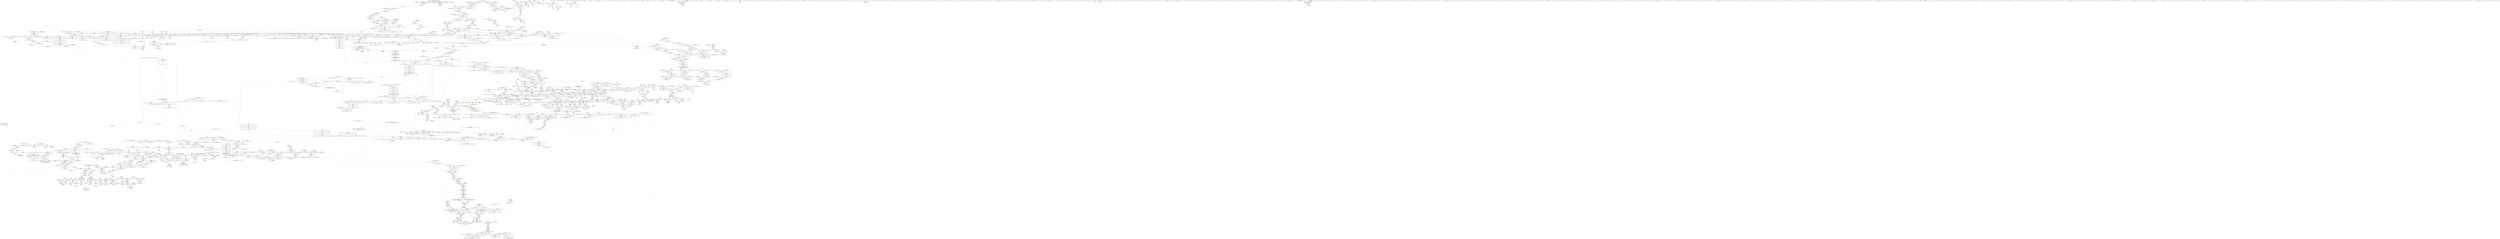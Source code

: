 digraph "SVFG" {
	label="SVFG";

	Node0x55eedc2d1310 [shape=record,color=grey,label="{NodeID: 0\nNullPtr|{|<s48>187}}"];
	Node0x55eedc2d1310 -> Node0x55eedc978080[style=solid];
	Node0x55eedc2d1310 -> Node0x55eedc978180[style=solid];
	Node0x55eedc2d1310 -> Node0x55eedc978250[style=solid];
	Node0x55eedc2d1310 -> Node0x55eedc978320[style=solid];
	Node0x55eedc2d1310 -> Node0x55eedc9783f0[style=solid];
	Node0x55eedc2d1310 -> Node0x55eedc9784c0[style=solid];
	Node0x55eedc2d1310 -> Node0x55eedc978590[style=solid];
	Node0x55eedc2d1310 -> Node0x55eedc978660[style=solid];
	Node0x55eedc2d1310 -> Node0x55eedc978730[style=solid];
	Node0x55eedc2d1310 -> Node0x55eedc978800[style=solid];
	Node0x55eedc2d1310 -> Node0x55eedc9788d0[style=solid];
	Node0x55eedc2d1310 -> Node0x55eedc9789a0[style=solid];
	Node0x55eedc2d1310 -> Node0x55eedc978a70[style=solid];
	Node0x55eedc2d1310 -> Node0x55eedc978b40[style=solid];
	Node0x55eedc2d1310 -> Node0x55eedc978c10[style=solid];
	Node0x55eedc2d1310 -> Node0x55eedc978ce0[style=solid];
	Node0x55eedc2d1310 -> Node0x55eedc978db0[style=solid];
	Node0x55eedc2d1310 -> Node0x55eedc978e80[style=solid];
	Node0x55eedc2d1310 -> Node0x55eedc978f50[style=solid];
	Node0x55eedc2d1310 -> Node0x55eedc979020[style=solid];
	Node0x55eedc2d1310 -> Node0x55eedc9790f0[style=solid];
	Node0x55eedc2d1310 -> Node0x55eedc9791c0[style=solid];
	Node0x55eedc2d1310 -> Node0x55eedc979290[style=solid];
	Node0x55eedc2d1310 -> Node0x55eedc979360[style=solid];
	Node0x55eedc2d1310 -> Node0x55eedc979430[style=solid];
	Node0x55eedc2d1310 -> Node0x55eedc979500[style=solid];
	Node0x55eedc2d1310 -> Node0x55eedc9795d0[style=solid];
	Node0x55eedc2d1310 -> Node0x55eedc9796a0[style=solid];
	Node0x55eedc2d1310 -> Node0x55eedc979770[style=solid];
	Node0x55eedc2d1310 -> Node0x55eedc979840[style=solid];
	Node0x55eedc2d1310 -> Node0x55eedc979910[style=solid];
	Node0x55eedc2d1310 -> Node0x55eedc9799e0[style=solid];
	Node0x55eedc2d1310 -> Node0x55eedc979ab0[style=solid];
	Node0x55eedc2d1310 -> Node0x55eedc979b80[style=solid];
	Node0x55eedc2d1310 -> Node0x55eedc979c50[style=solid];
	Node0x55eedc2d1310 -> Node0x55eedc979d20[style=solid];
	Node0x55eedc2d1310 -> Node0x55eedc979df0[style=solid];
	Node0x55eedc2d1310 -> Node0x55eedc979ec0[style=solid];
	Node0x55eedc2d1310 -> Node0x55eedc979f90[style=solid];
	Node0x55eedc2d1310 -> Node0x55eedc97a060[style=solid];
	Node0x55eedc2d1310 -> Node0x55eedc9b33d0[style=solid];
	Node0x55eedc2d1310 -> Node0x55eedc9b83a0[style=solid];
	Node0x55eedc2d1310 -> Node0x55eedc9bc640[style=solid];
	Node0x55eedc2d1310 -> Node0x55eedc9f44e0[style=solid];
	Node0x55eedc2d1310 -> Node0x55eedc9f4c60[style=solid];
	Node0x55eedc2d1310 -> Node0x55eedc9f4f60[style=solid];
	Node0x55eedc2d1310 -> Node0x55eedc9f53e0[style=solid];
	Node0x55eedc2d1310 -> Node0x55eedc9f5e60[style=solid];
	Node0x55eedc2d1310:s48 -> Node0x55eedcb80b40[style=solid,color=red];
	Node0x55eedc97a570 [shape=record,color=black,label="{NodeID: 443\n215\<--85\n\<--ref.tmp24\n_Z4doiti\n}"];
	Node0x55eedc97a570 -> Node0x55eedc9b3f60[style=solid];
	Node0x55eedc989b50 [shape=record,color=red,label="{NodeID: 886\n1036\<--1011\nexn\<--exn.slot\n_ZNSt8_Rb_treeISt4pairIiiES1_St9_IdentityIS1_ESt4lessIS1_ESaIS1_EED2Ev\n|{<s0>99}}"];
	Node0x55eedc989b50:s0 -> Node0x55eedcb7fe20[style=solid,color=red];
	Node0x55eedcb7ee00 [shape=record,color=black,label="{NodeID: 3543\n1076 = PHI(1016, 1455, 2285, )\n0th arg _ZNSt8_Rb_treeISt4pairIiiES1_St9_IdentityIS1_ESt4lessIS1_ESaIS1_EE8_M_beginEv }"];
	Node0x55eedcb7ee00 -> Node0x55eedc9ba010[style=solid];
	Node0x55eedc9bfd80 [shape=record,color=blue,label="{NodeID: 1329\n2061\<--2082\nehselector.slot\<--\n_ZNSt8_Rb_treeISt4pairIiiES1_St9_IdentityIS1_ESt4lessIS1_ESaIS1_EE17_M_construct_nodeIJS1_EEEvPSt13_Rb_tree_nodeIS1_EDpOT_\n}"];
	Node0x55eedc9bfd80 -> Node0x55eedc9bff20[style=dashed];
	Node0x55eedc972b30 [shape=record,color=green,label="{NodeID: 222\n1263\<--1264\n__n.addr\<--__n.addr_field_insensitive\n_ZNSt16allocator_traitsISaISt13_Rb_tree_nodeISt4pairIiiEEEE10deallocateERS4_PS3_m\n}"];
	Node0x55eedc972b30 -> Node0x55eedc98b550[style=solid];
	Node0x55eedc972b30 -> Node0x55eedc9bb050[style=solid];
	Node0x55eedc996170 [shape=record,color=purple,label="{NodeID: 665\n961\<--954\nsecond\<--this1\n_ZNSt4pairIiiEC2IiRiLb1EEEOT_OT0_\n}"];
	Node0x55eedc996170 -> Node0x55eedc9b93e0[style=solid];
	Node0x55eedcac2790 [shape=record,color=yellow,style=double,label="{NodeID: 3322\n492V_2 = CSCHI(MR_492V_1)\npts\{23920000 \}\nCS[]}"];
	Node0x55eedcac2790 -> Node0x55eedc9b2c20[style=dashed];
	Node0x55eedca65100 [shape=record,color=black,label="{NodeID: 2215\nMR_54V_6 = PHI(MR_54V_7, MR_54V_5, )\npts\{122 \}\n|{|<s5>40}}"];
	Node0x55eedca65100 -> Node0x55eedc985980[style=dashed];
	Node0x55eedca65100 -> Node0x55eedc985a50[style=dashed];
	Node0x55eedca65100 -> Node0x55eedc985b20[style=dashed];
	Node0x55eedca65100 -> Node0x55eedc9b5bd0[style=dashed];
	Node0x55eedca65100 -> Node0x55eedca545d0[style=dashed];
	Node0x55eedca65100:s5 -> Node0x55eedca622a0[style=dashed,color=red];
	Node0x55eedc9b49f0 [shape=record,color=blue,label="{NodeID: 1108\n61\<--273\nexn.slot\<--\n_Z4doiti\n}"];
	Node0x55eedc9b49f0 -> Node0x55eedc9841f0[style=dashed];
	Node0x55eedc2d13a0 [shape=record,color=green,label="{NodeID: 1\n7\<--1\n__dso_handle\<--dummyObj\nGlob }"];
	Node0x55eedc97a640 [shape=record,color=black,label="{NodeID: 444\n218\<--89\n\<--coerce31\n_Z4doiti\n}"];
	Node0x55eedc97a640 -> Node0x55eedc993b40[style=solid];
	Node0x55eedc97a640 -> Node0x55eedc993c10[style=solid];
	Node0x55eedc989c20 [shape=record,color=red,label="{NodeID: 887\n1050\<--1042\nthis1\<--this.addr\n_ZNSt8_Rb_treeISt4pairIiiES1_St9_IdentityIS1_ESt4lessIS1_ESaIS1_EE8_M_eraseEPSt13_Rb_tree_nodeIS1_E\n|{<s0>101|<s1>103}}"];
	Node0x55eedc989c20:s0 -> Node0x55eedcb7f3d0[style=solid,color=red];
	Node0x55eedc989c20:s1 -> Node0x55eedcb79250[style=solid,color=red];
	Node0x55eedcb7ef90 [shape=record,color=black,label="{NodeID: 3544\n1947 = PHI(1941, )\n0th arg _ZNK9__gnu_cxx16__aligned_membufISt4pairIiiEE6_M_ptrEv }"];
	Node0x55eedcb7ef90 -> Node0x55eedc9bf150[style=solid];
	Node0x55eedca8aa00 [shape=record,color=yellow,style=double,label="{NodeID: 2437\n246V_1 = ENCHI(MR_246V_0)\npts\{743 \}\nFun[main]}"];
	Node0x55eedca8aa00 -> Node0x55eedc987e10[style=dashed];
	Node0x55eedc9bfe50 [shape=record,color=blue,label="{NodeID: 1330\n2059\<--2094\nexn.slot\<--\n_ZNSt8_Rb_treeISt4pairIiiES1_St9_IdentityIS1_ESt4lessIS1_ESaIS1_EE17_M_construct_nodeIJS1_EEEvPSt13_Rb_tree_nodeIS1_EDpOT_\n}"];
	Node0x55eedc9bfe50 -> Node0x55eedc9b0d40[style=dashed];
	Node0x55eedc972c00 [shape=record,color=green,label="{NodeID: 223\n1273\<--1274\n_ZN9__gnu_cxx13new_allocatorISt13_Rb_tree_nodeISt4pairIiiEEE10deallocateEPS4_m\<--_ZN9__gnu_cxx13new_allocatorISt13_Rb_tree_nodeISt4pairIiiEEE10deallocateEPS4_m_field_insensitive\n}"];
	Node0x55eedc996240 [shape=record,color=purple,label="{NodeID: 666\n989\<--987\nfirst\<--this1\n_ZNSt4pairIjjEC2IRjS2_Lb1EEEOT_OT0_\n}"];
	Node0x55eedc996240 -> Node0x55eedc9b97f0[style=solid];
	Node0x55eedcb56fc0 [shape=record,color=black,label="{NodeID: 3323\n668 = PHI(129, )\n0th arg _ZNKSt23_Rb_tree_const_iteratorISt4pairIiiEEeqERKS2_ }"];
	Node0x55eedcb56fc0 -> Node0x55eedc9b7360[style=solid];
	Node0x55eedc9b4ac0 [shape=record,color=blue,label="{NodeID: 1109\n63\<--275\nehselector.slot\<--\n_Z4doiti\n}"];
	Node0x55eedc9b4ac0 -> Node0x55eedc9842c0[style=dashed];
	Node0x55eedc8ddb40 [shape=record,color=green,label="{NodeID: 2\n8\<--1\n_ZSt3cin\<--dummyObj\nGlob }"];
	Node0x55eedca9d4b0 [shape=record,color=yellow,style=double,label="{NodeID: 2659\n702V_1 = ENCHI(MR_702V_0)\npts\{23270000 \}\nFun[_ZNSt8_Rb_treeISt4pairIiiES1_St9_IdentityIS1_ESt4lessIS1_ESaIS1_EE14_M_lower_boundEPSt13_Rb_tree_nodeIS1_EPSt18_Rb_tree_node_baseRKS1_]|{<s0>208}}"];
	Node0x55eedca9d4b0:s0 -> Node0x55eedc9bda90[style=dashed,color=red];
	Node0x55eedc97a710 [shape=record,color=black,label="{NodeID: 445\n233\<--93\n\<--ref.tmp35\n_Z4doiti\n}"];
	Node0x55eedc97a710 -> Node0x55eedc9b42a0[style=solid];
	Node0x55eedc989cf0 [shape=record,color=red,label="{NodeID: 888\n1052\<--1044\n\<--__x.addr\n_ZNSt8_Rb_treeISt4pairIiiES1_St9_IdentityIS1_ESt4lessIS1_ESaIS1_EE8_M_eraseEPSt13_Rb_tree_nodeIS1_E\n}"];
	Node0x55eedc989cf0 -> Node0x55eedc9f4f60[style=solid];
	Node0x55eedcb7f0a0 [shape=record,color=black,label="{NodeID: 3545\n2409 = PHI(2391, )\n0th arg _ZNSt23_Rb_tree_const_iteratorISt4pairIiiEEC2EPKSt18_Rb_tree_node_base }"];
	Node0x55eedcb7f0a0 -> Node0x55eedc9c1d30[style=solid];
	Node0x55eedc9bff20 [shape=record,color=blue,label="{NodeID: 1331\n2061\<--2096\nehselector.slot\<--\n_ZNSt8_Rb_treeISt4pairIiiES1_St9_IdentityIS1_ESt4lessIS1_ESaIS1_EE17_M_construct_nodeIJS1_EEEvPSt13_Rb_tree_nodeIS1_EDpOT_\n}"];
	Node0x55eedc9bff20 -> Node0x55eedc9b0e10[style=dashed];
	Node0x55eedc972d00 [shape=record,color=green,label="{NodeID: 224\n1280\<--1281\nthis.addr\<--this.addr_field_insensitive\n_ZN9__gnu_cxx13new_allocatorISt13_Rb_tree_nodeISt4pairIiiEEE10deallocateEPS4_m\n}"];
	Node0x55eedc972d00 -> Node0x55eedc98b620[style=solid];
	Node0x55eedc972d00 -> Node0x55eedc9bb120[style=solid];
	Node0x55eedc996310 [shape=record,color=purple,label="{NodeID: 667\n994\<--987\nsecond\<--this1\n_ZNSt4pairIjjEC2IRjS2_Lb1EEEOT_OT0_\n}"];
	Node0x55eedc996310 -> Node0x55eedc9b98c0[style=solid];
	Node0x55eedcb57090 [shape=record,color=black,label="{NodeID: 3324\n1434 = PHI(1343, )\n1st arg _ZNSt8_Rb_treeISt4pairIiiES1_St9_IdentityIS1_ESt4lessIS1_ESaIS1_EE24_M_get_insert_unique_posERKS1_ }"];
	Node0x55eedcb57090 -> Node0x55eedc9bbfc0[style=solid];
	Node0x55eedc9b4b90 [shape=record,color=blue,label="{NodeID: 1110\n65\<--286\ni\<--inc53\n_Z4doiti\n}"];
	Node0x55eedc9b4b90 -> Node0x55eedca41310[style=dashed];
	Node0x55eedc90eb10 [shape=record,color=green,label="{NodeID: 3\n9\<--1\n_ZSt4cout\<--dummyObj\nGlob }"];
	Node0x55eedca9d590 [shape=record,color=yellow,style=double,label="{NodeID: 2660\n692V_1 = ENCHI(MR_692V_0)\npts\{480004 480005 500004 500005 520004 520005 540004 540005 1120000 1120001 1260000 1260001 1320000 1320001 1380000 1380001 21580004 21580005 \}\nFun[_ZNSt8_Rb_treeISt4pairIiiES1_St9_IdentityIS1_ESt4lessIS1_ESaIS1_EE14_M_lower_boundEPSt13_Rb_tree_nodeIS1_EPSt18_Rb_tree_node_baseRKS1_]|{<s0>205}}"];
	Node0x55eedca9d590:s0 -> Node0x55eedca94380[style=dashed,color=red];
	Node0x55eedc97a7e0 [shape=record,color=black,label="{NodeID: 446\n236\<--95\n\<--coerce40\n_Z4doiti\n}"];
	Node0x55eedc97a7e0 -> Node0x55eedc993ce0[style=solid];
	Node0x55eedc97a7e0 -> Node0x55eedc993db0[style=solid];
	Node0x55eedc989dc0 [shape=record,color=red,label="{NodeID: 889\n1055\<--1044\n\<--__x.addr\n_ZNSt8_Rb_treeISt4pairIiiES1_St9_IdentityIS1_ESt4lessIS1_ESaIS1_EE8_M_eraseEPSt13_Rb_tree_nodeIS1_E\n}"];
	Node0x55eedc989dc0 -> Node0x55eedc98ce00[style=solid];
	Node0x55eedcb7f1b0 [shape=record,color=black,label="{NodeID: 3546\n2410 = PHI(2401, )\n1st arg _ZNSt23_Rb_tree_const_iteratorISt4pairIiiEEC2EPKSt18_Rb_tree_node_base }"];
	Node0x55eedcb7f1b0 -> Node0x55eedc9c1e00[style=solid];
	Node0x55eedc9bfff0 [shape=record,color=blue,label="{NodeID: 1332\n2117\<--2115\n__a.addr\<--__a\n_ZNSt16allocator_traitsISaISt13_Rb_tree_nodeISt4pairIiiEEEE8allocateERS4_m\n}"];
	Node0x55eedc9bfff0 -> Node0x55eedc9b0ee0[style=dashed];
	Node0x55eedc972dd0 [shape=record,color=green,label="{NodeID: 225\n1282\<--1283\n__p.addr\<--__p.addr_field_insensitive\n_ZN9__gnu_cxx13new_allocatorISt13_Rb_tree_nodeISt4pairIiiEEE10deallocateEPS4_m\n}"];
	Node0x55eedc972dd0 -> Node0x55eedc98b6f0[style=solid];
	Node0x55eedc972dd0 -> Node0x55eedc9bb1f0[style=solid];
	Node0x55eedc9963e0 [shape=record,color=purple,label="{NodeID: 668\n1023\<--1016\n_M_impl\<--this1\n_ZNSt8_Rb_treeISt4pairIiiES1_St9_IdentityIS1_ESt4lessIS1_ESaIS1_EED2Ev\n|{<s0>97}}"];
	Node0x55eedc9963e0:s0 -> Node0x55eedcb7b690[style=solid,color=red];
	Node0x55eedcb6bd20 [shape=record,color=black,label="{NodeID: 3325\n968 = PHI(595, 599, 990, 995, )\n0th arg _ZSt7forwardIRjEOT_RNSt16remove_referenceIS1_E4typeE }"];
	Node0x55eedcb6bd20 -> Node0x55eedc9b94b0[style=solid];
	Node0x55eedc9b4c60 [shape=record,color=blue,label="{NodeID: 1111\n103\<--154\nml\<--\n_Z4doiti\n}"];
	Node0x55eedc9b4c60 -> Node0x55eedca586d0[style=dashed];
	Node0x55eedc921d50 [shape=record,color=green,label="{NodeID: 4\n10\<--1\n.str\<--dummyObj\nGlob }"];
	Node0x55eedc97a8b0 [shape=record,color=black,label="{NodeID: 447\n252\<--97\n\<--ref.tmp41\n_Z4doiti\n}"];
	Node0x55eedc97a8b0 -> Node0x55eedc9b45e0[style=solid];
	Node0x55eedc989e90 [shape=record,color=red,label="{NodeID: 890\n1061\<--1044\n\<--__x.addr\n_ZNSt8_Rb_treeISt4pairIiiES1_St9_IdentityIS1_ESt4lessIS1_ESaIS1_EE8_M_eraseEPSt13_Rb_tree_nodeIS1_E\n}"];
	Node0x55eedc989e90 -> Node0x55eedc98ced0[style=solid];
	Node0x55eedcb7f2c0 [shape=record,color=black,label="{NodeID: 3547\n1247 = PHI(1240, )\n0th arg _ZN9__gnu_cxx16__aligned_membufISt4pairIiiEE7_M_addrEv }"];
	Node0x55eedcb7f2c0 -> Node0x55eedc9bade0[style=solid];
	Node0x55eedca8aca0 [shape=record,color=yellow,style=double,label="{NodeID: 2440\n492V_1 = ENCHI(MR_492V_0)\npts\{23920000 \}\nFun[_ZNKSt8_Rb_treeISt4pairIiiES1_St9_IdentityIS1_ESt4lessIS1_ESaIS1_EE3endEv]|{<s0>210}}"];
	Node0x55eedca8aca0:s0 -> Node0x55eedc9c1ed0[style=dashed,color=red];
	Node0x55eedc9c00c0 [shape=record,color=blue,label="{NodeID: 1333\n2119\<--2116\n__n.addr\<--__n\n_ZNSt16allocator_traitsISaISt13_Rb_tree_nodeISt4pairIiiEEEE8allocateERS4_m\n}"];
	Node0x55eedc9c00c0 -> Node0x55eedc9b0fb0[style=dashed];
	Node0x55eedc972ea0 [shape=record,color=green,label="{NodeID: 226\n1284\<--1285\n.addr\<--.addr_field_insensitive\n_ZN9__gnu_cxx13new_allocatorISt13_Rb_tree_nodeISt4pairIiiEEE10deallocateEPS4_m\n}"];
	Node0x55eedc972ea0 -> Node0x55eedc9bb2c0[style=solid];
	Node0x55eedc9964b0 [shape=record,color=purple,label="{NodeID: 669\n1033\<--1016\n_M_impl2\<--this1\n_ZNSt8_Rb_treeISt4pairIiiES1_St9_IdentityIS1_ESt4lessIS1_ESaIS1_EED2Ev\n|{<s0>98}}"];
	Node0x55eedc9964b0:s0 -> Node0x55eedcb7b690[style=solid,color=red];
	Node0x55eedcb6c0d0 [shape=record,color=black,label="{NodeID: 3326\n1433 = PHI(1341, )\n0th arg _ZNSt8_Rb_treeISt4pairIiiES1_St9_IdentityIS1_ESt4lessIS1_ESaIS1_EE24_M_get_insert_unique_posERKS1_ }"];
	Node0x55eedcb6c0d0 -> Node0x55eedc9bbef0[style=solid];
	Node0x55eedc9b4d30 [shape=record,color=blue,label="{NodeID: 1112\n105\<--154\ni55\<--\n_Z4doiti\n}"];
	Node0x55eedc9b4d30 -> Node0x55eedca58bd0[style=dashed];
	Node0x55eedc939240 [shape=record,color=green,label="{NodeID: 5\n12\<--1\n.str.1\<--dummyObj\nGlob }"];
	Node0x55eedc97a980 [shape=record,color=black,label="{NodeID: 448\n255\<--101\n\<--coerce49\n_Z4doiti\n}"];
	Node0x55eedc97a980 -> Node0x55eedc993e80[style=solid];
	Node0x55eedc97a980 -> Node0x55eedc993f50[style=solid];
	Node0x55eedc989f60 [shape=record,color=red,label="{NodeID: 891\n1067\<--1044\n\<--__x.addr\n_ZNSt8_Rb_treeISt4pairIiiES1_St9_IdentityIS1_ESt4lessIS1_ESaIS1_EE8_M_eraseEPSt13_Rb_tree_nodeIS1_E\n|{<s0>103}}"];
	Node0x55eedc989f60:s0 -> Node0x55eedcb79360[style=solid,color=red];
	Node0x55eedcb7f3d0 [shape=record,color=black,label="{NodeID: 3548\n1040 = PHI(1016, 1050, )\n0th arg _ZNSt8_Rb_treeISt4pairIiiES1_St9_IdentityIS1_ESt4lessIS1_ESaIS1_EE8_M_eraseEPSt13_Rb_tree_nodeIS1_E }"];
	Node0x55eedcb7f3d0 -> Node0x55eedc9b9cd0[style=solid];
	Node0x55eedc9c0190 [shape=record,color=blue,label="{NodeID: 1334\n2134\<--2131\nthis.addr\<--this\n_ZN9__gnu_cxx13new_allocatorISt13_Rb_tree_nodeISt4pairIiiEEE8allocateEmPKv\n}"];
	Node0x55eedc9c0190 -> Node0x55eedc9b1080[style=dashed];
	Node0x55eedc972f70 [shape=record,color=green,label="{NodeID: 227\n1293\<--1294\n_ZdlPv\<--_ZdlPv_field_insensitive\n}"];
	Node0x55eedc996580 [shape=record,color=purple,label="{NodeID: 670\n1081\<--1080\n_M_impl\<--this1\n_ZNSt8_Rb_treeISt4pairIiiES1_St9_IdentityIS1_ESt4lessIS1_ESaIS1_EE8_M_beginEv\n}"];
	Node0x55eedc996580 -> Node0x55eedc98cfa0[style=solid];
	Node0x55eedcb6c1e0 [shape=record,color=black,label="{NodeID: 3327\n1839 = PHI(1524, 1610, 2306, )\n0th arg _ZNSt8_Rb_treeISt4pairIiiES1_St9_IdentityIS1_ESt4lessIS1_ESaIS1_EE6_S_keyEPKSt18_Rb_tree_node_base }"];
	Node0x55eedcb6c1e0 -> Node0x55eedc9be790[style=solid];
	Node0x55eedc9b4e00 [shape=record,color=blue,label="{NodeID: 1113\n107\<--154\nj\<--\n_Z4doiti\n}"];
	Node0x55eedc9b4e00 -> Node0x55eedca531d0[style=dashed];
	Node0x55eedc9392d0 [shape=record,color=green,label="{NodeID: 6\n15\<--1\n\<--dummyObj\nCan only get source location for instruction, argument, global var or function.}"];
	Node0x55eedc97aa50 [shape=record,color=black,label="{NodeID: 449\n305\<--113\n\<--ref.tmp64\n_Z4doiti\n}"];
	Node0x55eedc97aa50 -> Node0x55eedc9b4ed0[style=solid];
	Node0x55eedc98a030 [shape=record,color=red,label="{NodeID: 892\n1071\<--1046\n\<--__y\n_ZNSt8_Rb_treeISt4pairIiiES1_St9_IdentityIS1_ESt4lessIS1_ESaIS1_EE8_M_eraseEPSt13_Rb_tree_nodeIS1_E\n}"];
	Node0x55eedc98a030 -> Node0x55eedc9b9f40[style=solid];
	Node0x55eedcb7f520 [shape=record,color=black,label="{NodeID: 3549\n1041 = PHI(1017, 1057, )\n1st arg _ZNSt8_Rb_treeISt4pairIiiES1_St9_IdentityIS1_ESt4lessIS1_ESaIS1_EE8_M_eraseEPSt13_Rb_tree_nodeIS1_E }"];
	Node0x55eedcb7f520 -> Node0x55eedc9b9da0[style=solid];
	Node0x55eedc9c0260 [shape=record,color=blue,label="{NodeID: 1335\n2136\<--2132\n__n.addr\<--__n\n_ZN9__gnu_cxx13new_allocatorISt13_Rb_tree_nodeISt4pairIiiEEE8allocateEmPKv\n}"];
	Node0x55eedc9c0260 -> Node0x55eedc9b1150[style=dashed];
	Node0x55eedc9c0260 -> Node0x55eedc9b1220[style=dashed];
	Node0x55eedc97b480 [shape=record,color=green,label="{NodeID: 228\n1300\<--1301\nthis.addr\<--this.addr_field_insensitive\n_ZNSaISt13_Rb_tree_nodeISt4pairIiiEEED2Ev\n}"];
	Node0x55eedc97b480 -> Node0x55eedc98b7c0[style=solid];
	Node0x55eedc97b480 -> Node0x55eedc9bb390[style=solid];
	Node0x55eedc996650 [shape=record,color=purple,label="{NodeID: 671\n1083\<--1082\nadd.ptr\<--\n_ZNSt8_Rb_treeISt4pairIiiES1_St9_IdentityIS1_ESt4lessIS1_ESaIS1_EE8_M_beginEv\n}"];
	Node0x55eedc996650 -> Node0x55eedc98d070[style=solid];
	Node0x55eedcb70090 [shape=record,color=black,label="{NodeID: 3328\n148 = PHI()\n}"];
	Node0x55eedc9b4ed0 [shape=record,color=blue,label="{NodeID: 1114\n305\<--302\n\<--call66\n_Z4doiti\n}"];
	Node0x55eedc9b4ed0 -> Node0x55eedc9b4ed0[style=dashed];
	Node0x55eedc9b4ed0 -> Node0x55eedca595d0[style=dashed];
	Node0x55eedc939990 [shape=record,color=green,label="{NodeID: 7\n154\<--1\n\<--dummyObj\nCan only get source location for instruction, argument, global var or function.}"];
	Node0x55eedc97ab20 [shape=record,color=black,label="{NodeID: 450\n337\<--125\n\<--ref.tmp81\n_Z4doiti\n}"];
	Node0x55eedc97ab20 -> Node0x55eedc9b53b0[style=solid];
	Node0x55eedc98a100 [shape=record,color=red,label="{NodeID: 893\n1080\<--1077\nthis1\<--this.addr\n_ZNSt8_Rb_treeISt4pairIiiES1_St9_IdentityIS1_ESt4lessIS1_ESaIS1_EE8_M_beginEv\n}"];
	Node0x55eedc98a100 -> Node0x55eedc996580[style=solid];
	Node0x55eedcb7f670 [shape=record,color=black,label="{NodeID: 3550\n883 = PHI(493, )\n0th arg _ZNSt4pairIiiEC2IRiS2_Lb1EEEOT_OT0_ }"];
	Node0x55eedcb7f670 -> Node0x55eedc9b87b0[style=solid];
	Node0x55eedc9c0330 [shape=record,color=blue,label="{NodeID: 1336\n2138\<--2133\n.addr\<--\n_ZN9__gnu_cxx13new_allocatorISt13_Rb_tree_nodeISt4pairIiiEEE8allocateEmPKv\n}"];
	Node0x55eedc97b510 [shape=record,color=green,label="{NodeID: 229\n1306\<--1307\n_ZN9__gnu_cxx13new_allocatorISt13_Rb_tree_nodeISt4pairIiiEEED2Ev\<--_ZN9__gnu_cxx13new_allocatorISt13_Rb_tree_nodeISt4pairIiiEEED2Ev_field_insensitive\n}"];
	Node0x55eedc996720 [shape=record,color=purple,label="{NodeID: 672\n1085\<--1084\n_M_header\<--\n_ZNSt8_Rb_treeISt4pairIiiES1_St9_IdentityIS1_ESt4lessIS1_ESaIS1_EE8_M_beginEv\n}"];
	Node0x55eedcb70160 [shape=record,color=black,label="{NodeID: 3329\n152 = PHI()\n}"];
	Node0x55eedc9b4fa0 [shape=record,color=blue,label="{NodeID: 1115\n313\<--310\ncoerce.dive\<--call69\n_Z4doiti\n|{|<s2>31}}"];
	Node0x55eedc9b4fa0 -> Node0x55eedc9b4fa0[style=dashed];
	Node0x55eedc9b4fa0 -> Node0x55eedca5b8d0[style=dashed];
	Node0x55eedc9b4fa0:s2 -> Node0x55eedca8c0e0[style=dashed,color=red];
	Node0x55eedc939a20 [shape=record,color=green,label="{NodeID: 8\n165\<--1\n\<--dummyObj\nCan only get source location for instruction, argument, global var or function.}"];
	Node0x55eedc97abf0 [shape=record,color=black,label="{NodeID: 451\n349\<--131\n\<--ref.tmp94\n_Z4doiti\n}"];
	Node0x55eedc97abf0 -> Node0x55eedc9b5620[style=solid];
	Node0x55eedc98a1d0 [shape=record,color=red,label="{NodeID: 894\n1087\<--1086\n\<--_M_parent\n_ZNSt8_Rb_treeISt4pairIiiES1_St9_IdentityIS1_ESt4lessIS1_ESaIS1_EE8_M_beginEv\n}"];
	Node0x55eedc98a1d0 -> Node0x55eedc98d140[style=solid];
	Node0x55eedcb7f780 [shape=record,color=black,label="{NodeID: 3551\n884 = PHI(502, )\n1st arg _ZNSt4pairIiiEC2IRiS2_Lb1EEEOT_OT0_ }"];
	Node0x55eedcb7f780 -> Node0x55eedc9b8880[style=solid];
	Node0x55eedc9c0400 [shape=record,color=blue,label="{NodeID: 1337\n2165\<--2164\nthis.addr\<--this\n_ZNK9__gnu_cxx13new_allocatorISt13_Rb_tree_nodeISt4pairIiiEEE8max_sizeEv\n}"];
	Node0x55eedc9c0400 -> Node0x55eedc9b12f0[style=dashed];
	Node0x55eedc97b5e0 [shape=record,color=green,label="{NodeID: 230\n1311\<--1312\nthis.addr\<--this.addr_field_insensitive\n_ZN9__gnu_cxx13new_allocatorISt13_Rb_tree_nodeISt4pairIiiEEED2Ev\n}"];
	Node0x55eedc97b5e0 -> Node0x55eedc98b890[style=solid];
	Node0x55eedc97b5e0 -> Node0x55eedc9bb460[style=solid];
	Node0x55eedc9967f0 [shape=record,color=purple,label="{NodeID: 673\n1086\<--1084\n_M_parent\<--\n_ZNSt8_Rb_treeISt4pairIiiES1_St9_IdentityIS1_ESt4lessIS1_ESaIS1_EE8_M_beginEv\n}"];
	Node0x55eedc9967f0 -> Node0x55eedc98a1d0[style=solid];
	Node0x55eedcb70230 [shape=record,color=black,label="{NodeID: 3330\n160 = PHI()\n}"];
	Node0x55eedc9b5070 [shape=record,color=blue,label="{NodeID: 1116\n318\<--315\ncoerce.dive72\<--call71\n_Z4doiti\n|{|<s2>31}}"];
	Node0x55eedc9b5070 -> Node0x55eedc9b5070[style=dashed];
	Node0x55eedc9b5070 -> Node0x55eedca5bdd0[style=dashed];
	Node0x55eedc9b5070:s2 -> Node0x55eedca8c220[style=dashed,color=red];
	Node0x55eedc939ae0 [shape=record,color=green,label="{NodeID: 9\n245\<--1\n\<--dummyObj\nCan only get source location for instruction, argument, global var or function.}"];
	Node0x55eedc97acc0 [shape=record,color=black,label="{NodeID: 452\n373\<--137\n\<--ref.tmp112\n_Z4doiti\n}"];
	Node0x55eedc97acc0 -> Node0x55eedc9b5960[style=solid];
	Node0x55eedc98a2a0 [shape=record,color=red,label="{NodeID: 895\n1095\<--1092\nthis1\<--this.addr\n_ZNSt8_Rb_treeISt4pairIiiES1_St9_IdentityIS1_ESt4lessIS1_ESaIS1_EE13_Rb_tree_implIS5_Lb1EED2Ev\n}"];
	Node0x55eedc98a2a0 -> Node0x55eedc98d2e0[style=solid];
	Node0x55eedcb7f890 [shape=record,color=black,label="{NodeID: 3552\n885 = PHI(506, )\n2nd arg _ZNSt4pairIiiEC2IRiS2_Lb1EEEOT_OT0_ }"];
	Node0x55eedcb7f890 -> Node0x55eedc9b8950[style=solid];
	Node0x55eedc9c04d0 [shape=record,color=blue,label="{NodeID: 1338\n2178\<--2175\n__a.addr\<--__a\n_ZNSt16allocator_traitsISaISt13_Rb_tree_nodeISt4pairIiiEEEE9constructIS2_JS2_EEEvRS4_PT_DpOT0_\n}"];
	Node0x55eedc9c04d0 -> Node0x55eedc9b13c0[style=dashed];
	Node0x55eedc97b6b0 [shape=record,color=green,label="{NodeID: 231\n1319\<--1320\nretval\<--retval_field_insensitive\n_ZNSt8_Rb_treeISt4pairIiiES1_St9_IdentityIS1_ESt4lessIS1_ESaIS1_EE16_M_insert_uniqueIS1_EES0_ISt17_Rb_tree_iteratorIS1_EbEOT_\n|{|<s1>125|<s2>127}}"];
	Node0x55eedc97b6b0 -> Node0x55eedc98dfe0[style=solid];
	Node0x55eedc97b6b0:s1 -> Node0x55eedcb7dba0[style=solid,color=red];
	Node0x55eedc97b6b0:s2 -> Node0x55eedcb7dba0[style=solid,color=red];
	Node0x55eedc9968c0 [shape=record,color=purple,label="{NodeID: 674\n1107\<--1106\n_M_right\<--\n_ZNSt8_Rb_treeISt4pairIiiES1_St9_IdentityIS1_ESt4lessIS1_ESaIS1_EE8_S_rightEPSt18_Rb_tree_node_base\n}"];
	Node0x55eedc9968c0 -> Node0x55eedc98a440[style=solid];
	Node0x55eedcb70300 [shape=record,color=black,label="{NodeID: 3331\n161 = PHI()\n}"];
	Node0x55eedc9b5140 [shape=record,color=blue,label="{NodeID: 1117\n117\<--325\npos\<--\n_Z4doiti\n}"];
	Node0x55eedc9b5140 -> Node0x55eedca44340[style=dashed];
	Node0x55eedc939ba0 [shape=record,color=green,label="{NodeID: 10\n861\<--1\n\<--dummyObj\nCan only get source location for instruction, argument, global var or function.}"];
	Node0x55eedca9de20 [shape=record,color=yellow,style=double,label="{NodeID: 2667\n707V_1 = ENCHI(MR_707V_0)\npts\{23750000 \}\nFun[_ZNSt8_Rb_treeISt4pairIiiES1_St9_IdentityIS1_ESt4lessIS1_ESaIS1_EE3endEv]|{<s0>209}}"];
	Node0x55eedca9de20:s0 -> Node0x55eedc9bda90[style=dashed,color=red];
	Node0x55eedc97ad90 [shape=record,color=black,label="{NodeID: 453\n733\<--154\nmain_ret\<--\nmain\n}"];
	Node0x55eedc98a370 [shape=record,color=red,label="{NodeID: 896\n1106\<--1103\n\<--__x.addr\n_ZNSt8_Rb_treeISt4pairIiiES1_St9_IdentityIS1_ESt4lessIS1_ESaIS1_EE8_S_rightEPSt18_Rb_tree_node_base\n}"];
	Node0x55eedc98a370 -> Node0x55eedc9968c0[style=solid];
	Node0x55eedcb7f9a0 [shape=record,color=black,label="{NodeID: 3553\n44 = PHI(756, )\n0th arg _Z4doiti }"];
	Node0x55eedcb7f9a0 -> Node0x55eedc9b34d0[style=solid];
	Node0x55eedc9c05a0 [shape=record,color=blue,label="{NodeID: 1339\n2180\<--2176\n__p.addr\<--__p\n_ZNSt16allocator_traitsISaISt13_Rb_tree_nodeISt4pairIiiEEEE9constructIS2_JS2_EEEvRS4_PT_DpOT0_\n}"];
	Node0x55eedc9c05a0 -> Node0x55eedc9b1490[style=dashed];
	Node0x55eedc97b780 [shape=record,color=green,label="{NodeID: 232\n1321\<--1322\nthis.addr\<--this.addr_field_insensitive\n_ZNSt8_Rb_treeISt4pairIiiES1_St9_IdentityIS1_ESt4lessIS1_ESaIS1_EE16_M_insert_uniqueIS1_EES0_ISt17_Rb_tree_iteratorIS1_EbEOT_\n}"];
	Node0x55eedc97b780 -> Node0x55eedc98b960[style=solid];
	Node0x55eedc97b780 -> Node0x55eedc9bb530[style=solid];
	Node0x55eedc996990 [shape=record,color=purple,label="{NodeID: 675\n1117\<--1116\n_M_left\<--\n_ZNSt8_Rb_treeISt4pairIiiES1_St9_IdentityIS1_ESt4lessIS1_ESaIS1_EE7_S_leftEPSt18_Rb_tree_node_base\n}"];
	Node0x55eedc996990 -> Node0x55eedc98a5e0[style=solid];
	Node0x55eedcb703d0 [shape=record,color=black,label="{NodeID: 3332\n162 = PHI()\n}"];
	Node0x55eedca682d0 [shape=record,color=black,label="{NodeID: 2225\nMR_449V_3 = PHI(MR_449V_4, MR_449V_2, )\npts\{1045 \}\n}"];
	Node0x55eedca682d0 -> Node0x55eedc989cf0[style=dashed];
	Node0x55eedca682d0 -> Node0x55eedc989dc0[style=dashed];
	Node0x55eedca682d0 -> Node0x55eedc989e90[style=dashed];
	Node0x55eedca682d0 -> Node0x55eedc989f60[style=dashed];
	Node0x55eedca682d0 -> Node0x55eedc9b9f40[style=dashed];
	Node0x55eedc9b5210 [shape=record,color=blue,label="{NodeID: 1118\n119\<--327\nt74\<--\n_Z4doiti\n}"];
	Node0x55eedc9b5210 -> Node0x55eedca44430[style=dashed];
	Node0x55eedc939ca0 [shape=record,color=green,label="{NodeID: 11\n1179\<--1\n\<--dummyObj\nCan only get source location for instruction, argument, global var or function.|{<s0>112|<s1>177}}"];
	Node0x55eedc939ca0:s0 -> Node0x55eedcb7b580[style=solid,color=red];
	Node0x55eedc939ca0:s1 -> Node0x55eedcb825a0[style=solid,color=red];
	Node0x55eedc97ae60 [shape=record,color=black,label="{NodeID: 454\n487\<--456\n\<--retval\n_ZNSt3setISt4pairIiiESt4lessIS1_ESaIS1_EE6insertEOS1_\n}"];
	Node0x55eedc97ae60 -> Node0x55eedc985e60[style=solid];
	Node0x55eedc98a440 [shape=record,color=red,label="{NodeID: 897\n1108\<--1107\n\<--_M_right\n_ZNSt8_Rb_treeISt4pairIiiES1_St9_IdentityIS1_ESt4lessIS1_ESaIS1_EE8_S_rightEPSt18_Rb_tree_node_base\n}"];
	Node0x55eedc98a440 -> Node0x55eedc98d3b0[style=solid];
	Node0x55eedcb7fab0 [shape=record,color=black,label="{NodeID: 3554\n1936 = PHI(1930, 1988, )\n0th arg _ZNKSt13_Rb_tree_nodeISt4pairIiiEE9_M_valptrEv }"];
	Node0x55eedcb7fab0 -> Node0x55eedc9bf080[style=solid];
	Node0x55eedca8b320 [shape=record,color=yellow,style=double,label="{NodeID: 2447\n582V_1 = ENCHI(MR_582V_0)\npts\{1334 1338 \}\nFun[_ZNSt4pairISt17_Rb_tree_iteratorIS_IiiEEbEC2IS2_bLb1EEEOT_OT0_]}"];
	Node0x55eedca8b320 -> Node0x55eedc9ad940[style=dashed];
	Node0x55eedc9c0670 [shape=record,color=blue,label="{NodeID: 1340\n2182\<--2177\n__args.addr\<--__args\n_ZNSt16allocator_traitsISaISt13_Rb_tree_nodeISt4pairIiiEEEE9constructIS2_JS2_EEEvRS4_PT_DpOT0_\n}"];
	Node0x55eedc9c0670 -> Node0x55eedc9b1560[style=dashed];
	Node0x55eedc97b850 [shape=record,color=green,label="{NodeID: 233\n1323\<--1324\n__v.addr\<--__v.addr_field_insensitive\n_ZNSt8_Rb_treeISt4pairIiiES1_St9_IdentityIS1_ESt4lessIS1_ESaIS1_EE16_M_insert_uniqueIS1_EES0_ISt17_Rb_tree_iteratorIS1_EbEOT_\n}"];
	Node0x55eedc97b850 -> Node0x55eedc98ba30[style=solid];
	Node0x55eedc97b850 -> Node0x55eedc98bb00[style=solid];
	Node0x55eedc97b850 -> Node0x55eedc9bb600[style=solid];
	Node0x55eedc996a60 [shape=record,color=purple,label="{NodeID: 676\n1209\<--1208\n_M_impl\<--this1\n_ZNSt8_Rb_treeISt4pairIiiES1_St9_IdentityIS1_ESt4lessIS1_ESaIS1_EE21_M_get_Node_allocatorEv\n}"];
	Node0x55eedc996a60 -> Node0x55eedc98d7c0[style=solid];
	Node0x55eedcb704a0 [shape=record,color=black,label="{NodeID: 3333\n254 = PHI(453, )\n}"];
	Node0x55eedca687d0 [shape=record,color=black,label="{NodeID: 2226\nMR_451V_2 = PHI(MR_451V_3, MR_451V_1, )\npts\{1047 \}\n}"];
	Node0x55eedca687d0 -> Node0x55eedc9b9e70[style=dashed];
	Node0x55eedc9b52e0 [shape=record,color=blue,label="{NodeID: 1119\n121\<--154\nl75\<--\n_Z4doiti\n}"];
	Node0x55eedc9b52e0 -> Node0x55eedca65100[style=dashed];
	Node0x55eedc939da0 [shape=record,color=green,label="{NodeID: 12\n1377\<--1\n\<--dummyObj\nCan only get source location for instruction, argument, global var or function.}"];
	Node0x55eedc97af30 [shape=record,color=black,label="{NodeID: 455\n475\<--462\n\<--__p\n_ZNSt3setISt4pairIiiESt4lessIS1_ESaIS1_EE6insertEOS1_\n}"];
	Node0x55eedc97af30 -> Node0x55eedc994360[style=solid];
	Node0x55eedc97af30 -> Node0x55eedc994430[style=solid];
	Node0x55eedc98a510 [shape=record,color=red,label="{NodeID: 898\n1116\<--1113\n\<--__x.addr\n_ZNSt8_Rb_treeISt4pairIiiES1_St9_IdentityIS1_ESt4lessIS1_ESaIS1_EE7_S_leftEPSt18_Rb_tree_node_base\n}"];
	Node0x55eedc98a510 -> Node0x55eedc996990[style=solid];
	Node0x55eedcb7fc00 [shape=record,color=black,label="{NodeID: 3555\n776 = PHI(770, )\n0th arg _ZNSt8_Rb_treeISt4pairIiiES1_St9_IdentityIS1_ESt4lessIS1_ESaIS1_EE13_Rb_tree_implIS5_Lb1EEC2Ev }"];
	Node0x55eedcb7fc00 -> Node0x55eedc9b7df0[style=solid];
	Node0x55eedca8b400 [shape=record,color=yellow,style=double,label="{NodeID: 2448\n584V_1 = ENCHI(MR_584V_0)\npts\{13320000 13360000 \}\nFun[_ZNSt4pairISt17_Rb_tree_iteratorIS_IiiEEbEC2IS2_bLb1EEEOT_OT0_]}"];
	Node0x55eedca8b400 -> Node0x55eedc9b2e90[style=dashed];
	Node0x55eedc9c0740 [shape=record,color=blue,label="{NodeID: 1341\n2202\<--2199\nthis.addr\<--this\n_ZN9__gnu_cxx13new_allocatorISt13_Rb_tree_nodeISt4pairIiiEEE9constructIS3_JS3_EEEvPT_DpOT0_\n}"];
	Node0x55eedc9c0740 -> Node0x55eedc9b1630[style=dashed];
	Node0x55eedc97b920 [shape=record,color=green,label="{NodeID: 234\n1325\<--1326\n__res\<--__res_field_insensitive\n_ZNSt8_Rb_treeISt4pairIiiES1_St9_IdentityIS1_ESt4lessIS1_ESaIS1_EE16_M_insert_uniqueIS1_EES0_ISt17_Rb_tree_iteratorIS1_EbEOT_\n}"];
	Node0x55eedc97b920 -> Node0x55eedc98e0b0[style=solid];
	Node0x55eedc97b920 -> Node0x55eedc996cd0[style=solid];
	Node0x55eedc97b920 -> Node0x55eedc996da0[style=solid];
	Node0x55eedc97b920 -> Node0x55eedc996e70[style=solid];
	Node0x55eedc97b920 -> Node0x55eedc996f40[style=solid];
	Node0x55eedc996b30 [shape=record,color=purple,label="{NodeID: 677\n1218\<--1217\n_M_storage\<--this1\n_ZNSt13_Rb_tree_nodeISt4pairIiiEE9_M_valptrEv\n|{<s0>115}}"];
	Node0x55eedc996b30:s0 -> Node0x55eedcb7fd10[style=solid,color=red];
	Node0x55eedcb705b0 [shape=record,color=black,label="{NodeID: 3334\n302 = PHI(584, )\n}"];
	Node0x55eedcb705b0 -> Node0x55eedc9b4ed0[style=solid];
	Node0x55eedc9b53b0 [shape=record,color=blue,label="{NodeID: 1120\n337\<--336\n\<--call83\n_Z4doiti\n}"];
	Node0x55eedc9b53b0 -> Node0x55eedc9b53b0[style=dashed];
	Node0x55eedc9b53b0 -> Node0x55eedca54ad0[style=dashed];
	Node0x55eedc939ea0 [shape=record,color=green,label="{NodeID: 13\n1388\<--1\n\<--dummyObj\nCan only get source location for instruction, argument, global var or function.}"];
	Node0x55eedc97b000 [shape=record,color=black,label="{NodeID: 456\n453\<--488\n_ZNSt3setISt4pairIiiESt4lessIS1_ESaIS1_EE6insertEOS1__ret\<--\n_ZNSt3setISt4pairIiiESt4lessIS1_ESaIS1_EE6insertEOS1_\n|{<s0>14|<s1>16|<s2>18|<s3>20|<s4>22}}"];
	Node0x55eedc97b000:s0 -> Node0x55eedcb70b90[style=solid,color=blue];
	Node0x55eedc97b000:s1 -> Node0x55eedcb70db0[style=solid,color=blue];
	Node0x55eedc97b000:s2 -> Node0x55eedcb70fd0[style=solid,color=blue];
	Node0x55eedc97b000:s3 -> Node0x55eedcb711f0[style=solid,color=blue];
	Node0x55eedc97b000:s4 -> Node0x55eedcb704a0[style=solid,color=blue];
	Node0x55eedc98a5e0 [shape=record,color=red,label="{NodeID: 899\n1118\<--1117\n\<--_M_left\n_ZNSt8_Rb_treeISt4pairIiiES1_St9_IdentityIS1_ESt4lessIS1_ESaIS1_EE7_S_leftEPSt18_Rb_tree_node_base\n}"];
	Node0x55eedc98a5e0 -> Node0x55eedc98d550[style=solid];
	Node0x55eedcb7fd10 [shape=record,color=black,label="{NodeID: 3556\n1236 = PHI(1218, )\n0th arg _ZN9__gnu_cxx16__aligned_membufISt4pairIiiEE6_M_ptrEv }"];
	Node0x55eedcb7fd10 -> Node0x55eedc9bad10[style=solid];
	Node0x55eedc9c0810 [shape=record,color=blue,label="{NodeID: 1342\n2204\<--2200\n__p.addr\<--__p\n_ZN9__gnu_cxx13new_allocatorISt13_Rb_tree_nodeISt4pairIiiEEE9constructIS3_JS3_EEEvPT_DpOT0_\n}"];
	Node0x55eedc9c0810 -> Node0x55eedc9b1700[style=dashed];
	Node0x55eedc97b9f0 [shape=record,color=green,label="{NodeID: 235\n1327\<--1328\nref.tmp\<--ref.tmp_field_insensitive\n_ZNSt8_Rb_treeISt4pairIiiES1_St9_IdentityIS1_ESt4lessIS1_ESaIS1_EE16_M_insert_uniqueIS1_EES0_ISt17_Rb_tree_iteratorIS1_EbEOT_\n|{<s0>120}}"];
	Node0x55eedc97b9f0:s0 -> Node0x55eedcb79ec0[style=solid,color=red];
	Node0x55eedc996c00 [shape=record,color=purple,label="{NodeID: 678\n1252\<--1251\n_M_storage\<--this1\n_ZN9__gnu_cxx16__aligned_membufISt4pairIiiEE7_M_addrEv\n}"];
	Node0x55eedc996c00 -> Node0x55eedc98dbd0[style=solid];
	Node0x55eedcb706c0 [shape=record,color=black,label="{NodeID: 3335\n26 = PHI()\n}"];
	Node0x55eedc9b5480 [shape=record,color=blue,label="{NodeID: 1121\n340\<--339\ncoerce.dive86\<--call85\n_Z4doiti\n|{|<s2>35}}"];
	Node0x55eedc9b5480 -> Node0x55eedc9b5480[style=dashed];
	Node0x55eedc9b5480 -> Node0x55eedca563d0[style=dashed];
	Node0x55eedc9b5480:s2 -> Node0x55eedca8c0e0[style=dashed,color=red];
	Node0x55eedc939fa0 [shape=record,color=green,label="{NodeID: 14\n1615\<--1\n\<--dummyObj\nCan only get source location for instruction, argument, global var or function.}"];
	Node0x55eedc97b0d0 [shape=record,color=black,label="{NodeID: 457\n510\<--493\n\<--retval\n_ZSt9make_pairIRiS0_ESt4pairINSt17__decay_and_stripIT_E6__typeENS2_IT0_E6__typeEEOS3_OS6_\n}"];
	Node0x55eedc97b0d0 -> Node0x55eedc9860d0[style=solid];
	Node0x55eedc98a6b0 [shape=record,color=red,label="{NodeID: 900\n1130\<--1124\nthis1\<--this.addr\n_ZNSt8_Rb_treeISt4pairIiiES1_St9_IdentityIS1_ESt4lessIS1_ESaIS1_EE12_M_drop_nodeEPSt13_Rb_tree_nodeIS1_E\n|{<s0>105|<s1>106}}"];
	Node0x55eedc98a6b0:s0 -> Node0x55eedcb848e0[style=solid,color=red];
	Node0x55eedc98a6b0:s1 -> Node0x55eedcb843e0[style=solid,color=red];
	Node0x55eedcb7fe20 [shape=record,color=black,label="{NodeID: 3557\n864 = PHI(830, 1036, 1163, 1184, 2109, )\n0th arg __clang_call_terminate }"];
	Node0x55eedc9c08e0 [shape=record,color=blue,label="{NodeID: 1343\n2206\<--2201\n__args.addr\<--__args\n_ZN9__gnu_cxx13new_allocatorISt13_Rb_tree_nodeISt4pairIiiEEE9constructIS3_JS3_EEEvPT_DpOT0_\n}"];
	Node0x55eedc9c08e0 -> Node0x55eedc9b17d0[style=dashed];
	Node0x55eedc97bac0 [shape=record,color=green,label="{NodeID: 236\n1329\<--1330\n__an\<--__an_field_insensitive\n_ZNSt8_Rb_treeISt4pairIiiES1_St9_IdentityIS1_ESt4lessIS1_ESaIS1_EE16_M_insert_uniqueIS1_EES0_ISt17_Rb_tree_iteratorIS1_EbEOT_\n|{<s0>122|<s1>124}}"];
	Node0x55eedc97bac0:s0 -> Node0x55eedcb7ae10[style=solid,color=red];
	Node0x55eedc97bac0:s1 -> Node0x55eedcb7c980[style=solid,color=red];
	Node0x55eedc996cd0 [shape=record,color=purple,label="{NodeID: 679\n1356\<--1325\nsecond\<--__res\n_ZNSt8_Rb_treeISt4pairIiiES1_St9_IdentityIS1_ESt4lessIS1_ESaIS1_EE16_M_insert_uniqueIS1_EES0_ISt17_Rb_tree_iteratorIS1_EbEOT_\n}"];
	Node0x55eedc996cd0 -> Node0x55eedc9ab580[style=solid];
	Node0x55eedcb70790 [shape=record,color=black,label="{NodeID: 3336\n151 = PHI()\n}"];
	Node0x55eedc9b5550 [shape=record,color=blue,label="{NodeID: 1122\n343\<--342\ncoerce.dive89\<--call88\n_Z4doiti\n|{|<s2>35}}"];
	Node0x55eedc9b5550 -> Node0x55eedc9b5550[style=dashed];
	Node0x55eedc9b5550 -> Node0x55eedca568d0[style=dashed];
	Node0x55eedc9b5550:s2 -> Node0x55eedca8c220[style=dashed,color=red];
	Node0x55eedc93a0a0 [shape=record,color=green,label="{NodeID: 15\n1682\<--1\n\<--dummyObj\nCan only get source location for instruction, argument, global var or function.}"];
	Node0x55eedc97b1a0 [shape=record,color=black,label="{NodeID: 458\n490\<--511\n_ZSt9make_pairIRiS0_ESt4pairINSt17__decay_and_stripIT_E6__typeENS2_IT0_E6__typeEEOS3_OS6__ret\<--\n_ZSt9make_pairIRiS0_ESt4pairINSt17__decay_and_stripIT_E6__typeENS2_IT0_E6__typeEEOS3_OS6_\n|{<s0>13|<s1>19|<s2>32|<s3>36|<s4>41}}"];
	Node0x55eedc97b1a0:s0 -> Node0x55eedcb70a80[style=solid,color=blue];
	Node0x55eedc97b1a0:s1 -> Node0x55eedcb710e0[style=solid,color=blue];
	Node0x55eedc97b1a0:s2 -> Node0x55eedcb71740[style=solid,color=blue];
	Node0x55eedc97b1a0:s3 -> Node0x55eedcb71b80[style=solid,color=blue];
	Node0x55eedc97b1a0:s4 -> Node0x55eedcb720d0[style=solid,color=blue];
	Node0x55eedc98a780 [shape=record,color=red,label="{NodeID: 901\n1131\<--1126\n\<--__p.addr\n_ZNSt8_Rb_treeISt4pairIiiES1_St9_IdentityIS1_ESt4lessIS1_ESaIS1_EE12_M_drop_nodeEPSt13_Rb_tree_nodeIS1_E\n|{<s0>105}}"];
	Node0x55eedc98a780:s0 -> Node0x55eedcb849f0[style=solid,color=red];
	Node0x55eedcb80030 [shape=record,color=black,label="{NodeID: 3558\n1008 = PHI(726, )\n0th arg _ZNSt8_Rb_treeISt4pairIiiES1_St9_IdentityIS1_ESt4lessIS1_ESaIS1_EED2Ev }"];
	Node0x55eedcb80030 -> Node0x55eedc9b9a60[style=solid];
	Node0x55eedc9c09b0 [shape=record,color=blue, style = dotted,label="{NodeID: 1344\n2435\<--2437\noffset_0\<--dummyVal\n_ZN9__gnu_cxx13new_allocatorISt13_Rb_tree_nodeISt4pairIiiEEE9constructIS3_JS3_EEEvPT_DpOT0_\n|{<s0>192}}"];
	Node0x55eedc9c09b0:s0 -> Node0x55eedcac2370[style=dashed,color=blue];
	Node0x55eedc97bb90 [shape=record,color=green,label="{NodeID: 237\n1331\<--1332\nref.tmp3\<--ref.tmp3_field_insensitive\n_ZNSt8_Rb_treeISt4pairIiiES1_St9_IdentityIS1_ESt4lessIS1_ESaIS1_EE16_M_insert_uniqueIS1_EES0_ISt17_Rb_tree_iteratorIS1_EbEOT_\n|{|<s1>125}}"];
	Node0x55eedc97bb90 -> Node0x55eedc997010[style=solid];
	Node0x55eedc97bb90:s1 -> Node0x55eedcb7dcf0[style=solid,color=red];
	Node0x55eedc996da0 [shape=record,color=purple,label="{NodeID: 680\n1363\<--1325\nfirst\<--__res\n_ZNSt8_Rb_treeISt4pairIiiES1_St9_IdentityIS1_ESt4lessIS1_ESaIS1_EE16_M_insert_uniqueIS1_EES0_ISt17_Rb_tree_iteratorIS1_EbEOT_\n}"];
	Node0x55eedc996da0 -> Node0x55eedc9ab650[style=solid];
	Node0x55eedcb70860 [shape=record,color=black,label="{NodeID: 3337\n1219 = PHI(1235, )\n}"];
	Node0x55eedcb70860 -> Node0x55eedc98d960[style=solid];
	Node0x55eedc9b5620 [shape=record,color=blue,label="{NodeID: 1123\n349\<--348\n\<--call96\n_Z4doiti\n}"];
	Node0x55eedc9b5620 -> Node0x55eedc9b5620[style=dashed];
	Node0x55eedc9b5620 -> Node0x55eedca54fd0[style=dashed];
	Node0x55eedc93a1a0 [shape=record,color=green,label="{NodeID: 16\n1683\<--1\n\<--dummyObj\nCan only get source location for instruction, argument, global var or function.}"];
	Node0x55eedc97b270 [shape=record,color=black,label="{NodeID: 459\n533\<--516\n\<--retval\n_ZSt9make_pairIRiiESt4pairINSt17__decay_and_stripIT_E6__typeENS2_IT0_E6__typeEEOS3_OS6_\n}"];
	Node0x55eedc97b270 -> Node0x55eedc986340[style=solid];
	Node0x55eedc98a850 [shape=record,color=red,label="{NodeID: 902\n1135\<--1126\n\<--__p.addr\n_ZNSt8_Rb_treeISt4pairIiiES1_St9_IdentityIS1_ESt4lessIS1_ESaIS1_EE12_M_drop_nodeEPSt13_Rb_tree_nodeIS1_E\n|{<s0>106}}"];
	Node0x55eedc98a850:s0 -> Node0x55eedcb84530[style=solid,color=red];
	Node0x55eedcb80140 [shape=record,color=black,label="{NodeID: 3559\n2264 = PHI(1423, )\n0th arg _ZSt7forwardIRbEOT_RNSt16remove_referenceIS1_E4typeE }"];
	Node0x55eedcb80140 -> Node0x55eedc9c1030[style=solid];
	Node0x55eedc9c0a80 [shape=record,color=blue, style = dotted,label="{NodeID: 1345\n2438\<--2440\noffset_1\<--dummyVal\n_ZN9__gnu_cxx13new_allocatorISt13_Rb_tree_nodeISt4pairIiiEEE9constructIS3_JS3_EEEvPT_DpOT0_\n|{<s0>192}}"];
	Node0x55eedc9c0a80:s0 -> Node0x55eedcac2370[style=dashed,color=blue];
	Node0x55eedc97bc60 [shape=record,color=green,label="{NodeID: 238\n1333\<--1334\nref.tmp7\<--ref.tmp7_field_insensitive\n_ZNSt8_Rb_treeISt4pairIiiES1_St9_IdentityIS1_ESt4lessIS1_ESaIS1_EE16_M_insert_uniqueIS1_EES0_ISt17_Rb_tree_iteratorIS1_EbEOT_\n|{|<s1>125}}"];
	Node0x55eedc97bc60 -> Node0x55eedc9bb940[style=solid];
	Node0x55eedc97bc60:s1 -> Node0x55eedcb7de40[style=solid,color=red];
	Node0x55eedc996e70 [shape=record,color=purple,label="{NodeID: 681\n1365\<--1325\nsecond4\<--__res\n_ZNSt8_Rb_treeISt4pairIiiES1_St9_IdentityIS1_ESt4lessIS1_ESaIS1_EE16_M_insert_uniqueIS1_EES0_ISt17_Rb_tree_iteratorIS1_EbEOT_\n}"];
	Node0x55eedc996e70 -> Node0x55eedc9ab720[style=solid];
	Node0x55eedcb70970 [shape=record,color=black,label="{NodeID: 3338\n1241 = PHI(1246, )\n}"];
	Node0x55eedcb70970 -> Node0x55eedc98da30[style=solid];
	Node0x55eedc9b56f0 [shape=record,color=blue,label="{NodeID: 1124\n352\<--351\ncoerce.dive99\<--call98\n_Z4doiti\n|{|<s2>39}}"];
	Node0x55eedc9b56f0 -> Node0x55eedc9b56f0[style=dashed];
	Node0x55eedc9b56f0 -> Node0x55eedca56dd0[style=dashed];
	Node0x55eedc9b56f0:s2 -> Node0x55eedca82fa0[style=dashed,color=red];
	Node0x55eedc93a2a0 [shape=record,color=green,label="{NodeID: 17\n2156\<--1\n\<--dummyObj\nCan only get source location for instruction, argument, global var or function.}"];
	Node0x55eedca9e4d0 [shape=record,color=yellow,style=double,label="{NodeID: 2674\n507V_1 = ENCHI(MR_507V_0)\npts\{4570000 \}\nFun[_ZNSt4pairISt23_Rb_tree_const_iteratorIS_IiiEEbEC2IRSt17_Rb_tree_iteratorIS1_ERbLb1EEEOT_OT0_]|{<s0>129}}"];
	Node0x55eedca9e4d0:s0 -> Node0x55eedc9c0f60[style=dashed,color=red];
	Node0x55eedc97b340 [shape=record,color=black,label="{NodeID: 460\n513\<--534\n_ZSt9make_pairIRiiESt4pairINSt17__decay_and_stripIT_E6__typeENS2_IT0_E6__typeEEOS3_OS6__ret\<--\n_ZSt9make_pairIRiiESt4pairINSt17__decay_and_stripIT_E6__typeENS2_IT0_E6__typeEEOS3_OS6_\n|{<s0>15|<s1>17}}"];
	Node0x55eedc97b340:s0 -> Node0x55eedcb70ca0[style=solid,color=blue];
	Node0x55eedc97b340:s1 -> Node0x55eedcb70ec0[style=solid,color=blue];
	Node0x55eedc98a920 [shape=record,color=red,label="{NodeID: 903\n1149\<--1143\nthis1\<--this.addr\n_ZNSt8_Rb_treeISt4pairIiiES1_St9_IdentityIS1_ESt4lessIS1_ESaIS1_EE15_M_destroy_nodeEPSt13_Rb_tree_nodeIS1_E\n|{<s0>107}}"];
	Node0x55eedc98a920:s0 -> Node0x55eedcb81b60[style=solid,color=red];
	Node0x55eedcb80250 [shape=record,color=black,label="{NodeID: 3560\n1967 = PHI(1809, )\n0th arg _ZSt7forwardIRPSt13_Rb_tree_nodeISt4pairIiiEEEOT_RNSt16remove_referenceIS6_E4typeE }"];
	Node0x55eedcb80250 -> Node0x55eedc9bf2f0[style=solid];
	Node0x55eedca8b8c0 [shape=record,color=yellow,style=double,label="{NodeID: 2453\n110V_1 = ENCHI(MR_110V_0)\npts\{1140000 1140001 \}\nFun[_ZNSt4pairIiiEC2IjjLb1EEEOS_IT_T0_E]}"];
	Node0x55eedca8b8c0 -> Node0x55eedc986dd0[style=dashed];
	Node0x55eedca8b8c0 -> Node0x55eedc986ea0[style=dashed];
	Node0x55eedc9c0b50 [shape=record,color=blue,label="{NodeID: 1346\n2228\<--2227\n__t.addr\<--__t\n_ZSt7forwardISt17_Rb_tree_iteratorISt4pairIiiEEEOT_RNSt16remove_referenceIS4_E4typeE\n}"];
	Node0x55eedc9c0b50 -> Node0x55eedc9b18a0[style=dashed];
	Node0x55eedc97bd30 [shape=record,color=green,label="{NodeID: 239\n1335\<--1336\nref.tmp8\<--ref.tmp8_field_insensitive\n_ZNSt8_Rb_treeISt4pairIiiES1_St9_IdentityIS1_ESt4lessIS1_ESaIS1_EE16_M_insert_uniqueIS1_EES0_ISt17_Rb_tree_iteratorIS1_EbEOT_\n|{<s0>126|<s1>127}}"];
	Node0x55eedc97bd30:s0 -> Node0x55eedcb80360[style=solid,color=red];
	Node0x55eedc97bd30:s1 -> Node0x55eedcb7dcf0[style=solid,color=red];
	Node0x55eedc996f40 [shape=record,color=purple,label="{NodeID: 682\n1382\<--1325\nfirst9\<--__res\n_ZNSt8_Rb_treeISt4pairIiiES1_St9_IdentityIS1_ESt4lessIS1_ESaIS1_EE16_M_insert_uniqueIS1_EES0_ISt17_Rb_tree_iteratorIS1_EbEOT_\n}"];
	Node0x55eedc996f40 -> Node0x55eedc9ab7f0[style=solid];
	Node0x55eedcb70a80 [shape=record,color=black,label="{NodeID: 3339\n178 = PHI(490, )\n}"];
	Node0x55eedcb70a80 -> Node0x55eedc9b38e0[style=solid];
	Node0x55eedc9b57c0 [shape=record,color=blue,label="{NodeID: 1125\n355\<--354\ncoerce.dive102\<--call101\n_Z4doiti\n|{|<s2>39}}"];
	Node0x55eedc9b57c0 -> Node0x55eedc9b57c0[style=dashed];
	Node0x55eedc9b57c0 -> Node0x55eedca572d0[style=dashed];
	Node0x55eedc9b57c0:s2 -> Node0x55eedca83080[style=dashed,color=red];
	Node0x55eedc93a3a0 [shape=record,color=green,label="{NodeID: 18\n2170\<--1\n\<--dummyObj\nCan only get source location for instruction, argument, global var or function.}"];
	Node0x55eedc98bb90 [shape=record,color=black,label="{NodeID: 461\n554\<--539\n\<--retval\n_ZSt9make_pairIiRiESt4pairINSt17__decay_and_stripIT_E6__typeENS2_IT0_E6__typeEEOS3_OS6_\n}"];
	Node0x55eedc98bb90 -> Node0x55eedc9865b0[style=solid];
	Node0x55eedc98a9f0 [shape=record,color=red,label="{NodeID: 904\n1153\<--1145\n\<--__p.addr\n_ZNSt8_Rb_treeISt4pairIiiES1_St9_IdentityIS1_ESt4lessIS1_ESaIS1_EE15_M_destroy_nodeEPSt13_Rb_tree_nodeIS1_E\n|{<s0>108}}"];
	Node0x55eedc98a9f0:s0 -> Node0x55eedcb807d0[style=solid,color=red];
	Node0x55eedcb80360 [shape=record,color=black,label="{NodeID: 3561\n1697 = PHI(1335, 1447, 1574, 1776, 2326, 2374, )\n0th arg _ZNSt17_Rb_tree_iteratorISt4pairIiiEEC2EPSt18_Rb_tree_node_base }"];
	Node0x55eedcb80360 -> Node0x55eedc9bd8f0[style=solid];
	Node0x55eedc9c0c20 [shape=record,color=blue,label="{NodeID: 1347\n2235\<--2234\n__t.addr\<--__t\n_ZSt7forwardIbEOT_RNSt16remove_referenceIS0_E4typeE\n}"];
	Node0x55eedc9c0c20 -> Node0x55eedc9b1970[style=dashed];
	Node0x55eedc97be00 [shape=record,color=green,label="{NodeID: 240\n1337\<--1338\nref.tmp10\<--ref.tmp10_field_insensitive\n_ZNSt8_Rb_treeISt4pairIiiES1_St9_IdentityIS1_ESt4lessIS1_ESaIS1_EE16_M_insert_uniqueIS1_EES0_ISt17_Rb_tree_iteratorIS1_EbEOT_\n|{|<s1>127}}"];
	Node0x55eedc97be00 -> Node0x55eedc9bba10[style=solid];
	Node0x55eedc97be00:s1 -> Node0x55eedcb7de40[style=solid,color=red];
	Node0x55eedc997010 [shape=record,color=purple,label="{NodeID: 683\n1374\<--1331\ncoerce.dive\<--ref.tmp3\n_ZNSt8_Rb_treeISt4pairIiiES1_St9_IdentityIS1_ESt4lessIS1_ESaIS1_EE16_M_insert_uniqueIS1_EES0_ISt17_Rb_tree_iteratorIS1_EbEOT_\n}"];
	Node0x55eedc997010 -> Node0x55eedc9bb870[style=solid];
	Node0x55eedcb70b90 [shape=record,color=black,label="{NodeID: 3340\n183 = PHI(453, )\n}"];
	Node0x55eedc9b5890 [shape=record,color=blue,label="{NodeID: 1126\n103\<--368\nml\<--\n_Z4doiti\n}"];
	Node0x55eedc9b5890 -> Node0x55eedca52cd0[style=dashed];
	Node0x55eedc9b5890 -> Node0x55eedca43e40[style=dashed];
	Node0x55eedc93a4a0 [shape=record,color=green,label="{NodeID: 19\n4\<--6\n_ZStL8__ioinit\<--_ZStL8__ioinit_field_insensitive\nGlob }"];
	Node0x55eedc93a4a0 -> Node0x55eedc992c40[style=solid];
	Node0x55eedca9e690 [shape=record,color=yellow,style=double,label="{NodeID: 2676\n140V_1 = ENCHI(MR_140V_0)\npts\{4630000 \}\nFun[_ZNSt4pairISt23_Rb_tree_const_iteratorIS_IiiEEbEC2IRSt17_Rb_tree_iteratorIS1_ERbLb1EEEOT_OT0_]|{<s0>129}}"];
	Node0x55eedca9e690:s0 -> Node0x55eedca61a80[style=dashed,color=red];
	Node0x55eedc98bc20 [shape=record,color=black,label="{NodeID: 462\n536\<--555\n_ZSt9make_pairIiRiESt4pairINSt17__decay_and_stripIT_E6__typeENS2_IT0_E6__typeEEOS3_OS6__ret\<--\n_ZSt9make_pairIiRiESt4pairINSt17__decay_and_stripIT_E6__typeENS2_IT0_E6__typeEEOS3_OS6_\n|{<s0>21}}"];
	Node0x55eedc98bc20:s0 -> Node0x55eedcb71300[style=solid,color=blue];
	Node0x55eedc98aac0 [shape=record,color=red,label="{NodeID: 905\n1160\<--1145\n\<--__p.addr\n_ZNSt8_Rb_treeISt4pairIiiES1_St9_IdentityIS1_ESt4lessIS1_ESaIS1_EE15_M_destroy_nodeEPSt13_Rb_tree_nodeIS1_E\n}"];
	Node0x55eedcb805b0 [shape=record,color=black,label="{NodeID: 3562\n537 = PHI(99, )\n0th arg _ZSt9make_pairIiRiESt4pairINSt17__decay_and_stripIT_E6__typeENS2_IT0_E6__typeEEOS3_OS6_ }"];
	Node0x55eedcb805b0 -> Node0x55eedc9b6730[style=solid];
	Node0x55eedc9c0cf0 [shape=record,color=blue,label="{NodeID: 1348\n2242\<--2241\n__t.addr\<--__t\n_ZSt7forwardIRSt17_Rb_tree_iteratorISt4pairIiiEEEOT_RNSt16remove_referenceIS5_E4typeE\n}"];
	Node0x55eedc9c0cf0 -> Node0x55eedc9b1a40[style=dashed];
	Node0x55eedc97bed0 [shape=record,color=green,label="{NodeID: 241\n1344\<--1345\n_ZNKSt9_IdentityISt4pairIiiEEclERS1_\<--_ZNKSt9_IdentityISt4pairIiiEEclERS1__field_insensitive\n}"];
	Node0x55eedc9970e0 [shape=record,color=purple,label="{NodeID: 684\n1350\<--1349\n\<--\n_ZNSt8_Rb_treeISt4pairIiiES1_St9_IdentityIS1_ESt4lessIS1_ESaIS1_EE16_M_insert_uniqueIS1_EES0_ISt17_Rb_tree_iteratorIS1_EbEOT_\n}"];
	Node0x55eedc9970e0 -> Node0x55eedc9bb6d0[style=solid];
	Node0x55eedcb70ca0 [shape=record,color=black,label="{NodeID: 3341\n197 = PHI(513, )\n}"];
	Node0x55eedcb70ca0 -> Node0x55eedc9b3c20[style=solid];
	Node0x55eedc9b5960 [shape=record,color=blue,label="{NodeID: 1127\n373\<--372\n\<--call114\n_Z4doiti\n}"];
	Node0x55eedc9b5960 -> Node0x55eedc9b5960[style=dashed];
	Node0x55eedc9b5960 -> Node0x55eedca554d0[style=dashed];
	Node0x55eedc93a5a0 [shape=record,color=green,label="{NodeID: 20\n14\<--18\nllvm.global_ctors\<--llvm.global_ctors_field_insensitive\nGlob }"];
	Node0x55eedc93a5a0 -> Node0x55eedc992eb0[style=solid];
	Node0x55eedc93a5a0 -> Node0x55eedc992f80[style=solid];
	Node0x55eedc93a5a0 -> Node0x55eedc993080[style=solid];
	Node0x55eedca9e770 [shape=record,color=yellow,style=double,label="{NodeID: 2677\n142V_1 = ENCHI(MR_142V_0)\npts\{4630001 \}\nFun[_ZNSt4pairISt23_Rb_tree_const_iteratorIS_IiiEEbEC2IRSt17_Rb_tree_iteratorIS1_ERbLb1EEEOT_OT0_]}"];
	Node0x55eedca9e770 -> Node0x55eedc9abcd0[style=dashed];
	Node0x55eedc98bcf0 [shape=record,color=black,label="{NodeID: 463\n557\<--582\n_ZNSt3setISt4pairIiiESt4lessIS1_ESaIS1_EE4findERKS1__ret\<--\n_ZNSt3setISt4pairIiiESt4lessIS1_ESaIS1_EE4findERKS1_\n|{<s0>29|<s1>33|<s2>37|<s3>42}}"];
	Node0x55eedc98bcf0:s0 -> Node0x55eedcb71410[style=solid,color=blue];
	Node0x55eedc98bcf0:s1 -> Node0x55eedcb71850[style=solid,color=blue];
	Node0x55eedc98bcf0:s2 -> Node0x55eedcb71c90[style=solid,color=blue];
	Node0x55eedc98bcf0:s3 -> Node0x55eedcb721e0[style=solid,color=blue];
	Node0x55eedc98ab90 [shape=record,color=red,label="{NodeID: 906\n1175\<--1169\nthis1\<--this.addr\n_ZNSt8_Rb_treeISt4pairIiiES1_St9_IdentityIS1_ESt4lessIS1_ESaIS1_EE11_M_put_nodeEPSt13_Rb_tree_nodeIS1_E\n|{<s0>111}}"];
	Node0x55eedc98ab90:s0 -> Node0x55eedcb81b60[style=solid,color=red];
	Node0x55eedcb806c0 [shape=record,color=black,label="{NodeID: 3563\n538 = PHI(71, )\n1st arg _ZSt9make_pairIiRiESt4pairINSt17__decay_and_stripIT_E6__typeENS2_IT0_E6__typeEEOS3_OS6_ }"];
	Node0x55eedcb806c0 -> Node0x55eedc9b6800[style=solid];
	Node0x55eedc9c0dc0 [shape=record,color=blue,label="{NodeID: 1349\n2250\<--2248\nthis.addr\<--this\n_ZNSt23_Rb_tree_const_iteratorISt4pairIiiEEC2ERKSt17_Rb_tree_iteratorIS1_E\n}"];
	Node0x55eedc9c0dc0 -> Node0x55eedc9b1b10[style=dashed];
	Node0x55eedc97bfd0 [shape=record,color=green,label="{NodeID: 242\n1347\<--1348\n_ZNSt8_Rb_treeISt4pairIiiES1_St9_IdentityIS1_ESt4lessIS1_ESaIS1_EE24_M_get_insert_unique_posERKS1_\<--_ZNSt8_Rb_treeISt4pairIiiES1_St9_IdentityIS1_ESt4lessIS1_ESaIS1_EE24_M_get_insert_unique_posERKS1__field_insensitive\n}"];
	Node0x55eedc9971b0 [shape=record,color=purple,label="{NodeID: 685\n1353\<--1349\n\<--\n_ZNSt8_Rb_treeISt4pairIiiES1_St9_IdentityIS1_ESt4lessIS1_ESaIS1_EE16_M_insert_uniqueIS1_EES0_ISt17_Rb_tree_iteratorIS1_EbEOT_\n}"];
	Node0x55eedc9971b0 -> Node0x55eedc9bb7a0[style=solid];
	Node0x55eedcb70db0 [shape=record,color=black,label="{NodeID: 3342\n202 = PHI(453, )\n}"];
	Node0x55eedc9b5a30 [shape=record,color=blue,label="{NodeID: 1128\n376\<--375\ncoerce.dive117\<--call116\n_Z4doiti\n|{|<s2>44}}"];
	Node0x55eedc9b5a30 -> Node0x55eedc9b5a30[style=dashed];
	Node0x55eedc9b5a30 -> Node0x55eedca577d0[style=dashed];
	Node0x55eedc9b5a30:s2 -> Node0x55eedca8c0e0[style=dashed,color=red];
	Node0x55eedc93a6a0 [shape=record,color=green,label="{NodeID: 21\n19\<--20\n__cxx_global_var_init\<--__cxx_global_var_init_field_insensitive\n}"];
	Node0x55eedc98bdc0 [shape=record,color=black,label="{NodeID: 464\n604\<--587\n\<--retval\n_ZSt9make_pairIRjS0_ESt4pairINSt17__decay_and_stripIT_E6__typeENS2_IT0_E6__typeEEOS3_OS6_\n}"];
	Node0x55eedc98bdc0 -> Node0x55eedc986a90[style=solid];
	Node0x55eedc98ac60 [shape=record,color=red,label="{NodeID: 907\n1177\<--1171\n\<--__p.addr\n_ZNSt8_Rb_treeISt4pairIiiES1_St9_IdentityIS1_ESt4lessIS1_ESaIS1_EE11_M_put_nodeEPSt13_Rb_tree_nodeIS1_E\n|{<s0>112}}"];
	Node0x55eedc98ac60:s0 -> Node0x55eedcb7b470[style=solid,color=red];
	Node0x55eedcb807d0 [shape=record,color=black,label="{NodeID: 3564\n1213 = PHI(1153, 2071, )\n0th arg _ZNSt13_Rb_tree_nodeISt4pairIiiEE9_M_valptrEv }"];
	Node0x55eedcb807d0 -> Node0x55eedc9baaa0[style=solid];
	Node0x55eedca8bc70 [shape=record,color=yellow,style=double,label="{NodeID: 2457\n118V_1 = ENCHI(MR_118V_0)\npts\{21580004 21580005 \}\nFun[_ZNSt16allocator_traitsISaISt13_Rb_tree_nodeISt4pairIiiEEEE9constructIS2_JS2_EEEvRS4_PT_DpOT0_]|{<s0>192|<s1>192}}"];
	Node0x55eedca8bc70:s0 -> Node0x55eedc9c09b0[style=dashed,color=red];
	Node0x55eedca8bc70:s1 -> Node0x55eedc9c0a80[style=dashed,color=red];
	Node0x55eedc9c0e90 [shape=record,color=blue,label="{NodeID: 1350\n2252\<--2249\n__it.addr\<--__it\n_ZNSt23_Rb_tree_const_iteratorISt4pairIiiEEC2ERKSt17_Rb_tree_iteratorIS1_E\n}"];
	Node0x55eedc9c0e90 -> Node0x55eedc9b1be0[style=dashed];
	Node0x55eedc97c0d0 [shape=record,color=green,label="{NodeID: 243\n1361\<--1362\n_ZNSt8_Rb_treeISt4pairIiiES1_St9_IdentityIS1_ESt4lessIS1_ESaIS1_EE11_Alloc_nodeC2ERS7_\<--_ZNSt8_Rb_treeISt4pairIiiES1_St9_IdentityIS1_ESt4lessIS1_ESaIS1_EE11_Alloc_nodeC2ERS7__field_insensitive\n}"];
	Node0x55eedc997280 [shape=record,color=purple,label="{NodeID: 686\n1416\<--1414\nfirst\<--this1\n_ZNSt4pairISt23_Rb_tree_const_iteratorIS_IiiEEbEC2IRSt17_Rb_tree_iteratorIS1_ERbLb1EEEOT_OT0_\n|{<s0>129}}"];
	Node0x55eedc997280:s0 -> Node0x55eedcb81f50[style=solid,color=red];
	Node0x55eedcb70ec0 [shape=record,color=black,label="{NodeID: 3343\n214 = PHI(513, )\n}"];
	Node0x55eedcb70ec0 -> Node0x55eedc9b3f60[style=solid];
	Node0x55eedc9b5b00 [shape=record,color=blue,label="{NodeID: 1129\n379\<--378\ncoerce.dive120\<--call119\n_Z4doiti\n|{|<s2>44}}"];
	Node0x55eedc9b5b00 -> Node0x55eedc9b5b00[style=dashed];
	Node0x55eedc9b5b00 -> Node0x55eedca57cd0[style=dashed];
	Node0x55eedc9b5b00:s2 -> Node0x55eedca8c220[style=dashed,color=red];
	Node0x55eedc93a7a0 [shape=record,color=green,label="{NodeID: 22\n23\<--24\n_ZNSt8ios_base4InitC1Ev\<--_ZNSt8ios_base4InitC1Ev_field_insensitive\n}"];
	Node0x55eedc98be90 [shape=record,color=black,label="{NodeID: 465\n584\<--605\n_ZSt9make_pairIRjS0_ESt4pairINSt17__decay_and_stripIT_E6__typeENS2_IT0_E6__typeEEOS3_OS6__ret\<--\n_ZSt9make_pairIRjS0_ESt4pairINSt17__decay_and_stripIT_E6__typeENS2_IT0_E6__typeEEOS3_OS6_\n|{<s0>27}}"];
	Node0x55eedc98be90:s0 -> Node0x55eedcb705b0[style=solid,color=blue];
	Node0x55eedc98ad30 [shape=record,color=red,label="{NodeID: 908\n1196\<--1190\n\<--__a.addr\n_ZNSt16allocator_traitsISaISt13_Rb_tree_nodeISt4pairIiiEEEE7destroyIS2_EEvRS4_PT_\n}"];
	Node0x55eedc98ad30 -> Node0x55eedc98d6f0[style=solid];
	Node0x55eedcb80920 [shape=record,color=black,label="{NodeID: 3565\n2131 = PHI(2124, )\n0th arg _ZN9__gnu_cxx13new_allocatorISt13_Rb_tree_nodeISt4pairIiiEEE8allocateEmPKv }"];
	Node0x55eedcb80920 -> Node0x55eedc9c0190[style=solid];
	Node0x55eedca8bd50 [shape=record,color=yellow,style=double,label="{NodeID: 2458\n372V_1 = ENCHI(MR_372V_0)\npts\{760000 760001 800000 800001 860000 860001 940000 940001 980000 980001 \}\nFun[_ZNSt16allocator_traitsISaISt13_Rb_tree_nodeISt4pairIiiEEEE9constructIS2_JS2_EEEvRS4_PT_DpOT0_]|{<s0>192|<s1>192}}"];
	Node0x55eedca8bd50:s0 -> Node0x55eedca8a3c0[style=dashed,color=red];
	Node0x55eedca8bd50:s1 -> Node0x55eedca8a590[style=dashed,color=red];
	Node0x55eedc9c0f60 [shape=record,color=blue,label="{NodeID: 1351\n2257\<--2260\n_M_node\<--\n_ZNSt23_Rb_tree_const_iteratorISt4pairIiiEEC2ERKSt17_Rb_tree_iteratorIS1_E\n|{<s0>68|<s1>129}}"];
	Node0x55eedc9c0f60:s0 -> Node0x55eedcac0380[style=dashed,color=blue];
	Node0x55eedc9c0f60:s1 -> Node0x55eedcac15b0[style=dashed,color=blue];
	Node0x55eedc97c1d0 [shape=record,color=green,label="{NodeID: 244\n1369\<--1370\n_ZSt7forwardISt4pairIiiEEOT_RNSt16remove_referenceIS2_E4typeE\<--_ZSt7forwardISt4pairIiiEEOT_RNSt16remove_referenceIS2_E4typeE_field_insensitive\n}"];
	Node0x55eedc997350 [shape=record,color=purple,label="{NodeID: 687\n1422\<--1414\nsecond\<--this1\n_ZNSt4pairISt23_Rb_tree_const_iteratorIS_IiiEEbEC2IRSt17_Rb_tree_iteratorIS1_ERbLb1EEEOT_OT0_\n}"];
	Node0x55eedc997350 -> Node0x55eedc9bbe20[style=solid];
	Node0x55eedcb70fd0 [shape=record,color=black,label="{NodeID: 3344\n217 = PHI(453, )\n}"];
	Node0x55eedc9b5bd0 [shape=record,color=blue,label="{NodeID: 1130\n121\<--385\nl75\<--inc124\n_Z4doiti\n}"];
	Node0x55eedc9b5bd0 -> Node0x55eedca65100[style=dashed];
	Node0x55eedc93a8a0 [shape=record,color=green,label="{NodeID: 23\n29\<--30\n__cxa_atexit\<--__cxa_atexit_field_insensitive\n}"];
	Node0x55eedc98bf60 [shape=record,color=black,label="{NodeID: 466\n617\<--616\n\<--this1\n_ZNSt4pairIiiEC2IjjLb1EEEOS_IT_T0_E\n}"];
	Node0x55eedc98ae00 [shape=record,color=red,label="{NodeID: 909\n1198\<--1192\n\<--__p.addr\n_ZNSt16allocator_traitsISaISt13_Rb_tree_nodeISt4pairIiiEEEE7destroyIS2_EEvRS4_PT_\n|{<s0>114}}"];
	Node0x55eedc98ae00:s0 -> Node0x55eedcb7c5d0[style=solid,color=red];
	Node0x55eedcb80a30 [shape=record,color=black,label="{NodeID: 3566\n2132 = PHI(2125, )\n1st arg _ZN9__gnu_cxx13new_allocatorISt13_Rb_tree_nodeISt4pairIiiEEE8allocateEmPKv }"];
	Node0x55eedcb80a30 -> Node0x55eedc9c0260[style=solid];
	Node0x55eedc9c1030 [shape=record,color=blue,label="{NodeID: 1352\n2265\<--2264\n__t.addr\<--__t\n_ZSt7forwardIRbEOT_RNSt16remove_referenceIS1_E4typeE\n}"];
	Node0x55eedc9c1030 -> Node0x55eedc9b1d80[style=dashed];
	Node0x55eedc97c2d0 [shape=record,color=green,label="{NodeID: 245\n1372\<--1373\n_ZNSt8_Rb_treeISt4pairIiiES1_St9_IdentityIS1_ESt4lessIS1_ESaIS1_EE10_M_insert_IS1_NS7_11_Alloc_nodeEEESt17_Rb_tree_iteratorIS1_EPSt18_Rb_tree_node_baseSD_OT_RT0_\<--_ZNSt8_Rb_treeISt4pairIiiES1_St9_IdentityIS1_ESt4lessIS1_ESaIS1_EE10_M_insert_IS1_NS7_11_Alloc_nodeEEESt17_Rb_tree_iteratorIS1_EPSt18_Rb_tree_node_baseSD_OT_RT0__field_insensitive\n}"];
	Node0x55eedc997420 [shape=record,color=purple,label="{NodeID: 688\n1523\<--1447\n_M_node\<--__j\n_ZNSt8_Rb_treeISt4pairIiiES1_St9_IdentityIS1_ESt4lessIS1_ESaIS1_EE24_M_get_insert_unique_posERKS1_\n}"];
	Node0x55eedc997420 -> Node0x55eedc9ac690[style=solid];
	Node0x55eedcb710e0 [shape=record,color=black,label="{NodeID: 3345\n232 = PHI(490, )\n}"];
	Node0x55eedcb710e0 -> Node0x55eedc9b42a0[style=solid];
	Node0x55eedc9b5ca0 [shape=record,color=blue,label="{NodeID: 1131\n119\<--388\nt74\<--inc125\n_Z4doiti\n}"];
	Node0x55eedc9b5ca0 -> Node0x55eedca44430[style=dashed];
	Node0x55eedc93a9a0 [shape=record,color=green,label="{NodeID: 24\n28\<--34\n_ZNSt8ios_base4InitD1Ev\<--_ZNSt8ios_base4InitD1Ev_field_insensitive\n}"];
	Node0x55eedc93a9a0 -> Node0x55eedc97a130[style=solid];
	Node0x55eedca8d120 [shape=record,color=yellow,style=double,label="{NodeID: 2681\n367V_1 = ENCHI(MR_367V_0)\npts\{2060 \}\nFun[_ZNSt8_Rb_treeISt4pairIiiES1_St9_IdentityIS1_ESt4lessIS1_ESaIS1_EE17_M_construct_nodeIJS1_EEEvPSt13_Rb_tree_nodeIS1_EDpOT_]}"];
	Node0x55eedca8d120 -> Node0x55eedc9bfcb0[style=dashed];
	Node0x55eedc98c030 [shape=record,color=black,label="{NodeID: 467\n633\<--648\n_ZNKSt23_Rb_tree_const_iteratorISt4pairIiiEEneERKS2__ret\<--cmp\n_ZNKSt23_Rb_tree_const_iteratorISt4pairIiiEEneERKS2_\n|{<s0>31|<s1>35|<s2>44}}"];
	Node0x55eedc98c030:s0 -> Node0x55eedcb71630[style=solid,color=blue];
	Node0x55eedc98c030:s1 -> Node0x55eedcb71a70[style=solid,color=blue];
	Node0x55eedc98c030:s2 -> Node0x55eedcb72400[style=solid,color=blue];
	Node0x55eedc98aed0 [shape=record,color=red,label="{NodeID: 910\n1208\<--1205\nthis1\<--this.addr\n_ZNSt8_Rb_treeISt4pairIiiES1_St9_IdentityIS1_ESt4lessIS1_ESaIS1_EE21_M_get_Node_allocatorEv\n}"];
	Node0x55eedc98aed0 -> Node0x55eedc996a60[style=solid];
	Node0x55eedcb80b40 [shape=record,color=black,label="{NodeID: 3567\n2133 = PHI(3, )\n2nd arg _ZN9__gnu_cxx13new_allocatorISt13_Rb_tree_nodeISt4pairIiiEEE8allocateEmPKv }"];
	Node0x55eedcb80b40 -> Node0x55eedc9c0330[style=solid];
	Node0x55eedc9c1100 [shape=record,color=blue,label="{NodeID: 1353\n2275\<--2271\nthis.addr\<--this\n_ZNSt8_Rb_treeISt4pairIiiES1_St9_IdentityIS1_ESt4lessIS1_ESaIS1_EE4findERKS1_\n}"];
	Node0x55eedc9c1100 -> Node0x55eedc9b1e50[style=dashed];
	Node0x55eedc97c3d0 [shape=record,color=green,label="{NodeID: 246\n1379\<--1380\n_ZNSt4pairISt17_Rb_tree_iteratorIS_IiiEEbEC2IS2_bLb1EEEOT_OT0_\<--_ZNSt4pairISt17_Rb_tree_iteratorIS_IiiEEbEC2IS2_bLb1EEEOT_OT0__field_insensitive\n}"];
	Node0x55eedc9974f0 [shape=record,color=purple,label="{NodeID: 689\n1533\<--1447\n_M_node19\<--__j\n_ZNSt8_Rb_treeISt4pairIiiES1_St9_IdentityIS1_ESt4lessIS1_ESaIS1_EE24_M_get_insert_unique_posERKS1_\n|{<s0>145}}"];
	Node0x55eedc9974f0:s0 -> Node0x55eedcb7abf0[style=solid,color=red];
	Node0x55eedcb711f0 [shape=record,color=black,label="{NodeID: 3346\n235 = PHI(453, )\n}"];
	Node0x55eedc9b5d70 [shape=record,color=blue,label="{NodeID: 1132\n117\<--395\npos\<--rem128\n_Z4doiti\n}"];
	Node0x55eedc9b5d70 -> Node0x55eedca44340[style=dashed];
	Node0x55eedc93aaa0 [shape=record,color=green,label="{NodeID: 25\n41\<--42\n_Z4doiti\<--_Z4doiti_field_insensitive\n}"];
	Node0x55eedca8d200 [shape=record,color=yellow,style=double,label="{NodeID: 2682\n369V_1 = ENCHI(MR_369V_0)\npts\{2062 \}\nFun[_ZNSt8_Rb_treeISt4pairIiiES1_St9_IdentityIS1_ESt4lessIS1_ESaIS1_EE17_M_construct_nodeIJS1_EEEvPSt13_Rb_tree_nodeIS1_EDpOT_]}"];
	Node0x55eedca8d200 -> Node0x55eedc9bfd80[style=dashed];
	Node0x55eedc98c100 [shape=record,color=black,label="{NodeID: 468\n650\<--665\n_ZNKSt3setISt4pairIiiESt4lessIS1_ESaIS1_EE3endEv_ret\<--\n_ZNKSt3setISt4pairIiiESt4lessIS1_ESaIS1_EE3endEv\n|{<s0>30|<s1>34|<s2>38|<s3>43}}"];
	Node0x55eedc98c100:s0 -> Node0x55eedcb71520[style=solid,color=blue];
	Node0x55eedc98c100:s1 -> Node0x55eedcb71960[style=solid,color=blue];
	Node0x55eedc98c100:s2 -> Node0x55eedcb71da0[style=solid,color=blue];
	Node0x55eedc98c100:s3 -> Node0x55eedcb722f0[style=solid,color=blue];
	Node0x55eedc98afa0 [shape=record,color=red,label="{NodeID: 911\n1217\<--1214\nthis1\<--this.addr\n_ZNSt13_Rb_tree_nodeISt4pairIiiEE9_M_valptrEv\n}"];
	Node0x55eedc98afa0 -> Node0x55eedc996b30[style=solid];
	Node0x55eedcb80c50 [shape=record,color=black,label="{NodeID: 3568\n1723 = PHI(1472, 1522, 1607, 2303, 2347, )\n0th arg _ZNKSt4lessISt4pairIiiEEclERKS1_S4_ }"];
	Node0x55eedcb80c50 -> Node0x55eedc9bdc30[style=solid];
	Node0x55eedca8c0e0 [shape=record,color=yellow,style=double,label="{NodeID: 2461\n215V_1 = ENCHI(MR_215V_0)\npts\{1100000 1240000 1360000 \}\nFun[_ZNKSt23_Rb_tree_const_iteratorISt4pairIiiEEneERKS2_]}"];
	Node0x55eedca8c0e0 -> Node0x55eedc987110[style=dashed];
	Node0x55eedc9c11d0 [shape=record,color=blue,label="{NodeID: 1354\n2277\<--2272\n__k.addr\<--__k\n_ZNSt8_Rb_treeISt4pairIiiES1_St9_IdentityIS1_ESt4lessIS1_ESaIS1_EE4findERKS1_\n}"];
	Node0x55eedc9c11d0 -> Node0x55eedc9b1f20[style=dashed];
	Node0x55eedc9c11d0 -> Node0x55eedc9b1ff0[style=dashed];
	Node0x55eedc97c4d0 [shape=record,color=green,label="{NodeID: 247\n1385\<--1386\n_ZNSt17_Rb_tree_iteratorISt4pairIiiEEC2EPSt18_Rb_tree_node_base\<--_ZNSt17_Rb_tree_iteratorISt4pairIiiEEC2EPSt18_Rb_tree_node_base_field_insensitive\n}"];
	Node0x55eedc9975c0 [shape=record,color=purple,label="{NodeID: 690\n1505\<--1449\ncoerce.dive\<--ref.tmp\n_ZNSt8_Rb_treeISt4pairIiiES1_St9_IdentityIS1_ESt4lessIS1_ESaIS1_EE24_M_get_insert_unique_posERKS1_\n}"];
	Node0x55eedc9975c0 -> Node0x55eedc9bc570[style=solid];
	Node0x55eedcb71300 [shape=record,color=black,label="{NodeID: 3347\n249 = PHI(536, )\n}"];
	Node0x55eedcb71300 -> Node0x55eedc9b45e0[style=solid];
	Node0x55eedc9b5e40 [shape=record,color=blue,label="{NodeID: 1133\n107\<--400\nj\<--inc131\n_Z4doiti\n}"];
	Node0x55eedc9b5e40 -> Node0x55eedca531d0[style=dashed];
	Node0x55eedc93aba0 [shape=record,color=green,label="{NodeID: 26\n45\<--46\ncasenum.addr\<--casenum.addr_field_insensitive\n_Z4doiti\n}"];
	Node0x55eedc93aba0 -> Node0x55eedc99b2b0[style=solid];
	Node0x55eedc93aba0 -> Node0x55eedc9b34d0[style=solid];
	Node0x55eedca8d2e0 [shape=record,color=yellow,style=double,label="{NodeID: 2683\n118V_1 = ENCHI(MR_118V_0)\npts\{21580004 21580005 \}\nFun[_ZNSt8_Rb_treeISt4pairIiiES1_St9_IdentityIS1_ESt4lessIS1_ESaIS1_EE17_M_construct_nodeIJS1_EEEvPSt13_Rb_tree_nodeIS1_EDpOT_]|{<s0>181}}"];
	Node0x55eedca8d2e0:s0 -> Node0x55eedca8bc70[style=dashed,color=red];
	Node0x55eedc98c1d0 [shape=record,color=black,label="{NodeID: 469\n667\<--682\n_ZNKSt23_Rb_tree_const_iteratorISt4pairIiiEEeqERKS2__ret\<--cmp\n_ZNKSt23_Rb_tree_const_iteratorISt4pairIiiEEeqERKS2_\n|{<s0>39}}"];
	Node0x55eedc98c1d0:s0 -> Node0x55eedcb71eb0[style=solid,color=blue];
	Node0x55eedc98b070 [shape=record,color=red,label="{NodeID: 912\n1232\<--1226\nthis1\<--this.addr\n_ZN9__gnu_cxx13new_allocatorISt13_Rb_tree_nodeISt4pairIiiEEE7destroyIS3_EEvPT_\n}"];
	Node0x55eedcb80e60 [shape=record,color=black,label="{NodeID: 3569\n1724 = PHI(1473, 1525, 1609, 2304, 2349, )\n1st arg _ZNKSt4lessISt4pairIiiEEclERKS1_S4_ }"];
	Node0x55eedcb80e60 -> Node0x55eedc9bdd00[style=solid];
	Node0x55eedca8c220 [shape=record,color=yellow,style=double,label="{NodeID: 2462\n217V_1 = ENCHI(MR_217V_0)\npts\{1160000 1280000 1400000 \}\nFun[_ZNKSt23_Rb_tree_const_iteratorISt4pairIiiEEneERKS2_]}"];
	Node0x55eedca8c220 -> Node0x55eedc9871e0[style=dashed];
	Node0x55eedc9c12a0 [shape=record,color=blue,label="{NodeID: 1355\n2292\<--2289\ncoerce.dive\<--call3\n_ZNSt8_Rb_treeISt4pairIiiES1_St9_IdentityIS1_ESt4lessIS1_ESaIS1_EE4findERKS1_\n|{|<s2>199}}"];
	Node0x55eedc9c12a0 -> Node0x55eedc9b20c0[style=dashed];
	Node0x55eedc9c12a0 -> Node0x55eedc9b3100[style=dashed];
	Node0x55eedc9c12a0:s2 -> Node0x55eedca61d80[style=dashed,color=red];
	Node0x55eedc97c5d0 [shape=record,color=green,label="{NodeID: 248\n1396\<--1397\n__t.addr\<--__t.addr_field_insensitive\n_ZSt4moveIRSt4pairIiiEEONSt16remove_referenceIT_E4typeEOS4_\n}"];
	Node0x55eedc97c5d0 -> Node0x55eedc9ab990[style=solid];
	Node0x55eedc97c5d0 -> Node0x55eedc9bbae0[style=solid];
	Node0x55eedc997690 [shape=record,color=purple,label="{NodeID: 691\n1470\<--1455\n_M_impl\<--this1\n_ZNSt8_Rb_treeISt4pairIiiES1_St9_IdentityIS1_ESt4lessIS1_ESaIS1_EE24_M_get_insert_unique_posERKS1_\n}"];
	Node0x55eedc997690 -> Node0x55eedc98e730[style=solid];
	Node0x55eedcb71410 [shape=record,color=black,label="{NodeID: 3348\n310 = PHI(557, )\n}"];
	Node0x55eedcb71410 -> Node0x55eedc9b4fa0[style=solid];
	Node0x55eedc9b5f10 [shape=record,color=blue,label="{NodeID: 1134\n105\<--405\ni55\<--inc134\n_Z4doiti\n}"];
	Node0x55eedc9b5f10 -> Node0x55eedca58bd0[style=dashed];
	Node0x55eedc93ac70 [shape=record,color=green,label="{NodeID: 27\n47\<--48\nf\<--f_field_insensitive\n_Z4doiti\n|{<s0>3|<s1>18|<s2>20|<s3>26|<s4>33|<s5>34|<s6>53}}"];
	Node0x55eedc93ac70:s0 -> Node0x55eedcb78d10[style=solid,color=red];
	Node0x55eedc93ac70:s1 -> Node0x55eedcb83350[style=solid,color=red];
	Node0x55eedc93ac70:s2 -> Node0x55eedcb83350[style=solid,color=red];
	Node0x55eedc93ac70:s3 -> Node0x55eedcb81390[style=solid,color=red];
	Node0x55eedc93ac70:s4 -> Node0x55eedcb7cba0[style=solid,color=red];
	Node0x55eedc93ac70:s5 -> Node0x55eedcb797a0[style=solid,color=red];
	Node0x55eedc93ac70:s6 -> Node0x55eedcb81390[style=solid,color=red];
	Node0x55eedca8d3c0 [shape=record,color=yellow,style=double,label="{NodeID: 2684\n372V_1 = ENCHI(MR_372V_0)\npts\{760000 760001 800000 800001 860000 860001 940000 940001 980000 980001 \}\nFun[_ZNSt8_Rb_treeISt4pairIiiES1_St9_IdentityIS1_ESt4lessIS1_ESaIS1_EE17_M_construct_nodeIJS1_EEEvPSt13_Rb_tree_nodeIS1_EDpOT_]|{<s0>181}}"];
	Node0x55eedca8d3c0:s0 -> Node0x55eedca8bd50[style=dashed,color=red];
	Node0x55eedc98c2a0 [shape=record,color=black,label="{NodeID: 470\n684\<--707\n_ZSt3maxIiERKT_S2_S2__ret\<--\n_ZSt3maxIiERKT_S2_S2_\n|{<s0>40}}"];
	Node0x55eedc98c2a0:s0 -> Node0x55eedcb71fc0[style=solid,color=blue];
	Node0x55eedc98b140 [shape=record,color=red,label="{NodeID: 913\n1233\<--1228\n\<--__p.addr\n_ZN9__gnu_cxx13new_allocatorISt13_Rb_tree_nodeISt4pairIiiEEE7destroyIS3_EEvPT_\n}"];
	Node0x55eedcb81070 [shape=record,color=black,label="{NodeID: 3570\n1725 = PHI(1475, 1528, 1611, 2307, 2350, )\n2nd arg _ZNKSt4lessISt4pairIiiEEclERKS1_S4_ }"];
	Node0x55eedcb81070 -> Node0x55eedc9bddd0[style=solid];
	Node0x55eedc9c1370 [shape=record,color=blue,label="{NodeID: 1356\n2297\<--2294\ncoerce.dive5\<--call4\n_ZNSt8_Rb_treeISt4pairIiiES1_St9_IdentityIS1_ESt4lessIS1_ESaIS1_EE4findERKS1_\n|{<s0>199}}"];
	Node0x55eedc9c1370:s0 -> Node0x55eedca61e90[style=dashed,color=red];
	Node0x55eedc97c6a0 [shape=record,color=green,label="{NodeID: 249\n1405\<--1406\nthis.addr\<--this.addr_field_insensitive\n_ZNSt4pairISt23_Rb_tree_const_iteratorIS_IiiEEbEC2IRSt17_Rb_tree_iteratorIS1_ERbLb1EEEOT_OT0_\n}"];
	Node0x55eedc97c6a0 -> Node0x55eedc9aba60[style=solid];
	Node0x55eedc97c6a0 -> Node0x55eedc9bbbb0[style=solid];
	Node0x55eedc997760 [shape=record,color=purple,label="{NodeID: 692\n1520\<--1455\n_M_impl13\<--this1\n_ZNSt8_Rb_treeISt4pairIiiES1_St9_IdentityIS1_ESt4lessIS1_ESaIS1_EE24_M_get_insert_unique_posERKS1_\n}"];
	Node0x55eedc997760 -> Node0x55eedc98ec10[style=solid];
	Node0x55eedcb71520 [shape=record,color=black,label="{NodeID: 3349\n315 = PHI(650, )\n}"];
	Node0x55eedcb71520 -> Node0x55eedc9b5070[style=solid];
	Node0x55eedc9b5fe0 [shape=record,color=blue,label="{NodeID: 1135\n437\<--436\nthis.addr\<--this\n_ZNSt3setISt4pairIiiESt4lessIS1_ESaIS1_EEC2Ev\n}"];
	Node0x55eedc9b5fe0 -> Node0x55eedc985bf0[style=dashed];
	Node0x55eedc93ad40 [shape=record,color=green,label="{NodeID: 28\n49\<--50\nfe\<--fe_field_insensitive\n_Z4doiti\n|{<s0>4|<s1>14|<s2>25|<s3>29|<s4>30|<s5>52}}"];
	Node0x55eedc93ad40:s0 -> Node0x55eedcb78d10[style=solid,color=red];
	Node0x55eedc93ad40:s1 -> Node0x55eedcb83350[style=solid,color=red];
	Node0x55eedc93ad40:s2 -> Node0x55eedcb81390[style=solid,color=red];
	Node0x55eedc93ad40:s3 -> Node0x55eedcb7cba0[style=solid,color=red];
	Node0x55eedc93ad40:s4 -> Node0x55eedcb797a0[style=solid,color=red];
	Node0x55eedc93ad40:s5 -> Node0x55eedcb81390[style=solid,color=red];
	Node0x55eedc98c370 [shape=record,color=black,label="{NodeID: 471\n781\<--780\n\<--this1\n_ZNSt8_Rb_treeISt4pairIiiES1_St9_IdentityIS1_ESt4lessIS1_ESaIS1_EE13_Rb_tree_implIS5_Lb1EEC2Ev\n|{<s0>79}}"];
	Node0x55eedc98c370:s0 -> Node0x55eedcb841c0[style=solid,color=red];
	Node0x55eedc98b210 [shape=record,color=red,label="{NodeID: 914\n1240\<--1237\nthis1\<--this.addr\n_ZN9__gnu_cxx16__aligned_membufISt4pairIiiEE6_M_ptrEv\n|{<s0>116}}"];
	Node0x55eedc98b210:s0 -> Node0x55eedcb7f2c0[style=solid,color=red];
	Node0x55eedcb81280 [shape=record,color=black,label="{NodeID: 3571\n843 = PHI(820, )\n0th arg _ZNSt15_Rb_tree_header8_M_resetEv }"];
	Node0x55eedcb81280 -> Node0x55eedc9b82d0[style=solid];
	Node0x55eedc9c1440 [shape=record,color=blue,label="{NodeID: 1357\n2311\<--2310\ncoerce.dive10\<--call9\n_ZNSt8_Rb_treeISt4pairIiiES1_St9_IdentityIS1_ESt4lessIS1_ESaIS1_EE4findERKS1_\n}"];
	Node0x55eedc9c1440 -> Node0x55eedca5e5d0[style=dashed];
	Node0x55eedc97c770 [shape=record,color=green,label="{NodeID: 250\n1407\<--1408\n__x.addr\<--__x.addr_field_insensitive\n_ZNSt4pairISt23_Rb_tree_const_iteratorIS_IiiEEbEC2IRSt17_Rb_tree_iteratorIS1_ERbLb1EEEOT_OT0_\n}"];
	Node0x55eedc97c770 -> Node0x55eedc9abb30[style=solid];
	Node0x55eedc97c770 -> Node0x55eedc9bbc80[style=solid];
	Node0x55eedc997830 [shape=record,color=purple,label="{NodeID: 693\n1472\<--1471\n_M_key_compare\<--\n_ZNSt8_Rb_treeISt4pairIiiES1_St9_IdentityIS1_ESt4lessIS1_ESaIS1_EE24_M_get_insert_unique_posERKS1_\n|{<s0>134}}"];
	Node0x55eedc997830:s0 -> Node0x55eedcb80c50[style=solid,color=red];
	Node0x55eedcb71630 [shape=record,color=black,label="{NodeID: 3350\n320 = PHI(633, )\n}"];
	Node0x55eedc9b60b0 [shape=record,color=blue,label="{NodeID: 1136\n458\<--454\nthis.addr\<--this\n_ZNSt3setISt4pairIiiESt4lessIS1_ESaIS1_EE6insertEOS1_\n}"];
	Node0x55eedc9b60b0 -> Node0x55eedc985cc0[style=dashed];
	Node0x55eedc93ae10 [shape=record,color=green,label="{NodeID: 29\n51\<--52\nfl\<--fl_field_insensitive\n_Z4doiti\n|{<s0>5|<s1>16|<s2>24|<s3>37|<s4>38|<s5>51}}"];
	Node0x55eedc93ae10:s0 -> Node0x55eedcb78d10[style=solid,color=red];
	Node0x55eedc93ae10:s1 -> Node0x55eedcb83350[style=solid,color=red];
	Node0x55eedc93ae10:s2 -> Node0x55eedcb81390[style=solid,color=red];
	Node0x55eedc93ae10:s3 -> Node0x55eedcb7cba0[style=solid,color=red];
	Node0x55eedc93ae10:s4 -> Node0x55eedcb797a0[style=solid,color=red];
	Node0x55eedc93ae10:s5 -> Node0x55eedcb81390[style=solid,color=red];
	Node0x55eedc98c440 [shape=record,color=black,label="{NodeID: 472\n785\<--780\n\<--this1\n_ZNSt8_Rb_treeISt4pairIiiES1_St9_IdentityIS1_ESt4lessIS1_ESaIS1_EE13_Rb_tree_implIS5_Lb1EEC2Ev\n|{<s0>80}}"];
	Node0x55eedc98c440:s0 -> Node0x55eedcb84b00[style=solid,color=red];
	Node0x55eedc98b2e0 [shape=record,color=red,label="{NodeID: 915\n1251\<--1248\nthis1\<--this.addr\n_ZN9__gnu_cxx16__aligned_membufISt4pairIiiEE7_M_addrEv\n}"];
	Node0x55eedc98b2e0 -> Node0x55eedc996c00[style=solid];
	Node0x55eedcb81390 [shape=record,color=black,label="{NodeID: 3572\n721 = PHI(53, 51, 49, 47, 53, 51, 49, 47, )\n0th arg _ZNSt3setISt4pairIiiESt4lessIS1_ESaIS1_EED2Ev }"];
	Node0x55eedcb81390 -> Node0x55eedc9b7840[style=solid];
	Node0x55eedc9c1510 [shape=record,color=blue, style = dotted,label="{NodeID: 1358\n2441\<--2443\noffset_0\<--dummyVal\n_ZNSt8_Rb_treeISt4pairIiiES1_St9_IdentityIS1_ESt4lessIS1_ESaIS1_EE4findERKS1_\n}"];
	Node0x55eedc9c1510 -> Node0x55eedca5e5d0[style=dashed];
	Node0x55eedc97c840 [shape=record,color=green,label="{NodeID: 251\n1409\<--1410\n__y.addr\<--__y.addr_field_insensitive\n_ZNSt4pairISt23_Rb_tree_const_iteratorIS_IiiEEbEC2IRSt17_Rb_tree_iteratorIS1_ERbLb1EEEOT_OT0_\n}"];
	Node0x55eedc97c840 -> Node0x55eedc9abc00[style=solid];
	Node0x55eedc97c840 -> Node0x55eedc9bbd50[style=solid];
	Node0x55eedc997900 [shape=record,color=purple,label="{NodeID: 694\n1522\<--1521\n_M_key_compare14\<--\n_ZNSt8_Rb_treeISt4pairIiiES1_St9_IdentityIS1_ESt4lessIS1_ESaIS1_EE24_M_get_insert_unique_posERKS1_\n|{<s0>143}}"];
	Node0x55eedc997900:s0 -> Node0x55eedcb80c50[style=solid,color=red];
	Node0x55eedcb71740 [shape=record,color=black,label="{NodeID: 3351\n336 = PHI(490, )\n}"];
	Node0x55eedcb71740 -> Node0x55eedc9b53b0[style=solid];
	Node0x55eedc9b6180 [shape=record,color=blue,label="{NodeID: 1137\n460\<--455\n__x.addr\<--__x\n_ZNSt3setISt4pairIiiESt4lessIS1_ESaIS1_EE6insertEOS1_\n}"];
	Node0x55eedc9b6180 -> Node0x55eedc985d90[style=dashed];
	Node0x55eedc93aee0 [shape=record,color=green,label="{NodeID: 30\n53\<--54\nfm\<--fm_field_insensitive\n_Z4doiti\n|{<s0>6|<s1>22|<s2>23|<s3>42|<s4>43|<s5>50}}"];
	Node0x55eedc93aee0:s0 -> Node0x55eedcb78d10[style=solid,color=red];
	Node0x55eedc93aee0:s1 -> Node0x55eedcb83350[style=solid,color=red];
	Node0x55eedc93aee0:s2 -> Node0x55eedcb81390[style=solid,color=red];
	Node0x55eedc93aee0:s3 -> Node0x55eedcb7cba0[style=solid,color=red];
	Node0x55eedc93aee0:s4 -> Node0x55eedcb797a0[style=solid,color=red];
	Node0x55eedc93aee0:s5 -> Node0x55eedcb81390[style=solid,color=red];
	Node0x55eedc98c510 [shape=record,color=black,label="{NodeID: 473\n789\<--780\n\<--this1\n_ZNSt8_Rb_treeISt4pairIiiES1_St9_IdentityIS1_ESt4lessIS1_ESaIS1_EE13_Rb_tree_implIS5_Lb1EEC2Ev\n}"];
	Node0x55eedc98c510 -> Node0x55eedc995200[style=solid];
	Node0x55eedc98b3b0 [shape=record,color=red,label="{NodeID: 916\n1268\<--1259\n\<--__a.addr\n_ZNSt16allocator_traitsISaISt13_Rb_tree_nodeISt4pairIiiEEEE10deallocateERS4_PS3_m\n}"];
	Node0x55eedc98b3b0 -> Node0x55eedc98dd70[style=solid];
	Node0x55eedcb81660 [shape=record,color=black,label="{NodeID: 3573\n2164 = PHI(2143, )\n0th arg _ZNK9__gnu_cxx13new_allocatorISt13_Rb_tree_nodeISt4pairIiiEEE8max_sizeEv }"];
	Node0x55eedcb81660 -> Node0x55eedc9c0400[style=solid];
	Node0x55eedc9c15e0 [shape=record,color=blue,label="{NodeID: 1359\n2328\<--2322\nthis.addr\<--this\n_ZNSt8_Rb_treeISt4pairIiiES1_St9_IdentityIS1_ESt4lessIS1_ESaIS1_EE14_M_lower_boundEPSt13_Rb_tree_nodeIS1_EPSt18_Rb_tree_node_baseRKS1_\n}"];
	Node0x55eedc9c15e0 -> Node0x55eedc9b2260[style=dashed];
	Node0x55eedc97c910 [shape=record,color=green,label="{NodeID: 252\n1419\<--1420\n_ZSt7forwardIRSt17_Rb_tree_iteratorISt4pairIiiEEEOT_RNSt16remove_referenceIS5_E4typeE\<--_ZSt7forwardIRSt17_Rb_tree_iteratorISt4pairIiiEEEOT_RNSt16remove_referenceIS5_E4typeE_field_insensitive\n}"];
	Node0x55eedc9979d0 [shape=record,color=purple,label="{NodeID: 695\n1564\<--1563\n_M_t\<--this1\n_ZNSt8_Rb_treeISt4pairIiiES1_St9_IdentityIS1_ESt4lessIS1_ESaIS1_EE11_Alloc_nodeC2ERS7_\n}"];
	Node0x55eedc9979d0 -> Node0x55eedc9bca50[style=solid];
	Node0x55eedcb71850 [shape=record,color=black,label="{NodeID: 3352\n339 = PHI(557, )\n}"];
	Node0x55eedcb71850 -> Node0x55eedc9b5480[style=solid];
	Node0x55eedc9b6250 [shape=record,color=blue,label="{NodeID: 1138\n476\<--477\n\<--\n_ZNSt3setISt4pairIiiESt4lessIS1_ESaIS1_EE6insertEOS1_\n|{<s0>57}}"];
	Node0x55eedc9b6250:s0 -> Node0x55eedca9e690[style=dashed,color=red];
	Node0x55eedc93afb0 [shape=record,color=green,label="{NodeID: 31\n55\<--56\nC\<--C_field_insensitive\n_Z4doiti\n}"];
	Node0x55eedc93afb0 -> Node0x55eedc99b380[style=solid];
	Node0x55eedc98c5e0 [shape=record,color=black,label="{NodeID: 474\n791\<--790\n\<--\n_ZNSt8_Rb_treeISt4pairIiiES1_St9_IdentityIS1_ESt4lessIS1_ESaIS1_EE13_Rb_tree_implIS5_Lb1EEC2Ev\n|{<s0>81}}"];
	Node0x55eedc98c5e0:s0 -> Node0x55eedcb828d0[style=solid,color=red];
	Node0x55eedc98b480 [shape=record,color=red,label="{NodeID: 917\n1270\<--1261\n\<--__p.addr\n_ZNSt16allocator_traitsISaISt13_Rb_tree_nodeISt4pairIiiEEEE10deallocateERS4_PS3_m\n|{<s0>117}}"];
	Node0x55eedc98b480:s0 -> Node0x55eedcb7ebe0[style=solid,color=red];
	Node0x55eedcb81770 [shape=record,color=black,label="{NodeID: 3574\n514 = PHI(69, 69, )\n0th arg _ZSt9make_pairIRiiESt4pairINSt17__decay_and_stripIT_E6__typeENS2_IT0_E6__typeEEOS3_OS6_ }"];
	Node0x55eedcb81770 -> Node0x55eedc9b6590[style=solid];
	Node0x55eedc9c16b0 [shape=record,color=blue,label="{NodeID: 1360\n2330\<--2323\n__x.addr\<--__x\n_ZNSt8_Rb_treeISt4pairIiiES1_St9_IdentityIS1_ESt4lessIS1_ESaIS1_EE14_M_lower_boundEPSt13_Rb_tree_nodeIS1_EPSt18_Rb_tree_node_baseRKS1_\n}"];
	Node0x55eedc9c16b0 -> Node0x55eedca5ead0[style=dashed];
	Node0x55eedc97ca10 [shape=record,color=green,label="{NodeID: 253\n1425\<--1426\n_ZSt7forwardIRbEOT_RNSt16remove_referenceIS1_E4typeE\<--_ZSt7forwardIRbEOT_RNSt16remove_referenceIS1_E4typeE_field_insensitive\n}"];
	Node0x55eedc997aa0 [shape=record,color=purple,label="{NodeID: 696\n1649\<--1574\ncoerce.dive\<--retval\n_ZNSt8_Rb_treeISt4pairIiiES1_St9_IdentityIS1_ESt4lessIS1_ESaIS1_EE10_M_insert_IS1_NS7_11_Alloc_nodeEEESt17_Rb_tree_iteratorIS1_EPSt18_Rb_tree_node_baseSD_OT_RT0_\n}"];
	Node0x55eedc997aa0 -> Node0x55eedc9ad530[style=solid];
	Node0x55eedcb71960 [shape=record,color=black,label="{NodeID: 3353\n342 = PHI(650, )\n}"];
	Node0x55eedcb71960 -> Node0x55eedc9b5550[style=solid];
	Node0x55eedc9b6320 [shape=record,color=blue,label="{NodeID: 1139\n479\<--480\n\<--\n_ZNSt3setISt4pairIiiESt4lessIS1_ESaIS1_EE6insertEOS1_\n|{<s0>57}}"];
	Node0x55eedc9b6320:s0 -> Node0x55eedca9e770[style=dashed,color=red];
	Node0x55eedc93b080 [shape=record,color=green,label="{NodeID: 32\n57\<--58\nX\<--X_field_insensitive\n_Z4doiti\n}"];
	Node0x55eedc93b080 -> Node0x55eedc99b450[style=solid];
	Node0x55eedc93b080 -> Node0x55eedc983b70[style=solid];
	Node0x55eedc98c6b0 [shape=record,color=black,label="{NodeID: 475\n802\<--801\n\<--this1\n_ZNSaISt13_Rb_tree_nodeISt4pairIiiEEEC2Ev\n|{<s0>82}}"];
	Node0x55eedc98c6b0:s0 -> Node0x55eedcb83770[style=solid,color=red];
	Node0x55eedc98b550 [shape=record,color=red,label="{NodeID: 918\n1271\<--1263\n\<--__n.addr\n_ZNSt16allocator_traitsISaISt13_Rb_tree_nodeISt4pairIiiEEEE10deallocateERS4_PS3_m\n|{<s0>117}}"];
	Node0x55eedc98b550:s0 -> Node0x55eedcb7ecf0[style=solid,color=red];
	Node0x55eedcb818c0 [shape=record,color=black,label="{NodeID: 3575\n515 = PHI(81, 87, )\n1st arg _ZSt9make_pairIRiiESt4pairINSt17__decay_and_stripIT_E6__typeENS2_IT0_E6__typeEEOS3_OS6_ }"];
	Node0x55eedcb818c0 -> Node0x55eedc9b6660[style=solid];
	Node0x55eedca8c850 [shape=record,color=yellow,style=double,label="{NodeID: 2468\n122V_1 = ENCHI(MR_122V_0)\npts\{480001 500001 520001 540001 \}\nFun[_ZNSt8_Rb_treeISt4pairIiiES1_St9_IdentityIS1_ESt4lessIS1_ESaIS1_EE8_M_beginEv]}"];
	Node0x55eedca8c850 -> Node0x55eedc98a1d0[style=dashed];
	Node0x55eedc9c1780 [shape=record,color=blue,label="{NodeID: 1361\n2332\<--2324\n__y.addr\<--__y\n_ZNSt8_Rb_treeISt4pairIiiES1_St9_IdentityIS1_ESt4lessIS1_ESaIS1_EE14_M_lower_boundEPSt13_Rb_tree_nodeIS1_EPSt18_Rb_tree_node_baseRKS1_\n}"];
	Node0x55eedc9c1780 -> Node0x55eedca5efd0[style=dashed];
	Node0x55eedc97cb10 [shape=record,color=green,label="{NodeID: 254\n1435\<--1436\nretval\<--retval_field_insensitive\n_ZNSt8_Rb_treeISt4pairIiiES1_St9_IdentityIS1_ESt4lessIS1_ESaIS1_EE24_M_get_insert_unique_posERKS1_\n|{|<s1>140|<s2>144|<s3>145}}"];
	Node0x55eedc97cb10 -> Node0x55eedc98e590[style=solid];
	Node0x55eedc97cb10:s1 -> Node0x55eedcb83880[style=solid,color=red];
	Node0x55eedc97cb10:s2 -> Node0x55eedcb83880[style=solid,color=red];
	Node0x55eedc97cb10:s3 -> Node0x55eedcb7aae0[style=solid,color=red];
	Node0x55eedc997b70 [shape=record,color=purple,label="{NodeID: 697\n1605\<--1597\n_M_impl\<--this1\n_ZNSt8_Rb_treeISt4pairIiiES1_St9_IdentityIS1_ESt4lessIS1_ESaIS1_EE10_M_insert_IS1_NS7_11_Alloc_nodeEEESt17_Rb_tree_iteratorIS1_EPSt18_Rb_tree_node_baseSD_OT_RT0_\n}"];
	Node0x55eedc997b70 -> Node0x55eedc98ee80[style=solid];
	Node0x55eedcb71a70 [shape=record,color=black,label="{NodeID: 3354\n345 = PHI(633, )\n}"];
	Node0x55eedc9b63f0 [shape=record,color=blue,label="{NodeID: 1140\n495\<--491\n__x.addr\<--__x\n_ZSt9make_pairIRiS0_ESt4pairINSt17__decay_and_stripIT_E6__typeENS2_IT0_E6__typeEEOS3_OS6_\n}"];
	Node0x55eedc9b63f0 -> Node0x55eedc985f30[style=dashed];
	Node0x55eedc93b150 [shape=record,color=green,label="{NodeID: 33\n59\<--60\nN\<--N_field_insensitive\n_Z4doiti\n}"];
	Node0x55eedc93b150 -> Node0x55eedc983c40[style=solid];
	Node0x55eedc93b150 -> Node0x55eedc983d10[style=solid];
	Node0x55eedc93b150 -> Node0x55eedc983de0[style=solid];
	Node0x55eedc93b150 -> Node0x55eedc983eb0[style=solid];
	Node0x55eedc93b150 -> Node0x55eedc983f80[style=solid];
	Node0x55eedc93b150 -> Node0x55eedc984050[style=solid];
	Node0x55eedc93b150 -> Node0x55eedc984120[style=solid];
	Node0x55eedc98c780 [shape=record,color=black,label="{NodeID: 476\n875\<--880\n_ZSt7forwardIRiEOT_RNSt16remove_referenceIS1_E4typeE_ret\<--\n_ZSt7forwardIRiEOT_RNSt16remove_referenceIS1_E4typeE\n|{<s0>58|<s1>59|<s2>61|<s3>65|<s4>87|<s5>88|<s6>89|<s7>92}}"];
	Node0x55eedc98c780:s0 -> Node0x55eedcb72d60[style=solid,color=blue];
	Node0x55eedc98c780:s1 -> Node0x55eedcb72e70[style=solid,color=blue];
	Node0x55eedc98c780:s2 -> Node0x55eedcb72f80[style=solid,color=blue];
	Node0x55eedc98c780:s3 -> Node0x55eedcb74150[style=solid,color=blue];
	Node0x55eedc98c780:s4 -> Node0x55eedcb74fb0[style=solid,color=blue];
	Node0x55eedc98c780:s5 -> Node0x55eedcb750c0[style=solid,color=blue];
	Node0x55eedc98c780:s6 -> Node0x55eedcb751d0[style=solid,color=blue];
	Node0x55eedc98c780:s7 -> Node0x55eedcb75500[style=solid,color=blue];
	Node0x55eedc98b620 [shape=record,color=red,label="{NodeID: 919\n1289\<--1280\nthis1\<--this.addr\n_ZN9__gnu_cxx13new_allocatorISt13_Rb_tree_nodeISt4pairIiiEEE10deallocateEPS4_m\n}"];
	Node0x55eedcb81a10 [shape=record,color=black,label="{NodeID: 3576\n1743 = PHI(1474, 2348, )\n0th arg _ZNSt8_Rb_treeISt4pairIiiES1_St9_IdentityIS1_ESt4lessIS1_ESaIS1_EE6_S_keyEPKSt13_Rb_tree_nodeIS1_E }"];
	Node0x55eedcb81a10 -> Node0x55eedc9bdea0[style=solid];
	Node0x55eedc9c1850 [shape=record,color=blue,label="{NodeID: 1362\n2334\<--2325\n__k.addr\<--__k\n_ZNSt8_Rb_treeISt4pairIiiES1_St9_IdentityIS1_ESt4lessIS1_ESaIS1_EE14_M_lower_boundEPSt13_Rb_tree_nodeIS1_EPSt18_Rb_tree_node_baseRKS1_\n}"];
	Node0x55eedc9c1850 -> Node0x55eedc9b2810[style=dashed];
	Node0x55eedc97cbe0 [shape=record,color=green,label="{NodeID: 255\n1437\<--1438\nthis.addr\<--this.addr_field_insensitive\n_ZNSt8_Rb_treeISt4pairIiiES1_St9_IdentityIS1_ESt4lessIS1_ESaIS1_EE24_M_get_insert_unique_posERKS1_\n}"];
	Node0x55eedc97cbe0 -> Node0x55eedc9abda0[style=solid];
	Node0x55eedc97cbe0 -> Node0x55eedc9bbef0[style=solid];
	Node0x55eedc997c40 [shape=record,color=purple,label="{NodeID: 698\n1630\<--1597\n_M_impl8\<--this1\n_ZNSt8_Rb_treeISt4pairIiiES1_St9_IdentityIS1_ESt4lessIS1_ESaIS1_EE10_M_insert_IS1_NS7_11_Alloc_nodeEEESt17_Rb_tree_iteratorIS1_EPSt18_Rb_tree_node_baseSD_OT_RT0_\n}"];
	Node0x55eedc997c40 -> Node0x55eedc98f1c0[style=solid];
	Node0x55eedcb71b80 [shape=record,color=black,label="{NodeID: 3355\n348 = PHI(490, )\n}"];
	Node0x55eedcb71b80 -> Node0x55eedc9b5620[style=solid];
	Node0x55eedc9b64c0 [shape=record,color=blue,label="{NodeID: 1141\n497\<--492\n__y.addr\<--__y\n_ZSt9make_pairIRiS0_ESt4pairINSt17__decay_and_stripIT_E6__typeENS2_IT0_E6__typeEEOS3_OS6_\n}"];
	Node0x55eedc9b64c0 -> Node0x55eedc986000[style=dashed];
	Node0x55eedc93b220 [shape=record,color=green,label="{NodeID: 34\n61\<--62\nexn.slot\<--exn.slot_field_insensitive\n_Z4doiti\n}"];
	Node0x55eedc93b220 -> Node0x55eedc9841f0[style=solid];
	Node0x55eedc93b220 -> Node0x55eedc9b49f0[style=solid];
	Node0x55eedc98c850 [shape=record,color=black,label="{NodeID: 477\n896\<--895\n\<--this1\n_ZNSt4pairIiiEC2IRiS2_Lb1EEEOT_OT0_\n}"];
	Node0x55eedc98b6f0 [shape=record,color=red,label="{NodeID: 920\n1290\<--1282\n\<--__p.addr\n_ZN9__gnu_cxx13new_allocatorISt13_Rb_tree_nodeISt4pairIiiEEE10deallocateEPS4_m\n}"];
	Node0x55eedc98b6f0 -> Node0x55eedc98de40[style=solid];
	Node0x55eedcb81b60 [shape=record,color=black,label="{NodeID: 3577\n1204 = PHI(1149, 1175, 2043, 2066, )\n0th arg _ZNSt8_Rb_treeISt4pairIiiES1_St9_IdentityIS1_ESt4lessIS1_ESaIS1_EE21_M_get_Node_allocatorEv }"];
	Node0x55eedcb81b60 -> Node0x55eedc9ba9d0[style=solid];
	Node0x55eedc9c1920 [shape=record,color=blue,label="{NodeID: 1363\n2332\<--2354\n__y.addr\<--\n_ZNSt8_Rb_treeISt4pairIiiES1_St9_IdentityIS1_ESt4lessIS1_ESaIS1_EE14_M_lower_boundEPSt13_Rb_tree_nodeIS1_EPSt18_Rb_tree_node_baseRKS1_\n}"];
	Node0x55eedc9c1920 -> Node0x55eedca5efd0[style=dashed];
	Node0x55eedc97ccb0 [shape=record,color=green,label="{NodeID: 256\n1439\<--1440\n__k.addr\<--__k.addr_field_insensitive\n_ZNSt8_Rb_treeISt4pairIiiES1_St9_IdentityIS1_ESt4lessIS1_ESaIS1_EE24_M_get_insert_unique_posERKS1_\n}"];
	Node0x55eedc97ccb0 -> Node0x55eedc9abe70[style=solid];
	Node0x55eedc97ccb0 -> Node0x55eedc9abf40[style=solid];
	Node0x55eedc97ccb0 -> Node0x55eedc9bbfc0[style=solid];
	Node0x55eedc997d10 [shape=record,color=purple,label="{NodeID: 699\n1638\<--1597\n_M_impl9\<--this1\n_ZNSt8_Rb_treeISt4pairIiiES1_St9_IdentityIS1_ESt4lessIS1_ESaIS1_EE10_M_insert_IS1_NS7_11_Alloc_nodeEEESt17_Rb_tree_iteratorIS1_EPSt18_Rb_tree_node_baseSD_OT_RT0_\n}"];
	Node0x55eedc997d10 -> Node0x55eedc98f360[style=solid];
	Node0x55eedcb71c90 [shape=record,color=black,label="{NodeID: 3356\n351 = PHI(557, )\n}"];
	Node0x55eedcb71c90 -> Node0x55eedc9b56f0[style=solid];
	Node0x55eedc9b6590 [shape=record,color=blue,label="{NodeID: 1142\n518\<--514\n__x.addr\<--__x\n_ZSt9make_pairIRiiESt4pairINSt17__decay_and_stripIT_E6__typeENS2_IT0_E6__typeEEOS3_OS6_\n}"];
	Node0x55eedc9b6590 -> Node0x55eedc9861a0[style=dashed];
	Node0x55eedc93b2f0 [shape=record,color=green,label="{NodeID: 35\n63\<--64\nehselector.slot\<--ehselector.slot_field_insensitive\n_Z4doiti\n}"];
	Node0x55eedc93b2f0 -> Node0x55eedc9842c0[style=solid];
	Node0x55eedc93b2f0 -> Node0x55eedc9b4ac0[style=solid];
	Node0x55eedc98c920 [shape=record,color=black,label="{NodeID: 478\n908\<--913\n_ZSt7forwardIiEOT_RNSt16remove_referenceIS0_E4typeE_ret\<--\n_ZSt7forwardIiEOT_RNSt16remove_referenceIS0_E4typeE\n|{<s0>62|<s1>64|<s2>90|<s3>91}}"];
	Node0x55eedc98c920:s0 -> Node0x55eedcb73f30[style=solid,color=blue];
	Node0x55eedc98c920:s1 -> Node0x55eedcb74040[style=solid,color=blue];
	Node0x55eedc98c920:s2 -> Node0x55eedcb752e0[style=solid,color=blue];
	Node0x55eedc98c920:s3 -> Node0x55eedcb753f0[style=solid,color=blue];
	Node0x55eedc98b7c0 [shape=record,color=red,label="{NodeID: 921\n1303\<--1300\nthis1\<--this.addr\n_ZNSaISt13_Rb_tree_nodeISt4pairIiiEEED2Ev\n}"];
	Node0x55eedc98b7c0 -> Node0x55eedc98df10[style=solid];
	Node0x55eedcb81d30 [shape=record,color=black,label="{NodeID: 3578\n2015 = PHI(2002, )\n0th arg _ZNSt8_Rb_treeISt4pairIiiES1_St9_IdentityIS1_ESt4lessIS1_ESaIS1_EE14_M_create_nodeIJS1_EEEPSt13_Rb_tree_nodeIS1_EDpOT_ }"];
	Node0x55eedcb81d30 -> Node0x55eedc9bf700[style=solid];
	Node0x55eedc9c19f0 [shape=record,color=blue,label="{NodeID: 1364\n2330\<--2358\n__x.addr\<--call3\n_ZNSt8_Rb_treeISt4pairIiiES1_St9_IdentityIS1_ESt4lessIS1_ESaIS1_EE14_M_lower_boundEPSt13_Rb_tree_nodeIS1_EPSt18_Rb_tree_node_baseRKS1_\n}"];
	Node0x55eedc9c19f0 -> Node0x55eedca5ead0[style=dashed];
	Node0x55eedc97cd80 [shape=record,color=green,label="{NodeID: 257\n1441\<--1442\n__x\<--__x_field_insensitive\n_ZNSt8_Rb_treeISt4pairIiiES1_St9_IdentityIS1_ESt4lessIS1_ESaIS1_EE24_M_get_insert_unique_posERKS1_\n|{|<s7>140|<s8>144}}"];
	Node0x55eedc97cd80 -> Node0x55eedc9ac010[style=solid];
	Node0x55eedc97cd80 -> Node0x55eedc9ac0e0[style=solid];
	Node0x55eedc97cd80 -> Node0x55eedc9ac1b0[style=solid];
	Node0x55eedc97cd80 -> Node0x55eedc9ac280[style=solid];
	Node0x55eedc97cd80 -> Node0x55eedc9ac350[style=solid];
	Node0x55eedc97cd80 -> Node0x55eedc9bc090[style=solid];
	Node0x55eedc97cd80 -> Node0x55eedc9bc4a0[style=solid];
	Node0x55eedc97cd80:s7 -> Node0x55eedcb839d0[style=solid,color=red];
	Node0x55eedc97cd80:s8 -> Node0x55eedcb839d0[style=solid,color=red];
	Node0x55eedc997de0 [shape=record,color=purple,label="{NodeID: 700\n1607\<--1606\n_M_key_compare\<--\n_ZNSt8_Rb_treeISt4pairIiiES1_St9_IdentityIS1_ESt4lessIS1_ESaIS1_EE10_M_insert_IS1_NS7_11_Alloc_nodeEEESt17_Rb_tree_iteratorIS1_EPSt18_Rb_tree_node_baseSD_OT_RT0_\n|{<s0>149}}"];
	Node0x55eedc997de0:s0 -> Node0x55eedcb80c50[style=solid,color=red];
	Node0x55eedcb71da0 [shape=record,color=black,label="{NodeID: 3357\n354 = PHI(650, )\n}"];
	Node0x55eedcb71da0 -> Node0x55eedc9b57c0[style=solid];
	Node0x55eedc9b6660 [shape=record,color=blue,label="{NodeID: 1143\n520\<--515\n__y.addr\<--__y\n_ZSt9make_pairIRiiESt4pairINSt17__decay_and_stripIT_E6__typeENS2_IT0_E6__typeEEOS3_OS6_\n}"];
	Node0x55eedc9b6660 -> Node0x55eedc986270[style=dashed];
	Node0x55eedc93b3c0 [shape=record,color=green,label="{NodeID: 36\n65\<--66\ni\<--i_field_insensitive\n_Z4doiti\n}"];
	Node0x55eedc93b3c0 -> Node0x55eedc984390[style=solid];
	Node0x55eedc93b3c0 -> Node0x55eedc984460[style=solid];
	Node0x55eedc93b3c0 -> Node0x55eedc9b35a0[style=solid];
	Node0x55eedc93b3c0 -> Node0x55eedc9b4b90[style=solid];
	Node0x55eedc98c9f0 [shape=record,color=black,label="{NodeID: 479\n929\<--928\n\<--this1\n_ZNSt4pairIiiEC2IRiiLb1EEEOT_OT0_\n}"];
	Node0x55eedc98b890 [shape=record,color=red,label="{NodeID: 922\n1314\<--1311\nthis1\<--this.addr\n_ZN9__gnu_cxx13new_allocatorISt13_Rb_tree_nodeISt4pairIiiEEED2Ev\n}"];
	Node0x55eedcb81e40 [shape=record,color=black,label="{NodeID: 3579\n2016 = PHI(2004, )\n1st arg _ZNSt8_Rb_treeISt4pairIiiES1_St9_IdentityIS1_ESt4lessIS1_ESaIS1_EE14_M_create_nodeIJS1_EEEPSt13_Rb_tree_nodeIS1_EDpOT_ }"];
	Node0x55eedcb81e40 -> Node0x55eedc9bf7d0[style=solid];
	Node0x55eedc9c1ac0 [shape=record,color=blue,label="{NodeID: 1365\n2330\<--2363\n__x.addr\<--call4\n_ZNSt8_Rb_treeISt4pairIiiES1_St9_IdentityIS1_ESt4lessIS1_ESaIS1_EE14_M_lower_boundEPSt13_Rb_tree_nodeIS1_EPSt18_Rb_tree_node_baseRKS1_\n}"];
	Node0x55eedc9c1ac0 -> Node0x55eedca5ead0[style=dashed];
	Node0x55eedc97ce50 [shape=record,color=green,label="{NodeID: 258\n1443\<--1444\n__y\<--__y_field_insensitive\n_ZNSt8_Rb_treeISt4pairIiiES1_St9_IdentityIS1_ESt4lessIS1_ESaIS1_EE24_M_get_insert_unique_posERKS1_\n|{|<s3>140|<s4>144}}"];
	Node0x55eedc97ce50 -> Node0x55eedc9ac420[style=solid];
	Node0x55eedc97ce50 -> Node0x55eedc9bc160[style=solid];
	Node0x55eedc97ce50 -> Node0x55eedc9bc300[style=solid];
	Node0x55eedc97ce50:s3 -> Node0x55eedcb83b20[style=solid,color=red];
	Node0x55eedc97ce50:s4 -> Node0x55eedcb83b20[style=solid,color=red];
	Node0x55eedc997eb0 [shape=record,color=purple,label="{NodeID: 701\n1632\<--1631\nadd.ptr\<--\n_ZNSt8_Rb_treeISt4pairIiiES1_St9_IdentityIS1_ESt4lessIS1_ESaIS1_EE10_M_insert_IS1_NS7_11_Alloc_nodeEEESt17_Rb_tree_iteratorIS1_EPSt18_Rb_tree_node_baseSD_OT_RT0_\n}"];
	Node0x55eedc997eb0 -> Node0x55eedc98f290[style=solid];
	Node0x55eedcb71eb0 [shape=record,color=black,label="{NodeID: 3358\n357 = PHI(667, )\n}"];
	Node0x55eedc9b6730 [shape=record,color=blue,label="{NodeID: 1144\n541\<--537\n__x.addr\<--__x\n_ZSt9make_pairIiRiESt4pairINSt17__decay_and_stripIT_E6__typeENS2_IT0_E6__typeEEOS3_OS6_\n}"];
	Node0x55eedc9b6730 -> Node0x55eedc986410[style=dashed];
	Node0x55eedc93b490 [shape=record,color=green,label="{NodeID: 37\n67\<--68\na\<--a_field_insensitive\n_Z4doiti\n|{|<s4>13}}"];
	Node0x55eedc93b490 -> Node0x55eedc984530[style=solid];
	Node0x55eedc93b490 -> Node0x55eedc984600[style=solid];
	Node0x55eedc93b490 -> Node0x55eedc9846d0[style=solid];
	Node0x55eedc93b490 -> Node0x55eedc9b3670[style=solid];
	Node0x55eedc93b490:s4 -> Node0x55eedcb82c00[style=solid,color=red];
	Node0x55eedc98cac0 [shape=record,color=black,label="{NodeID: 480\n955\<--954\n\<--this1\n_ZNSt4pairIiiEC2IiRiLb1EEEOT_OT0_\n}"];
	Node0x55eedc98b960 [shape=record,color=red,label="{NodeID: 923\n1341\<--1321\nthis1\<--this.addr\n_ZNSt8_Rb_treeISt4pairIiiES1_St9_IdentityIS1_ESt4lessIS1_ESaIS1_EE16_M_insert_uniqueIS1_EES0_ISt17_Rb_tree_iteratorIS1_EbEOT_\n|{<s0>121|<s1>122|<s2>124}}"];
	Node0x55eedc98b960:s0 -> Node0x55eedcb6c0d0[style=solid,color=red];
	Node0x55eedc98b960:s1 -> Node0x55eedcb7af20[style=solid,color=red];
	Node0x55eedc98b960:s2 -> Node0x55eedcb7bac0[style=solid,color=red];
	Node0x55eedcb81f50 [shape=record,color=black,label="{NodeID: 3580\n2248 = PHI(560, 1416, )\n0th arg _ZNSt23_Rb_tree_const_iteratorISt4pairIiiEEC2ERKSt17_Rb_tree_iteratorIS1_E }"];
	Node0x55eedcb81f50 -> Node0x55eedc9c0dc0[style=solid];
	Node0x55eedc9c1b90 [shape=record,color=blue,label="{NodeID: 1366\n2376\<--2373\nthis.addr\<--this\n_ZNSt8_Rb_treeISt4pairIiiES1_St9_IdentityIS1_ESt4lessIS1_ESaIS1_EE3endEv\n}"];
	Node0x55eedc9c1b90 -> Node0x55eedc9b29b0[style=dashed];
	Node0x55eedc97cf20 [shape=record,color=green,label="{NodeID: 259\n1445\<--1446\n__comp\<--__comp_field_insensitive\n_ZNSt8_Rb_treeISt4pairIiiES1_St9_IdentityIS1_ESt4lessIS1_ESaIS1_EE24_M_get_insert_unique_posERKS1_\n}"];
	Node0x55eedc97cf20 -> Node0x55eedc9ac4f0[style=solid];
	Node0x55eedc97cf20 -> Node0x55eedc9ac5c0[style=solid];
	Node0x55eedc97cf20 -> Node0x55eedc9bc230[style=solid];
	Node0x55eedc97cf20 -> Node0x55eedc9bc3d0[style=solid];
	Node0x55eedc997f80 [shape=record,color=purple,label="{NodeID: 702\n1634\<--1633\n_M_header\<--\n_ZNSt8_Rb_treeISt4pairIiiES1_St9_IdentityIS1_ESt4lessIS1_ESaIS1_EE10_M_insert_IS1_NS7_11_Alloc_nodeEEESt17_Rb_tree_iteratorIS1_EPSt18_Rb_tree_node_baseSD_OT_RT0_\n}"];
	Node0x55eedcb71fc0 [shape=record,color=black,label="{NodeID: 3359\n365 = PHI(684, )\n}"];
	Node0x55eedcb71fc0 -> Node0x55eedc985b20[style=solid];
	Node0x55eedc9b6800 [shape=record,color=blue,label="{NodeID: 1145\n543\<--538\n__y.addr\<--__y\n_ZSt9make_pairIiRiESt4pairINSt17__decay_and_stripIT_E6__typeENS2_IT0_E6__typeEEOS3_OS6_\n}"];
	Node0x55eedc9b6800 -> Node0x55eedc9864e0[style=dashed];
	Node0x55eedc93b560 [shape=record,color=green,label="{NodeID: 38\n69\<--70\nb\<--b_field_insensitive\n_Z4doiti\n|{|<s4>15|<s5>17}}"];
	Node0x55eedc93b560 -> Node0x55eedc9847a0[style=solid];
	Node0x55eedc93b560 -> Node0x55eedc984870[style=solid];
	Node0x55eedc93b560 -> Node0x55eedc984940[style=solid];
	Node0x55eedc93b560 -> Node0x55eedc9b3740[style=solid];
	Node0x55eedc93b560:s4 -> Node0x55eedcb81770[style=solid,color=red];
	Node0x55eedc93b560:s5 -> Node0x55eedcb81770[style=solid,color=red];
	Node0x55eedc98cb90 [shape=record,color=black,label="{NodeID: 481\n967\<--972\n_ZSt7forwardIRjEOT_RNSt16remove_referenceIS1_E4typeE_ret\<--\n_ZSt7forwardIRjEOT_RNSt16remove_referenceIS1_E4typeE\n|{<s0>69|<s1>70|<s2>93|<s3>94}}"];
	Node0x55eedc98cb90:s0 -> Node0x55eedcb74370[style=solid,color=blue];
	Node0x55eedc98cb90:s1 -> Node0x55eedcb74480[style=solid,color=blue];
	Node0x55eedc98cb90:s2 -> Node0x55eedcb75610[style=solid,color=blue];
	Node0x55eedc98cb90:s3 -> Node0x55eedcb75720[style=solid,color=blue];
	Node0x55eedc98ba30 [shape=record,color=red,label="{NodeID: 924\n1342\<--1323\n\<--__v.addr\n_ZNSt8_Rb_treeISt4pairIiiES1_St9_IdentityIS1_ESt4lessIS1_ESaIS1_EE16_M_insert_uniqueIS1_EES0_ISt17_Rb_tree_iteratorIS1_EbEOT_\n|{<s0>120}}"];
	Node0x55eedc98ba30:s0 -> Node0x55eedcb7a010[style=solid,color=red];
	Node0x55eedcb820a0 [shape=record,color=black,label="{NodeID: 3581\n2249 = PHI(566, 1418, )\n1st arg _ZNSt23_Rb_tree_const_iteratorISt4pairIiiEEC2ERKSt17_Rb_tree_iteratorIS1_E }"];
	Node0x55eedcb820a0 -> Node0x55eedc9c0e90[style=solid];
	Node0x55eedc9c1c60 [shape=record,color=blue,label="{NodeID: 1367\n2393\<--2390\nthis.addr\<--this\n_ZNKSt8_Rb_treeISt4pairIiiES1_St9_IdentityIS1_ESt4lessIS1_ESaIS1_EE3endEv\n}"];
	Node0x55eedc9c1c60 -> Node0x55eedc9b2b50[style=dashed];
	Node0x55eedc97cff0 [shape=record,color=green,label="{NodeID: 260\n1447\<--1448\n__j\<--__j_field_insensitive\n_ZNSt8_Rb_treeISt4pairIiiES1_St9_IdentityIS1_ESt4lessIS1_ESaIS1_EE24_M_get_insert_unique_posERKS1_\n|{|<s2>137|<s3>139|<s4>141}}"];
	Node0x55eedc97cff0 -> Node0x55eedc997420[style=solid];
	Node0x55eedc97cff0 -> Node0x55eedc9974f0[style=solid];
	Node0x55eedc97cff0:s2 -> Node0x55eedcb80360[style=solid,color=red];
	Node0x55eedc97cff0:s3 -> Node0x55eedcb821f0[style=solid,color=red];
	Node0x55eedc97cff0:s4 -> Node0x55eedcb78ff0[style=solid,color=red];
	Node0x55eedc998050 [shape=record,color=purple,label="{NodeID: 703\n2429\<--1633\n_M_header_1\<--\n}"];
	Node0x55eedc998050 -> Node0x55eedc9bd0d0[style=solid];
	Node0x55eedcb720d0 [shape=record,color=black,label="{NodeID: 3360\n372 = PHI(490, )\n}"];
	Node0x55eedcb720d0 -> Node0x55eedc9b5960[style=solid];
	Node0x55eedc9b68d0 [shape=record,color=blue,label="{NodeID: 1146\n562\<--558\nthis.addr\<--this\n_ZNSt3setISt4pairIiiESt4lessIS1_ESaIS1_EE4findERKS1_\n}"];
	Node0x55eedc9b68d0 -> Node0x55eedc986680[style=dashed];
	Node0x55eedc93b630 [shape=record,color=green,label="{NodeID: 39\n71\<--72\nt\<--t_field_insensitive\n_Z4doiti\n|{|<s4>13|<s5>19|<s6>21}}"];
	Node0x55eedc93b630 -> Node0x55eedc984a10[style=solid];
	Node0x55eedc93b630 -> Node0x55eedc984ae0[style=solid];
	Node0x55eedc93b630 -> Node0x55eedc984bb0[style=solid];
	Node0x55eedc93b630 -> Node0x55eedc9b4920[style=solid];
	Node0x55eedc93b630:s4 -> Node0x55eedcb82e10[style=solid,color=red];
	Node0x55eedc93b630:s5 -> Node0x55eedcb82e10[style=solid,color=red];
	Node0x55eedc93b630:s6 -> Node0x55eedcb806c0[style=solid,color=red];
	Node0x55eedc98cc60 [shape=record,color=black,label="{NodeID: 482\n988\<--987\n\<--this1\n_ZNSt4pairIjjEC2IRjS2_Lb1EEEOT_OT0_\n}"];
	Node0x55eedc98bb00 [shape=record,color=red,label="{NodeID: 925\n1367\<--1323\n\<--__v.addr\n_ZNSt8_Rb_treeISt4pairIiiES1_St9_IdentityIS1_ESt4lessIS1_ESaIS1_EE16_M_insert_uniqueIS1_EES0_ISt17_Rb_tree_iteratorIS1_EbEOT_\n|{<s0>123}}"];
	Node0x55eedc98bb00:s0 -> Node0x55eedcb7d050[style=solid,color=red];
	Node0x55eedcb821f0 [shape=record,color=black,label="{NodeID: 3582\n1758 = PHI(1447, 2279, )\n0th arg _ZNKSt17_Rb_tree_iteratorISt4pairIiiEEeqERKS2_ }"];
	Node0x55eedcb821f0 -> Node0x55eedc9bdf70[style=solid];
	Node0x55eedc9c1d30 [shape=record,color=blue,label="{NodeID: 1368\n2411\<--2409\nthis.addr\<--this\n_ZNSt23_Rb_tree_const_iteratorISt4pairIiiEEC2EPKSt18_Rb_tree_node_base\n}"];
	Node0x55eedc9c1d30 -> Node0x55eedc9b2cf0[style=dashed];
	Node0x55eedc97d0c0 [shape=record,color=green,label="{NodeID: 261\n1449\<--1450\nref.tmp\<--ref.tmp_field_insensitive\n_ZNSt8_Rb_treeISt4pairIiiES1_St9_IdentityIS1_ESt4lessIS1_ESaIS1_EE24_M_get_insert_unique_posERKS1_\n|{|<s1>139}}"];
	Node0x55eedc97d0c0 -> Node0x55eedc9975c0[style=solid];
	Node0x55eedc97d0c0:s1 -> Node0x55eedcb82340[style=solid,color=red];
	Node0x55eedc998120 [shape=record,color=purple,label="{NodeID: 704\n2430\<--1633\n_M_header_2\<--\n}"];
	Node0x55eedc998120 -> Node0x55eedc9bd1a0[style=solid];
	Node0x55eedcb721e0 [shape=record,color=black,label="{NodeID: 3361\n375 = PHI(557, )\n}"];
	Node0x55eedcb721e0 -> Node0x55eedc9b5a30[style=solid];
	Node0x55eedc9b69a0 [shape=record,color=blue,label="{NodeID: 1147\n564\<--559\n__x.addr\<--__x\n_ZNSt3setISt4pairIiiESt4lessIS1_ESaIS1_EE4findERKS1_\n}"];
	Node0x55eedc9b69a0 -> Node0x55eedc986750[style=dashed];
	Node0x55eedc93b700 [shape=record,color=green,label="{NodeID: 40\n73\<--74\nl\<--l_field_insensitive\n_Z4doiti\n}"];
	Node0x55eedc93b700 -> Node0x55eedc984c80[style=solid];
	Node0x55eedc93b700 -> Node0x55eedc984d50[style=solid];
	Node0x55eedc93b700 -> Node0x55eedc9b3810[style=solid];
	Node0x55eedc98cd30 [shape=record,color=black,label="{NodeID: 483\n1000\<--1005\n_ZSt7forwardIjEOT_RNSt16remove_referenceIS0_E4typeE_ret\<--\n_ZSt7forwardIjEOT_RNSt16remove_referenceIS0_E4typeE\n|{<s0>72|<s1>73}}"];
	Node0x55eedc98cd30:s0 -> Node0x55eedcb74590[style=solid,color=blue];
	Node0x55eedc98cd30:s1 -> Node0x55eedcb746a0[style=solid,color=blue];
	Node0x55eedc9ab580 [shape=record,color=red,label="{NodeID: 926\n1357\<--1356\n\<--second\n_ZNSt8_Rb_treeISt4pairIiiES1_St9_IdentityIS1_ESt4lessIS1_ESaIS1_EE16_M_insert_uniqueIS1_EES0_ISt17_Rb_tree_iteratorIS1_EbEOT_\n}"];
	Node0x55eedc9ab580 -> Node0x55eedc9f4c60[style=solid];
	Node0x55eedcb82340 [shape=record,color=black,label="{NodeID: 3583\n1759 = PHI(1449, 2281, )\n1st arg _ZNKSt17_Rb_tree_iteratorISt4pairIiiEEeqERKS2_ }"];
	Node0x55eedcb82340 -> Node0x55eedc9be040[style=solid];
	Node0x55eedc9c1e00 [shape=record,color=blue,label="{NodeID: 1369\n2413\<--2410\n__x.addr\<--__x\n_ZNSt23_Rb_tree_const_iteratorISt4pairIiiEEC2EPKSt18_Rb_tree_node_base\n}"];
	Node0x55eedc9c1e00 -> Node0x55eedc9b2dc0[style=dashed];
	Node0x55eedc97d190 [shape=record,color=green,label="{NodeID: 262\n1451\<--1452\nref.tmp20\<--ref.tmp20_field_insensitive\n_ZNSt8_Rb_treeISt4pairIiiES1_St9_IdentityIS1_ESt4lessIS1_ESaIS1_EE24_M_get_insert_unique_posERKS1_\n|{|<s1>145}}"];
	Node0x55eedc97d190 -> Node0x55eedc9bc640[style=solid];
	Node0x55eedc97d190:s1 -> Node0x55eedcb7ad00[style=solid,color=red];
	Node0x55eedc9981f0 [shape=record,color=purple,label="{NodeID: 705\n2431\<--1633\n_M_header_3\<--\n}"];
	Node0x55eedc9981f0 -> Node0x55eedc9bd270[style=solid];
	Node0x55eedcb722f0 [shape=record,color=black,label="{NodeID: 3362\n378 = PHI(650, )\n}"];
	Node0x55eedcb722f0 -> Node0x55eedc9b5b00[style=solid];
	Node0x55eedc9b6a70 [shape=record,color=blue,label="{NodeID: 1148\n576\<--573\ncoerce.dive\<--call\n_ZNSt3setISt4pairIiiESt4lessIS1_ESaIS1_EE4findERKS1_\n|{<s0>68}}"];
	Node0x55eedc9b6a70:s0 -> Node0x55eedca61a80[style=dashed,color=red];
	Node0x55eedc93b7d0 [shape=record,color=green,label="{NodeID: 41\n75\<--76\nref.tmp\<--ref.tmp_field_insensitive\n_Z4doiti\n|{|<s1>14}}"];
	Node0x55eedc93b7d0 -> Node0x55eedc97a230[style=solid];
	Node0x55eedc93b7d0:s1 -> Node0x55eedcb83560[style=solid,color=red];
	Node0x55eedc98ce00 [shape=record,color=black,label="{NodeID: 484\n1056\<--1055\n\<--\n_ZNSt8_Rb_treeISt4pairIiiES1_St9_IdentityIS1_ESt4lessIS1_ESaIS1_EE8_M_eraseEPSt13_Rb_tree_nodeIS1_E\n|{<s0>100}}"];
	Node0x55eedc98ce00:s0 -> Node0x55eedcb7a510[style=solid,color=red];
	Node0x55eedc9ab650 [shape=record,color=red,label="{NodeID: 927\n1364\<--1363\n\<--first\n_ZNSt8_Rb_treeISt4pairIiiES1_St9_IdentityIS1_ESt4lessIS1_ESaIS1_EE16_M_insert_uniqueIS1_EES0_ISt17_Rb_tree_iteratorIS1_EbEOT_\n|{<s0>124}}"];
	Node0x55eedc9ab650:s0 -> Node0x55eedcb7bbd0[style=solid,color=red];
	Node0x55eedcb82490 [shape=record,color=black,label="{NodeID: 3584\n2115 = PHI(2044, )\n0th arg _ZNSt16allocator_traitsISaISt13_Rb_tree_nodeISt4pairIiiEEEE8allocateERS4_m }"];
	Node0x55eedcb82490 -> Node0x55eedc9bfff0[style=solid];
	Node0x55eedc9c1ed0 [shape=record,color=blue,label="{NodeID: 1370\n2418\<--2419\n_M_node\<--\n_ZNSt23_Rb_tree_const_iteratorISt4pairIiiEEC2EPKSt18_Rb_tree_node_base\n|{<s0>210}}"];
	Node0x55eedc9c1ed0:s0 -> Node0x55eedcac2790[style=dashed,color=blue];
	Node0x55eedc97d260 [shape=record,color=green,label="{NodeID: 263\n1459\<--1460\n_ZNSt8_Rb_treeISt4pairIiiES1_St9_IdentityIS1_ESt4lessIS1_ESaIS1_EE6_M_endEv\<--_ZNSt8_Rb_treeISt4pairIiiES1_St9_IdentityIS1_ESt4lessIS1_ESaIS1_EE6_M_endEv_field_insensitive\n}"];
	Node0x55eedc9982c0 [shape=record,color=purple,label="{NodeID: 706\n1640\<--1639\nadd.ptr10\<--\n_ZNSt8_Rb_treeISt4pairIiiES1_St9_IdentityIS1_ESt4lessIS1_ESaIS1_EE10_M_insert_IS1_NS7_11_Alloc_nodeEEESt17_Rb_tree_iteratorIS1_EPSt18_Rb_tree_node_baseSD_OT_RT0_\n}"];
	Node0x55eedc9982c0 -> Node0x55eedc98f430[style=solid];
	Node0x55eedcb72400 [shape=record,color=black,label="{NodeID: 3363\n381 = PHI(633, )\n}"];
	Node0x55eedc9b6b40 [shape=record,color=blue,label="{NodeID: 1149\n589\<--585\n__x.addr\<--__x\n_ZSt9make_pairIRjS0_ESt4pairINSt17__decay_and_stripIT_E6__typeENS2_IT0_E6__typeEEOS3_OS6_\n}"];
	Node0x55eedc9b6b40 -> Node0x55eedc9868f0[style=dashed];
	Node0x55eedc93b8a0 [shape=record,color=green,label="{NodeID: 42\n77\<--78\ncoerce\<--coerce_field_insensitive\n_Z4doiti\n}"];
	Node0x55eedc93b8a0 -> Node0x55eedc97a300[style=solid];
	Node0x55eedc98ced0 [shape=record,color=black,label="{NodeID: 485\n1062\<--1061\n\<--\n_ZNSt8_Rb_treeISt4pairIiiES1_St9_IdentityIS1_ESt4lessIS1_ESaIS1_EE8_M_eraseEPSt13_Rb_tree_nodeIS1_E\n|{<s0>102}}"];
	Node0x55eedc98ced0:s0 -> Node0x55eedcb7a380[style=solid,color=red];
	Node0x55eedc9ab720 [shape=record,color=red,label="{NodeID: 928\n1366\<--1365\n\<--second4\n_ZNSt8_Rb_treeISt4pairIiiES1_St9_IdentityIS1_ESt4lessIS1_ESaIS1_EE16_M_insert_uniqueIS1_EES0_ISt17_Rb_tree_iteratorIS1_EbEOT_\n|{<s0>124}}"];
	Node0x55eedc9ab720:s0 -> Node0x55eedcb7bce0[style=solid,color=red];
	Node0x55eedcb825a0 [shape=record,color=black,label="{NodeID: 3585\n2116 = PHI(1179, )\n1st arg _ZNSt16allocator_traitsISaISt13_Rb_tree_nodeISt4pairIiiEEEE8allocateERS4_m }"];
	Node0x55eedcb825a0 -> Node0x55eedc9c00c0[style=solid];
	Node0x55eedc97d360 [shape=record,color=green,label="{NodeID: 264\n1476\<--1477\n_ZNSt8_Rb_treeISt4pairIiiES1_St9_IdentityIS1_ESt4lessIS1_ESaIS1_EE6_S_keyEPKSt13_Rb_tree_nodeIS1_E\<--_ZNSt8_Rb_treeISt4pairIiiES1_St9_IdentityIS1_ESt4lessIS1_ESaIS1_EE6_S_keyEPKSt13_Rb_tree_nodeIS1_E_field_insensitive\n}"];
	Node0x55eedc998390 [shape=record,color=purple,label="{NodeID: 707\n1642\<--1641\n_M_node_count\<--\n_ZNSt8_Rb_treeISt4pairIiiES1_St9_IdentityIS1_ESt4lessIS1_ESaIS1_EE10_M_insert_IS1_NS7_11_Alloc_nodeEEESt17_Rb_tree_iteratorIS1_EPSt18_Rb_tree_node_baseSD_OT_RT0_\n}"];
	Node0x55eedc998390 -> Node0x55eedc9ad460[style=solid];
	Node0x55eedc998390 -> Node0x55eedc9bd340[style=solid];
	Node0x55eedcb72510 [shape=record,color=black,label="{NodeID: 3364\n409 = PHI()\n}"];
	Node0x55eedc9b6c10 [shape=record,color=blue,label="{NodeID: 1150\n591\<--586\n__y.addr\<--__y\n_ZSt9make_pairIRjS0_ESt4pairINSt17__decay_and_stripIT_E6__typeENS2_IT0_E6__typeEEOS3_OS6_\n}"];
	Node0x55eedc9b6c10 -> Node0x55eedc9869c0[style=dashed];
	Node0x55eedc93b970 [shape=record,color=green,label="{NodeID: 43\n79\<--80\nref.tmp16\<--ref.tmp16_field_insensitive\n_Z4doiti\n|{|<s1>16}}"];
	Node0x55eedc93b970 -> Node0x55eedc97a3d0[style=solid];
	Node0x55eedc93b970:s1 -> Node0x55eedcb83560[style=solid,color=red];
	Node0x55eedc98cfa0 [shape=record,color=black,label="{NodeID: 486\n1082\<--1081\n\<--_M_impl\n_ZNSt8_Rb_treeISt4pairIiiES1_St9_IdentityIS1_ESt4lessIS1_ESaIS1_EE8_M_beginEv\n}"];
	Node0x55eedc98cfa0 -> Node0x55eedc996650[style=solid];
	Node0x55eedc9ab7f0 [shape=record,color=red,label="{NodeID: 929\n1383\<--1382\n\<--first9\n_ZNSt8_Rb_treeISt4pairIiiES1_St9_IdentityIS1_ESt4lessIS1_ESaIS1_EE16_M_insert_uniqueIS1_EES0_ISt17_Rb_tree_iteratorIS1_EbEOT_\n|{<s0>126}}"];
	Node0x55eedc9ab7f0:s0 -> Node0x55eedcb7bdf0[style=solid,color=red];
	Node0x55eedcb826b0 [shape=record,color=black,label="{NodeID: 3586\n685 = PHI(121, )\n0th arg _ZSt3maxIiERKT_S2_S2_ }"];
	Node0x55eedcb826b0 -> Node0x55eedc9b7500[style=solid];
	Node0x55eedc97d460 [shape=record,color=green,label="{NodeID: 265\n1479\<--1480\n_ZNKSt4lessISt4pairIiiEEclERKS1_S4_\<--_ZNKSt4lessISt4pairIiiEEclERKS1_S4__field_insensitive\n}"];
	Node0x55eedc998460 [shape=record,color=purple,label="{NodeID: 708\n1674\<--1672\nfirst\<--this1\n_ZNSt4pairISt17_Rb_tree_iteratorIS_IiiEEbEC2IS2_bLb1EEEOT_OT0_\n}"];
	Node0x55eedc998460 -> Node0x55eedc98f840[style=solid];
	Node0x55eedcb725e0 [shape=record,color=black,label="{NodeID: 3365\n413 = PHI()\n}"];
	Node0x55eedc9b6ce0 [shape=record,color=blue,label="{NodeID: 1151\n610\<--608\nthis.addr\<--this\n_ZNSt4pairIiiEC2IjjLb1EEEOS_IT_T0_E\n}"];
	Node0x55eedc9b6ce0 -> Node0x55eedc986b60[style=dashed];
	Node0x55eedc93ba40 [shape=record,color=green,label="{NodeID: 44\n81\<--82\nref.tmp17\<--ref.tmp17_field_insensitive\n_Z4doiti\n|{|<s1>15}}"];
	Node0x55eedc93ba40 -> Node0x55eedc9b3b50[style=solid];
	Node0x55eedc93ba40:s1 -> Node0x55eedcb818c0[style=solid,color=red];
	Node0x55eedc98d070 [shape=record,color=black,label="{NodeID: 487\n1084\<--1083\n\<--add.ptr\n_ZNSt8_Rb_treeISt4pairIiiES1_St9_IdentityIS1_ESt4lessIS1_ESaIS1_EE8_M_beginEv\n}"];
	Node0x55eedc98d070 -> Node0x55eedc996720[style=solid];
	Node0x55eedc98d070 -> Node0x55eedc9967f0[style=solid];
	Node0x55eedc9ab8c0 [shape=record,color=red,label="{NodeID: 930\n1392\<--1391\n\<--\n_ZNSt8_Rb_treeISt4pairIiiES1_St9_IdentityIS1_ESt4lessIS1_ESaIS1_EE16_M_insert_uniqueIS1_EES0_ISt17_Rb_tree_iteratorIS1_EbEOT_\n}"];
	Node0x55eedc9ab8c0 -> Node0x55eedc98e180[style=solid];
	Node0x55eedcb827c0 [shape=record,color=black,label="{NodeID: 3587\n686 = PHI(103, )\n1st arg _ZSt3maxIiERKT_S2_S2_ }"];
	Node0x55eedcb827c0 -> Node0x55eedc9b75d0[style=solid];
	Node0x55eedc97d560 [shape=record,color=green,label="{NodeID: 266\n1503\<--1504\n_ZNSt8_Rb_treeISt4pairIiiES1_St9_IdentityIS1_ESt4lessIS1_ESaIS1_EE5beginEv\<--_ZNSt8_Rb_treeISt4pairIiiES1_St9_IdentityIS1_ESt4lessIS1_ESaIS1_EE5beginEv_field_insensitive\n}"];
	Node0x55eedc998530 [shape=record,color=purple,label="{NodeID: 709\n1686\<--1672\nsecond\<--this1\n_ZNSt4pairISt17_Rb_tree_iteratorIS_IiiEEbEC2IS2_bLb1EEEOT_OT0_\n}"];
	Node0x55eedc998530 -> Node0x55eedc9bd820[style=solid];
	Node0x55eedcb726b0 [shape=record,color=black,label="{NodeID: 3366\n417 = PHI()\n}"];
	Node0x55eedc9b6db0 [shape=record,color=blue,label="{NodeID: 1152\n612\<--609\n__p.addr\<--__p\n_ZNSt4pairIiiEC2IjjLb1EEEOS_IT_T0_E\n}"];
	Node0x55eedc9b6db0 -> Node0x55eedc986c30[style=dashed];
	Node0x55eedc9b6db0 -> Node0x55eedc986d00[style=dashed];
	Node0x55eedc93bb10 [shape=record,color=green,label="{NodeID: 45\n83\<--84\ncoerce23\<--coerce23_field_insensitive\n_Z4doiti\n}"];
	Node0x55eedc93bb10 -> Node0x55eedc97a4a0[style=solid];
	Node0x55eedc98d140 [shape=record,color=black,label="{NodeID: 488\n1088\<--1087\n\<--\n_ZNSt8_Rb_treeISt4pairIiiES1_St9_IdentityIS1_ESt4lessIS1_ESaIS1_EE8_M_beginEv\n}"];
	Node0x55eedc98d140 -> Node0x55eedc98d210[style=solid];
	Node0x55eedc9ab990 [shape=record,color=red,label="{NodeID: 931\n1399\<--1396\n\<--__t.addr\n_ZSt4moveIRSt4pairIiiEEONSt16remove_referenceIT_E4typeEOS4_\n}"];
	Node0x55eedc9ab990 -> Node0x55eedc98e250[style=solid];
	Node0x55eedcb828d0 [shape=record,color=black,label="{NodeID: 3588\n816 = PHI(791, )\n0th arg _ZNSt15_Rb_tree_headerC2Ev }"];
	Node0x55eedcb828d0 -> Node0x55eedc9b8060[style=solid];
	Node0x55eedca819f0 [shape=record,color=yellow,style=double,label="{NodeID: 2481\n158V_1 = ENCHI(MR_158V_0)\npts\{68 70 72 92 118 120 \}\nFun[_ZNSt4pairIiiEC2IRiS2_Lb1EEEOT_OT0_]}"];
	Node0x55eedca819f0 -> Node0x55eedc988a40[style=dashed];
	Node0x55eedca819f0 -> Node0x55eedc988b10[style=dashed];
	Node0x55eedc97d660 [shape=record,color=green,label="{NodeID: 267\n1508\<--1509\n_ZNKSt17_Rb_tree_iteratorISt4pairIiiEEeqERKS2_\<--_ZNKSt17_Rb_tree_iteratorISt4pairIiiEEeqERKS2__field_insensitive\n}"];
	Node0x55eedc998600 [shape=record,color=purple,label="{NodeID: 710\n2432\<--1679\noffset_0\<--\n}"];
	Node0x55eedc998600 -> Node0x55eedc9bd750[style=solid];
	Node0x55eedcb72780 [shape=record,color=black,label="{NodeID: 3367\n419 = PHI()\n}"];
	Node0x55eedc9b6e80 [shape=record,color=blue,label="{NodeID: 1153\n618\<--624\nfirst\<--\n_ZNSt4pairIiiEC2IjjLb1EEEOS_IT_T0_E\n|{<s0>28}}"];
	Node0x55eedc9b6e80:s0 -> Node0x55eedcabf500[style=dashed,color=blue];
	Node0x55eedc93bbe0 [shape=record,color=green,label="{NodeID: 46\n85\<--86\nref.tmp24\<--ref.tmp24_field_insensitive\n_Z4doiti\n|{|<s1>18}}"];
	Node0x55eedc93bbe0 -> Node0x55eedc97a570[style=solid];
	Node0x55eedc93bbe0:s1 -> Node0x55eedcb83560[style=solid,color=red];
	Node0x55eedc98d210 [shape=record,color=black,label="{NodeID: 489\n1075\<--1088\n_ZNSt8_Rb_treeISt4pairIiiES1_St9_IdentityIS1_ESt4lessIS1_ESaIS1_EE8_M_beginEv_ret\<--\n_ZNSt8_Rb_treeISt4pairIiiES1_St9_IdentityIS1_ESt4lessIS1_ESaIS1_EE8_M_beginEv\n|{<s0>95|<s1>131|<s2>195}}"];
	Node0x55eedc98d210:s0 -> Node0x55eedcb75830[style=solid,color=blue];
	Node0x55eedc98d210:s1 -> Node0x55eedcb763e0[style=solid,color=blue];
	Node0x55eedc98d210:s2 -> Node0x55eedcb77f40[style=solid,color=blue];
	Node0x55eedc9aba60 [shape=record,color=red,label="{NodeID: 932\n1414\<--1405\nthis1\<--this.addr\n_ZNSt4pairISt23_Rb_tree_const_iteratorIS_IiiEEbEC2IRSt17_Rb_tree_iteratorIS1_ERbLb1EEEOT_OT0_\n}"];
	Node0x55eedc9aba60 -> Node0x55eedc98e320[style=solid];
	Node0x55eedc9aba60 -> Node0x55eedc997280[style=solid];
	Node0x55eedc9aba60 -> Node0x55eedc997350[style=solid];
	Node0x55eedcb829e0 [shape=record,color=black,label="{NodeID: 3589\n1188 = PHI(1150, )\n0th arg _ZNSt16allocator_traitsISaISt13_Rb_tree_nodeISt4pairIiiEEEE7destroyIS2_EEvRS4_PT_ }"];
	Node0x55eedcb829e0 -> Node0x55eedc9ba830[style=solid];
	Node0x55eedc97d760 [shape=record,color=green,label="{NodeID: 268\n1512\<--1513\n_ZNSt4pairIPSt18_Rb_tree_node_baseS1_EC2IRPSt13_Rb_tree_nodeIS_IiiEERS1_Lb1EEEOT_OT0_\<--_ZNSt4pairIPSt18_Rb_tree_node_baseS1_EC2IRPSt13_Rb_tree_nodeIS_IiiEERS1_Lb1EEEOT_OT0__field_insensitive\n}"];
	Node0x55eedc9986d0 [shape=record,color=purple,label="{NodeID: 711\n2433\<--1680\noffset_0\<--\n}"];
	Node0x55eedc9986d0 -> Node0x55eedc9b2e90[style=solid];
	Node0x55eedcb72850 [shape=record,color=black,label="{NodeID: 3368\n420 = PHI()\n}"];
	Node0x55eedc9b6f50 [shape=record,color=blue,label="{NodeID: 1154\n626\<--630\nsecond\<--\n_ZNSt4pairIiiEC2IjjLb1EEEOS_IT_T0_E\n|{<s0>28}}"];
	Node0x55eedc9b6f50:s0 -> Node0x55eedcabf500[style=dashed,color=blue];
	Node0x55eedc93bcb0 [shape=record,color=green,label="{NodeID: 47\n87\<--88\nref.tmp25\<--ref.tmp25_field_insensitive\n_Z4doiti\n|{|<s1>17}}"];
	Node0x55eedc93bcb0 -> Node0x55eedc9b3e90[style=solid];
	Node0x55eedc93bcb0:s1 -> Node0x55eedcb818c0[style=solid,color=red];
	Node0x55eedc98d2e0 [shape=record,color=black,label="{NodeID: 490\n1096\<--1095\n\<--this1\n_ZNSt8_Rb_treeISt4pairIiiES1_St9_IdentityIS1_ESt4lessIS1_ESaIS1_EE13_Rb_tree_implIS5_Lb1EED2Ev\n|{<s0>104}}"];
	Node0x55eedc98d2e0:s0 -> Node0x55eedcb78ee0[style=solid,color=red];
	Node0x55eedc9abb30 [shape=record,color=red,label="{NodeID: 933\n1417\<--1407\n\<--__x.addr\n_ZNSt4pairISt23_Rb_tree_const_iteratorIS_IiiEEbEC2IRSt17_Rb_tree_iteratorIS1_ERbLb1EEEOT_OT0_\n|{<s0>128}}"];
	Node0x55eedc9abb30:s0 -> Node0x55eedcb7cf40[style=solid,color=red];
	Node0x55eedcb82af0 [shape=record,color=black,label="{NodeID: 3590\n1189 = PHI(1154, )\n1st arg _ZNSt16allocator_traitsISaISt13_Rb_tree_nodeISt4pairIiiEEEE7destroyIS2_EEvRS4_PT_ }"];
	Node0x55eedcb82af0 -> Node0x55eedc9ba900[style=solid];
	Node0x55eedca81bb0 [shape=record,color=yellow,style=double,label="{NodeID: 2483\n98V_1 = ENCHI(MR_98V_0)\npts\{760000 760001 \}\nFun[_Z4doiti]|{<s0>14}}"];
	Node0x55eedca81bb0:s0 -> Node0x55eedca63c10[style=dashed,color=red];
	Node0x55eedc97d860 [shape=record,color=green,label="{NodeID: 269\n1516\<--1517\n_ZNSt17_Rb_tree_iteratorISt4pairIiiEEmmEv\<--_ZNSt17_Rb_tree_iteratorISt4pairIiiEEmmEv_field_insensitive\n}"];
	Node0x55eedc9987a0 [shape=record,color=purple,label="{NodeID: 712\n1706\<--1705\n_M_node\<--this1\n_ZNSt17_Rb_tree_iteratorISt4pairIiiEEC2EPSt18_Rb_tree_node_base\n}"];
	Node0x55eedc9987a0 -> Node0x55eedc9bda90[style=solid];
	Node0x55eedcb72920 [shape=record,color=black,label="{NodeID: 3369\n1371 = PHI(1568, )\n}"];
	Node0x55eedcb72920 -> Node0x55eedc9bb870[style=solid];
	Node0x55eedc9b7020 [shape=record,color=blue,label="{NodeID: 1155\n636\<--634\nthis.addr\<--this\n_ZNKSt23_Rb_tree_const_iteratorISt4pairIiiEEneERKS2_\n}"];
	Node0x55eedc9b7020 -> Node0x55eedc986f70[style=dashed];
	Node0x55eedc93bd80 [shape=record,color=green,label="{NodeID: 48\n89\<--90\ncoerce31\<--coerce31_field_insensitive\n_Z4doiti\n}"];
	Node0x55eedc93bd80 -> Node0x55eedc97a640[style=solid];
	Node0x55eedc98d3b0 [shape=record,color=black,label="{NodeID: 491\n1109\<--1108\n\<--\n_ZNSt8_Rb_treeISt4pairIiiES1_St9_IdentityIS1_ESt4lessIS1_ESaIS1_EE8_S_rightEPSt18_Rb_tree_node_base\n}"];
	Node0x55eedc98d3b0 -> Node0x55eedc98d480[style=solid];
	Node0x55eedc9abc00 [shape=record,color=red,label="{NodeID: 934\n1423\<--1409\n\<--__y.addr\n_ZNSt4pairISt23_Rb_tree_const_iteratorIS_IiiEEbEC2IRSt17_Rb_tree_iteratorIS1_ERbLb1EEEOT_OT0_\n|{<s0>130}}"];
	Node0x55eedc9abc00:s0 -> Node0x55eedcb80140[style=solid,color=red];
	Node0x55eedcb82c00 [shape=record,color=black,label="{NodeID: 3591\n491 = PHI(67, 91, 117, 117, 117, )\n0th arg _ZSt9make_pairIRiS0_ESt4pairINSt17__decay_and_stripIT_E6__typeENS2_IT0_E6__typeEEOS3_OS6_ }"];
	Node0x55eedcb82c00 -> Node0x55eedc9b63f0[style=solid];
	Node0x55eedca81cc0 [shape=record,color=yellow,style=double,label="{NodeID: 2484\n100V_1 = ENCHI(MR_100V_0)\npts\{800000 800001 \}\nFun[_Z4doiti]|{<s0>16}}"];
	Node0x55eedca81cc0:s0 -> Node0x55eedca63c10[style=dashed,color=red];
	Node0x55eedc97d960 [shape=record,color=green,label="{NodeID: 270\n1526\<--1527\n_ZNSt8_Rb_treeISt4pairIiiES1_St9_IdentityIS1_ESt4lessIS1_ESaIS1_EE6_S_keyEPKSt18_Rb_tree_node_base\<--_ZNSt8_Rb_treeISt4pairIiiES1_St9_IdentityIS1_ESt4lessIS1_ESaIS1_EE6_S_keyEPKSt18_Rb_tree_node_base_field_insensitive\n}"];
	Node0x55eedc998870 [shape=record,color=purple,label="{NodeID: 713\n1716\<--1715\n_M_impl\<--this1\n_ZNSt8_Rb_treeISt4pairIiiES1_St9_IdentityIS1_ESt4lessIS1_ESaIS1_EE6_M_endEv\n}"];
	Node0x55eedc998870 -> Node0x55eedc98fb80[style=solid];
	Node0x55eedcb72a30 [shape=record,color=black,label="{NodeID: 3370\n659 = PHI(2389, )\n}"];
	Node0x55eedcb72a30 -> Node0x55eedc9b7290[style=solid];
	Node0x55eedc9b70f0 [shape=record,color=blue,label="{NodeID: 1156\n638\<--635\n__x.addr\<--__x\n_ZNKSt23_Rb_tree_const_iteratorISt4pairIiiEEneERKS2_\n}"];
	Node0x55eedc9b70f0 -> Node0x55eedc987040[style=dashed];
	Node0x55eedc93be50 [shape=record,color=green,label="{NodeID: 49\n91\<--92\nx\<--x_field_insensitive\n_Z4doiti\n|{|<s5>19}}"];
	Node0x55eedc93be50 -> Node0x55eedc984e20[style=solid];
	Node0x55eedc93be50 -> Node0x55eedc984ef0[style=solid];
	Node0x55eedc93be50 -> Node0x55eedc984fc0[style=solid];
	Node0x55eedc93be50 -> Node0x55eedc9b41d0[style=solid];
	Node0x55eedc93be50 -> Node0x55eedc9b4850[style=solid];
	Node0x55eedc93be50:s5 -> Node0x55eedcb82c00[style=solid,color=red];
	Node0x55eedc98d480 [shape=record,color=black,label="{NodeID: 492\n1101\<--1109\n_ZNSt8_Rb_treeISt4pairIiiES1_St9_IdentityIS1_ESt4lessIS1_ESaIS1_EE8_S_rightEPSt18_Rb_tree_node_base_ret\<--\n_ZNSt8_Rb_treeISt4pairIiiES1_St9_IdentityIS1_ESt4lessIS1_ESaIS1_EE8_S_rightEPSt18_Rb_tree_node_base\n|{<s0>100|<s1>136|<s2>207}}"];
	Node0x55eedc98d480:s0 -> Node0x55eedcb75940[style=solid,color=blue];
	Node0x55eedc98d480:s1 -> Node0x55eedcb76930[style=solid,color=blue];
	Node0x55eedc98d480:s2 -> Node0x55eedcb78af0[style=solid,color=blue];
	Node0x55eedc9abcd0 [shape=record,color=red,label="{NodeID: 935\n1427\<--1424\n\<--call2\n_ZNSt4pairISt23_Rb_tree_const_iteratorIS_IiiEEbEC2IRSt17_Rb_tree_iteratorIS1_ERbLb1EEEOT_OT0_\n}"];
	Node0x55eedc9abcd0 -> Node0x55eedc98e3f0[style=solid];
	Node0x55eedc9abcd0 -> Node0x55eedc98e4c0[style=solid];
	Node0x55eedcb82e10 [shape=record,color=black,label="{NodeID: 3592\n492 = PHI(71, 71, 119, 119, 119, )\n1st arg _ZSt9make_pairIRiS0_ESt4pairINSt17__decay_and_stripIT_E6__typeENS2_IT0_E6__typeEEOS3_OS6_ }"];
	Node0x55eedcb82e10 -> Node0x55eedc9b64c0[style=solid];
	Node0x55eedca81da0 [shape=record,color=yellow,style=double,label="{NodeID: 2485\n102V_1 = ENCHI(MR_102V_0)\npts\{860000 860001 \}\nFun[_Z4doiti]|{<s0>18}}"];
	Node0x55eedca81da0:s0 -> Node0x55eedca63c10[style=dashed,color=red];
	Node0x55eedc97da60 [shape=record,color=green,label="{NodeID: 271\n1536\<--1537\n_ZNSt4pairIPSt18_Rb_tree_node_baseS1_EC2IRS1_Lb1EEEOT_RKS1_\<--_ZNSt4pairIPSt18_Rb_tree_node_baseS1_EC2IRS1_Lb1EEEOT_RKS1__field_insensitive\n}"];
	Node0x55eedc998940 [shape=record,color=purple,label="{NodeID: 714\n1718\<--1717\nadd.ptr\<--\n_ZNSt8_Rb_treeISt4pairIiiES1_St9_IdentityIS1_ESt4lessIS1_ESaIS1_EE6_M_endEv\n}"];
	Node0x55eedc998940 -> Node0x55eedc98fc50[style=solid];
	Node0x55eedcb72b40 [shape=record,color=black,label="{NodeID: 3371\n469 = PHI(1394, )\n|{<s0>56}}"];
	Node0x55eedcb72b40:s0 -> Node0x55eedcb7a270[style=solid,color=red];
	Node0x55eedc9b71c0 [shape=record,color=blue,label="{NodeID: 1157\n654\<--651\nthis.addr\<--this\n_ZNKSt3setISt4pairIiiESt4lessIS1_ESaIS1_EE3endEv\n}"];
	Node0x55eedc9b71c0 -> Node0x55eedc9872b0[style=dashed];
	Node0x55eedc93bf20 [shape=record,color=green,label="{NodeID: 50\n93\<--94\nref.tmp35\<--ref.tmp35_field_insensitive\n_Z4doiti\n|{|<s1>20}}"];
	Node0x55eedc93bf20 -> Node0x55eedc97a710[style=solid];
	Node0x55eedc93bf20:s1 -> Node0x55eedcb83560[style=solid,color=red];
	Node0x55eedc98d550 [shape=record,color=black,label="{NodeID: 493\n1119\<--1118\n\<--\n_ZNSt8_Rb_treeISt4pairIiiES1_St9_IdentityIS1_ESt4lessIS1_ESaIS1_EE7_S_leftEPSt18_Rb_tree_node_base\n}"];
	Node0x55eedc98d550 -> Node0x55eedc98d620[style=solid];
	Node0x55eedc9abda0 [shape=record,color=red,label="{NodeID: 936\n1455\<--1437\nthis1\<--this.addr\n_ZNSt8_Rb_treeISt4pairIiiES1_St9_IdentityIS1_ESt4lessIS1_ESaIS1_EE24_M_get_insert_unique_posERKS1_\n|{|<s2>131|<s3>132|<s4>138}}"];
	Node0x55eedc9abda0 -> Node0x55eedc997690[style=solid];
	Node0x55eedc9abda0 -> Node0x55eedc997760[style=solid];
	Node0x55eedc9abda0:s2 -> Node0x55eedcb7ee00[style=solid,color=red];
	Node0x55eedc9abda0:s3 -> Node0x55eedcb7c6e0[style=solid,color=red];
	Node0x55eedc9abda0:s4 -> Node0x55eedcb83020[style=solid,color=red];
	Node0x55eedcb83020 [shape=record,color=black,label="{NodeID: 3593\n1775 = PHI(1455, )\n0th arg _ZNSt8_Rb_treeISt4pairIiiES1_St9_IdentityIS1_ESt4lessIS1_ESaIS1_EE5beginEv }"];
	Node0x55eedcb83020 -> Node0x55eedc9be110[style=solid];
	Node0x55eedca8e400 [shape=record,color=yellow,style=double,label="{NodeID: 2486\n104V_1 = ENCHI(MR_104V_0)\npts\{940000 940001 \}\nFun[_Z4doiti]|{<s0>20}}"];
	Node0x55eedca8e400:s0 -> Node0x55eedca63c10[style=dashed,color=red];
	Node0x55eedc97db60 [shape=record,color=green,label="{NodeID: 272\n1545\<--1546\nthis.addr\<--this.addr_field_insensitive\n_ZNKSt9_IdentityISt4pairIiiEEclERS1_\n}"];
	Node0x55eedc97db60 -> Node0x55eedc9ac830[style=solid];
	Node0x55eedc97db60 -> Node0x55eedc9bc710[style=solid];
	Node0x55eedc998a10 [shape=record,color=purple,label="{NodeID: 715\n1720\<--1719\n_M_header\<--\n_ZNSt8_Rb_treeISt4pairIiiES1_St9_IdentityIS1_ESt4lessIS1_ESaIS1_EE6_M_endEv\n}"];
	Node0x55eedc998a10 -> Node0x55eedc98fd20[style=solid];
	Node0x55eedcb72c50 [shape=record,color=black,label="{NodeID: 3372\n472 = PHI(1316, )\n}"];
	Node0x55eedc9b7290 [shape=record,color=blue,label="{NodeID: 1158\n662\<--659\ncoerce.dive\<--call\n_ZNKSt3setISt4pairIiiESt4lessIS1_ESaIS1_EE3endEv\n}"];
	Node0x55eedc9b7290 -> Node0x55eedc987380[style=dashed];
	Node0x55eedc93bff0 [shape=record,color=green,label="{NodeID: 51\n95\<--96\ncoerce40\<--coerce40_field_insensitive\n_Z4doiti\n}"];
	Node0x55eedc93bff0 -> Node0x55eedc97a7e0[style=solid];
	Node0x55eedc98d620 [shape=record,color=black,label="{NodeID: 494\n1111\<--1119\n_ZNSt8_Rb_treeISt4pairIiiES1_St9_IdentityIS1_ESt4lessIS1_ESaIS1_EE7_S_leftEPSt18_Rb_tree_node_base_ret\<--\n_ZNSt8_Rb_treeISt4pairIiiES1_St9_IdentityIS1_ESt4lessIS1_ESaIS1_EE7_S_leftEPSt18_Rb_tree_node_base\n|{<s0>102|<s1>135|<s2>206}}"];
	Node0x55eedc98d620:s0 -> Node0x55eedcb75a50[style=solid,color=blue];
	Node0x55eedc98d620:s1 -> Node0x55eedcb76820[style=solid,color=blue];
	Node0x55eedc98d620:s2 -> Node0x55eedcb789e0[style=solid,color=blue];
	Node0x55eedc9abe70 [shape=record,color=red,label="{NodeID: 937\n1473\<--1439\n\<--__k.addr\n_ZNSt8_Rb_treeISt4pairIiiES1_St9_IdentityIS1_ESt4lessIS1_ESaIS1_EE24_M_get_insert_unique_posERKS1_\n|{<s0>134}}"];
	Node0x55eedc9abe70:s0 -> Node0x55eedcb80e60[style=solid,color=red];
	Node0x55eedcb83130 [shape=record,color=black,label="{NodeID: 3594\n1992 = PHI(1618, )\n0th arg _ZNKSt8_Rb_treeISt4pairIiiES1_St9_IdentityIS1_ESt4lessIS1_ESaIS1_EE11_Alloc_nodeclIS1_EEPSt13_Rb_tree_nodeIS1_EOT_ }"];
	Node0x55eedcb83130 -> Node0x55eedc9bf560[style=solid];
	Node0x55eedca8e4b0 [shape=record,color=yellow,style=double,label="{NodeID: 2487\n106V_1 = ENCHI(MR_106V_0)\npts\{980000 980001 \}\nFun[_Z4doiti]|{<s0>22}}"];
	Node0x55eedca8e4b0:s0 -> Node0x55eedca63c10[style=dashed,color=red];
	Node0x55eedc97dc30 [shape=record,color=green,label="{NodeID: 273\n1547\<--1548\n__x.addr\<--__x.addr_field_insensitive\n_ZNKSt9_IdentityISt4pairIiiEEclERS1_\n}"];
	Node0x55eedc97dc30 -> Node0x55eedc9ac900[style=solid];
	Node0x55eedc97dc30 -> Node0x55eedc9bc7e0[style=solid];
	Node0x55eedc998ae0 [shape=record,color=purple,label="{NodeID: 716\n1767\<--1766\n_M_node\<--this1\n_ZNKSt17_Rb_tree_iteratorISt4pairIiiEEeqERKS2_\n}"];
	Node0x55eedc998ae0 -> Node0x55eedc9ae160[style=solid];
	Node0x55eedcb72d60 [shape=record,color=black,label="{NodeID: 3373\n502 = PHI(875, )\n|{<s0>60}}"];
	Node0x55eedcb72d60:s0 -> Node0x55eedcb7f780[style=solid,color=red];
	Node0x55eedc9b7360 [shape=record,color=blue,label="{NodeID: 1159\n670\<--668\nthis.addr\<--this\n_ZNKSt23_Rb_tree_const_iteratorISt4pairIiiEEeqERKS2_\n}"];
	Node0x55eedc9b7360 -> Node0x55eedc987450[style=dashed];
	Node0x55eedc93c0c0 [shape=record,color=green,label="{NodeID: 52\n97\<--98\nref.tmp41\<--ref.tmp41_field_insensitive\n_Z4doiti\n|{|<s1>22}}"];
	Node0x55eedc93c0c0 -> Node0x55eedc97a8b0[style=solid];
	Node0x55eedc93c0c0:s1 -> Node0x55eedcb83560[style=solid,color=red];
	Node0x55eedc98d6f0 [shape=record,color=black,label="{NodeID: 495\n1197\<--1196\n\<--\n_ZNSt16allocator_traitsISaISt13_Rb_tree_nodeISt4pairIiiEEEE7destroyIS2_EEvRS4_PT_\n|{<s0>114}}"];
	Node0x55eedc98d6f0:s0 -> Node0x55eedcb7c4c0[style=solid,color=red];
	Node0x55eedc9abf40 [shape=record,color=red,label="{NodeID: 938\n1528\<--1439\n\<--__k.addr\n_ZNSt8_Rb_treeISt4pairIiiES1_St9_IdentityIS1_ESt4lessIS1_ESaIS1_EE24_M_get_insert_unique_posERKS1_\n|{<s0>143}}"];
	Node0x55eedc9abf40:s0 -> Node0x55eedcb81070[style=solid,color=red];
	Node0x55eedcb83240 [shape=record,color=black,label="{NodeID: 3595\n1993 = PHI(1620, )\n1st arg _ZNKSt8_Rb_treeISt4pairIiiES1_St9_IdentityIS1_ESt4lessIS1_ESaIS1_EE11_Alloc_nodeclIS1_EEPSt13_Rb_tree_nodeIS1_EOT_ }"];
	Node0x55eedcb83240 -> Node0x55eedc9bf630[style=solid];
	Node0x55eedc97dd00 [shape=record,color=green,label="{NodeID: 274\n1557\<--1558\nthis.addr\<--this.addr_field_insensitive\n_ZNSt8_Rb_treeISt4pairIiiES1_St9_IdentityIS1_ESt4lessIS1_ESaIS1_EE11_Alloc_nodeC2ERS7_\n}"];
	Node0x55eedc97dd00 -> Node0x55eedc9ac9d0[style=solid];
	Node0x55eedc97dd00 -> Node0x55eedc9bc8b0[style=solid];
	Node0x55eedc998bb0 [shape=record,color=purple,label="{NodeID: 717\n1770\<--1769\n_M_node2\<--\n_ZNKSt17_Rb_tree_iteratorISt4pairIiiEEeqERKS2_\n}"];
	Node0x55eedc998bb0 -> Node0x55eedc9ae230[style=solid];
	Node0x55eedcb72e70 [shape=record,color=black,label="{NodeID: 3374\n506 = PHI(875, )\n|{<s0>60}}"];
	Node0x55eedcb72e70:s0 -> Node0x55eedcb7f890[style=solid,color=red];
	Node0x55eedc9b7430 [shape=record,color=blue,label="{NodeID: 1160\n672\<--669\n__x.addr\<--__x\n_ZNKSt23_Rb_tree_const_iteratorISt4pairIiiEEeqERKS2_\n}"];
	Node0x55eedc9b7430 -> Node0x55eedc987520[style=dashed];
	Node0x55eedc96ea40 [shape=record,color=green,label="{NodeID: 53\n99\<--100\nref.tmp42\<--ref.tmp42_field_insensitive\n_Z4doiti\n|{|<s1>21}}"];
	Node0x55eedc96ea40 -> Node0x55eedc9b4510[style=solid];
	Node0x55eedc96ea40:s1 -> Node0x55eedcb805b0[style=solid,color=red];
	Node0x55eedc98d7c0 [shape=record,color=black,label="{NodeID: 496\n1210\<--1209\n\<--_M_impl\n_ZNSt8_Rb_treeISt4pairIiiES1_St9_IdentityIS1_ESt4lessIS1_ESaIS1_EE21_M_get_Node_allocatorEv\n}"];
	Node0x55eedc98d7c0 -> Node0x55eedc98d890[style=solid];
	Node0x55eedc9ac010 [shape=record,color=red,label="{NodeID: 939\n1464\<--1441\n\<--__x\n_ZNSt8_Rb_treeISt4pairIiiES1_St9_IdentityIS1_ESt4lessIS1_ESaIS1_EE24_M_get_insert_unique_posERKS1_\n}"];
	Node0x55eedc9ac010 -> Node0x55eedc9f53e0[style=solid];
	Node0x55eedcb83350 [shape=record,color=black,label="{NodeID: 3596\n454 = PHI(49, 51, 47, 47, 53, )\n0th arg _ZNSt3setISt4pairIiiESt4lessIS1_ESaIS1_EE6insertEOS1_ }"];
	Node0x55eedcb83350 -> Node0x55eedc9b60b0[style=solid];
	Node0x55eedc97ddd0 [shape=record,color=green,label="{NodeID: 275\n1559\<--1560\n__t.addr\<--__t.addr_field_insensitive\n_ZNSt8_Rb_treeISt4pairIiiES1_St9_IdentityIS1_ESt4lessIS1_ESaIS1_EE11_Alloc_nodeC2ERS7_\n}"];
	Node0x55eedc97ddd0 -> Node0x55eedc9acaa0[style=solid];
	Node0x55eedc97ddd0 -> Node0x55eedc9bc980[style=solid];
	Node0x55eedc998c80 [shape=record,color=purple,label="{NodeID: 718\n1790\<--1776\ncoerce.dive\<--retval\n_ZNSt8_Rb_treeISt4pairIiiES1_St9_IdentityIS1_ESt4lessIS1_ESaIS1_EE5beginEv\n}"];
	Node0x55eedc998c80 -> Node0x55eedc9ae4a0[style=solid];
	Node0x55eedcb72f80 [shape=record,color=black,label="{NodeID: 3375\n525 = PHI(875, )\n|{<s0>63}}"];
	Node0x55eedcb72f80:s0 -> Node0x55eedcb79a80[style=solid,color=red];
	Node0x55eedc9b7500 [shape=record,color=blue,label="{NodeID: 1161\n689\<--685\n__a.addr\<--__a\n_ZSt3maxIiERKT_S2_S2_\n}"];
	Node0x55eedc9b7500 -> Node0x55eedc987860[style=dashed];
	Node0x55eedc9b7500 -> Node0x55eedc987930[style=dashed];
	Node0x55eedc96eb10 [shape=record,color=green,label="{NodeID: 54\n101\<--102\ncoerce49\<--coerce49_field_insensitive\n_Z4doiti\n}"];
	Node0x55eedc96eb10 -> Node0x55eedc97a980[style=solid];
	Node0x55eedc98d890 [shape=record,color=black,label="{NodeID: 497\n1203\<--1210\n_ZNSt8_Rb_treeISt4pairIiiES1_St9_IdentityIS1_ESt4lessIS1_ESaIS1_EE21_M_get_Node_allocatorEv_ret\<--\n_ZNSt8_Rb_treeISt4pairIiiES1_St9_IdentityIS1_ESt4lessIS1_ESaIS1_EE21_M_get_Node_allocatorEv\n|{<s0>107|<s1>111|<s2>176|<s3>178}}"];
	Node0x55eedc98d890:s0 -> Node0x55eedcb75b60[style=solid,color=blue];
	Node0x55eedc98d890:s1 -> Node0x55eedcb75d80[style=solid,color=blue];
	Node0x55eedc98d890:s2 -> Node0x55eedcb774e0[style=solid,color=blue];
	Node0x55eedc98d890:s3 -> Node0x55eedcb77700[style=solid,color=blue];
	Node0x55eedc9ac0e0 [shape=record,color=red,label="{NodeID: 940\n1467\<--1441\n\<--__x\n_ZNSt8_Rb_treeISt4pairIiiES1_St9_IdentityIS1_ESt4lessIS1_ESaIS1_EE24_M_get_insert_unique_posERKS1_\n}"];
	Node0x55eedc9ac0e0 -> Node0x55eedc98e660[style=solid];
	Node0x55eedcb83560 [shape=record,color=black,label="{NodeID: 3597\n455 = PHI(75, 79, 85, 93, 97, )\n1st arg _ZNSt3setISt4pairIiiESt4lessIS1_ESaIS1_EE6insertEOS1_ }"];
	Node0x55eedcb83560 -> Node0x55eedc9b6180[style=solid];
	Node0x55eedca8e750 [shape=record,color=yellow,style=double,label="{NodeID: 2490\n4V_1 = ENCHI(MR_4V_0)\npts\{56 \}\nFun[_Z4doiti]}"];
	Node0x55eedca8e750 -> Node0x55eedc99b380[style=dashed];
	Node0x55eedc97dea0 [shape=record,color=green,label="{NodeID: 276\n1574\<--1575\nretval\<--retval_field_insensitive\n_ZNSt8_Rb_treeISt4pairIiiES1_St9_IdentityIS1_ESt4lessIS1_ESaIS1_EE10_M_insert_IS1_NS7_11_Alloc_nodeEEESt17_Rb_tree_iteratorIS1_EPSt18_Rb_tree_node_baseSD_OT_RT0_\n|{|<s1>153}}"];
	Node0x55eedc97dea0 -> Node0x55eedc997aa0[style=solid];
	Node0x55eedc97dea0:s1 -> Node0x55eedcb80360[style=solid,color=red];
	Node0x55eedc998d50 [shape=record,color=purple,label="{NodeID: 719\n1782\<--1781\n_M_impl\<--this1\n_ZNSt8_Rb_treeISt4pairIiiES1_St9_IdentityIS1_ESt4lessIS1_ESaIS1_EE5beginEv\n}"];
	Node0x55eedc998d50 -> Node0x55eedc990060[style=solid];
	Node0x55eedcb73090 [shape=record,color=black,label="{NodeID: 3376\n1738 = PHI(1876, )\n}"];
	Node0x55eedcb73090 -> Node0x55eedc98fdf0[style=solid];
	Node0x55eedc9b75d0 [shape=record,color=blue,label="{NodeID: 1162\n691\<--686\n__b.addr\<--__b\n_ZSt3maxIiERKT_S2_S2_\n}"];
	Node0x55eedc9b75d0 -> Node0x55eedc987a00[style=dashed];
	Node0x55eedc9b75d0 -> Node0x55eedc987ad0[style=dashed];
	Node0x55eedc96ebe0 [shape=record,color=green,label="{NodeID: 55\n103\<--104\nml\<--ml_field_insensitive\n_Z4doiti\n|{|<s4>40}}"];
	Node0x55eedc96ebe0 -> Node0x55eedc985090[style=solid];
	Node0x55eedc96ebe0 -> Node0x55eedc985160[style=solid];
	Node0x55eedc96ebe0 -> Node0x55eedc9b4c60[style=solid];
	Node0x55eedc96ebe0 -> Node0x55eedc9b5890[style=solid];
	Node0x55eedc96ebe0:s4 -> Node0x55eedcb827c0[style=solid,color=red];
	Node0x55eedc98d960 [shape=record,color=black,label="{NodeID: 498\n1212\<--1219\n_ZNSt13_Rb_tree_nodeISt4pairIiiEE9_M_valptrEv_ret\<--call\n_ZNSt13_Rb_tree_nodeISt4pairIiiEE9_M_valptrEv\n|{<s0>108|<s1>179}}"];
	Node0x55eedc98d960:s0 -> Node0x55eedcb75c70[style=solid,color=blue];
	Node0x55eedc98d960:s1 -> Node0x55eedcb77810[style=solid,color=blue];
	Node0x55eedc9ac1b0 [shape=record,color=red,label="{NodeID: 941\n1474\<--1441\n\<--__x\n_ZNSt8_Rb_treeISt4pairIiiES1_St9_IdentityIS1_ESt4lessIS1_ESaIS1_EE24_M_get_insert_unique_posERKS1_\n|{<s0>133}}"];
	Node0x55eedc9ac1b0:s0 -> Node0x55eedcb81a10[style=solid,color=red];
	Node0x55eedcb83770 [shape=record,color=black,label="{NodeID: 3598\n836 = PHI(802, )\n0th arg _ZN9__gnu_cxx13new_allocatorISt13_Rb_tree_nodeISt4pairIiiEEEC2Ev }"];
	Node0x55eedcb83770 -> Node0x55eedc9b8200[style=solid];
	Node0x55eedca8e830 [shape=record,color=yellow,style=double,label="{NodeID: 2491\n6V_1 = ENCHI(MR_6V_0)\npts\{58 \}\nFun[_Z4doiti]}"];
	Node0x55eedca8e830 -> Node0x55eedc99b450[style=dashed];
	Node0x55eedca8e830 -> Node0x55eedc983b70[style=dashed];
	Node0x55eedc97df70 [shape=record,color=green,label="{NodeID: 277\n1576\<--1577\nthis.addr\<--this.addr_field_insensitive\n_ZNSt8_Rb_treeISt4pairIiiES1_St9_IdentityIS1_ESt4lessIS1_ESaIS1_EE10_M_insert_IS1_NS7_11_Alloc_nodeEEESt17_Rb_tree_iteratorIS1_EPSt18_Rb_tree_node_baseSD_OT_RT0_\n}"];
	Node0x55eedc97df70 -> Node0x55eedc9acb70[style=solid];
	Node0x55eedc97df70 -> Node0x55eedc9bcb20[style=solid];
	Node0x55eedc998e20 [shape=record,color=purple,label="{NodeID: 720\n1784\<--1783\nadd.ptr\<--\n_ZNSt8_Rb_treeISt4pairIiiES1_St9_IdentityIS1_ESt4lessIS1_ESaIS1_EE5beginEv\n}"];
	Node0x55eedc998e20 -> Node0x55eedc990130[style=solid];
	Node0x55eedcb731a0 [shape=record,color=black,label="{NodeID: 3377\n1750 = PHI(1925, )\n|{<s0>159}}"];
	Node0x55eedcb731a0:s0 -> Node0x55eedcb7d540[style=solid,color=red];
	Node0x55eedc9b76a0 [shape=record,color=blue,label="{NodeID: 1163\n687\<--701\nretval\<--\n_ZSt3maxIiERKT_S2_S2_\n}"];
	Node0x55eedc9b76a0 -> Node0x55eedca7ba80[style=dashed];
	Node0x55eedc96ecb0 [shape=record,color=green,label="{NodeID: 56\n105\<--106\ni55\<--i55_field_insensitive\n_Z4doiti\n|{|<s5>27}}"];
	Node0x55eedc96ecb0 -> Node0x55eedc985230[style=solid];
	Node0x55eedc96ecb0 -> Node0x55eedc985300[style=solid];
	Node0x55eedc96ecb0 -> Node0x55eedc9853d0[style=solid];
	Node0x55eedc96ecb0 -> Node0x55eedc9b4d30[style=solid];
	Node0x55eedc96ecb0 -> Node0x55eedc9b5f10[style=solid];
	Node0x55eedc96ecb0:s5 -> Node0x55eedcb7b140[style=solid,color=red];
	Node0x55eedc98da30 [shape=record,color=black,label="{NodeID: 499\n1244\<--1241\n\<--call\n_ZN9__gnu_cxx16__aligned_membufISt4pairIiiEE6_M_ptrEv\n}"];
	Node0x55eedc98da30 -> Node0x55eedc98db00[style=solid];
	Node0x55eedc9ac280 [shape=record,color=red,label="{NodeID: 942\n1486\<--1441\n\<--__x\n_ZNSt8_Rb_treeISt4pairIiiES1_St9_IdentityIS1_ESt4lessIS1_ESaIS1_EE24_M_get_insert_unique_posERKS1_\n}"];
	Node0x55eedc9ac280 -> Node0x55eedc98e9a0[style=solid];
	Node0x55eedcb83880 [shape=record,color=black,label="{NodeID: 3599\n1794 = PHI(1435, 1435, )\n0th arg _ZNSt4pairIPSt18_Rb_tree_node_baseS1_EC2IRPSt13_Rb_tree_nodeIS_IiiEERS1_Lb1EEEOT_OT0_ }"];
	Node0x55eedcb83880 -> Node0x55eedc9be1e0[style=solid];
	Node0x55eedca8e910 [shape=record,color=yellow,style=double,label="{NodeID: 2492\n8V_1 = ENCHI(MR_8V_0)\npts\{60 \}\nFun[_Z4doiti]}"];
	Node0x55eedca8e910 -> Node0x55eedc983c40[style=dashed];
	Node0x55eedca8e910 -> Node0x55eedc983d10[style=dashed];
	Node0x55eedca8e910 -> Node0x55eedc983de0[style=dashed];
	Node0x55eedca8e910 -> Node0x55eedc983eb0[style=dashed];
	Node0x55eedca8e910 -> Node0x55eedc983f80[style=dashed];
	Node0x55eedca8e910 -> Node0x55eedc984050[style=dashed];
	Node0x55eedca8e910 -> Node0x55eedc984120[style=dashed];
	Node0x55eedc97e040 [shape=record,color=green,label="{NodeID: 278\n1578\<--1579\n__x.addr\<--__x.addr_field_insensitive\n_ZNSt8_Rb_treeISt4pairIiiES1_St9_IdentityIS1_ESt4lessIS1_ESaIS1_EE10_M_insert_IS1_NS7_11_Alloc_nodeEEESt17_Rb_tree_iteratorIS1_EPSt18_Rb_tree_node_baseSD_OT_RT0_\n}"];
	Node0x55eedc97e040 -> Node0x55eedc9acc40[style=solid];
	Node0x55eedc97e040 -> Node0x55eedc9bcbf0[style=solid];
	Node0x55eedc998ef0 [shape=record,color=purple,label="{NodeID: 721\n1786\<--1785\n_M_header\<--\n_ZNSt8_Rb_treeISt4pairIiiES1_St9_IdentityIS1_ESt4lessIS1_ESaIS1_EE5beginEv\n}"];
	Node0x55eedcb732b0 [shape=record,color=black,label="{NodeID: 3378\n1753 = PHI(1913, )\n}"];
	Node0x55eedcb732b0 -> Node0x55eedc98fec0[style=solid];
	Node0x55eedc9b7770 [shape=record,color=blue,label="{NodeID: 1164\n687\<--704\nretval\<--\n_ZSt3maxIiERKT_S2_S2_\n}"];
	Node0x55eedc9b7770 -> Node0x55eedca7ba80[style=dashed];
	Node0x55eedc96ed80 [shape=record,color=green,label="{NodeID: 57\n107\<--108\nj\<--j_field_insensitive\n_Z4doiti\n|{|<s5>27}}"];
	Node0x55eedc96ed80 -> Node0x55eedc9854a0[style=solid];
	Node0x55eedc96ed80 -> Node0x55eedc985570[style=solid];
	Node0x55eedc96ed80 -> Node0x55eedc985640[style=solid];
	Node0x55eedc96ed80 -> Node0x55eedc9b4e00[style=solid];
	Node0x55eedc96ed80 -> Node0x55eedc9b5e40[style=solid];
	Node0x55eedc96ed80:s5 -> Node0x55eedcb7b250[style=solid,color=red];
	Node0x55eedc98db00 [shape=record,color=black,label="{NodeID: 500\n1235\<--1244\n_ZN9__gnu_cxx16__aligned_membufISt4pairIiiEE6_M_ptrEv_ret\<--\n_ZN9__gnu_cxx16__aligned_membufISt4pairIiiEE6_M_ptrEv\n|{<s0>115}}"];
	Node0x55eedc98db00:s0 -> Node0x55eedcb70860[style=solid,color=blue];
	Node0x55eedc9ac350 [shape=record,color=red,label="{NodeID: 943\n1490\<--1441\n\<--__x\n_ZNSt8_Rb_treeISt4pairIiiES1_St9_IdentityIS1_ESt4lessIS1_ESaIS1_EE24_M_get_insert_unique_posERKS1_\n}"];
	Node0x55eedc9ac350 -> Node0x55eedc98ea70[style=solid];
	Node0x55eedcb839d0 [shape=record,color=black,label="{NodeID: 3600\n1795 = PHI(1441, 1441, )\n1st arg _ZNSt4pairIPSt18_Rb_tree_node_baseS1_EC2IRPSt13_Rb_tree_nodeIS_IiiEERS1_Lb1EEEOT_OT0_ }"];
	Node0x55eedcb839d0 -> Node0x55eedc9be2b0[style=solid];
	Node0x55eedca8e9f0 [shape=record,color=yellow,style=double,label="{NodeID: 2493\n10V_1 = ENCHI(MR_10V_0)\npts\{62 \}\nFun[_Z4doiti]}"];
	Node0x55eedca8e9f0 -> Node0x55eedc9b49f0[style=dashed];
	Node0x55eedc97e110 [shape=record,color=green,label="{NodeID: 279\n1580\<--1581\n__p.addr\<--__p.addr_field_insensitive\n_ZNSt8_Rb_treeISt4pairIiiES1_St9_IdentityIS1_ESt4lessIS1_ESaIS1_EE10_M_insert_IS1_NS7_11_Alloc_nodeEEESt17_Rb_tree_iteratorIS1_EPSt18_Rb_tree_node_baseSD_OT_RT0_\n}"];
	Node0x55eedc97e110 -> Node0x55eedc9acd10[style=solid];
	Node0x55eedc97e110 -> Node0x55eedc9acde0[style=solid];
	Node0x55eedc97e110 -> Node0x55eedc9aceb0[style=solid];
	Node0x55eedc97e110 -> Node0x55eedc9bccc0[style=solid];
	Node0x55eedc998fc0 [shape=record,color=purple,label="{NodeID: 722\n1787\<--1785\n_M_left\<--\n_ZNSt8_Rb_treeISt4pairIiiES1_St9_IdentityIS1_ESt4lessIS1_ESaIS1_EE5beginEv\n}"];
	Node0x55eedc998fc0 -> Node0x55eedc9ae3d0[style=solid];
	Node0x55eedcb733c0 [shape=record,color=black,label="{NodeID: 3379\n1810 = PHI(1966, )\n}"];
	Node0x55eedcb733c0 -> Node0x55eedc9ae7e0[style=solid];
	Node0x55eedca76dd0 [shape=record,color=black,label="{NodeID: 2272\nMR_122V_13 = PHI(MR_122V_6, MR_122V_6, MR_122V_6, MR_122V_6, MR_122V_8, MR_122V_6, MR_122V_5, MR_122V_6, MR_122V_11, MR_122V_7, MR_122V_6, MR_122V_5, MR_122V_6, MR_122V_10, MR_122V_6, MR_122V_6, MR_122V_6, MR_122V_8, MR_122V_6, MR_122V_6, MR_122V_6, MR_122V_12, MR_122V_7, MR_122V_6, MR_122V_5, MR_122V_6, MR_122V_11, MR_122V_6, MR_122V_6, MR_122V_6, MR_122V_9, )\npts\{480001 500001 520001 540001 \}\n|{<s0>23|<s1>24|<s2>25|<s3>26}}"];
	Node0x55eedca76dd0:s0 -> Node0x55eedca60900[style=dashed,color=red];
	Node0x55eedca76dd0:s1 -> Node0x55eedca60900[style=dashed,color=red];
	Node0x55eedca76dd0:s2 -> Node0x55eedca60900[style=dashed,color=red];
	Node0x55eedca76dd0:s3 -> Node0x55eedca60900[style=dashed,color=red];
	Node0x55eedc9b7840 [shape=record,color=blue,label="{NodeID: 1165\n722\<--721\nthis.addr\<--this\n_ZNSt3setISt4pairIiiESt4lessIS1_ESaIS1_EED2Ev\n}"];
	Node0x55eedc9b7840 -> Node0x55eedc987d40[style=dashed];
	Node0x55eedc96ee50 [shape=record,color=green,label="{NodeID: 58\n109\<--110\nref.tmp62\<--ref.tmp62_field_insensitive\n_Z4doiti\n|{|<s1>31}}"];
	Node0x55eedc96ee50 -> Node0x55eedc993180[style=solid];
	Node0x55eedc96ee50:s1 -> Node0x55eedcb7e4e0[style=solid,color=red];
	Node0x55eedc98dbd0 [shape=record,color=black,label="{NodeID: 501\n1253\<--1252\n\<--_M_storage\n_ZN9__gnu_cxx16__aligned_membufISt4pairIiiEE7_M_addrEv\n}"];
	Node0x55eedc98dbd0 -> Node0x55eedc98dca0[style=solid];
	Node0x55eedc9ac420 [shape=record,color=red,label="{NodeID: 944\n1497\<--1443\n\<--__y\n_ZNSt8_Rb_treeISt4pairIiiES1_St9_IdentityIS1_ESt4lessIS1_ESaIS1_EE24_M_get_insert_unique_posERKS1_\n|{<s0>137}}"];
	Node0x55eedc9ac420:s0 -> Node0x55eedcb7bdf0[style=solid,color=red];
	Node0x55eedcb83b20 [shape=record,color=black,label="{NodeID: 3601\n1796 = PHI(1443, 1443, )\n2nd arg _ZNSt4pairIPSt18_Rb_tree_node_baseS1_EC2IRPSt13_Rb_tree_nodeIS_IiiEERS1_Lb1EEEOT_OT0_ }"];
	Node0x55eedcb83b20 -> Node0x55eedc9be380[style=solid];
	Node0x55eedca8ead0 [shape=record,color=yellow,style=double,label="{NodeID: 2494\n12V_1 = ENCHI(MR_12V_0)\npts\{64 \}\nFun[_Z4doiti]}"];
	Node0x55eedca8ead0 -> Node0x55eedc9b4ac0[style=dashed];
	Node0x55eedc97e1e0 [shape=record,color=green,label="{NodeID: 280\n1582\<--1583\n__v.addr\<--__v.addr_field_insensitive\n_ZNSt8_Rb_treeISt4pairIiiES1_St9_IdentityIS1_ESt4lessIS1_ESaIS1_EE10_M_insert_IS1_NS7_11_Alloc_nodeEEESt17_Rb_tree_iteratorIS1_EPSt18_Rb_tree_node_baseSD_OT_RT0_\n}"];
	Node0x55eedc97e1e0 -> Node0x55eedc9acf80[style=solid];
	Node0x55eedc97e1e0 -> Node0x55eedc9ad050[style=solid];
	Node0x55eedc97e1e0 -> Node0x55eedc9bcd90[style=solid];
	Node0x55eedc999090 [shape=record,color=purple,label="{NodeID: 723\n1808\<--1806\nfirst\<--this1\n_ZNSt4pairIPSt18_Rb_tree_node_baseS1_EC2IRPSt13_Rb_tree_nodeIS_IiiEERS1_Lb1EEEOT_OT0_\n}"];
	Node0x55eedc999090 -> Node0x55eedc9be450[style=solid];
	Node0x55eedcb734d0 [shape=record,color=black,label="{NodeID: 3380\n1818 = PHI(1973, )\n}"];
	Node0x55eedcb734d0 -> Node0x55eedc9ae8b0[style=solid];
	Node0x55eedc9b7910 [shape=record,color=blue,label="{NodeID: 1166\n736\<--154\nretval\<--\nmain\n}"];
	Node0x55eedc96ef20 [shape=record,color=green,label="{NodeID: 59\n111\<--112\nref.tmp63\<--ref.tmp63_field_insensitive\n_Z4doiti\n|{<s0>28|<s1>29}}"];
	Node0x55eedc96ef20:s0 -> Node0x55eedcb7df90[style=solid,color=red];
	Node0x55eedc96ef20:s1 -> Node0x55eedcb7cd70[style=solid,color=red];
	Node0x55eedc98dca0 [shape=record,color=black,label="{NodeID: 502\n1246\<--1253\n_ZN9__gnu_cxx16__aligned_membufISt4pairIiiEE7_M_addrEv_ret\<--\n_ZN9__gnu_cxx16__aligned_membufISt4pairIiiEE7_M_addrEv\n|{<s0>116}}"];
	Node0x55eedc98dca0:s0 -> Node0x55eedcb70970[style=solid,color=blue];
	Node0x55eedc9ac4f0 [shape=record,color=red,label="{NodeID: 945\n1483\<--1445\n\<--__comp\n_ZNSt8_Rb_treeISt4pairIiiES1_St9_IdentityIS1_ESt4lessIS1_ESaIS1_EE24_M_get_insert_unique_posERKS1_\n}"];
	Node0x55eedc9ac4f0 -> Node0x55eedc98e8d0[style=solid];
	Node0x55eedcb83c70 [shape=record,color=black,label="{NodeID: 3602\n1983 = PHI(1845, )\n0th arg _ZNSt8_Rb_treeISt4pairIiiES1_St9_IdentityIS1_ESt4lessIS1_ESaIS1_EE8_S_valueEPKSt18_Rb_tree_node_base }"];
	Node0x55eedcb83c70 -> Node0x55eedc9bf490[style=solid];
	Node0x55eedc97e2b0 [shape=record,color=green,label="{NodeID: 281\n1584\<--1585\n__node_gen.addr\<--__node_gen.addr_field_insensitive\n_ZNSt8_Rb_treeISt4pairIiiES1_St9_IdentityIS1_ESt4lessIS1_ESaIS1_EE10_M_insert_IS1_NS7_11_Alloc_nodeEEESt17_Rb_tree_iteratorIS1_EPSt18_Rb_tree_node_baseSD_OT_RT0_\n}"];
	Node0x55eedc97e2b0 -> Node0x55eedc9ad120[style=solid];
	Node0x55eedc97e2b0 -> Node0x55eedc9bce60[style=solid];
	Node0x55eedc999160 [shape=record,color=purple,label="{NodeID: 724\n1816\<--1806\nsecond\<--this1\n_ZNSt4pairIPSt18_Rb_tree_node_baseS1_EC2IRPSt13_Rb_tree_nodeIS_IiiEERS1_Lb1EEEOT_OT0_\n}"];
	Node0x55eedc999160 -> Node0x55eedc9be520[style=solid];
	Node0x55eedcb735e0 [shape=record,color=black,label="{NodeID: 3381\n1832 = PHI()\n}"];
	Node0x55eedcb735e0 -> Node0x55eedc9be6c0[style=solid];
	Node0x55eedc9b79e0 [shape=record,color=blue,label="{NodeID: 1167\n738\<--734\nargc.addr\<--argc\nmain\n}"];
	Node0x55eedc96eff0 [shape=record,color=green,label="{NodeID: 60\n113\<--114\nref.tmp64\<--ref.tmp64_field_insensitive\n_Z4doiti\n|{|<s1>28}}"];
	Node0x55eedc96eff0 -> Node0x55eedc97aa50[style=solid];
	Node0x55eedc96eff0:s1 -> Node0x55eedcb7e0a0[style=solid,color=red];
	Node0x55eedc98dd70 [shape=record,color=black,label="{NodeID: 503\n1269\<--1268\n\<--\n_ZNSt16allocator_traitsISaISt13_Rb_tree_nodeISt4pairIiiEEEE10deallocateERS4_PS3_m\n|{<s0>117}}"];
	Node0x55eedc98dd70:s0 -> Node0x55eedcb7ead0[style=solid,color=red];
	Node0x55eedc9ac5c0 [shape=record,color=red,label="{NodeID: 946\n1499\<--1445\n\<--__comp\n_ZNSt8_Rb_treeISt4pairIiiES1_St9_IdentityIS1_ESt4lessIS1_ESaIS1_EE24_M_get_insert_unique_posERKS1_\n}"];
	Node0x55eedc9ac5c0 -> Node0x55eedc98eb40[style=solid];
	Node0x55eedcb83d80 [shape=record,color=black,label="{NodeID: 3603\n2322 = PHI(2285, )\n0th arg _ZNSt8_Rb_treeISt4pairIiiES1_St9_IdentityIS1_ESt4lessIS1_ESaIS1_EE14_M_lower_boundEPSt13_Rb_tree_nodeIS1_EPSt18_Rb_tree_node_baseRKS1_ }"];
	Node0x55eedcb83d80 -> Node0x55eedc9c15e0[style=solid];
	Node0x55eedc97e380 [shape=record,color=green,label="{NodeID: 282\n1586\<--1587\n__insert_left\<--__insert_left_field_insensitive\n_ZNSt8_Rb_treeISt4pairIiiES1_St9_IdentityIS1_ESt4lessIS1_ESaIS1_EE10_M_insert_IS1_NS7_11_Alloc_nodeEEESt17_Rb_tree_iteratorIS1_EPSt18_Rb_tree_node_baseSD_OT_RT0_\n}"];
	Node0x55eedc97e380 -> Node0x55eedc9ad1f0[style=solid];
	Node0x55eedc97e380 -> Node0x55eedc9bcf30[style=solid];
	Node0x55eedc999230 [shape=record,color=purple,label="{NodeID: 725\n1830\<--1829\n_M_node\<--this1\n_ZNSt17_Rb_tree_iteratorISt4pairIiiEEmmEv\n}"];
	Node0x55eedc999230 -> Node0x55eedc9aea50[style=solid];
	Node0x55eedcb736b0 [shape=record,color=black,label="{NodeID: 3382\n1846 = PHI(1982, )\n|{<s0>165}}"];
	Node0x55eedcb736b0:s0 -> Node0x55eedcb7d540[style=solid,color=red];
	Node0x55eedc9b7ab0 [shape=record,color=blue,label="{NodeID: 1168\n740\<--735\nargv.addr\<--argv\nmain\n}"];
	Node0x55eedc96f0c0 [shape=record,color=green,label="{NodeID: 61\n115\<--116\nref.tmp70\<--ref.tmp70_field_insensitive\n_Z4doiti\n|{|<s1>31}}"];
	Node0x55eedc96f0c0 -> Node0x55eedc993250[style=solid];
	Node0x55eedc96f0c0:s1 -> Node0x55eedcb7e670[style=solid,color=red];
	Node0x55eedc98de40 [shape=record,color=black,label="{NodeID: 504\n1291\<--1290\n\<--\n_ZN9__gnu_cxx13new_allocatorISt13_Rb_tree_nodeISt4pairIiiEEE10deallocateEPS4_m\n}"];
	Node0x55eedc9ac690 [shape=record,color=red,label="{NodeID: 947\n1524\<--1523\n\<--_M_node\n_ZNSt8_Rb_treeISt4pairIiiES1_St9_IdentityIS1_ESt4lessIS1_ESaIS1_EE24_M_get_insert_unique_posERKS1_\n|{<s0>142}}"];
	Node0x55eedc9ac690:s0 -> Node0x55eedcb6c1e0[style=solid,color=red];
	Node0x55eedcb83e90 [shape=record,color=black,label="{NodeID: 3604\n2323 = PHI(2286, )\n1st arg _ZNSt8_Rb_treeISt4pairIiiES1_St9_IdentityIS1_ESt4lessIS1_ESaIS1_EE14_M_lower_boundEPSt13_Rb_tree_nodeIS1_EPSt18_Rb_tree_node_baseRKS1_ }"];
	Node0x55eedcb83e90 -> Node0x55eedc9c16b0[style=solid];
	Node0x55eedc97e450 [shape=record,color=green,label="{NodeID: 283\n1588\<--1589\nref.tmp\<--ref.tmp_field_insensitive\n_ZNSt8_Rb_treeISt4pairIiiES1_St9_IdentityIS1_ESt4lessIS1_ESaIS1_EE10_M_insert_IS1_NS7_11_Alloc_nodeEEESt17_Rb_tree_iteratorIS1_EPSt18_Rb_tree_node_baseSD_OT_RT0_\n|{<s0>147}}"];
	Node0x55eedc97e450:s0 -> Node0x55eedcb79ec0[style=solid,color=red];
	Node0x55eedc999300 [shape=record,color=purple,label="{NodeID: 726\n1835\<--1829\n_M_node2\<--this1\n_ZNSt17_Rb_tree_iteratorISt4pairIiiEEmmEv\n}"];
	Node0x55eedc999300 -> Node0x55eedc9be6c0[style=solid];
	Node0x55eedcb737c0 [shape=record,color=black,label="{NodeID: 3383\n1849 = PHI(1913, )\n}"];
	Node0x55eedcb737c0 -> Node0x55eedc990540[style=solid];
	Node0x55eedc9b7b80 [shape=record,color=blue,label="{NodeID: 1169\n744\<--245\ni\<--\nmain\n}"];
	Node0x55eedc9b7b80 -> Node0x55eedca7c480[style=dashed];
	Node0x55eedc96f190 [shape=record,color=green,label="{NodeID: 62\n117\<--118\npos\<--pos_field_insensitive\n_Z4doiti\n|{|<s3>32|<s4>36|<s5>41}}"];
	Node0x55eedc96f190 -> Node0x55eedc985710[style=solid];
	Node0x55eedc96f190 -> Node0x55eedc9b5140[style=solid];
	Node0x55eedc96f190 -> Node0x55eedc9b5d70[style=solid];
	Node0x55eedc96f190:s3 -> Node0x55eedcb82c00[style=solid,color=red];
	Node0x55eedc96f190:s4 -> Node0x55eedcb82c00[style=solid,color=red];
	Node0x55eedc96f190:s5 -> Node0x55eedcb82c00[style=solid,color=red];
	Node0x55eedc98df10 [shape=record,color=black,label="{NodeID: 505\n1304\<--1303\n\<--this1\n_ZNSaISt13_Rb_tree_nodeISt4pairIiiEEED2Ev\n|{<s0>119}}"];
	Node0x55eedc98df10:s0 -> Node0x55eedcb7b030[style=solid,color=red];
	Node0x55eedc9ac760 [shape=record,color=red,label="{NodeID: 948\n1540\<--1539\n\<--\n_ZNSt8_Rb_treeISt4pairIiiES1_St9_IdentityIS1_ESt4lessIS1_ESaIS1_EE24_M_get_insert_unique_posERKS1_\n}"];
	Node0x55eedc9ac760 -> Node0x55eedc98ece0[style=solid];
	Node0x55eedcb83fa0 [shape=record,color=black,label="{NodeID: 3605\n2324 = PHI(2287, )\n2nd arg _ZNSt8_Rb_treeISt4pairIiiES1_St9_IdentityIS1_ESt4lessIS1_ESaIS1_EE14_M_lower_boundEPSt13_Rb_tree_nodeIS1_EPSt18_Rb_tree_node_baseRKS1_ }"];
	Node0x55eedcb83fa0 -> Node0x55eedc9c1780[style=solid];
	Node0x55eedc97e520 [shape=record,color=green,label="{NodeID: 284\n1590\<--1591\n__z\<--__z_field_insensitive\n_ZNSt8_Rb_treeISt4pairIiiES1_St9_IdentityIS1_ESt4lessIS1_ESaIS1_EE10_M_insert_IS1_NS7_11_Alloc_nodeEEESt17_Rb_tree_iteratorIS1_EPSt18_Rb_tree_node_baseSD_OT_RT0_\n}"];
	Node0x55eedc97e520 -> Node0x55eedc9ad2c0[style=solid];
	Node0x55eedc97e520 -> Node0x55eedc9ad390[style=solid];
	Node0x55eedc97e520 -> Node0x55eedc9bd000[style=solid];
	Node0x55eedc9993d0 [shape=record,color=purple,label="{NodeID: 727\n1866\<--1864\nfirst\<--this1\n_ZNSt4pairIPSt18_Rb_tree_node_baseS1_EC2IRS1_Lb1EEEOT_RKS1_\n}"];
	Node0x55eedc9993d0 -> Node0x55eedc9bead0[style=solid];
	Node0x55eedcb738d0 [shape=record,color=black,label="{NodeID: 3384\n1868 = PHI(1973, )\n}"];
	Node0x55eedcb738d0 -> Node0x55eedc9aee60[style=solid];
	Node0x55eedc9b7c50 [shape=record,color=blue,label="{NodeID: 1170\n744\<--760\ni\<--inc\nmain\n}"];
	Node0x55eedc9b7c50 -> Node0x55eedca7c480[style=dashed];
	Node0x55eedc96f260 [shape=record,color=green,label="{NodeID: 63\n119\<--120\nt74\<--t74_field_insensitive\n_Z4doiti\n|{|<s4>32|<s5>36|<s6>41}}"];
	Node0x55eedc96f260 -> Node0x55eedc9857e0[style=solid];
	Node0x55eedc96f260 -> Node0x55eedc9858b0[style=solid];
	Node0x55eedc96f260 -> Node0x55eedc9b5210[style=solid];
	Node0x55eedc96f260 -> Node0x55eedc9b5ca0[style=solid];
	Node0x55eedc96f260:s4 -> Node0x55eedcb82e10[style=solid,color=red];
	Node0x55eedc96f260:s5 -> Node0x55eedcb82e10[style=solid,color=red];
	Node0x55eedc96f260:s6 -> Node0x55eedcb82e10[style=solid,color=red];
	Node0x55eedc98dfe0 [shape=record,color=black,label="{NodeID: 506\n1391\<--1319\n\<--retval\n_ZNSt8_Rb_treeISt4pairIiiES1_St9_IdentityIS1_ESt4lessIS1_ESaIS1_EE16_M_insert_uniqueIS1_EES0_ISt17_Rb_tree_iteratorIS1_EbEOT_\n}"];
	Node0x55eedc98dfe0 -> Node0x55eedc9ab8c0[style=solid];
	Node0x55eedc9ac830 [shape=record,color=red,label="{NodeID: 949\n1551\<--1545\nthis1\<--this.addr\n_ZNKSt9_IdentityISt4pairIiiEEclERS1_\n}"];
	Node0x55eedcb840b0 [shape=record,color=black,label="{NodeID: 3606\n2325 = PHI(2288, )\n3rd arg _ZNSt8_Rb_treeISt4pairIiiES1_St9_IdentityIS1_ESt4lessIS1_ESaIS1_EE14_M_lower_boundEPSt13_Rb_tree_nodeIS1_EPSt18_Rb_tree_node_baseRKS1_ }"];
	Node0x55eedcb840b0 -> Node0x55eedc9c1850[style=solid];
	Node0x55eedc97e5f0 [shape=record,color=green,label="{NodeID: 285\n1622\<--1623\n_ZNKSt8_Rb_treeISt4pairIiiES1_St9_IdentityIS1_ESt4lessIS1_ESaIS1_EE11_Alloc_nodeclIS1_EEPSt13_Rb_tree_nodeIS1_EOT_\<--_ZNKSt8_Rb_treeISt4pairIiiES1_St9_IdentityIS1_ESt4lessIS1_ESaIS1_EE11_Alloc_nodeclIS1_EEPSt13_Rb_tree_nodeIS1_EOT__field_insensitive\n}"];
	Node0x55eedc9994a0 [shape=record,color=purple,label="{NodeID: 728\n1871\<--1864\nsecond\<--this1\n_ZNSt4pairIPSt18_Rb_tree_node_baseS1_EC2IRS1_Lb1EEEOT_RKS1_\n}"];
	Node0x55eedc9994a0 -> Node0x55eedc9beba0[style=solid];
	Node0x55eedcb739e0 [shape=record,color=black,label="{NodeID: 3385\n1931 = PHI(1935, )\n}"];
	Node0x55eedcb739e0 -> Node0x55eedc990880[style=solid];
	Node0x55eedc9b7d20 [shape=record,color=blue,label="{NodeID: 1171\n766\<--765\nthis.addr\<--this\n_ZNSt8_Rb_treeISt4pairIiiES1_St9_IdentityIS1_ESt4lessIS1_ESaIS1_EEC2Ev\n}"];
	Node0x55eedc9b7d20 -> Node0x55eedc988150[style=dashed];
	Node0x55eedc96f330 [shape=record,color=green,label="{NodeID: 64\n121\<--122\nl75\<--l75_field_insensitive\n_Z4doiti\n|{|<s4>40}}"];
	Node0x55eedc96f330 -> Node0x55eedc985980[style=solid];
	Node0x55eedc96f330 -> Node0x55eedc985a50[style=solid];
	Node0x55eedc96f330 -> Node0x55eedc9b52e0[style=solid];
	Node0x55eedc96f330 -> Node0x55eedc9b5bd0[style=solid];
	Node0x55eedc96f330:s4 -> Node0x55eedcb826b0[style=solid,color=red];
	Node0x55eedc98e0b0 [shape=record,color=black,label="{NodeID: 507\n1349\<--1325\n\<--__res\n_ZNSt8_Rb_treeISt4pairIiiES1_St9_IdentityIS1_ESt4lessIS1_ESaIS1_EE16_M_insert_uniqueIS1_EES0_ISt17_Rb_tree_iteratorIS1_EbEOT_\n}"];
	Node0x55eedc98e0b0 -> Node0x55eedc9970e0[style=solid];
	Node0x55eedc98e0b0 -> Node0x55eedc9971b0[style=solid];
	Node0x55eedc9ac900 [shape=record,color=red,label="{NodeID: 950\n1552\<--1547\n\<--__x.addr\n_ZNKSt9_IdentityISt4pairIiiEEclERS1_\n}"];
	Node0x55eedc9ac900 -> Node0x55eedc98edb0[style=solid];
	Node0x55eedcb841c0 [shape=record,color=black,label="{NodeID: 3607\n797 = PHI(781, )\n0th arg _ZNSaISt13_Rb_tree_nodeISt4pairIiiEEEC2Ev }"];
	Node0x55eedcb841c0 -> Node0x55eedc9b7ec0[style=solid];
	Node0x55eedc97e6f0 [shape=record,color=green,label="{NodeID: 286\n1636\<--1637\n_ZSt29_Rb_tree_insert_and_rebalancebPSt18_Rb_tree_node_baseS0_RS_\<--_ZSt29_Rb_tree_insert_and_rebalancebPSt18_Rb_tree_node_baseS0_RS__field_insensitive\n}"];
	Node0x55eedc999570 [shape=record,color=purple,label="{NodeID: 729\n1886\<--1885\nfirst\<--\n_ZStltIiiEbRKSt4pairIT_T0_ES5_\n}"];
	Node0x55eedc999570 -> Node0x55eedc9af4e0[style=solid];
	Node0x55eedcb73af0 [shape=record,color=black,label="{NodeID: 3386\n1942 = PHI(1946, )\n}"];
	Node0x55eedcb73af0 -> Node0x55eedc990950[style=solid];
	Node0x55eedc9b7df0 [shape=record,color=blue,label="{NodeID: 1172\n777\<--776\nthis.addr\<--this\n_ZNSt8_Rb_treeISt4pairIiiES1_St9_IdentityIS1_ESt4lessIS1_ESaIS1_EE13_Rb_tree_implIS5_Lb1EEC2Ev\n}"];
	Node0x55eedc9b7df0 -> Node0x55eedc988220[style=dashed];
	Node0x55eedc96f400 [shape=record,color=green,label="{NodeID: 65\n123\<--124\nref.tmp80\<--ref.tmp80_field_insensitive\n_Z4doiti\n|{|<s1>35}}"];
	Node0x55eedc96f400 -> Node0x55eedc993320[style=solid];
	Node0x55eedc96f400:s1 -> Node0x55eedcb7e4e0[style=solid,color=red];
	Node0x55eedc98e180 [shape=record,color=black,label="{NodeID: 508\n1316\<--1392\n_ZNSt8_Rb_treeISt4pairIiiES1_St9_IdentityIS1_ESt4lessIS1_ESaIS1_EE16_M_insert_uniqueIS1_EES0_ISt17_Rb_tree_iteratorIS1_EbEOT__ret\<--\n_ZNSt8_Rb_treeISt4pairIiiES1_St9_IdentityIS1_ESt4lessIS1_ESaIS1_EE16_M_insert_uniqueIS1_EES0_ISt17_Rb_tree_iteratorIS1_EbEOT_\n|{<s0>56}}"];
	Node0x55eedc98e180:s0 -> Node0x55eedcb72c50[style=solid,color=blue];
	Node0x55eedc9ac9d0 [shape=record,color=red,label="{NodeID: 951\n1563\<--1557\nthis1\<--this.addr\n_ZNSt8_Rb_treeISt4pairIiiES1_St9_IdentityIS1_ESt4lessIS1_ESaIS1_EE11_Alloc_nodeC2ERS7_\n}"];
	Node0x55eedc9ac9d0 -> Node0x55eedc9979d0[style=solid];
	Node0x55eedcb842d0 [shape=record,color=black,label="{NodeID: 3608\n2039 = PHI(2025, )\n0th arg _ZNSt8_Rb_treeISt4pairIiiES1_St9_IdentityIS1_ESt4lessIS1_ESaIS1_EE11_M_get_nodeEv }"];
	Node0x55eedcb842d0 -> Node0x55eedc9bf970[style=solid];
	Node0x55eedc97e7f0 [shape=record,color=green,label="{NodeID: 287\n1654\<--1655\n__t.addr\<--__t.addr_field_insensitive\n_ZSt7forwardISt4pairIiiEEOT_RNSt16remove_referenceIS2_E4typeE\n}"];
	Node0x55eedc97e7f0 -> Node0x55eedc9ad600[style=solid];
	Node0x55eedc97e7f0 -> Node0x55eedc9bd410[style=solid];
	Node0x55eedc999640 [shape=record,color=purple,label="{NodeID: 730\n1889\<--1888\nfirst1\<--\n_ZStltIiiEbRKSt4pairIT_T0_ES5_\n}"];
	Node0x55eedc999640 -> Node0x55eedc9af5b0[style=solid];
	Node0x55eedcb73c00 [shape=record,color=black,label="{NodeID: 3387\n1952 = PHI(1957, )\n}"];
	Node0x55eedcb73c00 -> Node0x55eedc990a20[style=solid];
	Node0x55eedc9b7ec0 [shape=record,color=blue,label="{NodeID: 1173\n798\<--797\nthis.addr\<--this\n_ZNSaISt13_Rb_tree_nodeISt4pairIiiEEEC2Ev\n}"];
	Node0x55eedc9b7ec0 -> Node0x55eedc9882f0[style=dashed];
	Node0x55eedc96f4d0 [shape=record,color=green,label="{NodeID: 66\n125\<--126\nref.tmp81\<--ref.tmp81_field_insensitive\n_Z4doiti\n|{|<s1>33}}"];
	Node0x55eedc96f4d0 -> Node0x55eedc97ab20[style=solid];
	Node0x55eedc96f4d0:s1 -> Node0x55eedcb7cd70[style=solid,color=red];
	Node0x55eedc98e250 [shape=record,color=black,label="{NodeID: 509\n1394\<--1399\n_ZSt4moveIRSt4pairIiiEEONSt16remove_referenceIT_E4typeEOS4__ret\<--\n_ZSt4moveIRSt4pairIiiEEONSt16remove_referenceIT_E4typeEOS4_\n|{<s0>55}}"];
	Node0x55eedc98e250:s0 -> Node0x55eedcb72b40[style=solid,color=blue];
	Node0x55eedc9acaa0 [shape=record,color=red,label="{NodeID: 952\n1565\<--1559\n\<--__t.addr\n_ZNSt8_Rb_treeISt4pairIiiES1_St9_IdentityIS1_ESt4lessIS1_ESaIS1_EE11_Alloc_nodeC2ERS7_\n}"];
	Node0x55eedc9acaa0 -> Node0x55eedc9bca50[style=solid];
	Node0x55eedcb843e0 [shape=record,color=black,label="{NodeID: 3609\n1167 = PHI(1130, 2066, )\n0th arg _ZNSt8_Rb_treeISt4pairIiiES1_St9_IdentityIS1_ESt4lessIS1_ESaIS1_EE11_M_put_nodeEPSt13_Rb_tree_nodeIS1_E }"];
	Node0x55eedcb843e0 -> Node0x55eedc9ba690[style=solid];
	Node0x55eedc97e8c0 [shape=record,color=green,label="{NodeID: 288\n1663\<--1664\nthis.addr\<--this.addr_field_insensitive\n_ZNSt4pairISt17_Rb_tree_iteratorIS_IiiEEbEC2IS2_bLb1EEEOT_OT0_\n}"];
	Node0x55eedc97e8c0 -> Node0x55eedc9ad6d0[style=solid];
	Node0x55eedc97e8c0 -> Node0x55eedc9bd4e0[style=solid];
	Node0x55eedc999710 [shape=record,color=purple,label="{NodeID: 731\n1894\<--1893\nfirst2\<--\n_ZStltIiiEbRKSt4pairIT_T0_ES5_\n}"];
	Node0x55eedc999710 -> Node0x55eedc9af680[style=solid];
	Node0x55eedcb73d10 [shape=record,color=black,label="{NodeID: 3388\n1989 = PHI(1935, )\n}"];
	Node0x55eedcb73d10 -> Node0x55eedc990fd0[style=solid];
	Node0x55eedc9b7f90 [shape=record,color=blue,label="{NodeID: 1174\n809\<--808\nthis.addr\<--this\n_ZNSt20_Rb_tree_key_compareISt4lessISt4pairIiiEEEC2Ev\n}"];
	Node0x55eedc9b7f90 -> Node0x55eedc9883c0[style=dashed];
	Node0x55eedc96f5a0 [shape=record,color=green,label="{NodeID: 67\n127\<--128\nref.tmp87\<--ref.tmp87_field_insensitive\n_Z4doiti\n|{|<s1>35}}"];
	Node0x55eedc96f5a0 -> Node0x55eedc9933f0[style=solid];
	Node0x55eedc96f5a0:s1 -> Node0x55eedcb7e670[style=solid,color=red];
	Node0x55eedc98e320 [shape=record,color=black,label="{NodeID: 510\n1415\<--1414\n\<--this1\n_ZNSt4pairISt23_Rb_tree_const_iteratorIS_IiiEEbEC2IRSt17_Rb_tree_iteratorIS1_ERbLb1EEEOT_OT0_\n}"];
	Node0x55eedc9acb70 [shape=record,color=red,label="{NodeID: 953\n1597\<--1576\nthis1\<--this.addr\n_ZNSt8_Rb_treeISt4pairIiiES1_St9_IdentityIS1_ESt4lessIS1_ESaIS1_EE10_M_insert_IS1_NS7_11_Alloc_nodeEEESt17_Rb_tree_iteratorIS1_EPSt18_Rb_tree_node_baseSD_OT_RT0_\n|{|<s3>146}}"];
	Node0x55eedc9acb70 -> Node0x55eedc997b70[style=solid];
	Node0x55eedc9acb70 -> Node0x55eedc997c40[style=solid];
	Node0x55eedc9acb70 -> Node0x55eedc997d10[style=solid];
	Node0x55eedc9acb70:s3 -> Node0x55eedcb7c6e0[style=solid,color=red];
	Node0x55eedcb84530 [shape=record,color=black,label="{NodeID: 3610\n1168 = PHI(1135, 2088, )\n1st arg _ZNSt8_Rb_treeISt4pairIiiES1_St9_IdentityIS1_ESt4lessIS1_ESaIS1_EE11_M_put_nodeEPSt13_Rb_tree_nodeIS1_E }"];
	Node0x55eedcb84530 -> Node0x55eedc9ba760[style=solid];
	Node0x55eedc97e990 [shape=record,color=green,label="{NodeID: 289\n1665\<--1666\n__x.addr\<--__x.addr_field_insensitive\n_ZNSt4pairISt17_Rb_tree_iteratorIS_IiiEEbEC2IS2_bLb1EEEOT_OT0_\n}"];
	Node0x55eedc97e990 -> Node0x55eedc9ad7a0[style=solid];
	Node0x55eedc97e990 -> Node0x55eedc9bd5b0[style=solid];
	Node0x55eedc9997e0 [shape=record,color=purple,label="{NodeID: 732\n1897\<--1896\nfirst3\<--\n_ZStltIiiEbRKSt4pairIT_T0_ES5_\n}"];
	Node0x55eedc9997e0 -> Node0x55eedc9af750[style=solid];
	Node0x55eedcb73e20 [shape=record,color=black,label="{NodeID: 3389\n2004 = PHI(1652, )\n|{<s0>172}}"];
	Node0x55eedcb73e20:s0 -> Node0x55eedcb81e40[style=solid,color=red];
	Node0x55eedc9b8060 [shape=record,color=blue,label="{NodeID: 1175\n817\<--816\nthis.addr\<--this\n_ZNSt15_Rb_tree_headerC2Ev\n}"];
	Node0x55eedc9b8060 -> Node0x55eedc988490[style=dashed];
	Node0x55eedc96f670 [shape=record,color=green,label="{NodeID: 68\n129\<--130\nref.tmp93\<--ref.tmp93_field_insensitive\n_Z4doiti\n|{|<s1>39}}"];
	Node0x55eedc96f670 -> Node0x55eedc9934c0[style=solid];
	Node0x55eedc96f670:s1 -> Node0x55eedcb56fc0[style=solid,color=red];
	Node0x55eedc98e3f0 [shape=record,color=black,label="{NodeID: 511\n1428\<--1427\ntobool\<--\n_ZNSt4pairISt23_Rb_tree_const_iteratorIS_IiiEEbEC2IRSt17_Rb_tree_iteratorIS1_ERbLb1EEEOT_OT0_\n}"];
	Node0x55eedc9acc40 [shape=record,color=red,label="{NodeID: 954\n1598\<--1578\n\<--__x.addr\n_ZNSt8_Rb_treeISt4pairIiiES1_St9_IdentityIS1_ESt4lessIS1_ESaIS1_EE10_M_insert_IS1_NS7_11_Alloc_nodeEEESt17_Rb_tree_iteratorIS1_EPSt18_Rb_tree_node_baseSD_OT_RT0_\n}"];
	Node0x55eedc9acc40 -> Node0x55eedc9f44e0[style=solid];
	Node0x55eedcb84680 [shape=record,color=black,label="{NodeID: 3611\n1395 = PHI(468, )\n0th arg _ZSt4moveIRSt4pairIiiEEONSt16remove_referenceIT_E4typeEOS4_ }"];
	Node0x55eedcb84680 -> Node0x55eedc9bbae0[style=solid];
	Node0x55eedc97ea60 [shape=record,color=green,label="{NodeID: 290\n1667\<--1668\n__y.addr\<--__y.addr_field_insensitive\n_ZNSt4pairISt17_Rb_tree_iteratorIS_IiiEEbEC2IS2_bLb1EEEOT_OT0_\n}"];
	Node0x55eedc97ea60 -> Node0x55eedc9ad870[style=solid];
	Node0x55eedc97ea60 -> Node0x55eedc9bd680[style=solid];
	Node0x55eedc9998b0 [shape=record,color=purple,label="{NodeID: 733\n1902\<--1901\nsecond\<--\n_ZStltIiiEbRKSt4pairIT_T0_ES5_\n}"];
	Node0x55eedc9998b0 -> Node0x55eedc9af820[style=solid];
	Node0x55eedcb73f30 [shape=record,color=black,label="{NodeID: 3390\n527 = PHI(908, )\n|{<s0>63}}"];
	Node0x55eedcb73f30:s0 -> Node0x55eedcb79b90[style=solid,color=red];
	Node0x55eedc9b8130 [shape=record,color=blue,label="{NodeID: 1176\n823\<--154\n_M_color\<--\n_ZNSt15_Rb_tree_headerC2Ev\n|{<s0>81}}"];
	Node0x55eedc9b8130:s0 -> Node0x55eedcac0c50[style=dashed,color=blue];
	Node0x55eedc96f740 [shape=record,color=green,label="{NodeID: 69\n131\<--132\nref.tmp94\<--ref.tmp94_field_insensitive\n_Z4doiti\n|{|<s1>37}}"];
	Node0x55eedc96f740 -> Node0x55eedc97abf0[style=solid];
	Node0x55eedc96f740:s1 -> Node0x55eedcb7cd70[style=solid,color=red];
	Node0x55eedc98e4c0 [shape=record,color=black,label="{NodeID: 512\n1429\<--1427\nfrombool\<--\n_ZNSt4pairISt23_Rb_tree_const_iteratorIS_IiiEEbEC2IRSt17_Rb_tree_iteratorIS1_ERbLb1EEEOT_OT0_\n}"];
	Node0x55eedc98e4c0 -> Node0x55eedc9bbe20[style=solid];
	Node0x55eedc9acd10 [shape=record,color=red,label="{NodeID: 955\n1601\<--1580\n\<--__p.addr\n_ZNSt8_Rb_treeISt4pairIiiES1_St9_IdentityIS1_ESt4lessIS1_ESaIS1_EE10_M_insert_IS1_NS7_11_Alloc_nodeEEESt17_Rb_tree_iteratorIS1_EPSt18_Rb_tree_node_baseSD_OT_RT0_\n}"];
	Node0x55eedc9acd10 -> Node0x55eedc9f4660[style=solid];
	Node0x55eedcb84790 [shape=record,color=black,label="{NodeID: 3612\n2373 = PHI(2285, 2285, )\n0th arg _ZNSt8_Rb_treeISt4pairIiiES1_St9_IdentityIS1_ESt4lessIS1_ESaIS1_EE3endEv }"];
	Node0x55eedcb84790 -> Node0x55eedc9c1b90[style=solid];
	Node0x55eedc97eb30 [shape=record,color=green,label="{NodeID: 291\n1677\<--1678\n_ZSt7forwardISt17_Rb_tree_iteratorISt4pairIiiEEEOT_RNSt16remove_referenceIS4_E4typeE\<--_ZSt7forwardISt17_Rb_tree_iteratorISt4pairIiiEEEOT_RNSt16remove_referenceIS4_E4typeE_field_insensitive\n}"];
	Node0x55eedc999980 [shape=record,color=purple,label="{NodeID: 734\n1905\<--1904\nsecond5\<--\n_ZStltIiiEbRKSt4pairIT_T0_ES5_\n}"];
	Node0x55eedc999980 -> Node0x55eedc9af8f0[style=solid];
	Node0x55eedcb74040 [shape=record,color=black,label="{NodeID: 3391\n548 = PHI(908, )\n|{<s0>66}}"];
	Node0x55eedcb74040:s0 -> Node0x55eedcb7a8c0[style=solid,color=red];
	Node0x55eedc9b8200 [shape=record,color=blue,label="{NodeID: 1177\n837\<--836\nthis.addr\<--this\n_ZN9__gnu_cxx13new_allocatorISt13_Rb_tree_nodeISt4pairIiiEEEC2Ev\n}"];
	Node0x55eedc9b8200 -> Node0x55eedc988560[style=dashed];
	Node0x55eedc96f810 [shape=record,color=green,label="{NodeID: 70\n133\<--134\nref.tmp100\<--ref.tmp100_field_insensitive\n_Z4doiti\n|{|<s1>39}}"];
	Node0x55eedc96f810 -> Node0x55eedc993590[style=solid];
	Node0x55eedc96f810:s1 -> Node0x55eedcb78c00[style=solid,color=red];
	Node0x55eedc98e590 [shape=record,color=black,label="{NodeID: 513\n1539\<--1435\n\<--retval\n_ZNSt8_Rb_treeISt4pairIiiES1_St9_IdentityIS1_ESt4lessIS1_ESaIS1_EE24_M_get_insert_unique_posERKS1_\n}"];
	Node0x55eedc98e590 -> Node0x55eedc9ac760[style=solid];
	Node0x55eedc9acde0 [shape=record,color=red,label="{NodeID: 956\n1610\<--1580\n\<--__p.addr\n_ZNSt8_Rb_treeISt4pairIiiES1_St9_IdentityIS1_ESt4lessIS1_ESaIS1_EE10_M_insert_IS1_NS7_11_Alloc_nodeEEESt17_Rb_tree_iteratorIS1_EPSt18_Rb_tree_node_baseSD_OT_RT0_\n|{<s0>148}}"];
	Node0x55eedc9acde0:s0 -> Node0x55eedcb6c1e0[style=solid,color=red];
	Node0x55eedcb848e0 [shape=record,color=black,label="{NodeID: 3613\n1141 = PHI(1130, )\n0th arg _ZNSt8_Rb_treeISt4pairIiiES1_St9_IdentityIS1_ESt4lessIS1_ESaIS1_EE15_M_destroy_nodeEPSt13_Rb_tree_nodeIS1_E }"];
	Node0x55eedcb848e0 -> Node0x55eedc9ba4f0[style=solid];
	Node0x55eedc97ec30 [shape=record,color=green,label="{NodeID: 292\n1684\<--1685\nllvm.memcpy.p0i8.p0i8.i64\<--llvm.memcpy.p0i8.p0i8.i64_field_insensitive\n}"];
	Node0x55eedc999a50 [shape=record,color=purple,label="{NodeID: 735\n1941\<--1940\n_M_storage\<--this1\n_ZNKSt13_Rb_tree_nodeISt4pairIiiEE9_M_valptrEv\n|{<s0>168}}"];
	Node0x55eedc999a50:s0 -> Node0x55eedcb7ef90[style=solid,color=red];
	Node0x55eedcb74150 [shape=record,color=black,label="{NodeID: 3392\n550 = PHI(875, )\n|{<s0>66}}"];
	Node0x55eedcb74150:s0 -> Node0x55eedcb7a9d0[style=solid,color=red];
	Node0x55eedca7b080 [shape=record,color=black,label="{NodeID: 2285\nMR_527V_5 = PHI(MR_527V_3, MR_527V_2, )\npts\{14480000 \}\n|{|<s2>145}}"];
	Node0x55eedca7b080 -> Node0x55eedc9ac690[style=dashed];
	Node0x55eedca7b080 -> Node0x55eedca42540[style=dashed];
	Node0x55eedca7b080:s2 -> Node0x55eedca87040[style=dashed,color=red];
	Node0x55eedc9b82d0 [shape=record,color=blue,label="{NodeID: 1178\n844\<--843\nthis.addr\<--this\n_ZNSt15_Rb_tree_header8_M_resetEv\n}"];
	Node0x55eedc9b82d0 -> Node0x55eedc988630[style=dashed];
	Node0x55eedc96f8e0 [shape=record,color=green,label="{NodeID: 71\n135\<--136\nref.tmp111\<--ref.tmp111_field_insensitive\n_Z4doiti\n|{|<s1>44}}"];
	Node0x55eedc96f8e0 -> Node0x55eedc993660[style=solid];
	Node0x55eedc96f8e0:s1 -> Node0x55eedcb7e4e0[style=solid,color=red];
	Node0x55eedc98e660 [shape=record,color=black,label="{NodeID: 514\n1468\<--1467\n\<--\n_ZNSt8_Rb_treeISt4pairIiiES1_St9_IdentityIS1_ESt4lessIS1_ESaIS1_EE24_M_get_insert_unique_posERKS1_\n}"];
	Node0x55eedc98e660 -> Node0x55eedc9bc300[style=solid];
	Node0x55eedc02f760 [shape=record,color=black,label="{NodeID: 2064\n1614 = PHI(1615, 1615, 1612, )\n}"];
	Node0x55eedc02f760 -> Node0x55eedc98ef50[style=solid];
	Node0x55eedc9aceb0 [shape=record,color=red,label="{NodeID: 957\n1629\<--1580\n\<--__p.addr\n_ZNSt8_Rb_treeISt4pairIiiES1_St9_IdentityIS1_ESt4lessIS1_ESaIS1_EE10_M_insert_IS1_NS7_11_Alloc_nodeEEESt17_Rb_tree_iteratorIS1_EPSt18_Rb_tree_node_baseSD_OT_RT0_\n}"];
	Node0x55eedcb849f0 [shape=record,color=black,label="{NodeID: 3614\n1142 = PHI(1131, )\n1st arg _ZNSt8_Rb_treeISt4pairIiiES1_St9_IdentityIS1_ESt4lessIS1_ESaIS1_EE15_M_destroy_nodeEPSt13_Rb_tree_nodeIS1_E }"];
	Node0x55eedcb849f0 -> Node0x55eedc9ba5c0[style=solid];
	Node0x55eedc97ed30 [shape=record,color=green,label="{NodeID: 293\n1689\<--1690\n_ZSt7forwardIbEOT_RNSt16remove_referenceIS0_E4typeE\<--_ZSt7forwardIbEOT_RNSt16remove_referenceIS0_E4typeE_field_insensitive\n}"];
	Node0x55eedc999b20 [shape=record,color=purple,label="{NodeID: 736\n1963\<--1962\n_M_storage\<--this1\n_ZNK9__gnu_cxx16__aligned_membufISt4pairIiiEE7_M_addrEv\n}"];
	Node0x55eedc999b20 -> Node0x55eedc990bc0[style=solid];
	Node0x55eedcb74260 [shape=record,color=black,label="{NodeID: 3393\n573 = PHI(2270, )\n}"];
	Node0x55eedcb74260 -> Node0x55eedc9b6a70[style=solid];
	Node0x55eedc9b83a0 [shape=record,color=blue, style = dotted,label="{NodeID: 1179\n849\<--3\n_M_parent\<--dummyVal\n_ZNSt15_Rb_tree_header8_M_resetEv\n|{<s0>83}}"];
	Node0x55eedc9b83a0:s0 -> Node0x55eedcac0e40[style=dashed,color=blue];
	Node0x55eedc96f9b0 [shape=record,color=green,label="{NodeID: 72\n137\<--138\nref.tmp112\<--ref.tmp112_field_insensitive\n_Z4doiti\n|{|<s1>42}}"];
	Node0x55eedc96f9b0 -> Node0x55eedc97acc0[style=solid];
	Node0x55eedc96f9b0:s1 -> Node0x55eedcb7cd70[style=solid,color=red];
	Node0x55eedc98e730 [shape=record,color=black,label="{NodeID: 515\n1471\<--1470\n\<--_M_impl\n_ZNSt8_Rb_treeISt4pairIiiES1_St9_IdentityIS1_ESt4lessIS1_ESaIS1_EE24_M_get_insert_unique_posERKS1_\n}"];
	Node0x55eedc98e730 -> Node0x55eedc997830[style=solid];
	Node0x55eedc033bf0 [shape=record,color=black,label="{NodeID: 2065\n1909 = PHI(1683, 1907, )\n}"];
	Node0x55eedc033bf0 -> Node0x55eedc033900[style=solid];
	Node0x55eedc9acf80 [shape=record,color=red,label="{NodeID: 958\n1608\<--1582\n\<--__v.addr\n_ZNSt8_Rb_treeISt4pairIiiES1_St9_IdentityIS1_ESt4lessIS1_ESaIS1_EE10_M_insert_IS1_NS7_11_Alloc_nodeEEESt17_Rb_tree_iteratorIS1_EPSt18_Rb_tree_node_baseSD_OT_RT0_\n|{<s0>147}}"];
	Node0x55eedc9acf80:s0 -> Node0x55eedcb7a010[style=solid,color=red];
	Node0x55eedcb84b00 [shape=record,color=black,label="{NodeID: 3615\n808 = PHI(785, )\n0th arg _ZNSt20_Rb_tree_key_compareISt4lessISt4pairIiiEEEC2Ev }"];
	Node0x55eedcb84b00 -> Node0x55eedc9b7f90[style=solid];
	Node0x55eedc97ee30 [shape=record,color=green,label="{NodeID: 294\n1699\<--1700\nthis.addr\<--this.addr_field_insensitive\n_ZNSt17_Rb_tree_iteratorISt4pairIiiEEC2EPSt18_Rb_tree_node_base\n}"];
	Node0x55eedc97ee30 -> Node0x55eedc9ada10[style=solid];
	Node0x55eedc97ee30 -> Node0x55eedc9bd8f0[style=solid];
	Node0x55eedc999bf0 [shape=record,color=purple,label="{NodeID: 737\n2001\<--2000\n_M_t\<--this1\n_ZNKSt8_Rb_treeISt4pairIiiES1_St9_IdentityIS1_ESt4lessIS1_ESaIS1_EE11_Alloc_nodeclIS1_EEPSt13_Rb_tree_nodeIS1_EOT_\n}"];
	Node0x55eedc999bf0 -> Node0x55eedc9b02b0[style=solid];
	Node0x55eedcb74370 [shape=record,color=black,label="{NodeID: 3394\n596 = PHI(967, )\n|{<s0>71}}"];
	Node0x55eedcb74370:s0 -> Node0x55eedcb79580[style=solid,color=red];
	Node0x55eedca7ba80 [shape=record,color=black,label="{NodeID: 2287\nMR_231V_3 = PHI(MR_231V_4, MR_231V_2, )\npts\{688 \}\n}"];
	Node0x55eedca7ba80 -> Node0x55eedc987790[style=dashed];
	Node0x55eedc9b8470 [shape=record,color=blue,label="{NodeID: 1180\n853\<--851\n_M_left\<--_M_header2\n_ZNSt15_Rb_tree_header8_M_resetEv\n|{<s0>83}}"];
	Node0x55eedc9b8470:s0 -> Node0x55eedcac0e40[style=dashed,color=blue];
	Node0x55eedc96fa80 [shape=record,color=green,label="{NodeID: 73\n139\<--140\nref.tmp118\<--ref.tmp118_field_insensitive\n_Z4doiti\n|{|<s1>44}}"];
	Node0x55eedc96fa80 -> Node0x55eedc993730[style=solid];
	Node0x55eedc96fa80:s1 -> Node0x55eedcb7e670[style=solid,color=red];
	Node0x55eedc98e800 [shape=record,color=black,label="{NodeID: 516\n1481\<--1478\nfrombool\<--call4\n_ZNSt8_Rb_treeISt4pairIiiES1_St9_IdentityIS1_ESt4lessIS1_ESaIS1_EE24_M_get_insert_unique_posERKS1_\n}"];
	Node0x55eedc98e800 -> Node0x55eedc9bc3d0[style=solid];
	Node0x55eedc033cc0 [shape=record,color=black,label="{NodeID: 2066\n1494 = PHI(1488, 1492, )\n}"];
	Node0x55eedc033cc0 -> Node0x55eedc9bc4a0[style=solid];
	Node0x55eedc9ad050 [shape=record,color=red,label="{NodeID: 959\n1619\<--1582\n\<--__v.addr\n_ZNSt8_Rb_treeISt4pairIiiES1_St9_IdentityIS1_ESt4lessIS1_ESaIS1_EE10_M_insert_IS1_NS7_11_Alloc_nodeEEESt17_Rb_tree_iteratorIS1_EPSt18_Rb_tree_node_baseSD_OT_RT0_\n|{<s0>150}}"];
	Node0x55eedc9ad050:s0 -> Node0x55eedcb7d050[style=solid,color=red];
	Node0x55eedcb84c10 [shape=record,color=black,label="{NodeID: 3616\n1402 = PHI(456, )\n0th arg _ZNSt4pairISt23_Rb_tree_const_iteratorIS_IiiEEbEC2IRSt17_Rb_tree_iteratorIS1_ERbLb1EEEOT_OT0_ }"];
	Node0x55eedcb84c10 -> Node0x55eedc9bbbb0[style=solid];
	Node0x55eedc97ef00 [shape=record,color=green,label="{NodeID: 295\n1701\<--1702\n__x.addr\<--__x.addr_field_insensitive\n_ZNSt17_Rb_tree_iteratorISt4pairIiiEEC2EPSt18_Rb_tree_node_base\n}"];
	Node0x55eedc97ef00 -> Node0x55eedc9adae0[style=solid];
	Node0x55eedc97ef00 -> Node0x55eedc9bd9c0[style=solid];
	Node0x55eedc999cc0 [shape=record,color=purple,label="{NodeID: 738\n2435\<--2217\noffset_0\<--\n}"];
	Node0x55eedc999cc0 -> Node0x55eedc9c09b0[style=solid];
	Node0x55eedcb74480 [shape=record,color=black,label="{NodeID: 3395\n600 = PHI(967, )\n|{<s0>71}}"];
	Node0x55eedcb74480:s0 -> Node0x55eedcb79690[style=solid,color=red];
	Node0x55eedca7bf80 [shape=record,color=black,label="{NodeID: 2288\nMR_118V_2 = PHI(MR_118V_3, MR_118V_1, )\npts\{21580004 21580005 \}\n|{<s0>77}}"];
	Node0x55eedca7bf80:s0 -> Node0x55eedca4ab20[style=dashed,color=red];
	Node0x55eedc9b8540 [shape=record,color=blue,label="{NodeID: 1181\n857\<--855\n_M_right\<--_M_header4\n_ZNSt15_Rb_tree_header8_M_resetEv\n|{<s0>83}}"];
	Node0x55eedc9b8540:s0 -> Node0x55eedcac0e40[style=dashed,color=blue];
	Node0x55eedc96fb50 [shape=record,color=green,label="{NodeID: 74\n143\<--144\n_ZNSt3setISt4pairIiiESt4lessIS1_ESaIS1_EEC2Ev\<--_ZNSt3setISt4pairIiiESt4lessIS1_ESaIS1_EEC2Ev_field_insensitive\n}"];
	Node0x55eedc98e8d0 [shape=record,color=black,label="{NodeID: 517\n1484\<--1483\ntobool\<--\n_ZNSt8_Rb_treeISt4pairIiiES1_St9_IdentityIS1_ESt4lessIS1_ESaIS1_EE24_M_get_insert_unique_posERKS1_\n}"];
	Node0x55eedc033900 [shape=record,color=black,label="{NodeID: 2067\n1911 = PHI(1615, 1909, )\n}"];
	Node0x55eedc033900 -> Node0x55eedc9906e0[style=solid];
	Node0x55eedc9ad120 [shape=record,color=red,label="{NodeID: 960\n1618\<--1584\n\<--__node_gen.addr\n_ZNSt8_Rb_treeISt4pairIiiES1_St9_IdentityIS1_ESt4lessIS1_ESaIS1_EE10_M_insert_IS1_NS7_11_Alloc_nodeEEESt17_Rb_tree_iteratorIS1_EPSt18_Rb_tree_node_baseSD_OT_RT0_\n|{<s0>151}}"];
	Node0x55eedc9ad120:s0 -> Node0x55eedcb83130[style=solid,color=red];
	Node0x55eedcb84d20 [shape=record,color=black,label="{NodeID: 3617\n1403 = PHI(482, )\n1st arg _ZNSt4pairISt23_Rb_tree_const_iteratorIS_IiiEEbEC2IRSt17_Rb_tree_iteratorIS1_ERbLb1EEEOT_OT0_ }"];
	Node0x55eedcb84d20 -> Node0x55eedc9bbc80[style=solid];
	Node0x55eedc97efd0 [shape=record,color=green,label="{NodeID: 296\n1712\<--1713\nthis.addr\<--this.addr_field_insensitive\n_ZNSt8_Rb_treeISt4pairIiiES1_St9_IdentityIS1_ESt4lessIS1_ESaIS1_EE6_M_endEv\n}"];
	Node0x55eedc97efd0 -> Node0x55eedc9adbb0[style=solid];
	Node0x55eedc97efd0 -> Node0x55eedc9bdb60[style=solid];
	Node0x55eedc999d90 [shape=record,color=purple,label="{NodeID: 739\n2438\<--2217\noffset_1\<--\n}"];
	Node0x55eedc999d90 -> Node0x55eedc9c0a80[style=solid];
	Node0x55eedcb74590 [shape=record,color=black,label="{NodeID: 3396\n621 = PHI(1000, )\n}"];
	Node0x55eedcb74590 -> Node0x55eedc986dd0[style=solid];
	Node0x55eedca7c480 [shape=record,color=black,label="{NodeID: 2289\nMR_248V_3 = PHI(MR_248V_4, MR_248V_2, )\npts\{745 \}\n}"];
	Node0x55eedca7c480 -> Node0x55eedc987ee0[style=dashed];
	Node0x55eedca7c480 -> Node0x55eedc987fb0[style=dashed];
	Node0x55eedca7c480 -> Node0x55eedc988080[style=dashed];
	Node0x55eedca7c480 -> Node0x55eedc9b7c50[style=dashed];
	Node0x55eedc9b8610 [shape=record,color=blue,label="{NodeID: 1182\n859\<--861\n_M_node_count\<--\n_ZNSt15_Rb_tree_header8_M_resetEv\n|{<s0>83}}"];
	Node0x55eedc9b8610:s0 -> Node0x55eedcac0e40[style=dashed,color=blue];
	Node0x55eedc96fc20 [shape=record,color=green,label="{NodeID: 75\n149\<--150\n_ZNSirsERi\<--_ZNSirsERi_field_insensitive\n}"];
	Node0x55eedc98e9a0 [shape=record,color=black,label="{NodeID: 518\n1487\<--1486\n\<--\n_ZNSt8_Rb_treeISt4pairIiiES1_St9_IdentityIS1_ESt4lessIS1_ESaIS1_EE24_M_get_insert_unique_posERKS1_\n|{<s0>135}}"];
	Node0x55eedc98e9a0:s0 -> Node0x55eedcb7a380[style=solid,color=red];
	Node0x55eedc9f1f60 [shape=record,color=grey,label="{NodeID: 2068\n385 = Binary(384, 245, )\n}"];
	Node0x55eedc9f1f60 -> Node0x55eedc9b5bd0[style=solid];
	Node0x55eedc9ad1f0 [shape=record,color=red,label="{NodeID: 961\n1625\<--1586\n\<--__insert_left\n_ZNSt8_Rb_treeISt4pairIiiES1_St9_IdentityIS1_ESt4lessIS1_ESaIS1_EE10_M_insert_IS1_NS7_11_Alloc_nodeEEESt17_Rb_tree_iteratorIS1_EPSt18_Rb_tree_node_baseSD_OT_RT0_\n}"];
	Node0x55eedc9ad1f0 -> Node0x55eedc98f020[style=solid];
	Node0x55eedcb84e30 [shape=record,color=black,label="{NodeID: 3618\n1404 = PHI(483, )\n2nd arg _ZNSt4pairISt23_Rb_tree_const_iteratorIS_IiiEEbEC2IRSt17_Rb_tree_iteratorIS1_ERbLb1EEEOT_OT0_ }"];
	Node0x55eedcb84e30 -> Node0x55eedc9bbd50[style=solid];
	Node0x55eedc97f0a0 [shape=record,color=green,label="{NodeID: 297\n1726\<--1727\nthis.addr\<--this.addr_field_insensitive\n_ZNKSt4lessISt4pairIiiEEclERKS1_S4_\n}"];
	Node0x55eedc97f0a0 -> Node0x55eedc9adc80[style=solid];
	Node0x55eedc97f0a0 -> Node0x55eedc9bdc30[style=solid];
	Node0x55eedc999e60 [shape=record,color=purple,label="{NodeID: 740\n2436\<--2218\noffset_0\<--\n}"];
	Node0x55eedc999e60 -> Node0x55eedc9b2f60[style=solid];
	Node0x55eedcb746a0 [shape=record,color=black,label="{NodeID: 3397\n629 = PHI(1000, )\n}"];
	Node0x55eedcb746a0 -> Node0x55eedc986ea0[style=solid];
	Node0x55eedc9b86e0 [shape=record,color=blue,label="{NodeID: 1183\n877\<--876\n__t.addr\<--__t\n_ZSt7forwardIRiEOT_RNSt16remove_referenceIS1_E4typeE\n}"];
	Node0x55eedc9b86e0 -> Node0x55eedc988700[style=dashed];
	Node0x55eedc96fd20 [shape=record,color=green,label="{NodeID: 76\n179\<--180\n_ZSt9make_pairIRiS0_ESt4pairINSt17__decay_and_stripIT_E6__typeENS2_IT0_E6__typeEEOS3_OS6_\<--_ZSt9make_pairIRiS0_ESt4pairINSt17__decay_and_stripIT_E6__typeENS2_IT0_E6__typeEEOS3_OS6__field_insensitive\n}"];
	Node0x55eedc98ea70 [shape=record,color=black,label="{NodeID: 519\n1491\<--1490\n\<--\n_ZNSt8_Rb_treeISt4pairIiiES1_St9_IdentityIS1_ESt4lessIS1_ESaIS1_EE24_M_get_insert_unique_posERKS1_\n|{<s0>136}}"];
	Node0x55eedc98ea70:s0 -> Node0x55eedcb7a510[style=solid,color=red];
	Node0x55eedc9f20e0 [shape=record,color=grey,label="{NodeID: 2069\n388 = Binary(387, 245, )\n}"];
	Node0x55eedc9f20e0 -> Node0x55eedc9b5ca0[style=solid];
	Node0x55eedc9ad2c0 [shape=record,color=red,label="{NodeID: 962\n1627\<--1590\n\<--__z\n_ZNSt8_Rb_treeISt4pairIiiES1_St9_IdentityIS1_ESt4lessIS1_ESaIS1_EE10_M_insert_IS1_NS7_11_Alloc_nodeEEESt17_Rb_tree_iteratorIS1_EPSt18_Rb_tree_node_baseSD_OT_RT0_\n}"];
	Node0x55eedc9ad2c0 -> Node0x55eedc98f0f0[style=solid];
	Node0x55eedcb84f40 [shape=record,color=black,label="{NodeID: 3619\n2050 = PHI(2025, )\n0th arg _ZNSt8_Rb_treeISt4pairIiiES1_St9_IdentityIS1_ESt4lessIS1_ESaIS1_EE17_M_construct_nodeIJS1_EEEvPSt13_Rb_tree_nodeIS1_EDpOT_ }"];
	Node0x55eedcb84f40 -> Node0x55eedc9bfa40[style=solid];
	Node0x55eedc97f170 [shape=record,color=green,label="{NodeID: 298\n1728\<--1729\n__x.addr\<--__x.addr_field_insensitive\n_ZNKSt4lessISt4pairIiiEEclERKS1_S4_\n}"];
	Node0x55eedc97f170 -> Node0x55eedc9add50[style=solid];
	Node0x55eedc97f170 -> Node0x55eedc9bdd00[style=solid];
	Node0x55eedc999f30 [shape=record,color=purple,label="{NodeID: 741\n2439\<--2218\noffset_1\<--\n}"];
	Node0x55eedc999f30 -> Node0x55eedc9b3030[style=solid];
	Node0x55eedcb747b0 [shape=record,color=black,label="{NodeID: 3398\n1602 = PHI(1710, )\n}"];
	Node0x55eedcb747b0 -> Node0x55eedc9f4660[style=solid];
	Node0x55eedc9b87b0 [shape=record,color=blue,label="{NodeID: 1184\n886\<--883\nthis.addr\<--this\n_ZNSt4pairIiiEC2IRiS2_Lb1EEEOT_OT0_\n}"];
	Node0x55eedc9b87b0 -> Node0x55eedc9887d0[style=dashed];
	Node0x55eedc96fe20 [shape=record,color=green,label="{NodeID: 77\n184\<--185\n_ZNSt3setISt4pairIiiESt4lessIS1_ESaIS1_EE6insertEOS1_\<--_ZNSt3setISt4pairIiiESt4lessIS1_ESaIS1_EE6insertEOS1__field_insensitive\n}"];
	Node0x55eedc98eb40 [shape=record,color=black,label="{NodeID: 520\n1500\<--1499\ntobool7\<--\n_ZNSt8_Rb_treeISt4pairIiiES1_St9_IdentityIS1_ESt4lessIS1_ESaIS1_EE24_M_get_insert_unique_posERKS1_\n}"];
	Node0x55eedc9f2260 [shape=record,color=grey,label="{NodeID: 2070\n393 = Binary(392, 245, )\n}"];
	Node0x55eedc9f2260 -> Node0x55eedc9f2560[style=solid];
	Node0x55eedc9ad390 [shape=record,color=red,label="{NodeID: 963\n1646\<--1590\n\<--__z\n_ZNSt8_Rb_treeISt4pairIiiES1_St9_IdentityIS1_ESt4lessIS1_ESaIS1_EE10_M_insert_IS1_NS7_11_Alloc_nodeEEESt17_Rb_tree_iteratorIS1_EPSt18_Rb_tree_node_baseSD_OT_RT0_\n}"];
	Node0x55eedc9ad390 -> Node0x55eedc98f500[style=solid];
	Node0x55eedcb85050 [shape=record,color=black,label="{NodeID: 3620\n2051 = PHI(2030, )\n1st arg _ZNSt8_Rb_treeISt4pairIiiES1_St9_IdentityIS1_ESt4lessIS1_ESaIS1_EE17_M_construct_nodeIJS1_EEEvPSt13_Rb_tree_nodeIS1_EDpOT_ }"];
	Node0x55eedcb85050 -> Node0x55eedc9bfb10[style=solid];
	Node0x55eedc97f240 [shape=record,color=green,label="{NodeID: 299\n1730\<--1731\n__y.addr\<--__y.addr_field_insensitive\n_ZNKSt4lessISt4pairIiiEEclERKS1_S4_\n}"];
	Node0x55eedc97f240 -> Node0x55eedc9ade20[style=solid];
	Node0x55eedc97f240 -> Node0x55eedc9bddd0[style=solid];
	Node0x55eedc99a000 [shape=record,color=purple,label="{NodeID: 742\n2257\<--2256\n_M_node\<--this1\n_ZNSt23_Rb_tree_const_iteratorISt4pairIiiEEC2ERKSt17_Rb_tree_iteratorIS1_E\n}"];
	Node0x55eedc99a000 -> Node0x55eedc9c0f60[style=solid];
	Node0x55eedcb748c0 [shape=record,color=black,label="{NodeID: 3399\n1609 = PHI(1542, )\n|{<s0>149}}"];
	Node0x55eedcb748c0:s0 -> Node0x55eedcb80e60[style=solid,color=red];
	Node0x55eedc9b8880 [shape=record,color=blue,label="{NodeID: 1185\n888\<--884\n__x.addr\<--__x\n_ZNSt4pairIiiEC2IRiS2_Lb1EEEOT_OT0_\n}"];
	Node0x55eedc9b8880 -> Node0x55eedc9888a0[style=dashed];
	Node0x55eedc96ff20 [shape=record,color=green,label="{NodeID: 78\n198\<--199\n_ZSt9make_pairIRiiESt4pairINSt17__decay_and_stripIT_E6__typeENS2_IT0_E6__typeEEOS3_OS6_\<--_ZSt9make_pairIRiiESt4pairINSt17__decay_and_stripIT_E6__typeENS2_IT0_E6__typeEEOS3_OS6__field_insensitive\n}"];
	Node0x55eedc98ec10 [shape=record,color=black,label="{NodeID: 521\n1521\<--1520\n\<--_M_impl13\n_ZNSt8_Rb_treeISt4pairIiiES1_St9_IdentityIS1_ESt4lessIS1_ESaIS1_EE24_M_get_insert_unique_posERKS1_\n}"];
	Node0x55eedc98ec10 -> Node0x55eedc997900[style=solid];
	Node0x55eedc9f23e0 [shape=record,color=grey,label="{NodeID: 2071\n392 = Binary(390, 391, )\n}"];
	Node0x55eedc9f23e0 -> Node0x55eedc9f2260[style=solid];
	Node0x55eedc9ad460 [shape=record,color=red,label="{NodeID: 964\n1643\<--1642\n\<--_M_node_count\n_ZNSt8_Rb_treeISt4pairIiiES1_St9_IdentityIS1_ESt4lessIS1_ESaIS1_EE10_M_insert_IS1_NS7_11_Alloc_nodeEEESt17_Rb_tree_iteratorIS1_EPSt18_Rb_tree_node_baseSD_OT_RT0_\n}"];
	Node0x55eedc9ad460 -> Node0x55eedc9f3160[style=solid];
	Node0x55eedcb85160 [shape=record,color=black,label="{NodeID: 3621\n2052 = PHI(2032, )\n2nd arg _ZNSt8_Rb_treeISt4pairIiiES1_St9_IdentityIS1_ESt4lessIS1_ESaIS1_EE17_M_construct_nodeIJS1_EEEvPSt13_Rb_tree_nodeIS1_EDpOT_ }"];
	Node0x55eedcb85160 -> Node0x55eedc9bfbe0[style=solid];
	Node0x55eedc97f310 [shape=record,color=green,label="{NodeID: 300\n1739\<--1740\n_ZStltIiiEbRKSt4pairIT_T0_ES5_\<--_ZStltIiiEbRKSt4pairIT_T0_ES5__field_insensitive\n}"];
	Node0x55eedc99a0d0 [shape=record,color=purple,label="{NodeID: 743\n2259\<--2258\n_M_node2\<--\n_ZNSt23_Rb_tree_const_iteratorISt4pairIiiEEC2ERKSt17_Rb_tree_iteratorIS1_E\n}"];
	Node0x55eedc99a0d0 -> Node0x55eedc9b1cb0[style=solid];
	Node0x55eedcb749d0 [shape=record,color=black,label="{NodeID: 3400\n1611 = PHI(1838, )\n|{<s0>149}}"];
	Node0x55eedcb749d0:s0 -> Node0x55eedcb81070[style=solid,color=red];
	Node0x55eedc9b8950 [shape=record,color=blue,label="{NodeID: 1186\n890\<--885\n__y.addr\<--__y\n_ZNSt4pairIiiEC2IRiS2_Lb1EEEOT_OT0_\n}"];
	Node0x55eedc9b8950 -> Node0x55eedc988970[style=dashed];
	Node0x55eedc970020 [shape=record,color=green,label="{NodeID: 79\n250\<--251\n_ZSt9make_pairIiRiESt4pairINSt17__decay_and_stripIT_E6__typeENS2_IT0_E6__typeEEOS3_OS6_\<--_ZSt9make_pairIiRiESt4pairINSt17__decay_and_stripIT_E6__typeENS2_IT0_E6__typeEEOS3_OS6__field_insensitive\n}"];
	Node0x55eedc98ece0 [shape=record,color=black,label="{NodeID: 522\n1432\<--1540\n_ZNSt8_Rb_treeISt4pairIiiES1_St9_IdentityIS1_ESt4lessIS1_ESaIS1_EE24_M_get_insert_unique_posERKS1__ret\<--\n_ZNSt8_Rb_treeISt4pairIiiES1_St9_IdentityIS1_ESt4lessIS1_ESaIS1_EE24_M_get_insert_unique_posERKS1_\n|{<s0>121}}"];
	Node0x55eedc98ece0:s0 -> Node0x55eedcb75fa0[style=solid,color=blue];
	Node0x55eedc9f2560 [shape=record,color=grey,label="{NodeID: 2072\n395 = Binary(393, 394, )\n}"];
	Node0x55eedc9f2560 -> Node0x55eedc9b5d70[style=solid];
	Node0x55eedc9ad530 [shape=record,color=red,label="{NodeID: 965\n1650\<--1649\n\<--coerce.dive\n_ZNSt8_Rb_treeISt4pairIiiES1_St9_IdentityIS1_ESt4lessIS1_ESaIS1_EE10_M_insert_IS1_NS7_11_Alloc_nodeEEESt17_Rb_tree_iteratorIS1_EPSt18_Rb_tree_node_baseSD_OT_RT0_\n}"];
	Node0x55eedc9ad530 -> Node0x55eedc98f5d0[style=solid];
	Node0x55eedc97f410 [shape=record,color=green,label="{NodeID: 301\n1744\<--1745\n__x.addr\<--__x.addr_field_insensitive\n_ZNSt8_Rb_treeISt4pairIiiES1_St9_IdentityIS1_ESt4lessIS1_ESaIS1_EE6_S_keyEPKSt13_Rb_tree_nodeIS1_E\n}"];
	Node0x55eedc97f410 -> Node0x55eedc9adef0[style=solid];
	Node0x55eedc97f410 -> Node0x55eedc9bdea0[style=solid];
	Node0x55eedc99a1a0 [shape=record,color=purple,label="{NodeID: 744\n2311\<--2273\ncoerce.dive10\<--retval\n_ZNSt8_Rb_treeISt4pairIiiES1_St9_IdentityIS1_ESt4lessIS1_ESaIS1_EE4findERKS1_\n}"];
	Node0x55eedc99a1a0 -> Node0x55eedc9c1440[style=solid];
	Node0x55eedcb74ae0 [shape=record,color=black,label="{NodeID: 3401\n1612 = PHI(1722, )\n}"];
	Node0x55eedcb74ae0 -> Node0x55eedc02f760[style=solid];
	Node0x55eedc9b8a20 [shape=record,color=blue,label="{NodeID: 1187\n897\<--900\nfirst\<--\n_ZNSt4pairIiiEC2IRiS2_Lb1EEEOT_OT0_\n|{<s0>60}}"];
	Node0x55eedc9b8a20:s0 -> Node0x55eedcabff60[style=dashed,color=blue];
	Node0x55eedc970120 [shape=record,color=green,label="{NodeID: 80\n278\<--279\n_ZNSt3setISt4pairIiiESt4lessIS1_ESaIS1_EED2Ev\<--_ZNSt3setISt4pairIiiESt4lessIS1_ESaIS1_EED2Ev_field_insensitive\n}"];
	Node0x55eedc98edb0 [shape=record,color=black,label="{NodeID: 523\n1542\<--1552\n_ZNKSt9_IdentityISt4pairIiiEEclERS1__ret\<--\n_ZNKSt9_IdentityISt4pairIiiEEclERS1_\n|{<s0>120|<s1>147}}"];
	Node0x55eedc98edb0:s0 -> Node0x55eedcb75e90[style=solid,color=blue];
	Node0x55eedc98edb0:s1 -> Node0x55eedcb748c0[style=solid,color=blue];
	Node0x55eedc9f26e0 [shape=record,color=grey,label="{NodeID: 2073\n2155 = Binary(2154, 2156, )\n}"];
	Node0x55eedc9ad600 [shape=record,color=red,label="{NodeID: 966\n1657\<--1654\n\<--__t.addr\n_ZSt7forwardISt4pairIiiEEOT_RNSt16remove_referenceIS2_E4typeE\n}"];
	Node0x55eedc9ad600 -> Node0x55eedc98f6a0[style=solid];
	Node0x55eedc97f4e0 [shape=record,color=green,label="{NodeID: 302\n1746\<--1747\nref.tmp\<--ref.tmp_field_insensitive\n_ZNSt8_Rb_treeISt4pairIiiES1_St9_IdentityIS1_ESt4lessIS1_ESaIS1_EE6_S_keyEPKSt13_Rb_tree_nodeIS1_E\n|{<s0>159}}"];
	Node0x55eedc97f4e0:s0 -> Node0x55eedcb7d3f0[style=solid,color=red];
	Node0x55eedc99a270 [shape=record,color=purple,label="{NodeID: 745\n2318\<--2273\ncoerce.dive11\<--retval\n_ZNSt8_Rb_treeISt4pairIiiES1_St9_IdentityIS1_ESt4lessIS1_ESaIS1_EE4findERKS1_\n}"];
	Node0x55eedc99a270 -> Node0x55eedc9b2190[style=solid];
	Node0x55eedcb74bf0 [shape=record,color=black,label="{NodeID: 3402\n1620 = PHI(1652, )\n|{<s0>151}}"];
	Node0x55eedcb74bf0:s0 -> Node0x55eedcb83240[style=solid,color=red];
	Node0x55eedc9b8af0 [shape=record,color=blue,label="{NodeID: 1188\n902\<--905\nsecond\<--\n_ZNSt4pairIiiEC2IRiS2_Lb1EEEOT_OT0_\n|{<s0>60}}"];
	Node0x55eedc9b8af0:s0 -> Node0x55eedcabff60[style=dashed,color=blue];
	Node0x55eedc970220 [shape=record,color=green,label="{NodeID: 81\n303\<--304\n_ZSt9make_pairIRjS0_ESt4pairINSt17__decay_and_stripIT_E6__typeENS2_IT0_E6__typeEEOS3_OS6_\<--_ZSt9make_pairIRjS0_ESt4pairINSt17__decay_and_stripIT_E6__typeENS2_IT0_E6__typeEEOS3_OS6__field_insensitive\n}"];
	Node0x55eedc98ee80 [shape=record,color=black,label="{NodeID: 524\n1606\<--1605\n\<--_M_impl\n_ZNSt8_Rb_treeISt4pairIiiES1_St9_IdentityIS1_ESt4lessIS1_ESaIS1_EE10_M_insert_IS1_NS7_11_Alloc_nodeEEESt17_Rb_tree_iteratorIS1_EPSt18_Rb_tree_node_baseSD_OT_RT0_\n}"];
	Node0x55eedc98ee80 -> Node0x55eedc997de0[style=solid];
	Node0x55eedc9f2860 [shape=record,color=grey,label="{NodeID: 2074\n212 = Binary(210, 211, )\n}"];
	Node0x55eedc9f2860 -> Node0x55eedc9b3e90[style=solid];
	Node0x55eedc9ad6d0 [shape=record,color=red,label="{NodeID: 967\n1672\<--1663\nthis1\<--this.addr\n_ZNSt4pairISt17_Rb_tree_iteratorIS_IiiEEbEC2IS2_bLb1EEEOT_OT0_\n}"];
	Node0x55eedc9ad6d0 -> Node0x55eedc98f770[style=solid];
	Node0x55eedc9ad6d0 -> Node0x55eedc998460[style=solid];
	Node0x55eedc9ad6d0 -> Node0x55eedc998530[style=solid];
	Node0x55eedc97f5b0 [shape=record,color=green,label="{NodeID: 303\n1751\<--1752\n_ZNSt8_Rb_treeISt4pairIiiES1_St9_IdentityIS1_ESt4lessIS1_ESaIS1_EE8_S_valueEPKSt13_Rb_tree_nodeIS1_E\<--_ZNSt8_Rb_treeISt4pairIiiES1_St9_IdentityIS1_ESt4lessIS1_ESaIS1_EE8_S_valueEPKSt13_Rb_tree_nodeIS1_E_field_insensitive\n}"];
	Node0x55eedc99a340 [shape=record,color=purple,label="{NodeID: 746\n2292\<--2279\ncoerce.dive\<--__j\n_ZNSt8_Rb_treeISt4pairIiiES1_St9_IdentityIS1_ESt4lessIS1_ESaIS1_EE4findERKS1_\n}"];
	Node0x55eedc99a340 -> Node0x55eedc9c12a0[style=solid];
	Node0x55eedcb74d00 [shape=record,color=black,label="{NodeID: 3403\n1621 = PHI(1991, )\n}"];
	Node0x55eedcb74d00 -> Node0x55eedc9bd000[style=solid];
	Node0x55eedc9b8bc0 [shape=record,color=blue,label="{NodeID: 1189\n910\<--909\n__t.addr\<--__t\n_ZSt7forwardIiEOT_RNSt16remove_referenceIS0_E4typeE\n}"];
	Node0x55eedc9b8bc0 -> Node0x55eedc988be0[style=dashed];
	Node0x55eedc970320 [shape=record,color=green,label="{NodeID: 82\n308\<--309\n_ZNSt4pairIiiEC2IjjLb1EEEOS_IT_T0_E\<--_ZNSt4pairIiiEC2IjjLb1EEEOS_IT_T0_E_field_insensitive\n}"];
	Node0x55eedc98ef50 [shape=record,color=black,label="{NodeID: 525\n1616\<--1614\nfrombool\<--\n_ZNSt8_Rb_treeISt4pairIiiES1_St9_IdentityIS1_ESt4lessIS1_ESaIS1_EE10_M_insert_IS1_NS7_11_Alloc_nodeEEESt17_Rb_tree_iteratorIS1_EPSt18_Rb_tree_node_baseSD_OT_RT0_\n}"];
	Node0x55eedc98ef50 -> Node0x55eedc9bcf30[style=solid];
	Node0x55eedc9f29e0 [shape=record,color=grey,label="{NodeID: 2075\n400 = Binary(399, 245, )\n}"];
	Node0x55eedc9f29e0 -> Node0x55eedc9b5e40[style=solid];
	Node0x55eedc9ad7a0 [shape=record,color=red,label="{NodeID: 968\n1675\<--1665\n\<--__x.addr\n_ZNSt4pairISt17_Rb_tree_iteratorIS_IiiEEbEC2IS2_bLb1EEEOT_OT0_\n|{<s0>154}}"];
	Node0x55eedc9ad7a0:s0 -> Node0x55eedcb7a6a0[style=solid,color=red];
	Node0x55eedc97f6b0 [shape=record,color=green,label="{NodeID: 304\n1754\<--1755\n_ZNKSt9_IdentityISt4pairIiiEEclERKS1_\<--_ZNKSt9_IdentityISt4pairIiiEEclERKS1__field_insensitive\n}"];
	Node0x55eedc99a410 [shape=record,color=purple,label="{NodeID: 747\n2305\<--2279\n_M_node\<--__j\n_ZNSt8_Rb_treeISt4pairIiiES1_St9_IdentityIS1_ESt4lessIS1_ESaIS1_EE4findERKS1_\n}"];
	Node0x55eedc99a410 -> Node0x55eedc9b20c0[style=solid];
	Node0x55eedcb74e10 [shape=record,color=black,label="{NodeID: 3404\n749 = PHI()\n}"];
	Node0x55eedc9b8c90 [shape=record,color=blue,label="{NodeID: 1190\n919\<--916\nthis.addr\<--this\n_ZNSt4pairIiiEC2IRiiLb1EEEOT_OT0_\n}"];
	Node0x55eedc9b8c90 -> Node0x55eedc988cb0[style=dashed];
	Node0x55eedc970420 [shape=record,color=green,label="{NodeID: 83\n311\<--312\n_ZNSt3setISt4pairIiiESt4lessIS1_ESaIS1_EE4findERKS1_\<--_ZNSt3setISt4pairIiiESt4lessIS1_ESaIS1_EE4findERKS1__field_insensitive\n}"];
	Node0x55eedc98f020 [shape=record,color=black,label="{NodeID: 526\n1626\<--1625\ntobool\<--\n_ZNSt8_Rb_treeISt4pairIiiES1_St9_IdentityIS1_ESt4lessIS1_ESaIS1_EE10_M_insert_IS1_NS7_11_Alloc_nodeEEESt17_Rb_tree_iteratorIS1_EPSt18_Rb_tree_node_baseSD_OT_RT0_\n}"];
	Node0x55eedc9f2b60 [shape=record,color=grey,label="{NodeID: 2076\n195 = Binary(193, 194, )\n}"];
	Node0x55eedc9f2b60 -> Node0x55eedc9b3b50[style=solid];
	Node0x55eedc9ad870 [shape=record,color=red,label="{NodeID: 969\n1687\<--1667\n\<--__y.addr\n_ZNSt4pairISt17_Rb_tree_iteratorIS_IiiEEbEC2IS2_bLb1EEEOT_OT0_\n|{<s0>156}}"];
	Node0x55eedc9ad870:s0 -> Node0x55eedcb7d2e0[style=solid,color=red];
	Node0x55eedc97f7b0 [shape=record,color=green,label="{NodeID: 305\n1760\<--1761\nthis.addr\<--this.addr_field_insensitive\n_ZNKSt17_Rb_tree_iteratorISt4pairIiiEEeqERKS2_\n}"];
	Node0x55eedc97f7b0 -> Node0x55eedc9adfc0[style=solid];
	Node0x55eedc97f7b0 -> Node0x55eedc9bdf70[style=solid];
	Node0x55eedc99a4e0 [shape=record,color=purple,label="{NodeID: 748\n2297\<--2281\ncoerce.dive5\<--ref.tmp\n_ZNSt8_Rb_treeISt4pairIiiES1_St9_IdentityIS1_ESt4lessIS1_ESaIS1_EE4findERKS1_\n}"];
	Node0x55eedc99a4e0 -> Node0x55eedc9c1370[style=solid];
	Node0x55eedcb74ee0 [shape=record,color=black,label="{NodeID: 3405\n865 = PHI()\n}"];
	Node0x55eedc9b8d60 [shape=record,color=blue,label="{NodeID: 1191\n921\<--917\n__x.addr\<--__x\n_ZNSt4pairIiiEC2IRiiLb1EEEOT_OT0_\n}"];
	Node0x55eedc9b8d60 -> Node0x55eedc988d80[style=dashed];
	Node0x55eedc970520 [shape=record,color=green,label="{NodeID: 84\n316\<--317\n_ZNKSt3setISt4pairIiiESt4lessIS1_ESaIS1_EE3endEv\<--_ZNKSt3setISt4pairIiiESt4lessIS1_ESaIS1_EE3endEv_field_insensitive\n}"];
	Node0x55eedc98f0f0 [shape=record,color=black,label="{NodeID: 527\n1628\<--1627\n\<--\n_ZNSt8_Rb_treeISt4pairIiiES1_St9_IdentityIS1_ESt4lessIS1_ESaIS1_EE10_M_insert_IS1_NS7_11_Alloc_nodeEEESt17_Rb_tree_iteratorIS1_EPSt18_Rb_tree_node_baseSD_OT_RT0_\n}"];
	Node0x55eedc98f0f0 -> Node0x55eedc9bd0d0[style=solid];
	Node0x55eedc98f0f0 -> Node0x55eedc9bd1a0[style=solid];
	Node0x55eedc98f0f0 -> Node0x55eedc9bd270[style=solid];
	Node0x55eedc9f2ce0 [shape=record,color=grey,label="{NodeID: 2077\n269 = Binary(268, 245, )\n}"];
	Node0x55eedc9f2ce0 -> Node0x55eedc9b4920[style=solid];
	Node0x55eedc9ad940 [shape=record,color=red,label="{NodeID: 970\n1691\<--1688\n\<--call2\n_ZNSt4pairISt17_Rb_tree_iteratorIS_IiiEEbEC2IS2_bLb1EEEOT_OT0_\n}"];
	Node0x55eedc9ad940 -> Node0x55eedc98f9e0[style=solid];
	Node0x55eedc9ad940 -> Node0x55eedc98fab0[style=solid];
	Node0x55eedc97f880 [shape=record,color=green,label="{NodeID: 306\n1762\<--1763\n__x.addr\<--__x.addr_field_insensitive\n_ZNKSt17_Rb_tree_iteratorISt4pairIiiEEeqERKS2_\n}"];
	Node0x55eedc97f880 -> Node0x55eedc9ae090[style=solid];
	Node0x55eedc97f880 -> Node0x55eedc9be040[style=solid];
	Node0x55eedc99a5b0 [shape=record,color=purple,label="{NodeID: 749\n2301\<--2285\n_M_impl\<--this1\n_ZNSt8_Rb_treeISt4pairIiiES1_St9_IdentityIS1_ESt4lessIS1_ESaIS1_EE4findERKS1_\n}"];
	Node0x55eedc99a5b0 -> Node0x55eedc9921b0[style=solid];
	Node0x55eedcb74fb0 [shape=record,color=black,label="{NodeID: 3406\n899 = PHI(875, )\n}"];
	Node0x55eedcb74fb0 -> Node0x55eedc988a40[style=solid];
	Node0x55eedc9b8e30 [shape=record,color=blue,label="{NodeID: 1192\n923\<--918\n__y.addr\<--__y\n_ZNSt4pairIiiEC2IRiiLb1EEEOT_OT0_\n}"];
	Node0x55eedc9b8e30 -> Node0x55eedc988e50[style=dashed];
	Node0x55eedc970620 [shape=record,color=green,label="{NodeID: 85\n321\<--322\n_ZNKSt23_Rb_tree_const_iteratorISt4pairIiiEEneERKS2_\<--_ZNKSt23_Rb_tree_const_iteratorISt4pairIiiEEneERKS2__field_insensitive\n}"];
	Node0x55eedc98f1c0 [shape=record,color=black,label="{NodeID: 528\n1631\<--1630\n\<--_M_impl8\n_ZNSt8_Rb_treeISt4pairIiiES1_St9_IdentityIS1_ESt4lessIS1_ESaIS1_EE10_M_insert_IS1_NS7_11_Alloc_nodeEEESt17_Rb_tree_iteratorIS1_EPSt18_Rb_tree_node_baseSD_OT_RT0_\n}"];
	Node0x55eedc98f1c0 -> Node0x55eedc997eb0[style=solid];
	Node0x55eedc9f2e60 [shape=record,color=grey,label="{NodeID: 2078\n266 = Binary(264, 265, )\n}"];
	Node0x55eedc9f2e60 -> Node0x55eedc9b4850[style=solid];
	Node0x55eedc9ada10 [shape=record,color=red,label="{NodeID: 971\n1705\<--1699\nthis1\<--this.addr\n_ZNSt17_Rb_tree_iteratorISt4pairIiiEEC2EPSt18_Rb_tree_node_base\n}"];
	Node0x55eedc9ada10 -> Node0x55eedc9987a0[style=solid];
	Node0x55eedc97f950 [shape=record,color=green,label="{NodeID: 307\n1776\<--1777\nretval\<--retval_field_insensitive\n_ZNSt8_Rb_treeISt4pairIiiES1_St9_IdentityIS1_ESt4lessIS1_ESaIS1_EE5beginEv\n|{|<s1>160}}"];
	Node0x55eedc97f950 -> Node0x55eedc998c80[style=solid];
	Node0x55eedc97f950:s1 -> Node0x55eedcb80360[style=solid,color=red];
	Node0x55eedc99a680 [shape=record,color=purple,label="{NodeID: 750\n2303\<--2302\n_M_key_compare\<--\n_ZNSt8_Rb_treeISt4pairIiiES1_St9_IdentityIS1_ESt4lessIS1_ESaIS1_EE4findERKS1_\n|{<s0>201}}"];
	Node0x55eedc99a680:s0 -> Node0x55eedcb80c50[style=solid,color=red];
	Node0x55eedcb750c0 [shape=record,color=black,label="{NodeID: 3407\n904 = PHI(875, )\n}"];
	Node0x55eedcb750c0 -> Node0x55eedc988b10[style=solid];
	Node0x55eedc9b8f00 [shape=record,color=blue,label="{NodeID: 1193\n930\<--933\nfirst\<--\n_ZNSt4pairIiiEC2IRiiLb1EEEOT_OT0_\n|{<s0>63}}"];
	Node0x55eedc9b8f00:s0 -> Node0x55eedcac00c0[style=dashed,color=blue];
	Node0x55eedc970720 [shape=record,color=green,label="{NodeID: 86\n358\<--359\n_ZNKSt23_Rb_tree_const_iteratorISt4pairIiiEEeqERKS2_\<--_ZNKSt23_Rb_tree_const_iteratorISt4pairIiiEEeqERKS2__field_insensitive\n}"];
	Node0x55eedc98f290 [shape=record,color=black,label="{NodeID: 529\n1633\<--1632\n\<--add.ptr\n_ZNSt8_Rb_treeISt4pairIiiES1_St9_IdentityIS1_ESt4lessIS1_ESaIS1_EE10_M_insert_IS1_NS7_11_Alloc_nodeEEESt17_Rb_tree_iteratorIS1_EPSt18_Rb_tree_node_baseSD_OT_RT0_\n}"];
	Node0x55eedc98f290 -> Node0x55eedc997f80[style=solid];
	Node0x55eedc98f290 -> Node0x55eedc998050[style=solid];
	Node0x55eedc98f290 -> Node0x55eedc998120[style=solid];
	Node0x55eedc98f290 -> Node0x55eedc9981f0[style=solid];
	Node0x55eedc9f2fe0 [shape=record,color=grey,label="{NodeID: 2079\n264 = Binary(263, 245, )\n}"];
	Node0x55eedc9f2fe0 -> Node0x55eedc9f2e60[style=solid];
	Node0x55eedc9adae0 [shape=record,color=red,label="{NodeID: 972\n1707\<--1701\n\<--__x.addr\n_ZNSt17_Rb_tree_iteratorISt4pairIiiEEC2EPSt18_Rb_tree_node_base\n}"];
	Node0x55eedc9adae0 -> Node0x55eedc9bda90[style=solid];
	Node0x55eedc97fa20 [shape=record,color=green,label="{NodeID: 308\n1778\<--1779\nthis.addr\<--this.addr_field_insensitive\n_ZNSt8_Rb_treeISt4pairIiiES1_St9_IdentityIS1_ESt4lessIS1_ESaIS1_EE5beginEv\n}"];
	Node0x55eedc97fa20 -> Node0x55eedc9ae300[style=solid];
	Node0x55eedc97fa20 -> Node0x55eedc9be110[style=solid];
	Node0x55eedc99a750 [shape=record,color=purple,label="{NodeID: 751\n2441\<--2314\noffset_0\<--\n}"];
	Node0x55eedc99a750 -> Node0x55eedc9c1510[style=solid];
	Node0x55eedcb751d0 [shape=record,color=black,label="{NodeID: 3408\n932 = PHI(875, )\n}"];
	Node0x55eedcb751d0 -> Node0x55eedc988f20[style=solid];
	Node0x55eedc9b8fd0 [shape=record,color=blue,label="{NodeID: 1194\n935\<--938\nsecond\<--\n_ZNSt4pairIiiEC2IRiiLb1EEEOT_OT0_\n|{<s0>63}}"];
	Node0x55eedc9b8fd0:s0 -> Node0x55eedcac00c0[style=dashed,color=blue];
	Node0x55eedc970820 [shape=record,color=green,label="{NodeID: 87\n366\<--367\n_ZSt3maxIiERKT_S2_S2_\<--_ZSt3maxIiERKT_S2_S2__field_insensitive\n}"];
	Node0x55eedc98f360 [shape=record,color=black,label="{NodeID: 530\n1639\<--1638\n\<--_M_impl9\n_ZNSt8_Rb_treeISt4pairIiiES1_St9_IdentityIS1_ESt4lessIS1_ESaIS1_EE10_M_insert_IS1_NS7_11_Alloc_nodeEEESt17_Rb_tree_iteratorIS1_EPSt18_Rb_tree_node_baseSD_OT_RT0_\n}"];
	Node0x55eedc98f360 -> Node0x55eedc9982c0[style=solid];
	Node0x55eedc9f3160 [shape=record,color=grey,label="{NodeID: 2080\n1644 = Binary(1643, 1179, )\n}"];
	Node0x55eedc9f3160 -> Node0x55eedc9bd340[style=solid];
	Node0x55eedc9adbb0 [shape=record,color=red,label="{NodeID: 973\n1715\<--1712\nthis1\<--this.addr\n_ZNSt8_Rb_treeISt4pairIiiES1_St9_IdentityIS1_ESt4lessIS1_ESaIS1_EE6_M_endEv\n}"];
	Node0x55eedc9adbb0 -> Node0x55eedc998870[style=solid];
	Node0x55eedc97faf0 [shape=record,color=green,label="{NodeID: 309\n1797\<--1798\nthis.addr\<--this.addr_field_insensitive\n_ZNSt4pairIPSt18_Rb_tree_node_baseS1_EC2IRPSt13_Rb_tree_nodeIS_IiiEERS1_Lb1EEEOT_OT0_\n}"];
	Node0x55eedc97faf0 -> Node0x55eedc9ae570[style=solid];
	Node0x55eedc97faf0 -> Node0x55eedc9be1e0[style=solid];
	Node0x55eedc99a820 [shape=record,color=purple,label="{NodeID: 752\n2442\<--2315\noffset_0\<--\n}"];
	Node0x55eedc99a820 -> Node0x55eedc9b3100[style=solid];
	Node0x55eedcb752e0 [shape=record,color=black,label="{NodeID: 3409\n937 = PHI(908, )\n}"];
	Node0x55eedcb752e0 -> Node0x55eedc988ff0[style=solid];
	Node0x55eedc9b90a0 [shape=record,color=blue,label="{NodeID: 1195\n945\<--942\nthis.addr\<--this\n_ZNSt4pairIiiEC2IiRiLb1EEEOT_OT0_\n}"];
	Node0x55eedc9b90a0 -> Node0x55eedc9890c0[style=dashed];
	Node0x55eedc970920 [shape=record,color=green,label="{NodeID: 88\n410\<--411\n_ZStlsISt11char_traitsIcEERSt13basic_ostreamIcT_ES5_PKc\<--_ZStlsISt11char_traitsIcEERSt13basic_ostreamIcT_ES5_PKc_field_insensitive\n}"];
	Node0x55eedc98f430 [shape=record,color=black,label="{NodeID: 531\n1641\<--1640\n\<--add.ptr10\n_ZNSt8_Rb_treeISt4pairIiiES1_St9_IdentityIS1_ESt4lessIS1_ESaIS1_EE10_M_insert_IS1_NS7_11_Alloc_nodeEEESt17_Rb_tree_iteratorIS1_EPSt18_Rb_tree_node_baseSD_OT_RT0_\n}"];
	Node0x55eedc98f430 -> Node0x55eedc998390[style=solid];
	Node0x55eedc9f32e0 [shape=record,color=grey,label="{NodeID: 2081\n247 = Binary(244, 246, )\n}"];
	Node0x55eedc9f32e0 -> Node0x55eedc9b4510[style=solid];
	Node0x55eedc9adc80 [shape=record,color=red,label="{NodeID: 974\n1735\<--1726\nthis1\<--this.addr\n_ZNKSt4lessISt4pairIiiEEclERKS1_S4_\n}"];
	Node0x55eedc97fbc0 [shape=record,color=green,label="{NodeID: 310\n1799\<--1800\n__x.addr\<--__x.addr_field_insensitive\n_ZNSt4pairIPSt18_Rb_tree_node_baseS1_EC2IRPSt13_Rb_tree_nodeIS_IiiEERS1_Lb1EEEOT_OT0_\n}"];
	Node0x55eedc97fbc0 -> Node0x55eedc9ae640[style=solid];
	Node0x55eedc97fbc0 -> Node0x55eedc9be2b0[style=solid];
	Node0x55eedc99a8f0 [shape=record,color=purple,label="{NodeID: 753\n2369\<--2326\ncoerce.dive\<--retval\n_ZNSt8_Rb_treeISt4pairIiiES1_St9_IdentityIS1_ESt4lessIS1_ESaIS1_EE14_M_lower_boundEPSt13_Rb_tree_nodeIS1_EPSt18_Rb_tree_node_baseRKS1_\n}"];
	Node0x55eedc99a8f0 -> Node0x55eedc9b28e0[style=solid];
	Node0x55eedcb753f0 [shape=record,color=black,label="{NodeID: 3410\n958 = PHI(908, )\n}"];
	Node0x55eedcb753f0 -> Node0x55eedc989330[style=solid];
	Node0x55eedc9b9170 [shape=record,color=blue,label="{NodeID: 1196\n947\<--943\n__x.addr\<--__x\n_ZNSt4pairIiiEC2IiRiLb1EEEOT_OT0_\n}"];
	Node0x55eedc9b9170 -> Node0x55eedc989190[style=dashed];
	Node0x55eedc970a20 [shape=record,color=green,label="{NodeID: 89\n414\<--415\n_ZNSolsEi\<--_ZNSolsEi_field_insensitive\n}"];
	Node0x55eedc98f500 [shape=record,color=black,label="{NodeID: 532\n1647\<--1646\n\<--\n_ZNSt8_Rb_treeISt4pairIiiES1_St9_IdentityIS1_ESt4lessIS1_ESaIS1_EE10_M_insert_IS1_NS7_11_Alloc_nodeEEESt17_Rb_tree_iteratorIS1_EPSt18_Rb_tree_node_baseSD_OT_RT0_\n|{<s0>153}}"];
	Node0x55eedc98f500:s0 -> Node0x55eedcb7bdf0[style=solid,color=red];
	Node0x55eedc9f3460 [shape=record,color=grey,label="{NodeID: 2082\n244 = Binary(243, 245, )\n}"];
	Node0x55eedc9f3460 -> Node0x55eedc9f32e0[style=solid];
	Node0x55eedc9add50 [shape=record,color=red,label="{NodeID: 975\n1736\<--1728\n\<--__x.addr\n_ZNKSt4lessISt4pairIiiEEclERKS1_S4_\n|{<s0>157}}"];
	Node0x55eedc9add50:s0 -> Node0x55eedcb79ca0[style=solid,color=red];
	Node0x55eedc97fc90 [shape=record,color=green,label="{NodeID: 311\n1801\<--1802\n__y.addr\<--__y.addr_field_insensitive\n_ZNSt4pairIPSt18_Rb_tree_node_baseS1_EC2IRPSt13_Rb_tree_nodeIS_IiiEERS1_Lb1EEEOT_OT0_\n}"];
	Node0x55eedc97fc90 -> Node0x55eedc9ae710[style=solid];
	Node0x55eedc97fc90 -> Node0x55eedc9be380[style=solid];
	Node0x55eedc99a9c0 [shape=record,color=purple,label="{NodeID: 754\n2345\<--2340\n_M_impl\<--this1\n_ZNSt8_Rb_treeISt4pairIiiES1_St9_IdentityIS1_ESt4lessIS1_ESaIS1_EE14_M_lower_boundEPSt13_Rb_tree_nodeIS1_EPSt18_Rb_tree_node_baseRKS1_\n}"];
	Node0x55eedc99a9c0 -> Node0x55eedc992350[style=solid];
	Node0x55eedcb75500 [shape=record,color=black,label="{NodeID: 3411\n963 = PHI(875, )\n}"];
	Node0x55eedcb75500 -> Node0x55eedc989400[style=solid];
	Node0x55eedc9b9240 [shape=record,color=blue,label="{NodeID: 1197\n949\<--944\n__y.addr\<--__y\n_ZNSt4pairIiiEC2IiRiLb1EEEOT_OT0_\n}"];
	Node0x55eedc9b9240 -> Node0x55eedc989260[style=dashed];
	Node0x55eedc970b20 [shape=record,color=green,label="{NodeID: 90\n421\<--422\n_ZSt4endlIcSt11char_traitsIcEERSt13basic_ostreamIT_T0_ES6_\<--_ZSt4endlIcSt11char_traitsIcEERSt13basic_ostreamIT_T0_ES6__field_insensitive\n}"];
	Node0x55eedc98f5d0 [shape=record,color=black,label="{NodeID: 533\n1568\<--1650\n_ZNSt8_Rb_treeISt4pairIiiES1_St9_IdentityIS1_ESt4lessIS1_ESaIS1_EE10_M_insert_IS1_NS7_11_Alloc_nodeEEESt17_Rb_tree_iteratorIS1_EPSt18_Rb_tree_node_baseSD_OT_RT0__ret\<--\n_ZNSt8_Rb_treeISt4pairIiiES1_St9_IdentityIS1_ESt4lessIS1_ESaIS1_EE10_M_insert_IS1_NS7_11_Alloc_nodeEEESt17_Rb_tree_iteratorIS1_EPSt18_Rb_tree_node_baseSD_OT_RT0_\n|{<s0>124}}"];
	Node0x55eedc98f5d0:s0 -> Node0x55eedcb72920[style=solid,color=blue];
	Node0x55eedc9f35e0 [shape=record,color=grey,label="{NodeID: 2083\n168 = Binary(167, 165, )\n}"];
	Node0x55eedc9f35e0 -> Node0x55eedc9b3740[style=solid];
	Node0x55eedc9ade20 [shape=record,color=red,label="{NodeID: 976\n1737\<--1730\n\<--__y.addr\n_ZNKSt4lessISt4pairIiiEEclERKS1_S4_\n|{<s0>157}}"];
	Node0x55eedc9ade20:s0 -> Node0x55eedcb79db0[style=solid,color=red];
	Node0x55eedc97fd60 [shape=record,color=green,label="{NodeID: 312\n1811\<--1812\n_ZSt7forwardIRPSt13_Rb_tree_nodeISt4pairIiiEEEOT_RNSt16remove_referenceIS6_E4typeE\<--_ZSt7forwardIRPSt13_Rb_tree_nodeISt4pairIiiEEEOT_RNSt16remove_referenceIS6_E4typeE_field_insensitive\n}"];
	Node0x55eedc99aa90 [shape=record,color=purple,label="{NodeID: 755\n2347\<--2346\n_M_key_compare\<--\n_ZNSt8_Rb_treeISt4pairIiiES1_St9_IdentityIS1_ESt4lessIS1_ESaIS1_EE14_M_lower_boundEPSt13_Rb_tree_nodeIS1_EPSt18_Rb_tree_node_baseRKS1_\n|{<s0>205}}"];
	Node0x55eedc99aa90:s0 -> Node0x55eedcb80c50[style=solid,color=red];
	Node0x55eedcb75610 [shape=record,color=black,label="{NodeID: 3412\n991 = PHI(967, )\n}"];
	Node0x55eedcb75610 -> Node0x55eedc989810[style=solid];
	Node0x55eedc9b9310 [shape=record,color=blue,label="{NodeID: 1198\n956\<--959\nfirst\<--\n_ZNSt4pairIiiEC2IiRiLb1EEEOT_OT0_\n|{<s0>66}}"];
	Node0x55eedc9b9310:s0 -> Node0x55eedcac0220[style=dashed,color=blue];
	Node0x55eedc970c20 [shape=record,color=green,label="{NodeID: 91\n423\<--424\n_ZNSolsEPFRSoS_E\<--_ZNSolsEPFRSoS_E_field_insensitive\n}"];
	Node0x55eedc98f6a0 [shape=record,color=black,label="{NodeID: 534\n1652\<--1657\n_ZSt7forwardISt4pairIiiEEOT_RNSt16remove_referenceIS2_E4typeE_ret\<--\n_ZSt7forwardISt4pairIiiEEOT_RNSt16remove_referenceIS2_E4typeE\n|{<s0>123|<s1>150|<s2>171|<s3>174|<s4>180|<s5>191|<s6>193}}"];
	Node0x55eedc98f6a0:s0 -> Node0x55eedcb760b0[style=solid,color=blue];
	Node0x55eedc98f6a0:s1 -> Node0x55eedcb74bf0[style=solid,color=blue];
	Node0x55eedc98f6a0:s2 -> Node0x55eedcb73e20[style=solid,color=blue];
	Node0x55eedc98f6a0:s3 -> Node0x55eedcb773d0[style=solid,color=blue];
	Node0x55eedc98f6a0:s4 -> Node0x55eedcb77920[style=solid,color=blue];
	Node0x55eedc98f6a0:s5 -> Node0x55eedcb77d20[style=solid,color=blue];
	Node0x55eedc98f6a0:s6 -> Node0x55eedcb77e30[style=solid,color=blue];
	Node0x55eedc9f3760 [shape=record,color=grey,label="{NodeID: 2084\n760 = Binary(759, 245, )\n}"];
	Node0x55eedc9f3760 -> Node0x55eedc9b7c50[style=solid];
	Node0x55eedc9adef0 [shape=record,color=red,label="{NodeID: 977\n1749\<--1744\n\<--__x.addr\n_ZNSt8_Rb_treeISt4pairIiiES1_St9_IdentityIS1_ESt4lessIS1_ESaIS1_EE6_S_keyEPKSt13_Rb_tree_nodeIS1_E\n|{<s0>158}}"];
	Node0x55eedc9adef0:s0 -> Node0x55eedcb7b9b0[style=solid,color=red];
	Node0x55eedc97fe60 [shape=record,color=green,label="{NodeID: 313\n1819\<--1820\n_ZSt7forwardIRPSt18_Rb_tree_node_baseEOT_RNSt16remove_referenceIS3_E4typeE\<--_ZSt7forwardIRPSt18_Rb_tree_node_baseEOT_RNSt16remove_referenceIS3_E4typeE_field_insensitive\n}"];
	Node0x55eedc99ab60 [shape=record,color=purple,label="{NodeID: 756\n2386\<--2374\ncoerce.dive\<--retval\n_ZNSt8_Rb_treeISt4pairIiiES1_St9_IdentityIS1_ESt4lessIS1_ESaIS1_EE3endEv\n}"];
	Node0x55eedc99ab60 -> Node0x55eedc9b2a80[style=solid];
	Node0x55eedcb75720 [shape=record,color=black,label="{NodeID: 3413\n996 = PHI(967, )\n}"];
	Node0x55eedcb75720 -> Node0x55eedc9898e0[style=solid];
	Node0x55eedc02f080 [shape=record,color=yellow,style=double,label="{NodeID: 2306\n513V_1 = ENCHI(MR_513V_0)\npts\{1436 \}\nFun[_ZNSt8_Rb_treeISt4pairIiiES1_St9_IdentityIS1_ESt4lessIS1_ESaIS1_EE24_M_get_insert_unique_posERKS1_]}"];
	Node0x55eedc02f080 -> Node0x55eedc9ac760[style=dashed];
	Node0x55eedc9b93e0 [shape=record,color=blue,label="{NodeID: 1199\n961\<--964\nsecond\<--\n_ZNSt4pairIiiEC2IiRiLb1EEEOT_OT0_\n|{<s0>66}}"];
	Node0x55eedc9b93e0:s0 -> Node0x55eedcac0220[style=dashed,color=blue];
	Node0x55eedc970d20 [shape=record,color=green,label="{NodeID: 92\n437\<--438\nthis.addr\<--this.addr_field_insensitive\n_ZNSt3setISt4pairIiiESt4lessIS1_ESaIS1_EEC2Ev\n}"];
	Node0x55eedc970d20 -> Node0x55eedc985bf0[style=solid];
	Node0x55eedc970d20 -> Node0x55eedc9b5fe0[style=solid];
	Node0x55eedc98f770 [shape=record,color=black,label="{NodeID: 535\n1673\<--1672\n\<--this1\n_ZNSt4pairISt17_Rb_tree_iteratorIS_IiiEEbEC2IS2_bLb1EEEOT_OT0_\n}"];
	Node0x55eedc9f38e0 [shape=record,color=grey,label="{NodeID: 2085\n164 = Binary(163, 165, )\n}"];
	Node0x55eedc9f38e0 -> Node0x55eedc9b3670[style=solid];
	Node0x55eedc9adfc0 [shape=record,color=red,label="{NodeID: 978\n1766\<--1760\nthis1\<--this.addr\n_ZNKSt17_Rb_tree_iteratorISt4pairIiiEEeqERKS2_\n}"];
	Node0x55eedc9adfc0 -> Node0x55eedc998ae0[style=solid];
	Node0x55eedc97ff60 [shape=record,color=green,label="{NodeID: 314\n1826\<--1827\nthis.addr\<--this.addr_field_insensitive\n_ZNSt17_Rb_tree_iteratorISt4pairIiiEEmmEv\n}"];
	Node0x55eedc97ff60 -> Node0x55eedc9ae980[style=solid];
	Node0x55eedc97ff60 -> Node0x55eedc9be5f0[style=solid];
	Node0x55eedc99ac30 [shape=record,color=purple,label="{NodeID: 757\n2380\<--2379\n_M_impl\<--this1\n_ZNSt8_Rb_treeISt4pairIiiES1_St9_IdentityIS1_ESt4lessIS1_ESaIS1_EE3endEv\n}"];
	Node0x55eedc99ac30 -> Node0x55eedc992760[style=solid];
	Node0x55eedcb75830 [shape=record,color=black,label="{NodeID: 3414\n1017 = PHI(1075, )\n|{<s0>96}}"];
	Node0x55eedcb75830:s0 -> Node0x55eedcb7f520[style=solid,color=red];
	Node0x55eedc9b94b0 [shape=record,color=blue,label="{NodeID: 1200\n969\<--968\n__t.addr\<--__t\n_ZSt7forwardIRjEOT_RNSt16remove_referenceIS1_E4typeE\n}"];
	Node0x55eedc9b94b0 -> Node0x55eedc9894d0[style=dashed];
	Node0x55eedc970df0 [shape=record,color=green,label="{NodeID: 93\n443\<--444\n_ZNSt8_Rb_treeISt4pairIiiES1_St9_IdentityIS1_ESt4lessIS1_ESaIS1_EEC2Ev\<--_ZNSt8_Rb_treeISt4pairIiiES1_St9_IdentityIS1_ESt4lessIS1_ESaIS1_EEC2Ev_field_insensitive\n}"];
	Node0x55eedc98f840 [shape=record,color=black,label="{NodeID: 536\n1679\<--1674\n\<--first\n_ZNSt4pairISt17_Rb_tree_iteratorIS_IiiEEbEC2IS2_bLb1EEEOT_OT0_\n}"];
	Node0x55eedc98f840 -> Node0x55eedc998600[style=solid];
	Node0x55eedc9f3a60 [shape=record,color=grey,label="{NodeID: 2086\n176 = Binary(174, 175, )\n}"];
	Node0x55eedc9f3a60 -> Node0x55eedc9b3810[style=solid];
	Node0x55eedc9ae090 [shape=record,color=red,label="{NodeID: 979\n1769\<--1762\n\<--__x.addr\n_ZNKSt17_Rb_tree_iteratorISt4pairIiiEEeqERKS2_\n}"];
	Node0x55eedc9ae090 -> Node0x55eedc998bb0[style=solid];
	Node0x55eedc980030 [shape=record,color=green,label="{NodeID: 315\n1833\<--1834\n_ZSt18_Rb_tree_decrementPSt18_Rb_tree_node_base\<--_ZSt18_Rb_tree_decrementPSt18_Rb_tree_node_base_field_insensitive\n}"];
	Node0x55eedc99ad00 [shape=record,color=purple,label="{NodeID: 758\n2382\<--2381\nadd.ptr\<--\n_ZNSt8_Rb_treeISt4pairIiiES1_St9_IdentityIS1_ESt4lessIS1_ESaIS1_EE3endEv\n}"];
	Node0x55eedc99ad00 -> Node0x55eedc992830[style=solid];
	Node0x55eedcb75940 [shape=record,color=black,label="{NodeID: 3415\n1057 = PHI(1101, )\n|{<s0>101}}"];
	Node0x55eedcb75940:s0 -> Node0x55eedcb7f520[style=solid,color=red];
	Node0x55eedc9b9580 [shape=record,color=blue,label="{NodeID: 1201\n978\<--975\nthis.addr\<--this\n_ZNSt4pairIjjEC2IRjS2_Lb1EEEOT_OT0_\n}"];
	Node0x55eedc9b9580 -> Node0x55eedc9895a0[style=dashed];
	Node0x55eedc970ef0 [shape=record,color=green,label="{NodeID: 94\n449\<--450\n__gxx_personality_v0\<--__gxx_personality_v0_field_insensitive\n}"];
	Node0x55eedc98f910 [shape=record,color=black,label="{NodeID: 537\n1680\<--1676\n\<--call\n_ZNSt4pairISt17_Rb_tree_iteratorIS_IiiEEbEC2IS2_bLb1EEEOT_OT0_\n}"];
	Node0x55eedc98f910 -> Node0x55eedc9986d0[style=solid];
	Node0x55eedc9f3be0 [shape=record,color=grey,label="{NodeID: 2087\n172 = Binary(170, 171, )\n}"];
	Node0x55eedc9f3be0 -> Node0x55eedc9f3d60[style=solid];
	Node0x55eedc9ae160 [shape=record,color=red,label="{NodeID: 980\n1768\<--1767\n\<--_M_node\n_ZNKSt17_Rb_tree_iteratorISt4pairIiiEEeqERKS2_\n}"];
	Node0x55eedc9ae160 -> Node0x55eedc9f5ce0[style=solid];
	Node0x55eedc980130 [shape=record,color=green,label="{NodeID: 316\n1840\<--1841\n__x.addr\<--__x.addr_field_insensitive\n_ZNSt8_Rb_treeISt4pairIiiES1_St9_IdentityIS1_ESt4lessIS1_ESaIS1_EE6_S_keyEPKSt18_Rb_tree_node_base\n}"];
	Node0x55eedc980130 -> Node0x55eedc9aeb20[style=solid];
	Node0x55eedc980130 -> Node0x55eedc9be790[style=solid];
	Node0x55eedc99add0 [shape=record,color=purple,label="{NodeID: 759\n2384\<--2383\n_M_header\<--\n_ZNSt8_Rb_treeISt4pairIiiES1_St9_IdentityIS1_ESt4lessIS1_ESaIS1_EE3endEv\n|{<s0>209}}"];
	Node0x55eedc99add0:s0 -> Node0x55eedcb7bdf0[style=solid,color=red];
	Node0x55eedcb75a50 [shape=record,color=black,label="{NodeID: 3416\n1063 = PHI(1111, )\n}"];
	Node0x55eedcb75a50 -> Node0x55eedc9b9e70[style=solid];
	Node0x55eedc9b9650 [shape=record,color=blue,label="{NodeID: 1202\n980\<--976\n__x.addr\<--__x\n_ZNSt4pairIjjEC2IRjS2_Lb1EEEOT_OT0_\n}"];
	Node0x55eedc9b9650 -> Node0x55eedc989670[style=dashed];
	Node0x55eedc970ff0 [shape=record,color=green,label="{NodeID: 95\n456\<--457\nretval\<--retval_field_insensitive\n_ZNSt3setISt4pairIiiESt4lessIS1_ESaIS1_EE6insertEOS1_\n|{|<s1>57}}"];
	Node0x55eedc970ff0 -> Node0x55eedc97ae60[style=solid];
	Node0x55eedc970ff0:s1 -> Node0x55eedcb84c10[style=solid,color=red];
	Node0x55eedc98f9e0 [shape=record,color=black,label="{NodeID: 538\n1692\<--1691\ntobool\<--\n_ZNSt4pairISt17_Rb_tree_iteratorIS_IiiEEbEC2IS2_bLb1EEEOT_OT0_\n}"];
	Node0x55eedc9f3d60 [shape=record,color=grey,label="{NodeID: 2088\n174 = Binary(172, 173, )\n}"];
	Node0x55eedc9f3d60 -> Node0x55eedc9f3a60[style=solid];
	Node0x55eedc9ae230 [shape=record,color=red,label="{NodeID: 981\n1771\<--1770\n\<--_M_node2\n_ZNKSt17_Rb_tree_iteratorISt4pairIiiEEeqERKS2_\n}"];
	Node0x55eedc9ae230 -> Node0x55eedc9f5ce0[style=solid];
	Node0x55eedc980200 [shape=record,color=green,label="{NodeID: 317\n1842\<--1843\nref.tmp\<--ref.tmp_field_insensitive\n_ZNSt8_Rb_treeISt4pairIiiES1_St9_IdentityIS1_ESt4lessIS1_ESaIS1_EE6_S_keyEPKSt18_Rb_tree_node_base\n|{<s0>165}}"];
	Node0x55eedc980200:s0 -> Node0x55eedcb7d3f0[style=solid,color=red];
	Node0x55eedc99aea0 [shape=record,color=purple,label="{NodeID: 760\n2405\<--2391\ncoerce.dive\<--retval\n_ZNKSt8_Rb_treeISt4pairIiiES1_St9_IdentityIS1_ESt4lessIS1_ESaIS1_EE3endEv\n}"];
	Node0x55eedc99aea0 -> Node0x55eedc9b2c20[style=solid];
	Node0x55eedcb75b60 [shape=record,color=black,label="{NodeID: 3417\n1150 = PHI(1203, )\n|{<s0>109}}"];
	Node0x55eedcb75b60:s0 -> Node0x55eedcb829e0[style=solid,color=red];
	Node0x55eedc9b9720 [shape=record,color=blue,label="{NodeID: 1203\n982\<--977\n__y.addr\<--__y\n_ZNSt4pairIjjEC2IRjS2_Lb1EEEOT_OT0_\n}"];
	Node0x55eedc9b9720 -> Node0x55eedc989740[style=dashed];
	Node0x55eedc96d9e0 [shape=record,color=green,label="{NodeID: 96\n458\<--459\nthis.addr\<--this.addr_field_insensitive\n_ZNSt3setISt4pairIiiESt4lessIS1_ESaIS1_EE6insertEOS1_\n}"];
	Node0x55eedc96d9e0 -> Node0x55eedc985cc0[style=solid];
	Node0x55eedc96d9e0 -> Node0x55eedc9b60b0[style=solid];
	Node0x55eedc98fab0 [shape=record,color=black,label="{NodeID: 539\n1693\<--1691\nfrombool\<--\n_ZNSt4pairISt17_Rb_tree_iteratorIS_IiiEEbEC2IS2_bLb1EEEOT_OT0_\n}"];
	Node0x55eedc98fab0 -> Node0x55eedc9bd820[style=solid];
	Node0x55eedc9f3ee0 [shape=record,color=grey,label="{NodeID: 2089\n286 = Binary(285, 245, )\n}"];
	Node0x55eedc9f3ee0 -> Node0x55eedc9b4b90[style=solid];
	Node0x55eedc9ae300 [shape=record,color=red,label="{NodeID: 982\n1781\<--1778\nthis1\<--this.addr\n_ZNSt8_Rb_treeISt4pairIiiES1_St9_IdentityIS1_ESt4lessIS1_ESaIS1_EE5beginEv\n}"];
	Node0x55eedc9ae300 -> Node0x55eedc998d50[style=solid];
	Node0x55eedc9802d0 [shape=record,color=green,label="{NodeID: 318\n1847\<--1848\n_ZNSt8_Rb_treeISt4pairIiiES1_St9_IdentityIS1_ESt4lessIS1_ESaIS1_EE8_S_valueEPKSt18_Rb_tree_node_base\<--_ZNSt8_Rb_treeISt4pairIiiES1_St9_IdentityIS1_ESt4lessIS1_ESaIS1_EE8_S_valueEPKSt18_Rb_tree_node_base_field_insensitive\n}"];
	Node0x55eedc99af70 [shape=record,color=purple,label="{NodeID: 761\n2397\<--2396\n_M_impl\<--this1\n_ZNKSt8_Rb_treeISt4pairIiiES1_St9_IdentityIS1_ESt4lessIS1_ESaIS1_EE3endEv\n}"];
	Node0x55eedc99af70 -> Node0x55eedc9929d0[style=solid];
	Node0x55eedcb75c70 [shape=record,color=black,label="{NodeID: 3418\n1154 = PHI(1212, )\n|{<s0>109}}"];
	Node0x55eedcb75c70:s0 -> Node0x55eedcb82af0[style=solid,color=red];
	Node0x55eedc9b97f0 [shape=record,color=blue,label="{NodeID: 1204\n989\<--992\nfirst\<--\n_ZNSt4pairIjjEC2IRjS2_Lb1EEEOT_OT0_\n|{<s0>71}}"];
	Node0x55eedc9b97f0:s0 -> Node0x55eedcac04e0[style=dashed,color=blue];
	Node0x55eedc96dab0 [shape=record,color=green,label="{NodeID: 97\n460\<--461\n__x.addr\<--__x.addr_field_insensitive\n_ZNSt3setISt4pairIiiESt4lessIS1_ESaIS1_EE6insertEOS1_\n}"];
	Node0x55eedc96dab0 -> Node0x55eedc985d90[style=solid];
	Node0x55eedc96dab0 -> Node0x55eedc9b6180[style=solid];
	Node0x55eedc98fb80 [shape=record,color=black,label="{NodeID: 540\n1717\<--1716\n\<--_M_impl\n_ZNSt8_Rb_treeISt4pairIiiES1_St9_IdentityIS1_ESt4lessIS1_ESaIS1_EE6_M_endEv\n}"];
	Node0x55eedc98fb80 -> Node0x55eedc998940[style=solid];
	Node0x55eedc9f4060 [shape=record,color=grey,label="{NodeID: 2090\n405 = Binary(404, 245, )\n}"];
	Node0x55eedc9f4060 -> Node0x55eedc9b5f10[style=solid];
	Node0x55eedc9ae3d0 [shape=record,color=red,label="{NodeID: 983\n1788\<--1787\n\<--_M_left\n_ZNSt8_Rb_treeISt4pairIiiES1_St9_IdentityIS1_ESt4lessIS1_ESaIS1_EE5beginEv\n|{<s0>160}}"];
	Node0x55eedc9ae3d0:s0 -> Node0x55eedcb7bdf0[style=solid,color=red];
	Node0x55eedc9803d0 [shape=record,color=green,label="{NodeID: 319\n1855\<--1856\nthis.addr\<--this.addr_field_insensitive\n_ZNSt4pairIPSt18_Rb_tree_node_baseS1_EC2IRS1_Lb1EEEOT_RKS1_\n}"];
	Node0x55eedc9803d0 -> Node0x55eedc9aebf0[style=solid];
	Node0x55eedc9803d0 -> Node0x55eedc9be860[style=solid];
	Node0x55eedc99b040 [shape=record,color=purple,label="{NodeID: 762\n2399\<--2398\nadd.ptr\<--\n_ZNKSt8_Rb_treeISt4pairIiiES1_St9_IdentityIS1_ESt4lessIS1_ESaIS1_EE3endEv\n}"];
	Node0x55eedc99b040 -> Node0x55eedc992aa0[style=solid];
	Node0x55eedcb75d80 [shape=record,color=black,label="{NodeID: 3419\n1176 = PHI(1203, )\n|{<s0>112}}"];
	Node0x55eedcb75d80:s0 -> Node0x55eedcb7b360[style=solid,color=red];
	Node0x55eedc9b98c0 [shape=record,color=blue,label="{NodeID: 1205\n994\<--997\nsecond\<--\n_ZNSt4pairIjjEC2IRjS2_Lb1EEEOT_OT0_\n|{<s0>71}}"];
	Node0x55eedc9b98c0:s0 -> Node0x55eedcac04e0[style=dashed,color=blue];
	Node0x55eedc96db80 [shape=record,color=green,label="{NodeID: 98\n462\<--463\n__p\<--__p_field_insensitive\n_ZNSt3setISt4pairIiiESt4lessIS1_ESaIS1_EE6insertEOS1_\n}"];
	Node0x55eedc96db80 -> Node0x55eedc97af30[style=solid];
	Node0x55eedc96db80 -> Node0x55eedc9940f0[style=solid];
	Node0x55eedc96db80 -> Node0x55eedc9941c0[style=solid];
	Node0x55eedc98fc50 [shape=record,color=black,label="{NodeID: 541\n1719\<--1718\n\<--add.ptr\n_ZNSt8_Rb_treeISt4pairIiiES1_St9_IdentityIS1_ESt4lessIS1_ESaIS1_EE6_M_endEv\n}"];
	Node0x55eedc98fc50 -> Node0x55eedc998a10[style=solid];
	Node0x55eedc9f41e0 [shape=record,color=grey,label="{NodeID: 2091\n230 = cmp(228, 229, )\n}"];
	Node0x55eedc9ae4a0 [shape=record,color=red,label="{NodeID: 984\n1791\<--1790\n\<--coerce.dive\n_ZNSt8_Rb_treeISt4pairIiiES1_St9_IdentityIS1_ESt4lessIS1_ESaIS1_EE5beginEv\n}"];
	Node0x55eedc9ae4a0 -> Node0x55eedc990200[style=solid];
	Node0x55eedc9804a0 [shape=record,color=green,label="{NodeID: 320\n1857\<--1858\n__x.addr\<--__x.addr_field_insensitive\n_ZNSt4pairIPSt18_Rb_tree_node_baseS1_EC2IRS1_Lb1EEEOT_RKS1_\n}"];
	Node0x55eedc9804a0 -> Node0x55eedc9aecc0[style=solid];
	Node0x55eedc9804a0 -> Node0x55eedc9be930[style=solid];
	Node0x55eedc99b110 [shape=record,color=purple,label="{NodeID: 763\n2401\<--2400\n_M_header\<--\n_ZNKSt8_Rb_treeISt4pairIiiES1_St9_IdentityIS1_ESt4lessIS1_ESaIS1_EE3endEv\n|{<s0>210}}"];
	Node0x55eedc99b110:s0 -> Node0x55eedcb7f1b0[style=solid,color=red];
	Node0x55eedcb75e90 [shape=record,color=black,label="{NodeID: 3420\n1343 = PHI(1542, )\n|{<s0>121}}"];
	Node0x55eedcb75e90:s0 -> Node0x55eedcb57090[style=solid,color=red];
	Node0x55eedca82490 [shape=record,color=yellow,style=double,label="{NodeID: 2313\n527V_1 = ENCHI(MR_527V_0)\npts\{14480000 \}\nFun[_ZNSt8_Rb_treeISt4pairIiiES1_St9_IdentityIS1_ESt4lessIS1_ESaIS1_EE24_M_get_insert_unique_posERKS1_]|{<s0>137}}"];
	Node0x55eedca82490:s0 -> Node0x55eedc9bda90[style=dashed,color=red];
	Node0x55eedc9b9990 [shape=record,color=blue,label="{NodeID: 1206\n1002\<--1001\n__t.addr\<--__t\n_ZSt7forwardIjEOT_RNSt16remove_referenceIS0_E4typeE\n}"];
	Node0x55eedc9b9990 -> Node0x55eedc9899b0[style=dashed];
	Node0x55eedc96dc50 [shape=record,color=green,label="{NodeID: 99\n470\<--471\n_ZSt4moveIRSt4pairIiiEEONSt16remove_referenceIT_E4typeEOS4_\<--_ZSt4moveIRSt4pairIiiEEONSt16remove_referenceIT_E4typeEOS4__field_insensitive\n}"];
	Node0x55eedc98fd20 [shape=record,color=black,label="{NodeID: 542\n1710\<--1720\n_ZNSt8_Rb_treeISt4pairIiiES1_St9_IdentityIS1_ESt4lessIS1_ESaIS1_EE6_M_endEv_ret\<--_M_header\n_ZNSt8_Rb_treeISt4pairIiiES1_St9_IdentityIS1_ESt4lessIS1_ESaIS1_EE6_M_endEv\n|{<s0>132|<s1>146|<s2>196}}"];
	Node0x55eedc98fd20:s0 -> Node0x55eedcb764f0[style=solid,color=blue];
	Node0x55eedc98fd20:s1 -> Node0x55eedcb747b0[style=solid,color=blue];
	Node0x55eedc98fd20:s2 -> Node0x55eedcb78050[style=solid,color=blue];
	Node0x55eedc9f4360 [shape=record,color=grey,label="{NodeID: 2092\n2148 = cmp(2144, 2145, )\n}"];
	Node0x55eedc9ae570 [shape=record,color=red,label="{NodeID: 985\n1806\<--1797\nthis1\<--this.addr\n_ZNSt4pairIPSt18_Rb_tree_node_baseS1_EC2IRPSt13_Rb_tree_nodeIS_IiiEERS1_Lb1EEEOT_OT0_\n}"];
	Node0x55eedc9ae570 -> Node0x55eedc9902d0[style=solid];
	Node0x55eedc9ae570 -> Node0x55eedc999090[style=solid];
	Node0x55eedc9ae570 -> Node0x55eedc999160[style=solid];
	Node0x55eedc980570 [shape=record,color=green,label="{NodeID: 321\n1859\<--1860\n__y.addr\<--__y.addr_field_insensitive\n_ZNSt4pairIPSt18_Rb_tree_node_baseS1_EC2IRS1_Lb1EEEOT_RKS1_\n}"];
	Node0x55eedc980570 -> Node0x55eedc9aed90[style=solid];
	Node0x55eedc980570 -> Node0x55eedc9bea00[style=solid];
	Node0x55eedc99b1e0 [shape=record,color=purple,label="{NodeID: 764\n2418\<--2417\n_M_node\<--this1\n_ZNSt23_Rb_tree_const_iteratorISt4pairIiiEEC2EPKSt18_Rb_tree_node_base\n}"];
	Node0x55eedc99b1e0 -> Node0x55eedc9c1ed0[style=solid];
	Node0x55eedcb75fa0 [shape=record,color=black,label="{NodeID: 3421\n1346 = PHI(1432, )\n}"];
	Node0x55eedc9b9a60 [shape=record,color=blue,label="{NodeID: 1207\n1009\<--1008\nthis.addr\<--this\n_ZNSt8_Rb_treeISt4pairIiiES1_St9_IdentityIS1_ESt4lessIS1_ESaIS1_EED2Ev\n}"];
	Node0x55eedc9b9a60 -> Node0x55eedc989a80[style=dashed];
	Node0x55eedc96dd50 [shape=record,color=green,label="{NodeID: 100\n473\<--474\n_ZNSt8_Rb_treeISt4pairIiiES1_St9_IdentityIS1_ESt4lessIS1_ESaIS1_EE16_M_insert_uniqueIS1_EES0_ISt17_Rb_tree_iteratorIS1_EbEOT_\<--_ZNSt8_Rb_treeISt4pairIiiES1_St9_IdentityIS1_ESt4lessIS1_ESaIS1_EE16_M_insert_uniqueIS1_EES0_ISt17_Rb_tree_iteratorIS1_EbEOT__field_insensitive\n}"];
	Node0x55eedc98fdf0 [shape=record,color=black,label="{NodeID: 543\n1722\<--1738\n_ZNKSt4lessISt4pairIiiEEclERKS1_S4__ret\<--call\n_ZNKSt4lessISt4pairIiiEEclERKS1_S4_\n|{<s0>134|<s1>143|<s2>149|<s3>201|<s4>205}}"];
	Node0x55eedc98fdf0:s0 -> Node0x55eedcb76710[style=solid,color=blue];
	Node0x55eedc98fdf0:s1 -> Node0x55eedcb76e80[style=solid,color=blue];
	Node0x55eedc98fdf0:s2 -> Node0x55eedcb74ae0[style=solid,color=blue];
	Node0x55eedc98fdf0:s3 -> Node0x55eedcb785a0[style=solid,color=blue];
	Node0x55eedc98fdf0:s4 -> Node0x55eedcb788d0[style=solid,color=blue];
	Node0x55eedc9f44e0 [shape=record,color=grey,label="{NodeID: 2093\n1599 = cmp(1598, 3, )\n}"];
	Node0x55eedc9ae640 [shape=record,color=red,label="{NodeID: 986\n1809\<--1799\n\<--__x.addr\n_ZNSt4pairIPSt18_Rb_tree_node_baseS1_EC2IRPSt13_Rb_tree_nodeIS_IiiEERS1_Lb1EEEOT_OT0_\n|{<s0>161}}"];
	Node0x55eedc9ae640:s0 -> Node0x55eedcb80250[style=solid,color=red];
	Node0x55eedc980640 [shape=record,color=green,label="{NodeID: 322\n1879\<--1880\n__x.addr\<--__x.addr_field_insensitive\n_ZStltIiiEbRKSt4pairIT_T0_ES5_\n}"];
	Node0x55eedc980640 -> Node0x55eedc9af000[style=solid];
	Node0x55eedc980640 -> Node0x55eedc9af0d0[style=solid];
	Node0x55eedc980640 -> Node0x55eedc9af1a0[style=solid];
	Node0x55eedc980640 -> Node0x55eedc9bec70[style=solid];
	Node0x55eedc99b2b0 [shape=record,color=red,label="{NodeID: 765\n412\<--45\n\<--casenum.addr\n_Z4doiti\n}"];
	Node0x55eedcb760b0 [shape=record,color=black,label="{NodeID: 3422\n1368 = PHI(1652, )\n|{<s0>124}}"];
	Node0x55eedcb760b0:s0 -> Node0x55eedcb7c870[style=solid,color=red];
	Node0x55eedca82650 [shape=record,color=yellow,style=double,label="{NodeID: 2315\n531V_1 = ENCHI(MR_531V_0)\npts\{14360000 14360001 \}\nFun[_ZNSt8_Rb_treeISt4pairIiiES1_St9_IdentityIS1_ESt4lessIS1_ESaIS1_EE24_M_get_insert_unique_posERKS1_]|{<s0>140|<s1>140|<s2>144|<s3>144|<s4>145|<s5>145}}"];
	Node0x55eedca82650:s0 -> Node0x55eedc9be450[style=dashed,color=red];
	Node0x55eedca82650:s1 -> Node0x55eedc9be520[style=dashed,color=red];
	Node0x55eedca82650:s2 -> Node0x55eedc9be450[style=dashed,color=red];
	Node0x55eedca82650:s3 -> Node0x55eedc9be520[style=dashed,color=red];
	Node0x55eedca82650:s4 -> Node0x55eedc9bead0[style=dashed,color=red];
	Node0x55eedca82650:s5 -> Node0x55eedc9beba0[style=dashed,color=red];
	Node0x55eedc9b9b30 [shape=record,color=blue,label="{NodeID: 1208\n1011\<--1029\nexn.slot\<--\n_ZNSt8_Rb_treeISt4pairIiiES1_St9_IdentityIS1_ESt4lessIS1_ESaIS1_EED2Ev\n}"];
	Node0x55eedc9b9b30 -> Node0x55eedc989b50[style=dashed];
	Node0x55eedc96de50 [shape=record,color=green,label="{NodeID: 101\n485\<--486\n_ZNSt4pairISt23_Rb_tree_const_iteratorIS_IiiEEbEC2IRSt17_Rb_tree_iteratorIS1_ERbLb1EEEOT_OT0_\<--_ZNSt4pairISt23_Rb_tree_const_iteratorIS_IiiEEbEC2IRSt17_Rb_tree_iteratorIS1_ERbLb1EEEOT_OT0__field_insensitive\n}"];
	Node0x55eedc98fec0 [shape=record,color=black,label="{NodeID: 544\n1742\<--1753\n_ZNSt8_Rb_treeISt4pairIiiES1_St9_IdentityIS1_ESt4lessIS1_ESaIS1_EE6_S_keyEPKSt13_Rb_tree_nodeIS1_E_ret\<--call1\n_ZNSt8_Rb_treeISt4pairIiiES1_St9_IdentityIS1_ESt4lessIS1_ESaIS1_EE6_S_keyEPKSt13_Rb_tree_nodeIS1_E\n|{<s0>133|<s1>204}}"];
	Node0x55eedc98fec0:s0 -> Node0x55eedcb76600[style=solid,color=blue];
	Node0x55eedc98fec0:s1 -> Node0x55eedcb787c0[style=solid,color=blue];
	Node0x55eedc9f4660 [shape=record,color=grey,label="{NodeID: 2094\n1603 = cmp(1601, 1602, )\n}"];
	Node0x55eedc9ae710 [shape=record,color=red,label="{NodeID: 987\n1817\<--1801\n\<--__y.addr\n_ZNSt4pairIPSt18_Rb_tree_node_baseS1_EC2IRPSt13_Rb_tree_nodeIS_IiiEERS1_Lb1EEEOT_OT0_\n|{<s0>162}}"];
	Node0x55eedc9ae710:s0 -> Node0x55eedcb79100[style=solid,color=red];
	Node0x55eedca91070 [shape=record,color=yellow,style=double,label="{NodeID: 2537\n110V_1 = ENCHI(MR_110V_0)\npts\{1140000 1140001 \}\nFun[_Z4doiti]|{<s0>28}}"];
	Node0x55eedca91070:s0 -> Node0x55eedca8b8c0[style=dashed,color=red];
	Node0x55eedc980710 [shape=record,color=green,label="{NodeID: 323\n1881\<--1882\n__y.addr\<--__y.addr_field_insensitive\n_ZStltIiiEbRKSt4pairIT_T0_ES5_\n}"];
	Node0x55eedc980710 -> Node0x55eedc9af270[style=solid];
	Node0x55eedc980710 -> Node0x55eedc9af340[style=solid];
	Node0x55eedc980710 -> Node0x55eedc9af410[style=solid];
	Node0x55eedc980710 -> Node0x55eedc9bed40[style=solid];
	Node0x55eedc99b380 [shape=record,color=red,label="{NodeID: 766\n157\<--55\n\<--C\n_Z4doiti\n}"];
	Node0x55eedc99b380 -> Node0x55eedc9f47e0[style=solid];
	Node0x55eedcb761c0 [shape=record,color=black,label="{NodeID: 3423\n1418 = PHI(2240, )\n|{<s0>129}}"];
	Node0x55eedcb761c0:s0 -> Node0x55eedcb820a0[style=solid,color=red];
	Node0x55eedca82730 [shape=record,color=yellow,style=double,label="{NodeID: 2316\n122V_1 = ENCHI(MR_122V_0)\npts\{480001 500001 520001 540001 \}\nFun[_ZNSt8_Rb_treeISt4pairIiiES1_St9_IdentityIS1_ESt4lessIS1_ESaIS1_EE24_M_get_insert_unique_posERKS1_]|{<s0>131}}"];
	Node0x55eedca82730:s0 -> Node0x55eedca8c850[style=dashed,color=red];
	Node0x55eedc9b9c00 [shape=record,color=blue,label="{NodeID: 1209\n1013\<--1031\nehselector.slot\<--\n_ZNSt8_Rb_treeISt4pairIiiES1_St9_IdentityIS1_ESt4lessIS1_ESaIS1_EED2Ev\n}"];
	Node0x55eedc96df50 [shape=record,color=green,label="{NodeID: 102\n493\<--494\nretval\<--retval_field_insensitive\n_ZSt9make_pairIRiS0_ESt4pairINSt17__decay_and_stripIT_E6__typeENS2_IT0_E6__typeEEOS3_OS6_\n|{|<s1>60}}"];
	Node0x55eedc96df50 -> Node0x55eedc97b0d0[style=solid];
	Node0x55eedc96df50:s1 -> Node0x55eedcb7f670[style=solid,color=red];
	Node0x55eedc98ff90 [shape=record,color=black,label="{NodeID: 545\n1757\<--1772\n_ZNKSt17_Rb_tree_iteratorISt4pairIiiEEeqERKS2__ret\<--cmp\n_ZNKSt17_Rb_tree_iteratorISt4pairIiiEEeqERKS2_\n|{<s0>139|<s1>199}}"];
	Node0x55eedc98ff90:s0 -> Node0x55eedcb76b50[style=solid,color=blue];
	Node0x55eedc98ff90:s1 -> Node0x55eedcb78380[style=solid,color=blue];
	Node0x55eedc9f47e0 [shape=record,color=grey,label="{NodeID: 2095\n158 = cmp(156, 157, )\n}"];
	Node0x55eedc9ae7e0 [shape=record,color=red,label="{NodeID: 988\n1813\<--1810\n\<--call\n_ZNSt4pairIPSt18_Rb_tree_node_baseS1_EC2IRPSt13_Rb_tree_nodeIS_IiiEERS1_Lb1EEEOT_OT0_\n}"];
	Node0x55eedc9ae7e0 -> Node0x55eedc9903a0[style=solid];
	Node0x55eedca91150 [shape=record,color=yellow,style=double,label="{NodeID: 2538\n112V_1 = ENCHI(MR_112V_0)\npts\{1260000 1260001 \}\nFun[_Z4doiti]|{<s0>33}}"];
	Node0x55eedca91150:s0 -> Node0x55eedca89400[style=dashed,color=red];
	Node0x55eedc9807e0 [shape=record,color=green,label="{NodeID: 324\n1916\<--1917\nthis.addr\<--this.addr_field_insensitive\n_ZNKSt9_IdentityISt4pairIiiEEclERKS1_\n}"];
	Node0x55eedc9807e0 -> Node0x55eedc9af9c0[style=solid];
	Node0x55eedc9807e0 -> Node0x55eedc9bee10[style=solid];
	Node0x55eedc99b450 [shape=record,color=red,label="{NodeID: 767\n299\<--57\n\<--X\n_Z4doiti\n}"];
	Node0x55eedc99b450 -> Node0x55eedc9f59e0[style=solid];
	Node0x55eedcb762d0 [shape=record,color=black,label="{NodeID: 3424\n1424 = PHI(2263, )\n}"];
	Node0x55eedcb762d0 -> Node0x55eedc9abcd0[style=solid];
	Node0x55eedca828a0 [shape=record,color=yellow,style=double,label="{NodeID: 2317\n311V_1 = ENCHI(MR_311V_0)\npts\{480002 500002 520002 540002 \}\nFun[_ZNSt8_Rb_treeISt4pairIiiES1_St9_IdentityIS1_ESt4lessIS1_ESaIS1_EE24_M_get_insert_unique_posERKS1_]|{<s0>138}}"];
	Node0x55eedca828a0:s0 -> Node0x55eedca63280[style=dashed,color=red];
	Node0x55eedc9b9cd0 [shape=record,color=blue,label="{NodeID: 1210\n1042\<--1040\nthis.addr\<--this\n_ZNSt8_Rb_treeISt4pairIiiES1_St9_IdentityIS1_ESt4lessIS1_ESaIS1_EE8_M_eraseEPSt13_Rb_tree_nodeIS1_E\n}"];
	Node0x55eedc9b9cd0 -> Node0x55eedc989c20[style=dashed];
	Node0x55eedc96e020 [shape=record,color=green,label="{NodeID: 103\n495\<--496\n__x.addr\<--__x.addr_field_insensitive\n_ZSt9make_pairIRiS0_ESt4pairINSt17__decay_and_stripIT_E6__typeENS2_IT0_E6__typeEEOS3_OS6_\n}"];
	Node0x55eedc96e020 -> Node0x55eedc985f30[style=solid];
	Node0x55eedc96e020 -> Node0x55eedc9b63f0[style=solid];
	Node0x55eedc990060 [shape=record,color=black,label="{NodeID: 546\n1783\<--1782\n\<--_M_impl\n_ZNSt8_Rb_treeISt4pairIiiES1_St9_IdentityIS1_ESt4lessIS1_ESaIS1_EE5beginEv\n}"];
	Node0x55eedc990060 -> Node0x55eedc998e20[style=solid];
	Node0x55eedc9f4960 [shape=record,color=grey,label="{NodeID: 2096\n363 = cmp(361, 362, )\n}"];
	Node0x55eedc9ae8b0 [shape=record,color=red,label="{NodeID: 989\n1821\<--1818\n\<--call2\n_ZNSt4pairIPSt18_Rb_tree_node_baseS1_EC2IRPSt13_Rb_tree_nodeIS_IiiEERS1_Lb1EEEOT_OT0_\n}"];
	Node0x55eedc9ae8b0 -> Node0x55eedc9be520[style=solid];
	Node0x55eedca91230 [shape=record,color=yellow,style=double,label="{NodeID: 2539\n114V_1 = ENCHI(MR_114V_0)\npts\{1320000 1320001 \}\nFun[_Z4doiti]|{<s0>37}}"];
	Node0x55eedca91230:s0 -> Node0x55eedca89400[style=dashed,color=red];
	Node0x55eedc9808b0 [shape=record,color=green,label="{NodeID: 325\n1918\<--1919\n__x.addr\<--__x.addr_field_insensitive\n_ZNKSt9_IdentityISt4pairIiiEEclERKS1_\n}"];
	Node0x55eedc9808b0 -> Node0x55eedc9afa90[style=solid];
	Node0x55eedc9808b0 -> Node0x55eedc9beee0[style=solid];
	Node0x55eedc983b70 [shape=record,color=red,label="{NodeID: 768\n332\<--57\n\<--X\n_Z4doiti\n}"];
	Node0x55eedc983b70 -> Node0x55eedc9f5260[style=solid];
	Node0x55eedcb763e0 [shape=record,color=black,label="{NodeID: 3425\n1456 = PHI(1075, )\n}"];
	Node0x55eedcb763e0 -> Node0x55eedc9bc090[style=solid];
	Node0x55eedca82a10 [shape=record,color=yellow,style=double,label="{NodeID: 2318\n535V_1 = ENCHI(MR_535V_0)\npts\{480004 480005 500004 500005 520004 520005 540004 540005 760000 760001 800000 800001 860000 860001 940000 940001 980000 980001 21580004 21580005 \}\nFun[_ZNSt8_Rb_treeISt4pairIiiES1_St9_IdentityIS1_ESt4lessIS1_ESaIS1_EE24_M_get_insert_unique_posERKS1_]|{<s0>134|<s1>143}}"];
	Node0x55eedca82a10:s0 -> Node0x55eedca94380[style=dashed,color=red];
	Node0x55eedca82a10:s1 -> Node0x55eedca94380[style=dashed,color=red];
	Node0x55eedc9b9da0 [shape=record,color=blue,label="{NodeID: 1211\n1044\<--1041\n__x.addr\<--__x\n_ZNSt8_Rb_treeISt4pairIiiES1_St9_IdentityIS1_ESt4lessIS1_ESaIS1_EE8_M_eraseEPSt13_Rb_tree_nodeIS1_E\n}"];
	Node0x55eedc9b9da0 -> Node0x55eedca682d0[style=dashed];
	Node0x55eedc96e0f0 [shape=record,color=green,label="{NodeID: 104\n497\<--498\n__y.addr\<--__y.addr_field_insensitive\n_ZSt9make_pairIRiS0_ESt4pairINSt17__decay_and_stripIT_E6__typeENS2_IT0_E6__typeEEOS3_OS6_\n}"];
	Node0x55eedc96e0f0 -> Node0x55eedc986000[style=solid];
	Node0x55eedc96e0f0 -> Node0x55eedc9b64c0[style=solid];
	Node0x55eedc990130 [shape=record,color=black,label="{NodeID: 547\n1785\<--1784\n\<--add.ptr\n_ZNSt8_Rb_treeISt4pairIiiES1_St9_IdentityIS1_ESt4lessIS1_ESaIS1_EE5beginEv\n}"];
	Node0x55eedc990130 -> Node0x55eedc998ef0[style=solid];
	Node0x55eedc990130 -> Node0x55eedc998fc0[style=solid];
	Node0x55eedc9f4ae0 [shape=record,color=grey,label="{NodeID: 2097\n754 = cmp(752, 753, )\n}"];
	Node0x55eedc9ae980 [shape=record,color=red,label="{NodeID: 990\n1829\<--1826\nthis1\<--this.addr\n_ZNSt17_Rb_tree_iteratorISt4pairIiiEEmmEv\n}"];
	Node0x55eedc9ae980 -> Node0x55eedc990470[style=solid];
	Node0x55eedc9ae980 -> Node0x55eedc999230[style=solid];
	Node0x55eedc9ae980 -> Node0x55eedc999300[style=solid];
	Node0x55eedca91310 [shape=record,color=yellow,style=double,label="{NodeID: 2540\n116V_1 = ENCHI(MR_116V_0)\npts\{1380000 1380001 \}\nFun[_Z4doiti]|{<s0>42}}"];
	Node0x55eedca91310:s0 -> Node0x55eedca89400[style=dashed,color=red];
	Node0x55eedc980980 [shape=record,color=green,label="{NodeID: 326\n1927\<--1928\n__x.addr\<--__x.addr_field_insensitive\n_ZNSt8_Rb_treeISt4pairIiiES1_St9_IdentityIS1_ESt4lessIS1_ESaIS1_EE8_S_valueEPKSt13_Rb_tree_nodeIS1_E\n}"];
	Node0x55eedc980980 -> Node0x55eedc9afb60[style=solid];
	Node0x55eedc980980 -> Node0x55eedc9befb0[style=solid];
	Node0x55eedc983c40 [shape=record,color=red,label="{NodeID: 769\n171\<--59\n\<--N\n_Z4doiti\n}"];
	Node0x55eedc983c40 -> Node0x55eedc9f3be0[style=solid];
	Node0x55eedcb764f0 [shape=record,color=black,label="{NodeID: 3426\n1458 = PHI(1710, )\n}"];
	Node0x55eedcb764f0 -> Node0x55eedc9bc160[style=solid];
	Node0x55eedc9b9e70 [shape=record,color=blue,label="{NodeID: 1212\n1046\<--1063\n__y\<--call2\n_ZNSt8_Rb_treeISt4pairIiiES1_St9_IdentityIS1_ESt4lessIS1_ESaIS1_EE8_M_eraseEPSt13_Rb_tree_nodeIS1_E\n}"];
	Node0x55eedc9b9e70 -> Node0x55eedc98a030[style=dashed];
	Node0x55eedc9b9e70 -> Node0x55eedca687d0[style=dashed];
	Node0x55eedc96e1c0 [shape=record,color=green,label="{NodeID: 105\n503\<--504\n_ZSt7forwardIRiEOT_RNSt16remove_referenceIS1_E4typeE\<--_ZSt7forwardIRiEOT_RNSt16remove_referenceIS1_E4typeE_field_insensitive\n}"];
	Node0x55eedc990200 [shape=record,color=black,label="{NodeID: 548\n1774\<--1791\n_ZNSt8_Rb_treeISt4pairIiiES1_St9_IdentityIS1_ESt4lessIS1_ESaIS1_EE5beginEv_ret\<--\n_ZNSt8_Rb_treeISt4pairIiiES1_St9_IdentityIS1_ESt4lessIS1_ESaIS1_EE5beginEv\n|{<s0>138}}"];
	Node0x55eedc990200:s0 -> Node0x55eedcb76a40[style=solid,color=blue];
	Node0x55eedc9f4c60 [shape=record,color=grey,label="{NodeID: 2098\n1358 = cmp(1357, 3, )\n}"];
	Node0x55eedc9aea50 [shape=record,color=red,label="{NodeID: 991\n1831\<--1830\n\<--_M_node\n_ZNSt17_Rb_tree_iteratorISt4pairIiiEEmmEv\n}"];
	Node0x55eedc980a50 [shape=record,color=green,label="{NodeID: 327\n1932\<--1933\n_ZNKSt13_Rb_tree_nodeISt4pairIiiEE9_M_valptrEv\<--_ZNKSt13_Rb_tree_nodeISt4pairIiiEE9_M_valptrEv_field_insensitive\n}"];
	Node0x55eedc983d10 [shape=record,color=red,label="{NodeID: 770\n175\<--59\n\<--N\n_Z4doiti\n}"];
	Node0x55eedc983d10 -> Node0x55eedc9f3a60[style=solid];
	Node0x55eedcb76600 [shape=record,color=black,label="{NodeID: 3427\n1475 = PHI(1742, )\n|{<s0>134}}"];
	Node0x55eedcb76600:s0 -> Node0x55eedcb81070[style=solid,color=red];
	Node0x55eedc9b9f40 [shape=record,color=blue,label="{NodeID: 1213\n1044\<--1071\n__x.addr\<--\n_ZNSt8_Rb_treeISt4pairIiiES1_St9_IdentityIS1_ESt4lessIS1_ESaIS1_EE8_M_eraseEPSt13_Rb_tree_nodeIS1_E\n}"];
	Node0x55eedc9b9f40 -> Node0x55eedca682d0[style=dashed];
	Node0x55eedc96e2c0 [shape=record,color=green,label="{NodeID: 106\n508\<--509\n_ZNSt4pairIiiEC2IRiS2_Lb1EEEOT_OT0_\<--_ZNSt4pairIiiEC2IRiS2_Lb1EEEOT_OT0__field_insensitive\n}"];
	Node0x55eedc9902d0 [shape=record,color=black,label="{NodeID: 549\n1807\<--1806\n\<--this1\n_ZNSt4pairIPSt18_Rb_tree_node_baseS1_EC2IRPSt13_Rb_tree_nodeIS_IiiEERS1_Lb1EEEOT_OT0_\n}"];
	Node0x55eedc9f4de0 [shape=record,color=grey,label="{NodeID: 2099\n699 = cmp(696, 698, )\n}"];
	Node0x55eedc9aeb20 [shape=record,color=red,label="{NodeID: 992\n1845\<--1840\n\<--__x.addr\n_ZNSt8_Rb_treeISt4pairIiiES1_St9_IdentityIS1_ESt4lessIS1_ESaIS1_EE6_S_keyEPKSt18_Rb_tree_node_base\n|{<s0>164}}"];
	Node0x55eedc9aeb20:s0 -> Node0x55eedcb83c70[style=solid,color=red];
	Node0x55eedca914d0 [shape=record,color=yellow,style=double,label="{NodeID: 2542\n120V_1 = ENCHI(MR_120V_0)\npts\{480000 500000 520000 540000 \}\nFun[_Z4doiti]|{<s0>3}}"];
	Node0x55eedca914d0:s0 -> Node0x55eedca83270[style=dashed,color=red];
	Node0x55eedc980b50 [shape=record,color=green,label="{NodeID: 328\n1937\<--1938\nthis.addr\<--this.addr_field_insensitive\n_ZNKSt13_Rb_tree_nodeISt4pairIiiEE9_M_valptrEv\n}"];
	Node0x55eedc980b50 -> Node0x55eedc9afc30[style=solid];
	Node0x55eedc980b50 -> Node0x55eedc9bf080[style=solid];
	Node0x55eedc983de0 [shape=record,color=red,label="{NodeID: 771\n246\<--59\n\<--N\n_Z4doiti\n}"];
	Node0x55eedc983de0 -> Node0x55eedc9f32e0[style=solid];
	Node0x55eedcb76710 [shape=record,color=black,label="{NodeID: 3428\n1478 = PHI(1722, )\n}"];
	Node0x55eedcb76710 -> Node0x55eedc98e800[style=solid];
	Node0x55eedc9ba010 [shape=record,color=blue,label="{NodeID: 1214\n1077\<--1076\nthis.addr\<--this\n_ZNSt8_Rb_treeISt4pairIiiES1_St9_IdentityIS1_ESt4lessIS1_ESaIS1_EE8_M_beginEv\n}"];
	Node0x55eedc9ba010 -> Node0x55eedc98a100[style=dashed];
	Node0x55eedc96e3c0 [shape=record,color=green,label="{NodeID: 107\n516\<--517\nretval\<--retval_field_insensitive\n_ZSt9make_pairIRiiESt4pairINSt17__decay_and_stripIT_E6__typeENS2_IT0_E6__typeEEOS3_OS6_\n|{|<s1>63}}"];
	Node0x55eedc96e3c0 -> Node0x55eedc97b270[style=solid];
	Node0x55eedc96e3c0:s1 -> Node0x55eedcb79970[style=solid,color=red];
	Node0x55eedc9903a0 [shape=record,color=black,label="{NodeID: 550\n1814\<--1813\n\<--\n_ZNSt4pairIPSt18_Rb_tree_node_baseS1_EC2IRPSt13_Rb_tree_nodeIS_IiiEERS1_Lb1EEEOT_OT0_\n}"];
	Node0x55eedc9903a0 -> Node0x55eedc9be450[style=solid];
	Node0x55eedc9f4f60 [shape=record,color=grey,label="{NodeID: 2100\n1053 = cmp(1052, 3, )\n}"];
	Node0x55eedc9aebf0 [shape=record,color=red,label="{NodeID: 993\n1864\<--1855\nthis1\<--this.addr\n_ZNSt4pairIPSt18_Rb_tree_node_baseS1_EC2IRS1_Lb1EEEOT_RKS1_\n}"];
	Node0x55eedc9aebf0 -> Node0x55eedc990610[style=solid];
	Node0x55eedc9aebf0 -> Node0x55eedc9993d0[style=solid];
	Node0x55eedc9aebf0 -> Node0x55eedc9994a0[style=solid];
	Node0x55eedca91640 [shape=record,color=yellow,style=double,label="{NodeID: 2543\n122V_1 = ENCHI(MR_122V_0)\npts\{480001 500001 520001 540001 \}\nFun[_Z4doiti]|{<s0>3}}"];
	Node0x55eedca91640:s0 -> Node0x55eedca83270[style=dashed,color=red];
	Node0x55eedc980c20 [shape=record,color=green,label="{NodeID: 329\n1943\<--1944\n_ZNK9__gnu_cxx16__aligned_membufISt4pairIiiEE6_M_ptrEv\<--_ZNK9__gnu_cxx16__aligned_membufISt4pairIiiEE6_M_ptrEv_field_insensitive\n}"];
	Node0x55eedc983eb0 [shape=record,color=red,label="{NodeID: 772\n265\<--59\n\<--N\n_Z4doiti\n}"];
	Node0x55eedc983eb0 -> Node0x55eedc9f2e60[style=solid];
	Node0x55eedcb76820 [shape=record,color=black,label="{NodeID: 3429\n1488 = PHI(1111, )\n}"];
	Node0x55eedcb76820 -> Node0x55eedc033cc0[style=solid];
	Node0x55eedca82fa0 [shape=record,color=yellow,style=double,label="{NodeID: 2322\n90V_1 = ENCHI(MR_90V_0)\npts\{1300000 \}\nFun[_ZNKSt23_Rb_tree_const_iteratorISt4pairIiiEEeqERKS2_]}"];
	Node0x55eedca82fa0 -> Node0x55eedc9875f0[style=dashed];
	Node0x55eedc9ba0e0 [shape=record,color=blue,label="{NodeID: 1215\n1092\<--1091\nthis.addr\<--this\n_ZNSt8_Rb_treeISt4pairIiiES1_St9_IdentityIS1_ESt4lessIS1_ESaIS1_EE13_Rb_tree_implIS5_Lb1EED2Ev\n}"];
	Node0x55eedc9ba0e0 -> Node0x55eedc98a2a0[style=dashed];
	Node0x55eedc96e490 [shape=record,color=green,label="{NodeID: 108\n518\<--519\n__x.addr\<--__x.addr_field_insensitive\n_ZSt9make_pairIRiiESt4pairINSt17__decay_and_stripIT_E6__typeENS2_IT0_E6__typeEEOS3_OS6_\n}"];
	Node0x55eedc96e490 -> Node0x55eedc9861a0[style=solid];
	Node0x55eedc96e490 -> Node0x55eedc9b6590[style=solid];
	Node0x55eedc990470 [shape=record,color=black,label="{NodeID: 551\n1824\<--1829\n_ZNSt17_Rb_tree_iteratorISt4pairIiiEEmmEv_ret\<--this1\n_ZNSt17_Rb_tree_iteratorISt4pairIiiEEmmEv\n|{<s0>141}}"];
	Node0x55eedc990470:s0 -> Node0x55eedcb76c60[style=solid,color=blue];
	Node0x55eedc9f50e0 [shape=record,color=grey,label="{NodeID: 2101\n682 = cmp(678, 681, )\n}"];
	Node0x55eedc9f50e0 -> Node0x55eedc98c1d0[style=solid];
	Node0x55eedc9aecc0 [shape=record,color=red,label="{NodeID: 994\n1867\<--1857\n\<--__x.addr\n_ZNSt4pairIPSt18_Rb_tree_node_baseS1_EC2IRS1_Lb1EEEOT_RKS1_\n|{<s0>166}}"];
	Node0x55eedc9aecc0:s0 -> Node0x55eedcb79100[style=solid,color=red];
	Node0x55eedca917b0 [shape=record,color=yellow,style=double,label="{NodeID: 2544\n124V_1 = ENCHI(MR_124V_0)\npts\{480004 500004 520004 540004 \}\nFun[_Z4doiti]|{<s0>3}}"];
	Node0x55eedca917b0:s0 -> Node0x55eedca83270[style=dashed,color=red];
	Node0x55eedc980d20 [shape=record,color=green,label="{NodeID: 330\n1948\<--1949\nthis.addr\<--this.addr_field_insensitive\n_ZNK9__gnu_cxx16__aligned_membufISt4pairIiiEE6_M_ptrEv\n}"];
	Node0x55eedc980d20 -> Node0x55eedc9afd00[style=solid];
	Node0x55eedc980d20 -> Node0x55eedc9bf150[style=solid];
	Node0x55eedc983f80 [shape=record,color=red,label="{NodeID: 773\n293\<--59\n\<--N\n_Z4doiti\n}"];
	Node0x55eedc983f80 -> Node0x55eedc9f5860[style=solid];
	Node0x55eedcb76930 [shape=record,color=black,label="{NodeID: 3430\n1492 = PHI(1101, )\n}"];
	Node0x55eedcb76930 -> Node0x55eedc033cc0[style=solid];
	Node0x55eedca83080 [shape=record,color=yellow,style=double,label="{NodeID: 2323\n92V_1 = ENCHI(MR_92V_0)\npts\{1340000 \}\nFun[_ZNKSt23_Rb_tree_const_iteratorISt4pairIiiEEeqERKS2_]}"];
	Node0x55eedca83080 -> Node0x55eedc9876c0[style=dashed];
	Node0x55eedc9ba1b0 [shape=record,color=blue,label="{NodeID: 1216\n1103\<--1102\n__x.addr\<--__x\n_ZNSt8_Rb_treeISt4pairIiiES1_St9_IdentityIS1_ESt4lessIS1_ESaIS1_EE8_S_rightEPSt18_Rb_tree_node_base\n}"];
	Node0x55eedc9ba1b0 -> Node0x55eedc98a370[style=dashed];
	Node0x55eedc96e560 [shape=record,color=green,label="{NodeID: 109\n520\<--521\n__y.addr\<--__y.addr_field_insensitive\n_ZSt9make_pairIRiiESt4pairINSt17__decay_and_stripIT_E6__typeENS2_IT0_E6__typeEEOS3_OS6_\n}"];
	Node0x55eedc96e560 -> Node0x55eedc986270[style=solid];
	Node0x55eedc96e560 -> Node0x55eedc9b6660[style=solid];
	Node0x55eedc990540 [shape=record,color=black,label="{NodeID: 552\n1838\<--1849\n_ZNSt8_Rb_treeISt4pairIiiES1_St9_IdentityIS1_ESt4lessIS1_ESaIS1_EE6_S_keyEPKSt18_Rb_tree_node_base_ret\<--call1\n_ZNSt8_Rb_treeISt4pairIiiES1_St9_IdentityIS1_ESt4lessIS1_ESaIS1_EE6_S_keyEPKSt18_Rb_tree_node_base\n|{<s0>142|<s1>148|<s2>200}}"];
	Node0x55eedc990540:s0 -> Node0x55eedcb76d70[style=solid,color=blue];
	Node0x55eedc990540:s1 -> Node0x55eedcb749d0[style=solid,color=blue];
	Node0x55eedc990540:s2 -> Node0x55eedcb78490[style=solid,color=blue];
	Node0x55eedc9f5260 [shape=record,color=grey,label="{NodeID: 2102\n333 = cmp(331, 332, )\n}"];
	Node0x55eedc9aed90 [shape=record,color=red,label="{NodeID: 995\n1872\<--1859\n\<--__y.addr\n_ZNSt4pairIPSt18_Rb_tree_node_baseS1_EC2IRS1_Lb1EEEOT_RKS1_\n}"];
	Node0x55eedc9aed90 -> Node0x55eedc9aef30[style=solid];
	Node0x55eedca91920 [shape=record,color=yellow,style=double,label="{NodeID: 2545\n126V_1 = ENCHI(MR_126V_0)\npts\{480005 500005 520005 540005 \}\nFun[_Z4doiti]|{<s0>14|<s1>16|<s2>18|<s3>20|<s4>22|<s5>29|<s6>33|<s7>37|<s8>42}}"];
	Node0x55eedca91920:s0 -> Node0x55eedca63c10[style=dashed,color=red];
	Node0x55eedca91920:s1 -> Node0x55eedca63c10[style=dashed,color=red];
	Node0x55eedca91920:s2 -> Node0x55eedca63c10[style=dashed,color=red];
	Node0x55eedca91920:s3 -> Node0x55eedca63c10[style=dashed,color=red];
	Node0x55eedca91920:s4 -> Node0x55eedca63c10[style=dashed,color=red];
	Node0x55eedca91920:s5 -> Node0x55eedca89400[style=dashed,color=red];
	Node0x55eedca91920:s6 -> Node0x55eedca89400[style=dashed,color=red];
	Node0x55eedca91920:s7 -> Node0x55eedca89400[style=dashed,color=red];
	Node0x55eedca91920:s8 -> Node0x55eedca89400[style=dashed,color=red];
	Node0x55eedc980df0 [shape=record,color=green,label="{NodeID: 331\n1953\<--1954\n_ZNK9__gnu_cxx16__aligned_membufISt4pairIiiEE7_M_addrEv\<--_ZNK9__gnu_cxx16__aligned_membufISt4pairIiiEE7_M_addrEv_field_insensitive\n}"];
	Node0x55eedc984050 [shape=record,color=red,label="{NodeID: 774\n391\<--59\n\<--N\n_Z4doiti\n}"];
	Node0x55eedc984050 -> Node0x55eedc9f23e0[style=solid];
	Node0x55eedcb76a40 [shape=record,color=black,label="{NodeID: 3431\n1502 = PHI(1774, )\n}"];
	Node0x55eedcb76a40 -> Node0x55eedc9bc570[style=solid];
	Node0x55eedc9ba280 [shape=record,color=blue,label="{NodeID: 1217\n1113\<--1112\n__x.addr\<--__x\n_ZNSt8_Rb_treeISt4pairIiiES1_St9_IdentityIS1_ESt4lessIS1_ESaIS1_EE7_S_leftEPSt18_Rb_tree_node_base\n}"];
	Node0x55eedc9ba280 -> Node0x55eedc98a510[style=dashed];
	Node0x55eedc96e630 [shape=record,color=green,label="{NodeID: 110\n528\<--529\n_ZSt7forwardIiEOT_RNSt16remove_referenceIS0_E4typeE\<--_ZSt7forwardIiEOT_RNSt16remove_referenceIS0_E4typeE_field_insensitive\n}"];
	Node0x55eedc990610 [shape=record,color=black,label="{NodeID: 553\n1865\<--1864\n\<--this1\n_ZNSt4pairIPSt18_Rb_tree_node_baseS1_EC2IRS1_Lb1EEEOT_RKS1_\n}"];
	Node0x55eedc9f53e0 [shape=record,color=grey,label="{NodeID: 2103\n1465 = cmp(1464, 3, )\n}"];
	Node0x55eedc9aee60 [shape=record,color=red,label="{NodeID: 996\n1869\<--1868\n\<--call\n_ZNSt4pairIPSt18_Rb_tree_node_baseS1_EC2IRS1_Lb1EEEOT_RKS1_\n}"];
	Node0x55eedc9aee60 -> Node0x55eedc9bead0[style=solid];
	Node0x55eedca91a90 [shape=record,color=yellow,style=double,label="{NodeID: 2546\n128V_1 = ENCHI(MR_128V_0)\npts\{480002 480003 500002 500003 520002 520003 540002 540003 \}\nFun[_Z4doiti]|{<s0>3}}"];
	Node0x55eedca91a90:s0 -> Node0x55eedca83270[style=dashed,color=red];
	Node0x55eedc980ef0 [shape=record,color=green,label="{NodeID: 332\n1959\<--1960\nthis.addr\<--this.addr_field_insensitive\n_ZNK9__gnu_cxx16__aligned_membufISt4pairIiiEE7_M_addrEv\n}"];
	Node0x55eedc980ef0 -> Node0x55eedc9afdd0[style=solid];
	Node0x55eedc980ef0 -> Node0x55eedc9bf220[style=solid];
	Node0x55eedc984120 [shape=record,color=red,label="{NodeID: 775\n394\<--59\n\<--N\n_Z4doiti\n}"];
	Node0x55eedc984120 -> Node0x55eedc9f2560[style=solid];
	Node0x55eedcb76b50 [shape=record,color=black,label="{NodeID: 3432\n1507 = PHI(1757, )\n}"];
	Node0x55eedca83270 [shape=record,color=yellow,style=double,label="{NodeID: 2325\n132V_1 = ENCHI(MR_132V_0)\npts\{480000 480001 480002 480003 480004 500000 500001 500002 500003 500004 520000 520001 520002 520003 520004 540000 540001 540002 540003 540004 \}\nFun[_ZNSt3setISt4pairIiiESt4lessIS1_ESaIS1_EEC2Ev]|{<s0>54}}"];
	Node0x55eedca83270:s0 -> Node0x55eedca89290[style=dashed,color=red];
	Node0x55eedc9ba350 [shape=record,color=blue,label="{NodeID: 1218\n1124\<--1122\nthis.addr\<--this\n_ZNSt8_Rb_treeISt4pairIiiES1_St9_IdentityIS1_ESt4lessIS1_ESaIS1_EE12_M_drop_nodeEPSt13_Rb_tree_nodeIS1_E\n}"];
	Node0x55eedc9ba350 -> Node0x55eedc98a6b0[style=dashed];
	Node0x55eedc96e730 [shape=record,color=green,label="{NodeID: 111\n531\<--532\n_ZNSt4pairIiiEC2IRiiLb1EEEOT_OT0_\<--_ZNSt4pairIiiEC2IRiiLb1EEEOT_OT0__field_insensitive\n}"];
	Node0x55eedc9906e0 [shape=record,color=black,label="{NodeID: 554\n1876\<--1911\n_ZStltIiiEbRKSt4pairIT_T0_ES5__ret\<--\n_ZStltIiiEbRKSt4pairIT_T0_ES5_\n|{<s0>157}}"];
	Node0x55eedc9906e0:s0 -> Node0x55eedcb73090[style=solid,color=blue];
	Node0x55eedc9f5560 [shape=record,color=grey,label="{NodeID: 2104\n1899 = cmp(1895, 1898, )\n}"];
	Node0x55eedc9aef30 [shape=record,color=red,label="{NodeID: 997\n1873\<--1872\n\<--\n_ZNSt4pairIPSt18_Rb_tree_node_baseS1_EC2IRS1_Lb1EEEOT_RKS1_\n}"];
	Node0x55eedc9aef30 -> Node0x55eedc9beba0[style=solid];
	Node0x55eedc980fc0 [shape=record,color=green,label="{NodeID: 333\n1968\<--1969\n__t.addr\<--__t.addr_field_insensitive\n_ZSt7forwardIRPSt13_Rb_tree_nodeISt4pairIiiEEEOT_RNSt16remove_referenceIS6_E4typeE\n}"];
	Node0x55eedc980fc0 -> Node0x55eedc9afea0[style=solid];
	Node0x55eedc980fc0 -> Node0x55eedc9bf2f0[style=solid];
	Node0x55eedc9841f0 [shape=record,color=red,label="{NodeID: 776\n430\<--61\nexn\<--exn.slot\n_Z4doiti\n}"];
	Node0x55eedcb76c60 [shape=record,color=black,label="{NodeID: 3433\n1515 = PHI(1824, )\n}"];
	Node0x55eedc9ba420 [shape=record,color=blue,label="{NodeID: 1219\n1126\<--1123\n__p.addr\<--__p\n_ZNSt8_Rb_treeISt4pairIiiES1_St9_IdentityIS1_ESt4lessIS1_ESaIS1_EE12_M_drop_nodeEPSt13_Rb_tree_nodeIS1_E\n}"];
	Node0x55eedc9ba420 -> Node0x55eedc98a780[style=dashed];
	Node0x55eedc9ba420 -> Node0x55eedc98a850[style=dashed];
	Node0x55eedc96e830 [shape=record,color=green,label="{NodeID: 112\n539\<--540\nretval\<--retval_field_insensitive\n_ZSt9make_pairIiRiESt4pairINSt17__decay_and_stripIT_E6__typeENS2_IT0_E6__typeEEOS3_OS6_\n|{|<s1>66}}"];
	Node0x55eedc96e830 -> Node0x55eedc98bb90[style=solid];
	Node0x55eedc96e830:s1 -> Node0x55eedcb7a7b0[style=solid,color=red];
	Node0x55eedc9907b0 [shape=record,color=black,label="{NodeID: 555\n1913\<--1923\n_ZNKSt9_IdentityISt4pairIiiEEclERKS1__ret\<--\n_ZNKSt9_IdentityISt4pairIiiEEclERKS1_\n|{<s0>159|<s1>165}}"];
	Node0x55eedc9907b0:s0 -> Node0x55eedcb732b0[style=solid,color=blue];
	Node0x55eedc9907b0:s1 -> Node0x55eedcb737c0[style=solid,color=blue];
	Node0x55eedc9f56e0 [shape=record,color=grey,label="{NodeID: 2105\n1891 = cmp(1887, 1890, )\n}"];
	Node0x55eedc9af000 [shape=record,color=red,label="{NodeID: 998\n1885\<--1879\n\<--__x.addr\n_ZStltIiiEbRKSt4pairIT_T0_ES5_\n}"];
	Node0x55eedc9af000 -> Node0x55eedc999570[style=solid];
	Node0x55eedc981090 [shape=record,color=green,label="{NodeID: 334\n1975\<--1976\n__t.addr\<--__t.addr_field_insensitive\n_ZSt7forwardIRPSt18_Rb_tree_node_baseEOT_RNSt16remove_referenceIS3_E4typeE\n}"];
	Node0x55eedc981090 -> Node0x55eedc9aff70[style=solid];
	Node0x55eedc981090 -> Node0x55eedc9bf3c0[style=solid];
	Node0x55eedc9842c0 [shape=record,color=red,label="{NodeID: 777\n431\<--63\nsel\<--ehselector.slot\n_Z4doiti\n}"];
	Node0x55eedcb76d70 [shape=record,color=black,label="{NodeID: 3434\n1525 = PHI(1838, )\n|{<s0>143}}"];
	Node0x55eedcb76d70:s0 -> Node0x55eedcb80e60[style=solid,color=red];
	Node0x55eedc9ba4f0 [shape=record,color=blue,label="{NodeID: 1220\n1143\<--1141\nthis.addr\<--this\n_ZNSt8_Rb_treeISt4pairIiiES1_St9_IdentityIS1_ESt4lessIS1_ESaIS1_EE15_M_destroy_nodeEPSt13_Rb_tree_nodeIS1_E\n}"];
	Node0x55eedc9ba4f0 -> Node0x55eedc98a920[style=dashed];
	Node0x55eedc96e900 [shape=record,color=green,label="{NodeID: 113\n541\<--542\n__x.addr\<--__x.addr_field_insensitive\n_ZSt9make_pairIiRiESt4pairINSt17__decay_and_stripIT_E6__typeENS2_IT0_E6__typeEEOS3_OS6_\n}"];
	Node0x55eedc96e900 -> Node0x55eedc986410[style=solid];
	Node0x55eedc96e900 -> Node0x55eedc9b6730[style=solid];
	Node0x55eedc990880 [shape=record,color=black,label="{NodeID: 556\n1925\<--1931\n_ZNSt8_Rb_treeISt4pairIiiES1_St9_IdentityIS1_ESt4lessIS1_ESaIS1_EE8_S_valueEPKSt13_Rb_tree_nodeIS1_E_ret\<--call\n_ZNSt8_Rb_treeISt4pairIiiES1_St9_IdentityIS1_ESt4lessIS1_ESaIS1_EE8_S_valueEPKSt13_Rb_tree_nodeIS1_E\n|{<s0>158}}"];
	Node0x55eedc990880:s0 -> Node0x55eedcb731a0[style=solid,color=blue];
	Node0x55eedc9f5860 [shape=record,color=grey,label="{NodeID: 2106\n294 = cmp(292, 293, )\n}"];
	Node0x55eedc9af0d0 [shape=record,color=red,label="{NodeID: 999\n1896\<--1879\n\<--__x.addr\n_ZStltIiiEbRKSt4pairIT_T0_ES5_\n}"];
	Node0x55eedc9af0d0 -> Node0x55eedc9997e0[style=solid];
	Node0x55eedca91e20 [shape=record,color=yellow,style=double,label="{NodeID: 2549\n132V_1 = ENCHI(MR_132V_0)\npts\{480000 480001 480002 480003 480004 500000 500001 500002 500003 500004 520000 520001 520002 520003 520004 540000 540001 540002 540003 540004 \}\nFun[_ZNSt8_Rb_treeISt4pairIiiES1_St9_IdentityIS1_ESt4lessIS1_ESaIS1_EE13_Rb_tree_implIS5_Lb1EEC2Ev]|{<s0>81|<s1>81}}"];
	Node0x55eedca91e20:s0 -> Node0x55eedc9b8130[style=dashed,color=red];
	Node0x55eedca91e20:s1 -> Node0x55eedca628a0[style=dashed,color=red];
	Node0x55eedc981160 [shape=record,color=green,label="{NodeID: 335\n1984\<--1985\n__x.addr\<--__x.addr_field_insensitive\n_ZNSt8_Rb_treeISt4pairIiiES1_St9_IdentityIS1_ESt4lessIS1_ESaIS1_EE8_S_valueEPKSt18_Rb_tree_node_base\n}"];
	Node0x55eedc981160 -> Node0x55eedc9b0040[style=solid];
	Node0x55eedc981160 -> Node0x55eedc9bf490[style=solid];
	Node0x55eedc984390 [shape=record,color=red,label="{NodeID: 778\n156\<--65\n\<--i\n_Z4doiti\n}"];
	Node0x55eedc984390 -> Node0x55eedc9f47e0[style=solid];
	Node0x55eedcb76e80 [shape=record,color=black,label="{NodeID: 3435\n1529 = PHI(1722, )\n}"];
	Node0x55eedc9ba5c0 [shape=record,color=blue,label="{NodeID: 1221\n1145\<--1142\n__p.addr\<--__p\n_ZNSt8_Rb_treeISt4pairIiiES1_St9_IdentityIS1_ESt4lessIS1_ESaIS1_EE15_M_destroy_nodeEPSt13_Rb_tree_nodeIS1_E\n}"];
	Node0x55eedc9ba5c0 -> Node0x55eedc98a9f0[style=dashed];
	Node0x55eedc9ba5c0 -> Node0x55eedc98aac0[style=dashed];
	Node0x55eedc9730e0 [shape=record,color=green,label="{NodeID: 114\n543\<--544\n__y.addr\<--__y.addr_field_insensitive\n_ZSt9make_pairIiRiESt4pairINSt17__decay_and_stripIT_E6__typeENS2_IT0_E6__typeEEOS3_OS6_\n}"];
	Node0x55eedc9730e0 -> Node0x55eedc9864e0[style=solid];
	Node0x55eedc9730e0 -> Node0x55eedc9b6800[style=solid];
	Node0x55eedc990950 [shape=record,color=black,label="{NodeID: 557\n1935\<--1942\n_ZNKSt13_Rb_tree_nodeISt4pairIiiEE9_M_valptrEv_ret\<--call\n_ZNKSt13_Rb_tree_nodeISt4pairIiiEE9_M_valptrEv\n|{<s0>167|<s1>170}}"];
	Node0x55eedc990950:s0 -> Node0x55eedcb739e0[style=solid,color=blue];
	Node0x55eedc990950:s1 -> Node0x55eedcb73d10[style=solid,color=blue];
	Node0x55eedc9f59e0 [shape=record,color=grey,label="{NodeID: 2107\n300 = cmp(298, 299, )\n}"];
	Node0x55eedc9af1a0 [shape=record,color=red,label="{NodeID: 1000\n1901\<--1879\n\<--__x.addr\n_ZStltIiiEbRKSt4pairIT_T0_ES5_\n}"];
	Node0x55eedc9af1a0 -> Node0x55eedc9998b0[style=solid];
	Node0x55eedc981230 [shape=record,color=green,label="{NodeID: 336\n1994\<--1995\nthis.addr\<--this.addr_field_insensitive\n_ZNKSt8_Rb_treeISt4pairIiiES1_St9_IdentityIS1_ESt4lessIS1_ESaIS1_EE11_Alloc_nodeclIS1_EEPSt13_Rb_tree_nodeIS1_EOT_\n}"];
	Node0x55eedc981230 -> Node0x55eedc9b0110[style=solid];
	Node0x55eedc981230 -> Node0x55eedc9bf560[style=solid];
	Node0x55eedc984460 [shape=record,color=red,label="{NodeID: 779\n285\<--65\n\<--i\n_Z4doiti\n}"];
	Node0x55eedc984460 -> Node0x55eedc9f3ee0[style=solid];
	Node0x55eedcb76f90 [shape=record,color=black,label="{NodeID: 3436\n1676 = PHI(2226, )\n}"];
	Node0x55eedcb76f90 -> Node0x55eedc98f910[style=solid];
	Node0x55eedc9ba690 [shape=record,color=blue,label="{NodeID: 1222\n1169\<--1167\nthis.addr\<--this\n_ZNSt8_Rb_treeISt4pairIiiES1_St9_IdentityIS1_ESt4lessIS1_ESaIS1_EE11_M_put_nodeEPSt13_Rb_tree_nodeIS1_E\n}"];
	Node0x55eedc9ba690 -> Node0x55eedc98ab90[style=dashed];
	Node0x55eedc9731b0 [shape=record,color=green,label="{NodeID: 115\n552\<--553\n_ZNSt4pairIiiEC2IiRiLb1EEEOT_OT0_\<--_ZNSt4pairIiiEC2IiRiLb1EEEOT_OT0__field_insensitive\n}"];
	Node0x55eedc990a20 [shape=record,color=black,label="{NodeID: 558\n1955\<--1952\n\<--call\n_ZNK9__gnu_cxx16__aligned_membufISt4pairIiiEE6_M_ptrEv\n}"];
	Node0x55eedc990a20 -> Node0x55eedc990af0[style=solid];
	Node0x55eedc9f5b60 [shape=record,color=grey,label="{NodeID: 2108\n648 = cmp(644, 647, )\n}"];
	Node0x55eedc9f5b60 -> Node0x55eedc98c030[style=solid];
	Node0x55eedc9af270 [shape=record,color=red,label="{NodeID: 1001\n1888\<--1881\n\<--__y.addr\n_ZStltIiiEbRKSt4pairIT_T0_ES5_\n}"];
	Node0x55eedc9af270 -> Node0x55eedc999640[style=solid];
	Node0x55eedc981300 [shape=record,color=green,label="{NodeID: 337\n1996\<--1997\n__arg.addr\<--__arg.addr_field_insensitive\n_ZNKSt8_Rb_treeISt4pairIiiES1_St9_IdentityIS1_ESt4lessIS1_ESaIS1_EE11_Alloc_nodeclIS1_EEPSt13_Rb_tree_nodeIS1_EOT_\n}"];
	Node0x55eedc981300 -> Node0x55eedc9b01e0[style=solid];
	Node0x55eedc981300 -> Node0x55eedc9bf630[style=solid];
	Node0x55eedc984530 [shape=record,color=red,label="{NodeID: 780\n163\<--67\n\<--a\n_Z4doiti\n}"];
	Node0x55eedc984530 -> Node0x55eedc9f38e0[style=solid];
	Node0x55eedcb770a0 [shape=record,color=black,label="{NodeID: 3437\n1688 = PHI(2233, )\n}"];
	Node0x55eedcb770a0 -> Node0x55eedc9ad940[style=solid];
	Node0x55eedc9ba760 [shape=record,color=blue,label="{NodeID: 1223\n1171\<--1168\n__p.addr\<--__p\n_ZNSt8_Rb_treeISt4pairIiiES1_St9_IdentityIS1_ESt4lessIS1_ESaIS1_EE11_M_put_nodeEPSt13_Rb_tree_nodeIS1_E\n}"];
	Node0x55eedc9ba760 -> Node0x55eedc98ac60[style=dashed];
	Node0x55eedc973280 [shape=record,color=green,label="{NodeID: 116\n560\<--561\nretval\<--retval_field_insensitive\n_ZNSt3setISt4pairIiiESt4lessIS1_ESaIS1_EE4findERKS1_\n|{|<s1>68}}"];
	Node0x55eedc973280 -> Node0x55eedc994500[style=solid];
	Node0x55eedc973280:s1 -> Node0x55eedcb81f50[style=solid,color=red];
	Node0x55eedc990af0 [shape=record,color=black,label="{NodeID: 559\n1946\<--1955\n_ZNK9__gnu_cxx16__aligned_membufISt4pairIiiEE6_M_ptrEv_ret\<--\n_ZNK9__gnu_cxx16__aligned_membufISt4pairIiiEE6_M_ptrEv\n|{<s0>168}}"];
	Node0x55eedc990af0:s0 -> Node0x55eedcb73af0[style=solid,color=blue];
	Node0x55eedc9f5ce0 [shape=record,color=grey,label="{NodeID: 2109\n1772 = cmp(1768, 1771, )\n}"];
	Node0x55eedc9f5ce0 -> Node0x55eedc98ff90[style=solid];
	Node0x55eedc9af340 [shape=record,color=red,label="{NodeID: 1002\n1893\<--1881\n\<--__y.addr\n_ZStltIiiEbRKSt4pairIT_T0_ES5_\n}"];
	Node0x55eedc9af340 -> Node0x55eedc999710[style=solid];
	Node0x55eedca921b0 [shape=record,color=yellow,style=double,label="{NodeID: 2552\n442V_1 = ENCHI(MR_442V_0)\npts\{1012 \}\nFun[_ZNSt8_Rb_treeISt4pairIiiES1_St9_IdentityIS1_ESt4lessIS1_ESaIS1_EED2Ev]}"];
	Node0x55eedca921b0 -> Node0x55eedc9b9b30[style=dashed];
	Node0x55eedc9813d0 [shape=record,color=green,label="{NodeID: 338\n2006\<--2007\n_ZNSt8_Rb_treeISt4pairIiiES1_St9_IdentityIS1_ESt4lessIS1_ESaIS1_EE14_M_create_nodeIJS1_EEEPSt13_Rb_tree_nodeIS1_EDpOT_\<--_ZNSt8_Rb_treeISt4pairIiiES1_St9_IdentityIS1_ESt4lessIS1_ESaIS1_EE14_M_create_nodeIJS1_EEEPSt13_Rb_tree_nodeIS1_EDpOT__field_insensitive\n}"];
	Node0x55eedc984600 [shape=record,color=red,label="{NodeID: 781\n173\<--67\n\<--a\n_Z4doiti\n}"];
	Node0x55eedc984600 -> Node0x55eedc9f3d60[style=solid];
	Node0x55eedcb771b0 [shape=record,color=black,label="{NodeID: 3438\n2005 = PHI(2014, )\n}"];
	Node0x55eedcb771b0 -> Node0x55eedc9910a0[style=solid];
	Node0x55eedc9ba830 [shape=record,color=blue,label="{NodeID: 1224\n1190\<--1188\n__a.addr\<--__a\n_ZNSt16allocator_traitsISaISt13_Rb_tree_nodeISt4pairIiiEEEE7destroyIS2_EEvRS4_PT_\n}"];
	Node0x55eedc9ba830 -> Node0x55eedc98ad30[style=dashed];
	Node0x55eedc973350 [shape=record,color=green,label="{NodeID: 117\n562\<--563\nthis.addr\<--this.addr_field_insensitive\n_ZNSt3setISt4pairIiiESt4lessIS1_ESaIS1_EE4findERKS1_\n}"];
	Node0x55eedc973350 -> Node0x55eedc986680[style=solid];
	Node0x55eedc973350 -> Node0x55eedc9b68d0[style=solid];
	Node0x55eedc990bc0 [shape=record,color=black,label="{NodeID: 560\n1964\<--1963\n\<--_M_storage\n_ZNK9__gnu_cxx16__aligned_membufISt4pairIiiEE7_M_addrEv\n}"];
	Node0x55eedc990bc0 -> Node0x55eedc990c90[style=solid];
	Node0x55eedc9f5e60 [shape=record,color=grey,label="{NodeID: 2110\n2343 = cmp(2342, 3, )\n}"];
	Node0x55eedc9af410 [shape=record,color=red,label="{NodeID: 1003\n1904\<--1881\n\<--__y.addr\n_ZStltIiiEbRKSt4pairIT_T0_ES5_\n}"];
	Node0x55eedc9af410 -> Node0x55eedc999980[style=solid];
	Node0x55eedca92290 [shape=record,color=yellow,style=double,label="{NodeID: 2553\n444V_1 = ENCHI(MR_444V_0)\npts\{1014 \}\nFun[_ZNSt8_Rb_treeISt4pairIiiES1_St9_IdentityIS1_ESt4lessIS1_ESaIS1_EED2Ev]}"];
	Node0x55eedca92290 -> Node0x55eedc9b9c00[style=dashed];
	Node0x55eedc9814d0 [shape=record,color=green,label="{NodeID: 339\n2017\<--2018\nthis.addr\<--this.addr_field_insensitive\n_ZNSt8_Rb_treeISt4pairIiiES1_St9_IdentityIS1_ESt4lessIS1_ESaIS1_EE14_M_create_nodeIJS1_EEEPSt13_Rb_tree_nodeIS1_EDpOT_\n}"];
	Node0x55eedc9814d0 -> Node0x55eedc9b0380[style=solid];
	Node0x55eedc9814d0 -> Node0x55eedc9bf700[style=solid];
	Node0x55eedc9846d0 [shape=record,color=red,label="{NodeID: 782\n225\<--67\n\<--a\n_Z4doiti\n}"];
	Node0x55eedc9846d0 -> Node0x55eedc9b41d0[style=solid];
	Node0x55eedcb772c0 [shape=record,color=black,label="{NodeID: 3439\n2026 = PHI(2038, )\n}"];
	Node0x55eedcb772c0 -> Node0x55eedc9bf8a0[style=solid];
	Node0x55eedc9ba900 [shape=record,color=blue,label="{NodeID: 1225\n1192\<--1189\n__p.addr\<--__p\n_ZNSt16allocator_traitsISaISt13_Rb_tree_nodeISt4pairIiiEEEE7destroyIS2_EEvRS4_PT_\n}"];
	Node0x55eedc9ba900 -> Node0x55eedc98ae00[style=dashed];
	Node0x55eedc973420 [shape=record,color=green,label="{NodeID: 118\n564\<--565\n__x.addr\<--__x.addr_field_insensitive\n_ZNSt3setISt4pairIiiESt4lessIS1_ESaIS1_EE4findERKS1_\n}"];
	Node0x55eedc973420 -> Node0x55eedc986750[style=solid];
	Node0x55eedc973420 -> Node0x55eedc9b69a0[style=solid];
	Node0x55eedc990c90 [shape=record,color=black,label="{NodeID: 561\n1957\<--1964\n_ZNK9__gnu_cxx16__aligned_membufISt4pairIiiEE7_M_addrEv_ret\<--\n_ZNK9__gnu_cxx16__aligned_membufISt4pairIiiEE7_M_addrEv\n|{<s0>169}}"];
	Node0x55eedc990c90:s0 -> Node0x55eedcb73c00[style=solid,color=blue];
	Node0x55eedc9f5fe0 [shape=record,color=grey,label="{NodeID: 2111\n1907 = cmp(1903, 1906, )\n}"];
	Node0x55eedc9f5fe0 -> Node0x55eedc033bf0[style=solid];
	Node0x55eedc9af4e0 [shape=record,color=red,label="{NodeID: 1004\n1887\<--1886\n\<--first\n_ZStltIiiEbRKSt4pairIT_T0_ES5_\n}"];
	Node0x55eedc9af4e0 -> Node0x55eedc9f56e0[style=solid];
	Node0x55eedca92370 [shape=record,color=yellow,style=double,label="{NodeID: 2554\n122V_1 = ENCHI(MR_122V_0)\npts\{480001 500001 520001 540001 \}\nFun[_ZNSt8_Rb_treeISt4pairIiiES1_St9_IdentityIS1_ESt4lessIS1_ESaIS1_EED2Ev]|{<s0>95}}"];
	Node0x55eedca92370:s0 -> Node0x55eedca8c850[style=dashed,color=red];
	Node0x55eedc9815a0 [shape=record,color=green,label="{NodeID: 340\n2019\<--2020\n__args.addr\<--__args.addr_field_insensitive\n_ZNSt8_Rb_treeISt4pairIiiES1_St9_IdentityIS1_ESt4lessIS1_ESaIS1_EE14_M_create_nodeIJS1_EEEPSt13_Rb_tree_nodeIS1_EDpOT_\n}"];
	Node0x55eedc9815a0 -> Node0x55eedc9b0450[style=solid];
	Node0x55eedc9815a0 -> Node0x55eedc9bf7d0[style=solid];
	Node0x55eedc9847a0 [shape=record,color=red,label="{NodeID: 783\n167\<--69\n\<--b\n_Z4doiti\n}"];
	Node0x55eedc9847a0 -> Node0x55eedc9f35e0[style=solid];
	Node0x55eedcb773d0 [shape=record,color=black,label="{NodeID: 3440\n2032 = PHI(1652, )\n|{<s0>175}}"];
	Node0x55eedcb773d0:s0 -> Node0x55eedcb85160[style=solid,color=red];
	Node0x55eedc9ba9d0 [shape=record,color=blue,label="{NodeID: 1226\n1205\<--1204\nthis.addr\<--this\n_ZNSt8_Rb_treeISt4pairIiiES1_St9_IdentityIS1_ESt4lessIS1_ESaIS1_EE21_M_get_Node_allocatorEv\n}"];
	Node0x55eedc9ba9d0 -> Node0x55eedc98aed0[style=dashed];
	Node0x55eedc9734f0 [shape=record,color=green,label="{NodeID: 119\n566\<--567\nref.tmp\<--ref.tmp_field_insensitive\n_ZNSt3setISt4pairIiiESt4lessIS1_ESaIS1_EE4findERKS1_\n|{|<s1>68}}"];
	Node0x55eedc9734f0 -> Node0x55eedc9945d0[style=solid];
	Node0x55eedc9734f0:s1 -> Node0x55eedcb820a0[style=solid,color=red];
	Node0x55eedc990d60 [shape=record,color=black,label="{NodeID: 562\n1966\<--1971\n_ZSt7forwardIRPSt13_Rb_tree_nodeISt4pairIiiEEEOT_RNSt16remove_referenceIS6_E4typeE_ret\<--\n_ZSt7forwardIRPSt13_Rb_tree_nodeISt4pairIiiEEEOT_RNSt16remove_referenceIS6_E4typeE\n|{<s0>161}}"];
	Node0x55eedc990d60:s0 -> Node0x55eedcb733c0[style=solid,color=blue];
	Node0x55eedc9af5b0 [shape=record,color=red,label="{NodeID: 1005\n1890\<--1889\n\<--first1\n_ZStltIiiEbRKSt4pairIT_T0_ES5_\n}"];
	Node0x55eedc9af5b0 -> Node0x55eedc9f56e0[style=solid];
	Node0x55eedc981670 [shape=record,color=green,label="{NodeID: 341\n2021\<--2022\n__tmp\<--__tmp_field_insensitive\n_ZNSt8_Rb_treeISt4pairIiiES1_St9_IdentityIS1_ESt4lessIS1_ESaIS1_EE14_M_create_nodeIJS1_EEEPSt13_Rb_tree_nodeIS1_EDpOT_\n}"];
	Node0x55eedc981670 -> Node0x55eedc9b0520[style=solid];
	Node0x55eedc981670 -> Node0x55eedc9b05f0[style=solid];
	Node0x55eedc981670 -> Node0x55eedc9bf8a0[style=solid];
	Node0x55eedc984870 [shape=record,color=red,label="{NodeID: 784\n170\<--69\n\<--b\n_Z4doiti\n}"];
	Node0x55eedc984870 -> Node0x55eedc9f3be0[style=solid];
	Node0x55eedcb774e0 [shape=record,color=black,label="{NodeID: 3441\n2044 = PHI(1203, )\n|{<s0>177}}"];
	Node0x55eedcb774e0:s0 -> Node0x55eedcb82490[style=solid,color=red];
	Node0x55eedc9baaa0 [shape=record,color=blue,label="{NodeID: 1227\n1214\<--1213\nthis.addr\<--this\n_ZNSt13_Rb_tree_nodeISt4pairIiiEE9_M_valptrEv\n}"];
	Node0x55eedc9baaa0 -> Node0x55eedc98afa0[style=dashed];
	Node0x55eedc9735c0 [shape=record,color=green,label="{NodeID: 120\n574\<--575\n_ZNSt8_Rb_treeISt4pairIiiES1_St9_IdentityIS1_ESt4lessIS1_ESaIS1_EE4findERKS1_\<--_ZNSt8_Rb_treeISt4pairIiiES1_St9_IdentityIS1_ESt4lessIS1_ESaIS1_EE4findERKS1__field_insensitive\n}"];
	Node0x55eedc990e30 [shape=record,color=black,label="{NodeID: 563\n1973\<--1978\n_ZSt7forwardIRPSt18_Rb_tree_node_baseEOT_RNSt16remove_referenceIS3_E4typeE_ret\<--\n_ZSt7forwardIRPSt18_Rb_tree_node_baseEOT_RNSt16remove_referenceIS3_E4typeE\n|{<s0>162|<s1>166}}"];
	Node0x55eedc990e30:s0 -> Node0x55eedcb734d0[style=solid,color=blue];
	Node0x55eedc990e30:s1 -> Node0x55eedcb738d0[style=solid,color=blue];
	Node0x55eedc9af680 [shape=record,color=red,label="{NodeID: 1006\n1895\<--1894\n\<--first2\n_ZStltIiiEbRKSt4pairIT_T0_ES5_\n}"];
	Node0x55eedc9af680 -> Node0x55eedc9f5560[style=solid];
	Node0x55eedc981740 [shape=record,color=green,label="{NodeID: 342\n2027\<--2028\n_ZNSt8_Rb_treeISt4pairIiiES1_St9_IdentityIS1_ESt4lessIS1_ESaIS1_EE11_M_get_nodeEv\<--_ZNSt8_Rb_treeISt4pairIiiES1_St9_IdentityIS1_ESt4lessIS1_ESaIS1_EE11_M_get_nodeEv_field_insensitive\n}"];
	Node0x55eedc984940 [shape=record,color=red,label="{NodeID: 785\n229\<--69\n\<--b\n_Z4doiti\n}"];
	Node0x55eedc984940 -> Node0x55eedc9f41e0[style=solid];
	Node0x55eedcb775f0 [shape=record,color=black,label="{NodeID: 3442\n2045 = PHI(2114, )\n}"];
	Node0x55eedcb775f0 -> Node0x55eedc991240[style=solid];
	Node0x55eedc9bab70 [shape=record,color=blue,label="{NodeID: 1228\n1226\<--1224\nthis.addr\<--this\n_ZN9__gnu_cxx13new_allocatorISt13_Rb_tree_nodeISt4pairIiiEEE7destroyIS3_EEvPT_\n}"];
	Node0x55eedc9bab70 -> Node0x55eedc98b070[style=dashed];
	Node0x55eedc9736c0 [shape=record,color=green,label="{NodeID: 121\n579\<--580\n_ZNSt23_Rb_tree_const_iteratorISt4pairIiiEEC2ERKSt17_Rb_tree_iteratorIS1_E\<--_ZNSt23_Rb_tree_const_iteratorISt4pairIiiEEC2ERKSt17_Rb_tree_iteratorIS1_E_field_insensitive\n}"];
	Node0x55eedc990f00 [shape=record,color=black,label="{NodeID: 564\n1988\<--1987\n\<--\n_ZNSt8_Rb_treeISt4pairIiiES1_St9_IdentityIS1_ESt4lessIS1_ESaIS1_EE8_S_valueEPKSt18_Rb_tree_node_base\n|{<s0>170}}"];
	Node0x55eedc990f00:s0 -> Node0x55eedcb7fab0[style=solid,color=red];
	Node0x55eedca41310 [shape=record,color=black,label="{NodeID: 2114\nMR_14V_3 = PHI(MR_14V_4, MR_14V_2, )\npts\{66 \}\n}"];
	Node0x55eedca41310 -> Node0x55eedc984390[style=dashed];
	Node0x55eedca41310 -> Node0x55eedc984460[style=dashed];
	Node0x55eedca41310 -> Node0x55eedc9b4b90[style=dashed];
	Node0x55eedc9af750 [shape=record,color=red,label="{NodeID: 1007\n1898\<--1897\n\<--first3\n_ZStltIiiEbRKSt4pairIT_T0_ES5_\n}"];
	Node0x55eedc9af750 -> Node0x55eedc9f5560[style=solid];
	Node0x55eedc981840 [shape=record,color=green,label="{NodeID: 343\n2034\<--2035\n_ZNSt8_Rb_treeISt4pairIiiES1_St9_IdentityIS1_ESt4lessIS1_ESaIS1_EE17_M_construct_nodeIJS1_EEEvPSt13_Rb_tree_nodeIS1_EDpOT_\<--_ZNSt8_Rb_treeISt4pairIiiES1_St9_IdentityIS1_ESt4lessIS1_ESaIS1_EE17_M_construct_nodeIJS1_EEEvPSt13_Rb_tree_nodeIS1_EDpOT__field_insensitive\n}"];
	Node0x55eedc984a10 [shape=record,color=red,label="{NodeID: 786\n193\<--71\n\<--t\n_Z4doiti\n}"];
	Node0x55eedc984a10 -> Node0x55eedc9f2b60[style=solid];
	Node0x55eedcb77700 [shape=record,color=black,label="{NodeID: 3443\n2070 = PHI(1203, )\n|{<s0>181}}"];
	Node0x55eedcb77700:s0 -> Node0x55eedcb7e1b0[style=solid,color=red];
	Node0x55eedc9bac40 [shape=record,color=blue,label="{NodeID: 1229\n1228\<--1225\n__p.addr\<--__p\n_ZN9__gnu_cxx13new_allocatorISt13_Rb_tree_nodeISt4pairIiiEEE7destroyIS3_EEvPT_\n}"];
	Node0x55eedc9bac40 -> Node0x55eedc98b140[style=dashed];
	Node0x55eedc9737c0 [shape=record,color=green,label="{NodeID: 122\n587\<--588\nretval\<--retval_field_insensitive\n_ZSt9make_pairIRjS0_ESt4pairINSt17__decay_and_stripIT_E6__typeENS2_IT0_E6__typeEEOS3_OS6_\n|{|<s1>71}}"];
	Node0x55eedc9737c0 -> Node0x55eedc98bdc0[style=solid];
	Node0x55eedc9737c0:s1 -> Node0x55eedcb79470[style=solid,color=red];
	Node0x55eedc990fd0 [shape=record,color=black,label="{NodeID: 565\n1982\<--1989\n_ZNSt8_Rb_treeISt4pairIiiES1_St9_IdentityIS1_ESt4lessIS1_ESaIS1_EE8_S_valueEPKSt18_Rb_tree_node_base_ret\<--call\n_ZNSt8_Rb_treeISt4pairIiiES1_St9_IdentityIS1_ESt4lessIS1_ESaIS1_EE8_S_valueEPKSt18_Rb_tree_node_base\n|{<s0>164}}"];
	Node0x55eedc990fd0:s0 -> Node0x55eedcb736b0[style=solid,color=blue];
	Node0x55eedca41810 [shape=record,color=black,label="{NodeID: 2115\nMR_16V_2 = PHI(MR_16V_3, MR_16V_1, )\npts\{68 \}\n}"];
	Node0x55eedca41810 -> Node0x55eedc984530[style=dashed];
	Node0x55eedca41810 -> Node0x55eedc9b3670[style=dashed];
	Node0x55eedc9af820 [shape=record,color=red,label="{NodeID: 1008\n1903\<--1902\n\<--second\n_ZStltIiiEbRKSt4pairIT_T0_ES5_\n}"];
	Node0x55eedc9af820 -> Node0x55eedc9f5fe0[style=solid];
	Node0x55eedc981940 [shape=record,color=green,label="{NodeID: 344\n2040\<--2041\nthis.addr\<--this.addr_field_insensitive\n_ZNSt8_Rb_treeISt4pairIiiES1_St9_IdentityIS1_ESt4lessIS1_ESaIS1_EE11_M_get_nodeEv\n}"];
	Node0x55eedc981940 -> Node0x55eedc9b06c0[style=solid];
	Node0x55eedc981940 -> Node0x55eedc9bf970[style=solid];
	Node0x55eedc984ae0 [shape=record,color=red,label="{NodeID: 787\n210\<--71\n\<--t\n_Z4doiti\n}"];
	Node0x55eedc984ae0 -> Node0x55eedc9f2860[style=solid];
	Node0x55eedcb77810 [shape=record,color=black,label="{NodeID: 3444\n2072 = PHI(1212, )\n|{<s0>181}}"];
	Node0x55eedcb77810:s0 -> Node0x55eedcb7e2c0[style=solid,color=red];
	Node0x55eedca83e70 [shape=record,color=yellow,style=double,label="{NodeID: 2337\n195V_1 = ENCHI(MR_195V_0)\npts\{106 108 \}\nFun[_ZNSt4pairIjjEC2IRjS2_Lb1EEEOT_OT0_]}"];
	Node0x55eedca83e70 -> Node0x55eedc989810[style=dashed];
	Node0x55eedca83e70 -> Node0x55eedc9898e0[style=dashed];
	Node0x55eedc9bad10 [shape=record,color=blue,label="{NodeID: 1230\n1237\<--1236\nthis.addr\<--this\n_ZN9__gnu_cxx16__aligned_membufISt4pairIiiEE6_M_ptrEv\n}"];
	Node0x55eedc9bad10 -> Node0x55eedc98b210[style=dashed];
	Node0x55eedc973890 [shape=record,color=green,label="{NodeID: 123\n589\<--590\n__x.addr\<--__x.addr_field_insensitive\n_ZSt9make_pairIRjS0_ESt4pairINSt17__decay_and_stripIT_E6__typeENS2_IT0_E6__typeEEOS3_OS6_\n}"];
	Node0x55eedc973890 -> Node0x55eedc9868f0[style=solid];
	Node0x55eedc973890 -> Node0x55eedc9b6b40[style=solid];
	Node0x55eedc9910a0 [shape=record,color=black,label="{NodeID: 566\n1991\<--2005\n_ZNKSt8_Rb_treeISt4pairIiiES1_St9_IdentityIS1_ESt4lessIS1_ESaIS1_EE11_Alloc_nodeclIS1_EEPSt13_Rb_tree_nodeIS1_EOT__ret\<--call2\n_ZNKSt8_Rb_treeISt4pairIiiES1_St9_IdentityIS1_ESt4lessIS1_ESaIS1_EE11_Alloc_nodeclIS1_EEPSt13_Rb_tree_nodeIS1_EOT_\n|{<s0>151}}"];
	Node0x55eedc9910a0:s0 -> Node0x55eedcb74d00[style=solid,color=blue];
	Node0x55eedca41d10 [shape=record,color=black,label="{NodeID: 2116\nMR_18V_2 = PHI(MR_18V_3, MR_18V_1, )\npts\{70 \}\n}"];
	Node0x55eedca41d10 -> Node0x55eedc9847a0[style=dashed];
	Node0x55eedca41d10 -> Node0x55eedc9b3740[style=dashed];
	Node0x55eedc9af8f0 [shape=record,color=red,label="{NodeID: 1009\n1906\<--1905\n\<--second5\n_ZStltIiiEbRKSt4pairIT_T0_ES5_\n}"];
	Node0x55eedc9af8f0 -> Node0x55eedc9f5fe0[style=solid];
	Node0x55eedc981a10 [shape=record,color=green,label="{NodeID: 345\n2046\<--2047\n_ZNSt16allocator_traitsISaISt13_Rb_tree_nodeISt4pairIiiEEEE8allocateERS4_m\<--_ZNSt16allocator_traitsISaISt13_Rb_tree_nodeISt4pairIiiEEEE8allocateERS4_m_field_insensitive\n}"];
	Node0x55eedc984bb0 [shape=record,color=red,label="{NodeID: 788\n268\<--71\n\<--t\n_Z4doiti\n}"];
	Node0x55eedc984bb0 -> Node0x55eedc9f2ce0[style=solid];
	Node0x55eedcb77920 [shape=record,color=black,label="{NodeID: 3445\n2074 = PHI(1652, )\n|{<s0>181}}"];
	Node0x55eedcb77920:s0 -> Node0x55eedcb7e3d0[style=solid,color=red];
	Node0x55eedc9bade0 [shape=record,color=blue,label="{NodeID: 1231\n1248\<--1247\nthis.addr\<--this\n_ZN9__gnu_cxx16__aligned_membufISt4pairIiiEE7_M_addrEv\n}"];
	Node0x55eedc9bade0 -> Node0x55eedc98b2e0[style=dashed];
	Node0x55eedc973960 [shape=record,color=green,label="{NodeID: 124\n591\<--592\n__y.addr\<--__y.addr_field_insensitive\n_ZSt9make_pairIRjS0_ESt4pairINSt17__decay_and_stripIT_E6__typeENS2_IT0_E6__typeEEOS3_OS6_\n}"];
	Node0x55eedc973960 -> Node0x55eedc9869c0[style=solid];
	Node0x55eedc973960 -> Node0x55eedc9b6c10[style=solid];
	Node0x55eedc991170 [shape=record,color=black,label="{NodeID: 567\n2014\<--2036\n_ZNSt8_Rb_treeISt4pairIiiES1_St9_IdentityIS1_ESt4lessIS1_ESaIS1_EE14_M_create_nodeIJS1_EEEPSt13_Rb_tree_nodeIS1_EDpOT__ret\<--\n_ZNSt8_Rb_treeISt4pairIiiES1_St9_IdentityIS1_ESt4lessIS1_ESaIS1_EE14_M_create_nodeIJS1_EEEPSt13_Rb_tree_nodeIS1_EDpOT_\n|{<s0>172}}"];
	Node0x55eedc991170:s0 -> Node0x55eedcb771b0[style=solid,color=blue];
	Node0x55eedca42210 [shape=record,color=black,label="{NodeID: 2117\nMR_20V_2 = PHI(MR_20V_3, MR_20V_1, )\npts\{72 \}\n|{|<s3>13}}"];
	Node0x55eedca42210 -> Node0x55eedc984a10[style=dashed];
	Node0x55eedca42210 -> Node0x55eedc984ae0[style=dashed];
	Node0x55eedca42210 -> Node0x55eedca4ea20[style=dashed];
	Node0x55eedca42210:s3 -> Node0x55eedca62fb0[style=dashed,color=red];
	Node0x55eedc9af9c0 [shape=record,color=red,label="{NodeID: 1010\n1922\<--1916\nthis1\<--this.addr\n_ZNKSt9_IdentityISt4pairIiiEEclERKS1_\n}"];
	Node0x55eedc981b10 [shape=record,color=green,label="{NodeID: 346\n2053\<--2054\nthis.addr\<--this.addr_field_insensitive\n_ZNSt8_Rb_treeISt4pairIiiES1_St9_IdentityIS1_ESt4lessIS1_ESaIS1_EE17_M_construct_nodeIJS1_EEEvPSt13_Rb_tree_nodeIS1_EDpOT_\n}"];
	Node0x55eedc981b10 -> Node0x55eedc9b0790[style=solid];
	Node0x55eedc981b10 -> Node0x55eedc9bfa40[style=solid];
	Node0x55eedc984c80 [shape=record,color=red,label="{NodeID: 789\n194\<--73\n\<--l\n_Z4doiti\n}"];
	Node0x55eedc984c80 -> Node0x55eedc9f2b60[style=solid];
	Node0x55eedcb77a30 [shape=record,color=black,label="{NodeID: 3446\n2086 = PHI()\n}"];
	Node0x55eedc9baeb0 [shape=record,color=blue,label="{NodeID: 1232\n1259\<--1256\n__a.addr\<--__a\n_ZNSt16allocator_traitsISaISt13_Rb_tree_nodeISt4pairIiiEEEE10deallocateERS4_PS3_m\n}"];
	Node0x55eedc9baeb0 -> Node0x55eedc98b3b0[style=dashed];
	Node0x55eedc973a30 [shape=record,color=green,label="{NodeID: 125\n597\<--598\n_ZSt7forwardIRjEOT_RNSt16remove_referenceIS1_E4typeE\<--_ZSt7forwardIRjEOT_RNSt16remove_referenceIS1_E4typeE_field_insensitive\n}"];
	Node0x55eedc991240 [shape=record,color=black,label="{NodeID: 568\n2038\<--2045\n_ZNSt8_Rb_treeISt4pairIiiES1_St9_IdentityIS1_ESt4lessIS1_ESaIS1_EE11_M_get_nodeEv_ret\<--call2\n_ZNSt8_Rb_treeISt4pairIiiES1_St9_IdentityIS1_ESt4lessIS1_ESaIS1_EE11_M_get_nodeEv\n|{<s0>173}}"];
	Node0x55eedc991240:s0 -> Node0x55eedcb772c0[style=solid,color=blue];
	Node0x55eedca42300 [shape=record,color=black,label="{NodeID: 2118\nMR_22V_2 = PHI(MR_22V_3, MR_22V_1, )\npts\{74 \}\n}"];
	Node0x55eedca42300 -> Node0x55eedc9b3810[style=dashed];
	Node0x55eedc9afa90 [shape=record,color=red,label="{NodeID: 1011\n1923\<--1918\n\<--__x.addr\n_ZNKSt9_IdentityISt4pairIiiEEclERKS1_\n}"];
	Node0x55eedc9afa90 -> Node0x55eedc9907b0[style=solid];
	Node0x55eedc981be0 [shape=record,color=green,label="{NodeID: 347\n2055\<--2056\n__node.addr\<--__node.addr_field_insensitive\n_ZNSt8_Rb_treeISt4pairIiiES1_St9_IdentityIS1_ESt4lessIS1_ESaIS1_EE17_M_construct_nodeIJS1_EEEvPSt13_Rb_tree_nodeIS1_EDpOT_\n}"];
	Node0x55eedc981be0 -> Node0x55eedc9b0860[style=solid];
	Node0x55eedc981be0 -> Node0x55eedc9b0930[style=solid];
	Node0x55eedc981be0 -> Node0x55eedc9b0a00[style=solid];
	Node0x55eedc981be0 -> Node0x55eedc9b0ad0[style=solid];
	Node0x55eedc981be0 -> Node0x55eedc9bfb10[style=solid];
	Node0x55eedc984d50 [shape=record,color=red,label="{NodeID: 790\n211\<--73\n\<--l\n_Z4doiti\n}"];
	Node0x55eedc984d50 -> Node0x55eedc9f2860[style=solid];
	Node0x55eedcb77b00 [shape=record,color=black,label="{NodeID: 3447\n2126 = PHI(2130, )\n}"];
	Node0x55eedcb77b00 -> Node0x55eedc991580[style=solid];
	Node0x55eedc9baf80 [shape=record,color=blue,label="{NodeID: 1233\n1261\<--1257\n__p.addr\<--__p\n_ZNSt16allocator_traitsISaISt13_Rb_tree_nodeISt4pairIiiEEEE10deallocateERS4_PS3_m\n}"];
	Node0x55eedc9baf80 -> Node0x55eedc98b480[style=dashed];
	Node0x55eedc973b30 [shape=record,color=green,label="{NodeID: 126\n602\<--603\n_ZNSt4pairIjjEC2IRjS2_Lb1EEEOT_OT0_\<--_ZNSt4pairIjjEC2IRjS2_Lb1EEEOT_OT0__field_insensitive\n}"];
	Node0x55eedc991310 [shape=record,color=black,label="{NodeID: 569\n2068\<--2067\n\<--\n_ZNSt8_Rb_treeISt4pairIiiES1_St9_IdentityIS1_ESt4lessIS1_ESaIS1_EE17_M_construct_nodeIJS1_EEEvPSt13_Rb_tree_nodeIS1_EDpOT_\n}"];
	Node0x55eedc991310 -> Node0x55eedc9913e0[style=solid];
	Node0x55eedca423f0 [shape=record,color=black,label="{NodeID: 2119\nMR_24V_2 = PHI(MR_24V_3, MR_24V_1, )\npts\{76 \}\n}"];
	Node0x55eedca423f0 -> Node0x55eedc9b38e0[style=dashed];
	Node0x55eedc9afb60 [shape=record,color=red,label="{NodeID: 1012\n1930\<--1927\n\<--__x.addr\n_ZNSt8_Rb_treeISt4pairIiiES1_St9_IdentityIS1_ESt4lessIS1_ESaIS1_EE8_S_valueEPKSt13_Rb_tree_nodeIS1_E\n|{<s0>167}}"];
	Node0x55eedc9afb60:s0 -> Node0x55eedcb7fab0[style=solid,color=red];
	Node0x55eedc981cb0 [shape=record,color=green,label="{NodeID: 348\n2057\<--2058\n__args.addr\<--__args.addr_field_insensitive\n_ZNSt8_Rb_treeISt4pairIiiES1_St9_IdentityIS1_ESt4lessIS1_ESaIS1_EE17_M_construct_nodeIJS1_EEEvPSt13_Rb_tree_nodeIS1_EDpOT_\n}"];
	Node0x55eedc981cb0 -> Node0x55eedc9b0ba0[style=solid];
	Node0x55eedc981cb0 -> Node0x55eedc9bfbe0[style=solid];
	Node0x55eedc984e20 [shape=record,color=red,label="{NodeID: 791\n228\<--91\n\<--x\n_Z4doiti\n}"];
	Node0x55eedc984e20 -> Node0x55eedc9f41e0[style=solid];
	Node0x55eedcb77c10 [shape=record,color=black,label="{NodeID: 3448\n2145 = PHI(2163, )\n}"];
	Node0x55eedcb77c10 -> Node0x55eedc9f4360[style=solid];
	Node0x55eedc9bb050 [shape=record,color=blue,label="{NodeID: 1234\n1263\<--1258\n__n.addr\<--__n\n_ZNSt16allocator_traitsISaISt13_Rb_tree_nodeISt4pairIiiEEEE10deallocateERS4_PS3_m\n}"];
	Node0x55eedc9bb050 -> Node0x55eedc98b550[style=dashed];
	Node0x55eedc973c30 [shape=record,color=green,label="{NodeID: 127\n610\<--611\nthis.addr\<--this.addr_field_insensitive\n_ZNSt4pairIiiEC2IjjLb1EEEOS_IT_T0_E\n}"];
	Node0x55eedc973c30 -> Node0x55eedc986b60[style=solid];
	Node0x55eedc973c30 -> Node0x55eedc9b6ce0[style=solid];
	Node0x55eedc9913e0 [shape=record,color=black,label="{NodeID: 570\n2069\<--2068\n\<--\n_ZNSt8_Rb_treeISt4pairIiiES1_St9_IdentityIS1_ESt4lessIS1_ESaIS1_EE17_M_construct_nodeIJS1_EEEvPSt13_Rb_tree_nodeIS1_EDpOT_\n}"];
	Node0x55eedca45180 [shape=record,color=black,label="{NodeID: 2120\nMR_26V_2 = PHI(MR_26V_3, MR_26V_1, )\npts\{80 \}\n}"];
	Node0x55eedca45180 -> Node0x55eedc9b3c20[style=dashed];
	Node0x55eedc9afc30 [shape=record,color=red,label="{NodeID: 1013\n1940\<--1937\nthis1\<--this.addr\n_ZNKSt13_Rb_tree_nodeISt4pairIiiEE9_M_valptrEv\n}"];
	Node0x55eedc9afc30 -> Node0x55eedc999a50[style=solid];
	Node0x55eedc981d80 [shape=record,color=green,label="{NodeID: 349\n2059\<--2060\nexn.slot\<--exn.slot_field_insensitive\n_ZNSt8_Rb_treeISt4pairIiiES1_St9_IdentityIS1_ESt4lessIS1_ESaIS1_EE17_M_construct_nodeIJS1_EEEvPSt13_Rb_tree_nodeIS1_EDpOT_\n}"];
	Node0x55eedc981d80 -> Node0x55eedc9b0c70[style=solid];
	Node0x55eedc981d80 -> Node0x55eedc9b0d40[style=solid];
	Node0x55eedc981d80 -> Node0x55eedc9bfcb0[style=solid];
	Node0x55eedc981d80 -> Node0x55eedc9bfe50[style=solid];
	Node0x55eedc984ef0 [shape=record,color=red,label="{NodeID: 792\n243\<--91\n\<--x\n_Z4doiti\n}"];
	Node0x55eedc984ef0 -> Node0x55eedc9f3460[style=solid];
	Node0x55eedcb77d20 [shape=record,color=black,label="{NodeID: 3449\n2191 = PHI(1652, )\n|{<s0>192}}"];
	Node0x55eedcb77d20:s0 -> Node0x55eedcb7d8b0[style=solid,color=red];
	Node0x55eedc9bb120 [shape=record,color=blue,label="{NodeID: 1235\n1280\<--1277\nthis.addr\<--this\n_ZN9__gnu_cxx13new_allocatorISt13_Rb_tree_nodeISt4pairIiiEEE10deallocateEPS4_m\n}"];
	Node0x55eedc9bb120 -> Node0x55eedc98b620[style=dashed];
	Node0x55eedc973d00 [shape=record,color=green,label="{NodeID: 128\n612\<--613\n__p.addr\<--__p.addr_field_insensitive\n_ZNSt4pairIiiEC2IjjLb1EEEOS_IT_T0_E\n}"];
	Node0x55eedc973d00 -> Node0x55eedc986c30[style=solid];
	Node0x55eedc973d00 -> Node0x55eedc986d00[style=solid];
	Node0x55eedc973d00 -> Node0x55eedc9b6db0[style=solid];
	Node0x55eedc9914b0 [shape=record,color=black,label="{NodeID: 571\n2124\<--2123\n\<--\n_ZNSt16allocator_traitsISaISt13_Rb_tree_nodeISt4pairIiiEEEE8allocateERS4_m\n|{<s0>187}}"];
	Node0x55eedc9914b0:s0 -> Node0x55eedcb80920[style=solid,color=red];
	Node0x55eedca45650 [shape=record,color=black,label="{NodeID: 2121\nMR_28V_2 = PHI(MR_28V_3, MR_28V_1, )\npts\{82 \}\n}"];
	Node0x55eedca45650 -> Node0x55eedc9b3b50[style=dashed];
	Node0x55eedc9afd00 [shape=record,color=red,label="{NodeID: 1014\n1951\<--1948\nthis1\<--this.addr\n_ZNK9__gnu_cxx16__aligned_membufISt4pairIiiEE6_M_ptrEv\n|{<s0>169}}"];
	Node0x55eedc9afd00:s0 -> Node0x55eedcb7c190[style=solid,color=red];
	Node0x55eedc981e50 [shape=record,color=green,label="{NodeID: 350\n2061\<--2062\nehselector.slot\<--ehselector.slot_field_insensitive\n_ZNSt8_Rb_treeISt4pairIiiES1_St9_IdentityIS1_ESt4lessIS1_ESaIS1_EE17_M_construct_nodeIJS1_EEEvPSt13_Rb_tree_nodeIS1_EDpOT_\n}"];
	Node0x55eedc981e50 -> Node0x55eedc9b0e10[style=solid];
	Node0x55eedc981e50 -> Node0x55eedc9bfd80[style=solid];
	Node0x55eedc981e50 -> Node0x55eedc9bff20[style=solid];
	Node0x55eedc984fc0 [shape=record,color=red,label="{NodeID: 793\n263\<--91\n\<--x\n_Z4doiti\n}"];
	Node0x55eedc984fc0 -> Node0x55eedc9f2fe0[style=solid];
	Node0x55eedcb77e30 [shape=record,color=black,label="{NodeID: 3450\n2216 = PHI(1652, )\n}"];
	Node0x55eedcb77e30 -> Node0x55eedc991c00[style=solid];
	Node0x55eedc9bb1f0 [shape=record,color=blue,label="{NodeID: 1236\n1282\<--1278\n__p.addr\<--__p\n_ZN9__gnu_cxx13new_allocatorISt13_Rb_tree_nodeISt4pairIiiEEE10deallocateEPS4_m\n}"];
	Node0x55eedc9bb1f0 -> Node0x55eedc98b6f0[style=dashed];
	Node0x55eedc973dd0 [shape=record,color=green,label="{NodeID: 129\n622\<--623\n_ZSt7forwardIjEOT_RNSt16remove_referenceIS0_E4typeE\<--_ZSt7forwardIjEOT_RNSt16remove_referenceIS0_E4typeE_field_insensitive\n}"];
	Node0x55eedc991580 [shape=record,color=black,label="{NodeID: 572\n2114\<--2126\n_ZNSt16allocator_traitsISaISt13_Rb_tree_nodeISt4pairIiiEEEE8allocateERS4_m_ret\<--call\n_ZNSt16allocator_traitsISaISt13_Rb_tree_nodeISt4pairIiiEEEE8allocateERS4_m\n|{<s0>177}}"];
	Node0x55eedc991580:s0 -> Node0x55eedcb775f0[style=solid,color=blue];
	Node0x55eedca45b20 [shape=record,color=black,label="{NodeID: 2122\nMR_30V_2 = PHI(MR_30V_3, MR_30V_1, )\npts\{86 \}\n}"];
	Node0x55eedca45b20 -> Node0x55eedc9b3f60[style=dashed];
	Node0x55eedc9afdd0 [shape=record,color=red,label="{NodeID: 1015\n1962\<--1959\nthis1\<--this.addr\n_ZNK9__gnu_cxx16__aligned_membufISt4pairIiiEE7_M_addrEv\n}"];
	Node0x55eedc9afdd0 -> Node0x55eedc999b20[style=solid];
	Node0x55eedc981f20 [shape=record,color=green,label="{NodeID: 351\n2076\<--2077\n_ZNSt16allocator_traitsISaISt13_Rb_tree_nodeISt4pairIiiEEEE9constructIS2_JS2_EEEvRS4_PT_DpOT0_\<--_ZNSt16allocator_traitsISaISt13_Rb_tree_nodeISt4pairIiiEEEE9constructIS2_JS2_EEEvRS4_PT_DpOT0__field_insensitive\n}"];
	Node0x55eedc985090 [shape=record,color=red,label="{NodeID: 794\n362\<--103\n\<--ml\n_Z4doiti\n}"];
	Node0x55eedc985090 -> Node0x55eedc9f4960[style=solid];
	Node0x55eedcb77f40 [shape=record,color=black,label="{NodeID: 3451\n2286 = PHI(1075, )\n|{<s0>197}}"];
	Node0x55eedcb77f40:s0 -> Node0x55eedcb83e90[style=solid,color=red];
	Node0x55eedc9bb2c0 [shape=record,color=blue,label="{NodeID: 1237\n1284\<--1279\n.addr\<--\n_ZN9__gnu_cxx13new_allocatorISt13_Rb_tree_nodeISt4pairIiiEEE10deallocateEPS4_m\n}"];
	Node0x55eedc973ed0 [shape=record,color=green,label="{NodeID: 130\n636\<--637\nthis.addr\<--this.addr_field_insensitive\n_ZNKSt23_Rb_tree_const_iteratorISt4pairIiiEEneERKS2_\n}"];
	Node0x55eedc973ed0 -> Node0x55eedc986f70[style=solid];
	Node0x55eedc973ed0 -> Node0x55eedc9b7020[style=solid];
	Node0x55eedc991650 [shape=record,color=black,label="{NodeID: 573\n2161\<--2157\n\<--call2\n_ZN9__gnu_cxx13new_allocatorISt13_Rb_tree_nodeISt4pairIiiEEE8allocateEmPKv\n}"];
	Node0x55eedc991650 -> Node0x55eedc991720[style=solid];
	Node0x55eedca46020 [shape=record,color=black,label="{NodeID: 2123\nMR_32V_2 = PHI(MR_32V_3, MR_32V_1, )\npts\{88 \}\n}"];
	Node0x55eedca46020 -> Node0x55eedc9b3e90[style=dashed];
	Node0x55eedc9afea0 [shape=record,color=red,label="{NodeID: 1016\n1971\<--1968\n\<--__t.addr\n_ZSt7forwardIRPSt13_Rb_tree_nodeISt4pairIiiEEEOT_RNSt16remove_referenceIS6_E4typeE\n}"];
	Node0x55eedc9afea0 -> Node0x55eedc990d60[style=solid];
	Node0x55eedc982020 [shape=record,color=green,label="{NodeID: 352\n2091\<--2092\n__cxa_rethrow\<--__cxa_rethrow_field_insensitive\n}"];
	Node0x55eedc985160 [shape=record,color=red,label="{NodeID: 795\n418\<--103\n\<--ml\n_Z4doiti\n}"];
	Node0x55eedcb78050 [shape=record,color=black,label="{NodeID: 3452\n2287 = PHI(1710, )\n|{<s0>197}}"];
	Node0x55eedcb78050:s0 -> Node0x55eedcb83fa0[style=solid,color=red];
	Node0x55eedca845d0 [shape=record,color=yellow,style=double,label="{NodeID: 2345\n340V_1 = ENCHI(MR_340V_0)\npts\{82 88 100 \}\nFun[_ZNSt4pairIiiEC2IRiiLb1EEEOT_OT0_]}"];
	Node0x55eedca845d0 -> Node0x55eedc988ff0[style=dashed];
	Node0x55eedc9bb390 [shape=record,color=blue,label="{NodeID: 1238\n1300\<--1299\nthis.addr\<--this\n_ZNSaISt13_Rb_tree_nodeISt4pairIiiEEED2Ev\n}"];
	Node0x55eedc9bb390 -> Node0x55eedc98b7c0[style=dashed];
	Node0x55eedc973fa0 [shape=record,color=green,label="{NodeID: 131\n638\<--639\n__x.addr\<--__x.addr_field_insensitive\n_ZNKSt23_Rb_tree_const_iteratorISt4pairIiiEEneERKS2_\n}"];
	Node0x55eedc973fa0 -> Node0x55eedc987040[style=solid];
	Node0x55eedc973fa0 -> Node0x55eedc9b70f0[style=solid];
	Node0x55eedc991720 [shape=record,color=black,label="{NodeID: 574\n2130\<--2161\n_ZN9__gnu_cxx13new_allocatorISt13_Rb_tree_nodeISt4pairIiiEEE8allocateEmPKv_ret\<--\n_ZN9__gnu_cxx13new_allocatorISt13_Rb_tree_nodeISt4pairIiiEEE8allocateEmPKv\n|{<s0>187}}"];
	Node0x55eedc991720:s0 -> Node0x55eedcb77b00[style=solid,color=blue];
	Node0x55eedca46520 [shape=record,color=black,label="{NodeID: 2124\nMR_34V_2 = PHI(MR_34V_4, MR_34V_1, )\npts\{92 \}\n}"];
	Node0x55eedca46520 -> Node0x55eedc9b41d0[style=dashed];
	Node0x55eedc9aff70 [shape=record,color=red,label="{NodeID: 1017\n1978\<--1975\n\<--__t.addr\n_ZSt7forwardIRPSt18_Rb_tree_node_baseEOT_RNSt16remove_referenceIS3_E4typeE\n}"];
	Node0x55eedc9aff70 -> Node0x55eedc990e30[style=solid];
	Node0x55eedca93170 [shape=record,color=yellow,style=double,label="{NodeID: 2567\n122V_1 = ENCHI(MR_122V_0)\npts\{480001 500001 520001 540001 \}\nFun[_ZNSt8_Rb_treeISt4pairIiiES1_St9_IdentityIS1_ESt4lessIS1_ESaIS1_EE4findERKS1_]|{<s0>195}}"];
	Node0x55eedca93170:s0 -> Node0x55eedca8c850[style=dashed,color=red];
	Node0x55eedc982120 [shape=record,color=green,label="{NodeID: 353\n2099\<--2100\n__cxa_end_catch\<--__cxa_end_catch_field_insensitive\n}"];
	Node0x55eedc985230 [shape=record,color=red,label="{NodeID: 796\n292\<--105\n\<--i55\n_Z4doiti\n}"];
	Node0x55eedc985230 -> Node0x55eedc9f5860[style=solid];
	Node0x55eedcb78160 [shape=record,color=black,label="{NodeID: 3453\n2289 = PHI(2321, )\n}"];
	Node0x55eedcb78160 -> Node0x55eedc9c12a0[style=solid];
	Node0x55eedca846b0 [shape=record,color=yellow,style=double,label="{NodeID: 2346\n158V_1 = ENCHI(MR_158V_0)\npts\{68 70 72 92 118 120 \}\nFun[_ZNSt4pairIiiEC2IRiiLb1EEEOT_OT0_]}"];
	Node0x55eedca846b0 -> Node0x55eedc988f20[style=dashed];
	Node0x55eedc9bb460 [shape=record,color=blue,label="{NodeID: 1239\n1311\<--1310\nthis.addr\<--this\n_ZN9__gnu_cxx13new_allocatorISt13_Rb_tree_nodeISt4pairIiiEEED2Ev\n}"];
	Node0x55eedc9bb460 -> Node0x55eedc98b890[style=dashed];
	Node0x55eedc974070 [shape=record,color=green,label="{NodeID: 132\n652\<--653\nretval\<--retval_field_insensitive\n_ZNKSt3setISt4pairIiiESt4lessIS1_ESaIS1_EE3endEv\n}"];
	Node0x55eedc974070 -> Node0x55eedc994c50[style=solid];
	Node0x55eedc974070 -> Node0x55eedc994d20[style=solid];
	Node0x55eedc9917f0 [shape=record,color=black,label="{NodeID: 575\n2163\<--2170\n_ZNK9__gnu_cxx13new_allocatorISt13_Rb_tree_nodeISt4pairIiiEEE8max_sizeEv_ret\<--\n_ZNK9__gnu_cxx13new_allocatorISt13_Rb_tree_nodeISt4pairIiiEEE8max_sizeEv\n|{<s0>188}}"];
	Node0x55eedc9917f0:s0 -> Node0x55eedcb77c10[style=solid,color=blue];
	Node0x55eedca46a20 [shape=record,color=black,label="{NodeID: 2125\nMR_36V_2 = PHI(MR_36V_3, MR_36V_1, )\npts\{94 \}\n}"];
	Node0x55eedca46a20 -> Node0x55eedc9b42a0[style=dashed];
	Node0x55eedca46a20 -> Node0x55eedca46a20[style=dashed];
	Node0x55eedc9b0040 [shape=record,color=red,label="{NodeID: 1018\n1987\<--1984\n\<--__x.addr\n_ZNSt8_Rb_treeISt4pairIiiES1_St9_IdentityIS1_ESt4lessIS1_ESaIS1_EE8_S_valueEPKSt18_Rb_tree_node_base\n}"];
	Node0x55eedc9b0040 -> Node0x55eedc990f00[style=solid];
	Node0x55eedca932e0 [shape=record,color=yellow,style=double,label="{NodeID: 2568\n692V_1 = ENCHI(MR_692V_0)\npts\{480004 480005 500004 500005 520004 520005 540004 540005 1120000 1120001 1260000 1260001 1320000 1320001 1380000 1380001 21580004 21580005 \}\nFun[_ZNSt8_Rb_treeISt4pairIiiES1_St9_IdentityIS1_ESt4lessIS1_ESaIS1_EE4findERKS1_]|{<s0>197|<s1>201}}"];
	Node0x55eedca932e0:s0 -> Node0x55eedca9d590[style=dashed,color=red];
	Node0x55eedca932e0:s1 -> Node0x55eedca94380[style=dashed,color=red];
	Node0x55eedc982220 [shape=record,color=green,label="{NodeID: 354\n2117\<--2118\n__a.addr\<--__a.addr_field_insensitive\n_ZNSt16allocator_traitsISaISt13_Rb_tree_nodeISt4pairIiiEEEE8allocateERS4_m\n}"];
	Node0x55eedc982220 -> Node0x55eedc9b0ee0[style=solid];
	Node0x55eedc982220 -> Node0x55eedc9bfff0[style=solid];
	Node0x55eedc985300 [shape=record,color=red,label="{NodeID: 797\n325\<--105\n\<--i55\n_Z4doiti\n}"];
	Node0x55eedc985300 -> Node0x55eedc9b5140[style=solid];
	Node0x55eedcb78270 [shape=record,color=black,label="{NodeID: 3454\n2294 = PHI(2372, )\n}"];
	Node0x55eedcb78270 -> Node0x55eedc9c1370[style=solid];
	Node0x55eedc9bb530 [shape=record,color=blue,label="{NodeID: 1240\n1321\<--1317\nthis.addr\<--this\n_ZNSt8_Rb_treeISt4pairIiiES1_St9_IdentityIS1_ESt4lessIS1_ESaIS1_EE16_M_insert_uniqueIS1_EES0_ISt17_Rb_tree_iteratorIS1_EbEOT_\n}"];
	Node0x55eedc9bb530 -> Node0x55eedc98b960[style=dashed];
	Node0x55eedc974140 [shape=record,color=green,label="{NodeID: 133\n654\<--655\nthis.addr\<--this.addr_field_insensitive\n_ZNKSt3setISt4pairIiiESt4lessIS1_ESaIS1_EE3endEv\n}"];
	Node0x55eedc974140 -> Node0x55eedc9872b0[style=solid];
	Node0x55eedc974140 -> Node0x55eedc9b71c0[style=solid];
	Node0x55eedc9918c0 [shape=record,color=black,label="{NodeID: 576\n2188\<--2187\n\<--\n_ZNSt16allocator_traitsISaISt13_Rb_tree_nodeISt4pairIiiEEEE9constructIS2_JS2_EEEvRS4_PT_DpOT0_\n|{<s0>192}}"];
	Node0x55eedc9918c0:s0 -> Node0x55eedcb7d690[style=solid,color=red];
	Node0x55eedca46f20 [shape=record,color=black,label="{NodeID: 2126\nMR_38V_2 = PHI(MR_38V_3, MR_38V_1, )\npts\{98 \}\n}"];
	Node0x55eedca46f20 -> Node0x55eedc9b45e0[style=dashed];
	Node0x55eedca46f20 -> Node0x55eedca46f20[style=dashed];
	Node0x55eedc9b0110 [shape=record,color=red,label="{NodeID: 1019\n2000\<--1994\nthis1\<--this.addr\n_ZNKSt8_Rb_treeISt4pairIiiES1_St9_IdentityIS1_ESt4lessIS1_ESaIS1_EE11_Alloc_nodeclIS1_EEPSt13_Rb_tree_nodeIS1_EOT_\n}"];
	Node0x55eedc9b0110 -> Node0x55eedc999bf0[style=solid];
	Node0x55eedc9822f0 [shape=record,color=green,label="{NodeID: 355\n2119\<--2120\n__n.addr\<--__n.addr_field_insensitive\n_ZNSt16allocator_traitsISaISt13_Rb_tree_nodeISt4pairIiiEEEE8allocateERS4_m\n}"];
	Node0x55eedc9822f0 -> Node0x55eedc9b0fb0[style=solid];
	Node0x55eedc9822f0 -> Node0x55eedc9c00c0[style=solid];
	Node0x55eedc9853d0 [shape=record,color=red,label="{NodeID: 798\n404\<--105\n\<--i55\n_Z4doiti\n}"];
	Node0x55eedc9853d0 -> Node0x55eedc9f4060[style=solid];
	Node0x55eedcb78380 [shape=record,color=black,label="{NodeID: 3455\n2299 = PHI(1757, )\n}"];
	Node0x55eedc9bb600 [shape=record,color=blue,label="{NodeID: 1241\n1323\<--1318\n__v.addr\<--__v\n_ZNSt8_Rb_treeISt4pairIiiES1_St9_IdentityIS1_ESt4lessIS1_ESaIS1_EE16_M_insert_uniqueIS1_EES0_ISt17_Rb_tree_iteratorIS1_EbEOT_\n}"];
	Node0x55eedc9bb600 -> Node0x55eedc98ba30[style=dashed];
	Node0x55eedc9bb600 -> Node0x55eedc98bb00[style=dashed];
	Node0x55eedc974210 [shape=record,color=green,label="{NodeID: 134\n660\<--661\n_ZNKSt8_Rb_treeISt4pairIiiES1_St9_IdentityIS1_ESt4lessIS1_ESaIS1_EE3endEv\<--_ZNKSt8_Rb_treeISt4pairIiiES1_St9_IdentityIS1_ESt4lessIS1_ESaIS1_EE3endEv_field_insensitive\n}"];
	Node0x55eedc991990 [shape=record,color=black,label="{NodeID: 577\n2213\<--2212\n\<--\n_ZN9__gnu_cxx13new_allocatorISt13_Rb_tree_nodeISt4pairIiiEEE9constructIS3_JS3_EEEvPT_DpOT0_\n}"];
	Node0x55eedc991990 -> Node0x55eedc991a60[style=solid];
	Node0x55eedca47420 [shape=record,color=black,label="{NodeID: 2127\nMR_40V_2 = PHI(MR_40V_3, MR_40V_1, )\npts\{100 \}\n}"];
	Node0x55eedca47420 -> Node0x55eedc9b4510[style=dashed];
	Node0x55eedca47420 -> Node0x55eedca47420[style=dashed];
	Node0x55eedc9b01e0 [shape=record,color=red,label="{NodeID: 1020\n2003\<--1996\n\<--__arg.addr\n_ZNKSt8_Rb_treeISt4pairIiiES1_St9_IdentityIS1_ESt4lessIS1_ESaIS1_EE11_Alloc_nodeclIS1_EEPSt13_Rb_tree_nodeIS1_EOT_\n|{<s0>171}}"];
	Node0x55eedc9b01e0:s0 -> Node0x55eedcb7d050[style=solid,color=red];
	Node0x55eedc9823c0 [shape=record,color=green,label="{NodeID: 356\n2127\<--2128\n_ZN9__gnu_cxx13new_allocatorISt13_Rb_tree_nodeISt4pairIiiEEE8allocateEmPKv\<--_ZN9__gnu_cxx13new_allocatorISt13_Rb_tree_nodeISt4pairIiiEEE8allocateEmPKv_field_insensitive\n}"];
	Node0x55eedc9854a0 [shape=record,color=red,label="{NodeID: 799\n298\<--107\n\<--j\n_Z4doiti\n}"];
	Node0x55eedc9854a0 -> Node0x55eedc9f59e0[style=solid];
	Node0x55eedcb78490 [shape=record,color=black,label="{NodeID: 3456\n2307 = PHI(1838, )\n|{<s0>201}}"];
	Node0x55eedcb78490:s0 -> Node0x55eedcb81070[style=solid,color=red];
	Node0x55eedca84980 [shape=record,color=yellow,style=double,label="{NodeID: 2349\n649V_1 = ENCHI(MR_649V_0)\npts\{480004 500004 520004 540004 760000 800000 860000 940000 980000 1120000 1260000 1320000 1380000 21580004 \}\nFun[_ZStltIiiEbRKSt4pairIT_T0_ES5_]}"];
	Node0x55eedca84980 -> Node0x55eedc9af4e0[style=dashed];
	Node0x55eedca84980 -> Node0x55eedc9af5b0[style=dashed];
	Node0x55eedca84980 -> Node0x55eedc9af680[style=dashed];
	Node0x55eedca84980 -> Node0x55eedc9af750[style=dashed];
	Node0x55eedc9bb6d0 [shape=record,color=blue,label="{NodeID: 1242\n1350\<--1351\n\<--\n_ZNSt8_Rb_treeISt4pairIiiES1_St9_IdentityIS1_ESt4lessIS1_ESaIS1_EE16_M_insert_uniqueIS1_EES0_ISt17_Rb_tree_iteratorIS1_EbEOT_\n}"];
	Node0x55eedc9bb6d0 -> Node0x55eedc9ab650[style=dashed];
	Node0x55eedc9bb6d0 -> Node0x55eedc9ab7f0[style=dashed];
	Node0x55eedc974310 [shape=record,color=green,label="{NodeID: 135\n670\<--671\nthis.addr\<--this.addr_field_insensitive\n_ZNKSt23_Rb_tree_const_iteratorISt4pairIiiEEeqERKS2_\n}"];
	Node0x55eedc974310 -> Node0x55eedc987450[style=solid];
	Node0x55eedc974310 -> Node0x55eedc9b7360[style=solid];
	Node0x55eedc991a60 [shape=record,color=black,label="{NodeID: 578\n2214\<--2213\n\<--\n_ZN9__gnu_cxx13new_allocatorISt13_Rb_tree_nodeISt4pairIiiEEE9constructIS3_JS3_EEEvPT_DpOT0_\n}"];
	Node0x55eedc991a60 -> Node0x55eedc991b30[style=solid];
	Node0x55eedca47920 [shape=record,color=black,label="{NodeID: 2128\nMR_62V_2 = PHI(MR_62V_3, MR_62V_1, )\npts\{780000 \}\n}"];
	Node0x55eedca47920 -> Node0x55eedc9b39b0[style=dashed];
	Node0x55eedc9b02b0 [shape=record,color=red,label="{NodeID: 1021\n2002\<--2001\n\<--_M_t\n_ZNKSt8_Rb_treeISt4pairIiiES1_St9_IdentityIS1_ESt4lessIS1_ESaIS1_EE11_Alloc_nodeclIS1_EEPSt13_Rb_tree_nodeIS1_EOT_\n|{<s0>172}}"];
	Node0x55eedc9b02b0:s0 -> Node0x55eedcb81d30[style=solid,color=red];
	Node0x55eedc9824c0 [shape=record,color=green,label="{NodeID: 357\n2134\<--2135\nthis.addr\<--this.addr_field_insensitive\n_ZN9__gnu_cxx13new_allocatorISt13_Rb_tree_nodeISt4pairIiiEEE8allocateEmPKv\n}"];
	Node0x55eedc9824c0 -> Node0x55eedc9b1080[style=solid];
	Node0x55eedc9824c0 -> Node0x55eedc9c0190[style=solid];
	Node0x55eedc985570 [shape=record,color=red,label="{NodeID: 800\n327\<--107\n\<--j\n_Z4doiti\n}"];
	Node0x55eedc985570 -> Node0x55eedc9b5210[style=solid];
	Node0x55eedcb785a0 [shape=record,color=black,label="{NodeID: 3457\n2308 = PHI(1722, )\n}"];
	Node0x55eedca84cd0 [shape=record,color=yellow,style=double,label="{NodeID: 2350\n651V_1 = ENCHI(MR_651V_0)\npts\{480005 500005 520005 540005 760001 800001 860001 940001 980001 1120001 1260001 1320001 1380001 21580005 \}\nFun[_ZStltIiiEbRKSt4pairIT_T0_ES5_]}"];
	Node0x55eedca84cd0 -> Node0x55eedc9af820[style=dashed];
	Node0x55eedca84cd0 -> Node0x55eedc9af8f0[style=dashed];
	Node0x55eedc9bb7a0 [shape=record,color=blue,label="{NodeID: 1243\n1353\<--1354\n\<--\n_ZNSt8_Rb_treeISt4pairIiiES1_St9_IdentityIS1_ESt4lessIS1_ESaIS1_EE16_M_insert_uniqueIS1_EES0_ISt17_Rb_tree_iteratorIS1_EbEOT_\n}"];
	Node0x55eedc9bb7a0 -> Node0x55eedc9ab580[style=dashed];
	Node0x55eedc9bb7a0 -> Node0x55eedc9ab720[style=dashed];
	Node0x55eedc9743e0 [shape=record,color=green,label="{NodeID: 136\n672\<--673\n__x.addr\<--__x.addr_field_insensitive\n_ZNKSt23_Rb_tree_const_iteratorISt4pairIiiEEeqERKS2_\n}"];
	Node0x55eedc9743e0 -> Node0x55eedc987520[style=solid];
	Node0x55eedc9743e0 -> Node0x55eedc9b7430[style=solid];
	Node0x55eedc991b30 [shape=record,color=black,label="{NodeID: 579\n2217\<--2214\n\<--\n_ZN9__gnu_cxx13new_allocatorISt13_Rb_tree_nodeISt4pairIiiEEE9constructIS3_JS3_EEEvPT_DpOT0_\n}"];
	Node0x55eedc991b30 -> Node0x55eedc999cc0[style=solid];
	Node0x55eedc991b30 -> Node0x55eedc999d90[style=solid];
	Node0x55eedca47e20 [shape=record,color=black,label="{NodeID: 2129\nMR_64V_2 = PHI(MR_64V_3, MR_64V_1, )\npts\{780001 \}\n}"];
	Node0x55eedca47e20 -> Node0x55eedc9b3a80[style=dashed];
	Node0x55eedc9b0380 [shape=record,color=red,label="{NodeID: 1022\n2025\<--2017\nthis1\<--this.addr\n_ZNSt8_Rb_treeISt4pairIiiES1_St9_IdentityIS1_ESt4lessIS1_ESaIS1_EE14_M_create_nodeIJS1_EEEPSt13_Rb_tree_nodeIS1_EDpOT_\n|{<s0>173|<s1>175}}"];
	Node0x55eedc9b0380:s0 -> Node0x55eedcb842d0[style=solid,color=red];
	Node0x55eedc9b0380:s1 -> Node0x55eedcb84f40[style=solid,color=red];
	Node0x55eedca93840 [shape=record,color=yellow,style=double,label="{NodeID: 2572\n170V_1 = ENCHI(MR_170V_0)\npts\{540 \}\nFun[_ZSt9make_pairIiRiESt4pairINSt17__decay_and_stripIT_E6__typeENS2_IT0_E6__typeEEOS3_OS6_]}"];
	Node0x55eedca93840 -> Node0x55eedc9865b0[style=dashed];
	Node0x55eedc982590 [shape=record,color=green,label="{NodeID: 358\n2136\<--2137\n__n.addr\<--__n.addr_field_insensitive\n_ZN9__gnu_cxx13new_allocatorISt13_Rb_tree_nodeISt4pairIiiEEE8allocateEmPKv\n}"];
	Node0x55eedc982590 -> Node0x55eedc9b1150[style=solid];
	Node0x55eedc982590 -> Node0x55eedc9b1220[style=solid];
	Node0x55eedc982590 -> Node0x55eedc9c0260[style=solid];
	Node0x55eedc985640 [shape=record,color=red,label="{NodeID: 801\n399\<--107\n\<--j\n_Z4doiti\n}"];
	Node0x55eedc985640 -> Node0x55eedc9f29e0[style=solid];
	Node0x55eedcb786b0 [shape=record,color=black,label="{NodeID: 3458\n2310 = PHI(2372, )\n}"];
	Node0x55eedcb786b0 -> Node0x55eedc9c1440[style=solid];
	Node0x55eedc9bb870 [shape=record,color=blue,label="{NodeID: 1244\n1374\<--1371\ncoerce.dive\<--call6\n_ZNSt8_Rb_treeISt4pairIiiES1_St9_IdentityIS1_ESt4lessIS1_ESaIS1_EE16_M_insert_uniqueIS1_EES0_ISt17_Rb_tree_iteratorIS1_EbEOT_\n|{|<s1>125}}"];
	Node0x55eedc9bb870 -> Node0x55eedca4cfd0[style=dashed];
	Node0x55eedc9bb870:s1 -> Node0x55eedca8b400[style=dashed,color=red];
	Node0x55eedc9744b0 [shape=record,color=green,label="{NodeID: 137\n687\<--688\nretval\<--retval_field_insensitive\n_ZSt3maxIiERKT_S2_S2_\n}"];
	Node0x55eedc9744b0 -> Node0x55eedc987790[style=solid];
	Node0x55eedc9744b0 -> Node0x55eedc9b76a0[style=solid];
	Node0x55eedc9744b0 -> Node0x55eedc9b7770[style=solid];
	Node0x55eedc991c00 [shape=record,color=black,label="{NodeID: 580\n2218\<--2216\n\<--call\n_ZN9__gnu_cxx13new_allocatorISt13_Rb_tree_nodeISt4pairIiiEEE9constructIS3_JS3_EEEvPT_DpOT0_\n}"];
	Node0x55eedc991c00 -> Node0x55eedc999e60[style=solid];
	Node0x55eedc991c00 -> Node0x55eedc999f30[style=solid];
	Node0x55eedca48320 [shape=record,color=black,label="{NodeID: 2130\nMR_66V_2 = PHI(MR_66V_3, MR_66V_1, )\npts\{840000 \}\n}"];
	Node0x55eedca48320 -> Node0x55eedc9b3cf0[style=dashed];
	Node0x55eedc9b0450 [shape=record,color=red,label="{NodeID: 1023\n2031\<--2019\n\<--__args.addr\n_ZNSt8_Rb_treeISt4pairIiiES1_St9_IdentityIS1_ESt4lessIS1_ESaIS1_EE14_M_create_nodeIJS1_EEEPSt13_Rb_tree_nodeIS1_EDpOT_\n|{<s0>174}}"];
	Node0x55eedc9b0450:s0 -> Node0x55eedcb7d050[style=solid,color=red];
	Node0x55eedc982660 [shape=record,color=green,label="{NodeID: 359\n2138\<--2139\n.addr\<--.addr_field_insensitive\n_ZN9__gnu_cxx13new_allocatorISt13_Rb_tree_nodeISt4pairIiiEEE8allocateEmPKv\n}"];
	Node0x55eedc982660 -> Node0x55eedc9c0330[style=solid];
	Node0x55eedc985710 [shape=record,color=red,label="{NodeID: 802\n390\<--117\n\<--pos\n_Z4doiti\n}"];
	Node0x55eedc985710 -> Node0x55eedc9f23e0[style=solid];
	Node0x55eedcb787c0 [shape=record,color=black,label="{NodeID: 3459\n2349 = PHI(1742, )\n|{<s0>205}}"];
	Node0x55eedcb787c0:s0 -> Node0x55eedcb80e60[style=solid,color=red];
	Node0x55eedc9bb940 [shape=record,color=blue,label="{NodeID: 1245\n1333\<--1377\nref.tmp7\<--\n_ZNSt8_Rb_treeISt4pairIiiES1_St9_IdentityIS1_ESt4lessIS1_ESaIS1_EE16_M_insert_uniqueIS1_EES0_ISt17_Rb_tree_iteratorIS1_EbEOT_\n|{|<s1>125}}"];
	Node0x55eedc9bb940 -> Node0x55eedca4c0d0[style=dashed];
	Node0x55eedc9bb940:s1 -> Node0x55eedca8b320[style=dashed,color=red];
	Node0x55eedc974580 [shape=record,color=green,label="{NodeID: 138\n689\<--690\n__a.addr\<--__a.addr_field_insensitive\n_ZSt3maxIiERKT_S2_S2_\n}"];
	Node0x55eedc974580 -> Node0x55eedc987860[style=solid];
	Node0x55eedc974580 -> Node0x55eedc987930[style=solid];
	Node0x55eedc974580 -> Node0x55eedc9b7500[style=solid];
	Node0x55eedc991cd0 [shape=record,color=black,label="{NodeID: 581\n2226\<--2231\n_ZSt7forwardISt17_Rb_tree_iteratorISt4pairIiiEEEOT_RNSt16remove_referenceIS4_E4typeE_ret\<--\n_ZSt7forwardISt17_Rb_tree_iteratorISt4pairIiiEEEOT_RNSt16remove_referenceIS4_E4typeE\n|{<s0>154}}"];
	Node0x55eedc991cd0:s0 -> Node0x55eedcb76f90[style=solid,color=blue];
	Node0x55eedca48820 [shape=record,color=black,label="{NodeID: 2131\nMR_68V_2 = PHI(MR_68V_3, MR_68V_1, )\npts\{840001 \}\n}"];
	Node0x55eedca48820 -> Node0x55eedc9b3dc0[style=dashed];
	Node0x55eedc9b0520 [shape=record,color=red,label="{NodeID: 1024\n2030\<--2021\n\<--__tmp\n_ZNSt8_Rb_treeISt4pairIiiES1_St9_IdentityIS1_ESt4lessIS1_ESaIS1_EE14_M_create_nodeIJS1_EEEPSt13_Rb_tree_nodeIS1_EDpOT_\n|{<s0>175}}"];
	Node0x55eedc9b0520:s0 -> Node0x55eedcb85050[style=solid,color=red];
	Node0x55eedc982730 [shape=record,color=green,label="{NodeID: 360\n2146\<--2147\n_ZNK9__gnu_cxx13new_allocatorISt13_Rb_tree_nodeISt4pairIiiEEE8max_sizeEv\<--_ZNK9__gnu_cxx13new_allocatorISt13_Rb_tree_nodeISt4pairIiiEEE8max_sizeEv_field_insensitive\n}"];
	Node0x55eedc9857e0 [shape=record,color=red,label="{NodeID: 803\n331\<--119\n\<--t74\n_Z4doiti\n}"];
	Node0x55eedc9857e0 -> Node0x55eedc9f5260[style=solid];
	Node0x55eedcb788d0 [shape=record,color=black,label="{NodeID: 3460\n2351 = PHI(1722, )\n}"];
	Node0x55eedc9bba10 [shape=record,color=blue,label="{NodeID: 1246\n1337\<--1388\nref.tmp10\<--\n_ZNSt8_Rb_treeISt4pairIiiES1_St9_IdentityIS1_ESt4lessIS1_ESaIS1_EE16_M_insert_uniqueIS1_EES0_ISt17_Rb_tree_iteratorIS1_EbEOT_\n|{|<s1>127}}"];
	Node0x55eedc9bba10 -> Node0x55eedca4c5d0[style=dashed];
	Node0x55eedc9bba10:s1 -> Node0x55eedca8b320[style=dashed,color=red];
	Node0x55eedc974650 [shape=record,color=green,label="{NodeID: 139\n691\<--692\n__b.addr\<--__b.addr_field_insensitive\n_ZSt3maxIiERKT_S2_S2_\n}"];
	Node0x55eedc974650 -> Node0x55eedc987a00[style=solid];
	Node0x55eedc974650 -> Node0x55eedc987ad0[style=solid];
	Node0x55eedc974650 -> Node0x55eedc9b75d0[style=solid];
	Node0x55eedc991da0 [shape=record,color=black,label="{NodeID: 582\n2233\<--2238\n_ZSt7forwardIbEOT_RNSt16remove_referenceIS0_E4typeE_ret\<--\n_ZSt7forwardIbEOT_RNSt16remove_referenceIS0_E4typeE\n|{<s0>156}}"];
	Node0x55eedc991da0:s0 -> Node0x55eedcb770a0[style=solid,color=blue];
	Node0x55eedca48d20 [shape=record,color=black,label="{NodeID: 2132\nMR_70V_2 = PHI(MR_70V_3, MR_70V_1, )\npts\{900000 \}\n}"];
	Node0x55eedca48d20 -> Node0x55eedc9b4030[style=dashed];
	Node0x55eedc9b05f0 [shape=record,color=red,label="{NodeID: 1025\n2036\<--2021\n\<--__tmp\n_ZNSt8_Rb_treeISt4pairIiiES1_St9_IdentityIS1_ESt4lessIS1_ESaIS1_EE14_M_create_nodeIJS1_EEEPSt13_Rb_tree_nodeIS1_EDpOT_\n}"];
	Node0x55eedc9b05f0 -> Node0x55eedc991170[style=solid];
	Node0x55eedca93b10 [shape=record,color=yellow,style=double,label="{NodeID: 2575\n176V_1 = ENCHI(MR_176V_0)\npts\{5400000 5400001 \}\nFun[_ZSt9make_pairIiRiESt4pairINSt17__decay_and_stripIT_E6__typeENS2_IT0_E6__typeEEOS3_OS6_]|{<s0>66|<s1>66}}"];
	Node0x55eedca93b10:s0 -> Node0x55eedc9b9310[style=dashed,color=red];
	Node0x55eedca93b10:s1 -> Node0x55eedc9b93e0[style=dashed,color=red];
	Node0x55eedc982830 [shape=record,color=green,label="{NodeID: 361\n2151\<--2152\n_ZSt17__throw_bad_allocv\<--_ZSt17__throw_bad_allocv_field_insensitive\n}"];
	Node0x55eedc9858b0 [shape=record,color=red,label="{NodeID: 804\n387\<--119\n\<--t74\n_Z4doiti\n}"];
	Node0x55eedc9858b0 -> Node0x55eedc9f20e0[style=solid];
	Node0x55eedcb789e0 [shape=record,color=black,label="{NodeID: 3461\n2358 = PHI(1111, )\n}"];
	Node0x55eedcb789e0 -> Node0x55eedc9c19f0[style=solid];
	Node0x55eedc9bbae0 [shape=record,color=blue,label="{NodeID: 1247\n1396\<--1395\n__t.addr\<--__t\n_ZSt4moveIRSt4pairIiiEEONSt16remove_referenceIT_E4typeEOS4_\n}"];
	Node0x55eedc9bbae0 -> Node0x55eedc9ab990[style=dashed];
	Node0x55eedc974720 [shape=record,color=green,label="{NodeID: 140\n722\<--723\nthis.addr\<--this.addr_field_insensitive\n_ZNSt3setISt4pairIiiESt4lessIS1_ESaIS1_EED2Ev\n}"];
	Node0x55eedc974720 -> Node0x55eedc987d40[style=solid];
	Node0x55eedc974720 -> Node0x55eedc9b7840[style=solid];
	Node0x55eedc991e70 [shape=record,color=black,label="{NodeID: 583\n2240\<--2245\n_ZSt7forwardIRSt17_Rb_tree_iteratorISt4pairIiiEEEOT_RNSt16remove_referenceIS5_E4typeE_ret\<--\n_ZSt7forwardIRSt17_Rb_tree_iteratorISt4pairIiiEEEOT_RNSt16remove_referenceIS5_E4typeE\n|{<s0>128}}"];
	Node0x55eedc991e70:s0 -> Node0x55eedcb761c0[style=solid,color=blue];
	Node0x55eedca49220 [shape=record,color=black,label="{NodeID: 2133\nMR_72V_2 = PHI(MR_72V_3, MR_72V_1, )\npts\{900001 \}\n}"];
	Node0x55eedca49220 -> Node0x55eedc9b4100[style=dashed];
	Node0x55eedc9b06c0 [shape=record,color=red,label="{NodeID: 1026\n2043\<--2040\nthis1\<--this.addr\n_ZNSt8_Rb_treeISt4pairIiiES1_St9_IdentityIS1_ESt4lessIS1_ESaIS1_EE11_M_get_nodeEv\n|{<s0>176}}"];
	Node0x55eedc9b06c0:s0 -> Node0x55eedcb81b60[style=solid,color=red];
	Node0x55eedca93bf0 [shape=record,color=yellow,style=double,label="{NodeID: 2576\n168V_1 = ENCHI(MR_168V_0)\npts\{68 70 72 82 88 92 100 118 120 \}\nFun[_ZSt9make_pairIiRiESt4pairINSt17__decay_and_stripIT_E6__typeENS2_IT0_E6__typeEEOS3_OS6_]|{<s0>66|<s1>66}}"];
	Node0x55eedca93bf0:s0 -> Node0x55eedca86910[style=dashed,color=red];
	Node0x55eedca93bf0:s1 -> Node0x55eedca869f0[style=dashed,color=red];
	Node0x55eedc982930 [shape=record,color=green,label="{NodeID: 362\n2157\<--2158\ncall2\<--call2_field_insensitive\n_ZN9__gnu_cxx13new_allocatorISt13_Rb_tree_nodeISt4pairIiiEEE8allocateEmPKv\n}"];
	Node0x55eedc982930 -> Node0x55eedc991650[style=solid];
	Node0x55eedc985980 [shape=record,color=red,label="{NodeID: 805\n361\<--121\n\<--l75\n_Z4doiti\n}"];
	Node0x55eedc985980 -> Node0x55eedc9f4960[style=solid];
	Node0x55eedcb78af0 [shape=record,color=black,label="{NodeID: 3462\n2363 = PHI(1101, )\n}"];
	Node0x55eedcb78af0 -> Node0x55eedc9c1ac0[style=solid];
	Node0x55eedca85400 [shape=record,color=yellow,style=double,label="{NodeID: 2355\n284V_1 = ENCHI(MR_284V_0)\npts\{13300000 \}\nFun[_ZNSt8_Rb_treeISt4pairIiiES1_St9_IdentityIS1_ESt4lessIS1_ESaIS1_EE16_M_insert_uniqueIS1_EES0_ISt17_Rb_tree_iteratorIS1_EbEOT_]|{|<s1>122}}"];
	Node0x55eedca85400 -> Node0x55eedca4cad0[style=dashed];
	Node0x55eedca85400:s1 -> Node0x55eedc9bca50[style=dashed,color=red];
	Node0x55eedc9bbbb0 [shape=record,color=blue,label="{NodeID: 1248\n1405\<--1402\nthis.addr\<--this\n_ZNSt4pairISt23_Rb_tree_const_iteratorIS_IiiEEbEC2IRSt17_Rb_tree_iteratorIS1_ERbLb1EEEOT_OT0_\n}"];
	Node0x55eedc9bbbb0 -> Node0x55eedc9aba60[style=dashed];
	Node0x55eedc9747f0 [shape=record,color=green,label="{NodeID: 141\n728\<--729\n_ZNSt8_Rb_treeISt4pairIiiES1_St9_IdentityIS1_ESt4lessIS1_ESaIS1_EED2Ev\<--_ZNSt8_Rb_treeISt4pairIiiES1_St9_IdentityIS1_ESt4lessIS1_ESaIS1_EED2Ev_field_insensitive\n}"];
	Node0x55eedc991f40 [shape=record,color=black,label="{NodeID: 584\n2263\<--2268\n_ZSt7forwardIRbEOT_RNSt16remove_referenceIS1_E4typeE_ret\<--\n_ZSt7forwardIRbEOT_RNSt16remove_referenceIS1_E4typeE\n|{<s0>130}}"];
	Node0x55eedc991f40:s0 -> Node0x55eedcb762d0[style=solid,color=blue];
	Node0x55eedca49720 [shape=record,color=black,label="{NodeID: 2134\nMR_74V_2 = PHI(MR_74V_3, MR_74V_1, )\npts\{960000 \}\n}"];
	Node0x55eedca49720 -> Node0x55eedc9b4370[style=dashed];
	Node0x55eedca49720 -> Node0x55eedca49720[style=dashed];
	Node0x55eedc9b0790 [shape=record,color=red,label="{NodeID: 1027\n2066\<--2053\nthis1\<--this.addr\n_ZNSt8_Rb_treeISt4pairIiiES1_St9_IdentityIS1_ESt4lessIS1_ESaIS1_EE17_M_construct_nodeIJS1_EEEvPSt13_Rb_tree_nodeIS1_EDpOT_\n|{<s0>178|<s1>183}}"];
	Node0x55eedc9b0790:s0 -> Node0x55eedcb81b60[style=solid,color=red];
	Node0x55eedc9b0790:s1 -> Node0x55eedcb843e0[style=solid,color=red];
	Node0x55eedc982a00 [shape=record,color=green,label="{NodeID: 363\n2159\<--2160\n_Znwm\<--_Znwm_field_insensitive\n}"];
	Node0x55eedc985a50 [shape=record,color=red,label="{NodeID: 806\n384\<--121\n\<--l75\n_Z4doiti\n}"];
	Node0x55eedc985a50 -> Node0x55eedc9f1f60[style=solid];
	Node0x55eedcb78c00 [shape=record,color=black,label="{NodeID: 3463\n669 = PHI(133, )\n1st arg _ZNKSt23_Rb_tree_const_iteratorISt4pairIiiEEeqERKS2_ }"];
	Node0x55eedcb78c00 -> Node0x55eedc9b7430[style=solid];
	Node0x55eedc9bbc80 [shape=record,color=blue,label="{NodeID: 1249\n1407\<--1403\n__x.addr\<--__x\n_ZNSt4pairISt23_Rb_tree_const_iteratorIS_IiiEEbEC2IRSt17_Rb_tree_iteratorIS1_ERbLb1EEEOT_OT0_\n}"];
	Node0x55eedc9bbc80 -> Node0x55eedc9abb30[style=dashed];
	Node0x55eedc9748f0 [shape=record,color=green,label="{NodeID: 142\n731\<--732\nmain\<--main_field_insensitive\n}"];
	Node0x55eedc992010 [shape=record,color=black,label="{NodeID: 585\n2314\<--2273\n\<--retval\n_ZNSt8_Rb_treeISt4pairIiiES1_St9_IdentityIS1_ESt4lessIS1_ESaIS1_EE4findERKS1_\n}"];
	Node0x55eedc992010 -> Node0x55eedc99a750[style=solid];
	Node0x55eedca49c20 [shape=record,color=black,label="{NodeID: 2135\nMR_76V_2 = PHI(MR_76V_3, MR_76V_1, )\npts\{960001 \}\n}"];
	Node0x55eedca49c20 -> Node0x55eedc9b4440[style=dashed];
	Node0x55eedca49c20 -> Node0x55eedca49c20[style=dashed];
	Node0x55eedc9b0860 [shape=record,color=red,label="{NodeID: 1028\n2067\<--2055\n\<--__node.addr\n_ZNSt8_Rb_treeISt4pairIiiES1_St9_IdentityIS1_ESt4lessIS1_ESaIS1_EE17_M_construct_nodeIJS1_EEEvPSt13_Rb_tree_nodeIS1_EDpOT_\n}"];
	Node0x55eedc9b0860 -> Node0x55eedc991310[style=solid];
	Node0x55eedc982b00 [shape=record,color=green,label="{NodeID: 364\n2165\<--2166\nthis.addr\<--this.addr_field_insensitive\n_ZNK9__gnu_cxx13new_allocatorISt13_Rb_tree_nodeISt4pairIiiEEE8max_sizeEv\n}"];
	Node0x55eedc982b00 -> Node0x55eedc9b12f0[style=solid];
	Node0x55eedc982b00 -> Node0x55eedc9c0400[style=solid];
	Node0x55eedc985b20 [shape=record,color=red,label="{NodeID: 807\n368\<--365\n\<--call108\n_Z4doiti\n}"];
	Node0x55eedc985b20 -> Node0x55eedc9b5890[style=solid];
	Node0x55eedcb78d10 [shape=record,color=black,label="{NodeID: 3464\n436 = PHI(47, 49, 51, 53, )\n0th arg _ZNSt3setISt4pairIiiESt4lessIS1_ESaIS1_EEC2Ev }"];
	Node0x55eedcb78d10 -> Node0x55eedc9b5fe0[style=solid];
	Node0x55eedca855c0 [shape=record,color=yellow,style=double,label="{NodeID: 2357\n288V_1 = ENCHI(MR_288V_0)\npts\{13360000 \}\nFun[_ZNSt8_Rb_treeISt4pairIiiES1_St9_IdentityIS1_ESt4lessIS1_ESaIS1_EE16_M_insert_uniqueIS1_EES0_ISt17_Rb_tree_iteratorIS1_EbEOT_]|{|<s1>126}}"];
	Node0x55eedca855c0 -> Node0x55eedca4d4d0[style=dashed];
	Node0x55eedca855c0:s1 -> Node0x55eedc9bda90[style=dashed,color=red];
	Node0x55eedc9bbd50 [shape=record,color=blue,label="{NodeID: 1250\n1409\<--1404\n__y.addr\<--__y\n_ZNSt4pairISt23_Rb_tree_const_iteratorIS_IiiEEbEC2IRSt17_Rb_tree_iteratorIS1_ERbLb1EEEOT_OT0_\n}"];
	Node0x55eedc9bbd50 -> Node0x55eedc9abc00[style=dashed];
	Node0x55eedc9749f0 [shape=record,color=green,label="{NodeID: 143\n736\<--737\nretval\<--retval_field_insensitive\nmain\n}"];
	Node0x55eedc9749f0 -> Node0x55eedc9b7910[style=solid];
	Node0x55eedc9920e0 [shape=record,color=black,label="{NodeID: 586\n2315\<--2279\n\<--__j\n_ZNSt8_Rb_treeISt4pairIiiES1_St9_IdentityIS1_ESt4lessIS1_ESaIS1_EE4findERKS1_\n}"];
	Node0x55eedc9920e0 -> Node0x55eedc99a820[style=solid];
	Node0x55eedca4a120 [shape=record,color=black,label="{NodeID: 2136\nMR_78V_2 = PHI(MR_78V_3, MR_78V_1, )\npts\{1020000 \}\n}"];
	Node0x55eedca4a120 -> Node0x55eedc9b46b0[style=dashed];
	Node0x55eedca4a120 -> Node0x55eedca4a120[style=dashed];
	Node0x55eedc9b0930 [shape=record,color=red,label="{NodeID: 1029\n2071\<--2055\n\<--__node.addr\n_ZNSt8_Rb_treeISt4pairIiiES1_St9_IdentityIS1_ESt4lessIS1_ESaIS1_EE17_M_construct_nodeIJS1_EEEvPSt13_Rb_tree_nodeIS1_EDpOT_\n|{<s0>179}}"];
	Node0x55eedc9b0930:s0 -> Node0x55eedcb807d0[style=solid,color=red];
	Node0x55eedc982bd0 [shape=record,color=green,label="{NodeID: 365\n2178\<--2179\n__a.addr\<--__a.addr_field_insensitive\n_ZNSt16allocator_traitsISaISt13_Rb_tree_nodeISt4pairIiiEEEE9constructIS2_JS2_EEEvRS4_PT_DpOT0_\n}"];
	Node0x55eedc982bd0 -> Node0x55eedc9b13c0[style=solid];
	Node0x55eedc982bd0 -> Node0x55eedc9c04d0[style=solid];
	Node0x55eedc985bf0 [shape=record,color=red,label="{NodeID: 808\n440\<--437\nthis1\<--this.addr\n_ZNSt3setISt4pairIiiESt4lessIS1_ESaIS1_EEC2Ev\n}"];
	Node0x55eedc985bf0 -> Node0x55eedc994020[style=solid];
	Node0x55eedcb78ee0 [shape=record,color=black,label="{NodeID: 3465\n1299 = PHI(1096, )\n0th arg _ZNSaISt13_Rb_tree_nodeISt4pairIiiEEED2Ev }"];
	Node0x55eedcb78ee0 -> Node0x55eedc9bb390[style=solid];
	Node0x55eedca856a0 [shape=record,color=yellow,style=double,label="{NodeID: 2358\n290V_1 = ENCHI(MR_290V_0)\npts\{13200000 13200001 \}\nFun[_ZNSt8_Rb_treeISt4pairIiiES1_St9_IdentityIS1_ESt4lessIS1_ESaIS1_EE16_M_insert_uniqueIS1_EES0_ISt17_Rb_tree_iteratorIS1_EbEOT_]|{<s0>125|<s1>125|<s2>127|<s3>127}}"];
	Node0x55eedca856a0:s0 -> Node0x55eedc9bd750[style=dashed,color=red];
	Node0x55eedca856a0:s1 -> Node0x55eedc9bd820[style=dashed,color=red];
	Node0x55eedca856a0:s2 -> Node0x55eedc9bd750[style=dashed,color=red];
	Node0x55eedca856a0:s3 -> Node0x55eedc9bd820[style=dashed,color=red];
	Node0x55eedc9bbe20 [shape=record,color=blue,label="{NodeID: 1251\n1422\<--1429\nsecond\<--frombool\n_ZNSt4pairISt23_Rb_tree_const_iteratorIS_IiiEEbEC2IRSt17_Rb_tree_iteratorIS1_ERbLb1EEEOT_OT0_\n|{<s0>57}}"];
	Node0x55eedc9bbe20:s0 -> Node0x55eedcabfe00[style=dashed,color=blue];
	Node0x55eedc974ac0 [shape=record,color=green,label="{NodeID: 144\n738\<--739\nargc.addr\<--argc.addr_field_insensitive\nmain\n}"];
	Node0x55eedc974ac0 -> Node0x55eedc9b79e0[style=solid];
	Node0x55eedc9921b0 [shape=record,color=black,label="{NodeID: 587\n2302\<--2301\n\<--_M_impl\n_ZNSt8_Rb_treeISt4pairIiiES1_St9_IdentityIS1_ESt4lessIS1_ESaIS1_EE4findERKS1_\n}"];
	Node0x55eedc9921b0 -> Node0x55eedc99a680[style=solid];
	Node0x55eedca4a620 [shape=record,color=black,label="{NodeID: 2137\nMR_80V_2 = PHI(MR_80V_3, MR_80V_1, )\npts\{1020001 \}\n}"];
	Node0x55eedca4a620 -> Node0x55eedc9b4780[style=dashed];
	Node0x55eedca4a620 -> Node0x55eedca4a620[style=dashed];
	Node0x55eedc9b0a00 [shape=record,color=red,label="{NodeID: 1030\n2087\<--2055\n\<--__node.addr\n_ZNSt8_Rb_treeISt4pairIiiES1_St9_IdentityIS1_ESt4lessIS1_ESaIS1_EE17_M_construct_nodeIJS1_EEEvPSt13_Rb_tree_nodeIS1_EDpOT_\n}"];
	Node0x55eedc982ca0 [shape=record,color=green,label="{NodeID: 366\n2180\<--2181\n__p.addr\<--__p.addr_field_insensitive\n_ZNSt16allocator_traitsISaISt13_Rb_tree_nodeISt4pairIiiEEEE9constructIS2_JS2_EEEvRS4_PT_DpOT0_\n}"];
	Node0x55eedc982ca0 -> Node0x55eedc9b1490[style=solid];
	Node0x55eedc982ca0 -> Node0x55eedc9c05a0[style=solid];
	Node0x55eedc985cc0 [shape=record,color=red,label="{NodeID: 809\n466\<--458\nthis1\<--this.addr\n_ZNSt3setISt4pairIiiESt4lessIS1_ESaIS1_EE6insertEOS1_\n}"];
	Node0x55eedc985cc0 -> Node0x55eedc994290[style=solid];
	Node0x55eedcb78ff0 [shape=record,color=black,label="{NodeID: 3466\n1825 = PHI(1447, )\n0th arg _ZNSt17_Rb_tree_iteratorISt4pairIiiEEmmEv }"];
	Node0x55eedcb78ff0 -> Node0x55eedc9be5f0[style=solid];
	Node0x55eedca85780 [shape=record,color=yellow,style=double,label="{NodeID: 2359\n292V_1 = ENCHI(MR_292V_0)\npts\{480003 500003 520003 540003 \}\nFun[_ZNSt8_Rb_treeISt4pairIiiES1_St9_IdentityIS1_ESt4lessIS1_ESaIS1_EE16_M_insert_uniqueIS1_EES0_ISt17_Rb_tree_iteratorIS1_EbEOT_]|{|<s1>124}}"];
	Node0x55eedca85780 -> Node0x55eedca4ded0[style=dashed];
	Node0x55eedca85780:s1 -> Node0x55eedc9bd270[style=dashed,color=red];
	Node0x55eedc9bbef0 [shape=record,color=blue,label="{NodeID: 1252\n1437\<--1433\nthis.addr\<--this\n_ZNSt8_Rb_treeISt4pairIiiES1_St9_IdentityIS1_ESt4lessIS1_ESaIS1_EE24_M_get_insert_unique_posERKS1_\n}"];
	Node0x55eedc9bbef0 -> Node0x55eedc9abda0[style=dashed];
	Node0x55eedc974b90 [shape=record,color=green,label="{NodeID: 145\n740\<--741\nargv.addr\<--argv.addr_field_insensitive\nmain\n}"];
	Node0x55eedc974b90 -> Node0x55eedc9b7ab0[style=solid];
	Node0x55eedc992280 [shape=record,color=black,label="{NodeID: 588\n2270\<--2319\n_ZNSt8_Rb_treeISt4pairIiiES1_St9_IdentityIS1_ESt4lessIS1_ESaIS1_EE4findERKS1__ret\<--\n_ZNSt8_Rb_treeISt4pairIiiES1_St9_IdentityIS1_ESt4lessIS1_ESaIS1_EE4findERKS1_\n|{<s0>67}}"];
	Node0x55eedc992280:s0 -> Node0x55eedcb74260[style=solid,color=blue];
	Node0x55eedca4ab20 [shape=record,color=black,label="{NodeID: 2138\nMR_118V_2 = PHI(MR_118V_6, MR_118V_1, )\npts\{21580004 21580005 \}\n|{<s0>14|<s1>29|<s2>33|<s3>37|<s4>42|<s5>77}}"];
	Node0x55eedca4ab20:s0 -> Node0x55eedca63e70[style=dashed,color=red];
	Node0x55eedca4ab20:s1 -> Node0x55eedca89400[style=dashed,color=red];
	Node0x55eedca4ab20:s2 -> Node0x55eedca89400[style=dashed,color=red];
	Node0x55eedca4ab20:s3 -> Node0x55eedca89400[style=dashed,color=red];
	Node0x55eedca4ab20:s4 -> Node0x55eedca89400[style=dashed,color=red];
	Node0x55eedca4ab20:s5 -> Node0x55eedca7bf80[style=dashed,color=blue];
	Node0x55eedc9b0ad0 [shape=record,color=red,label="{NodeID: 1031\n2088\<--2055\n\<--__node.addr\n_ZNSt8_Rb_treeISt4pairIiiES1_St9_IdentityIS1_ESt4lessIS1_ESaIS1_EE17_M_construct_nodeIJS1_EEEvPSt13_Rb_tree_nodeIS1_EDpOT_\n|{<s0>183}}"];
	Node0x55eedc9b0ad0:s0 -> Node0x55eedcb84530[style=solid,color=red];
	Node0x55eedc982d70 [shape=record,color=green,label="{NodeID: 367\n2182\<--2183\n__args.addr\<--__args.addr_field_insensitive\n_ZNSt16allocator_traitsISaISt13_Rb_tree_nodeISt4pairIiiEEEE9constructIS2_JS2_EEEvRS4_PT_DpOT0_\n}"];
	Node0x55eedc982d70 -> Node0x55eedc9b1560[style=solid];
	Node0x55eedc982d70 -> Node0x55eedc9c0670[style=solid];
	Node0x55eedc985d90 [shape=record,color=red,label="{NodeID: 810\n468\<--460\n\<--__x.addr\n_ZNSt3setISt4pairIiiESt4lessIS1_ESaIS1_EE6insertEOS1_\n|{<s0>55}}"];
	Node0x55eedc985d90:s0 -> Node0x55eedcb84680[style=solid,color=red];
	Node0x55eedcb79100 [shape=record,color=black,label="{NodeID: 3467\n1974 = PHI(1817, 1867, )\n0th arg _ZSt7forwardIRPSt18_Rb_tree_node_baseEOT_RNSt16remove_referenceIS3_E4typeE }"];
	Node0x55eedcb79100 -> Node0x55eedc9bf3c0[style=solid];
	Node0x55eedca858f0 [shape=record,color=yellow,style=double,label="{NodeID: 2360\n294V_1 = ENCHI(MR_294V_0)\npts\{480001 480002 480004 500001 500002 500004 520001 520002 520004 540001 540002 540004 21580004 21580005 \}\nFun[_ZNSt8_Rb_treeISt4pairIiiES1_St9_IdentityIS1_ESt4lessIS1_ESaIS1_EE16_M_insert_uniqueIS1_EES0_ISt17_Rb_tree_iteratorIS1_EbEOT_]|{|<s1>121|<s2>121|<s3>121|<s4>124|<s5>124|<s6>124|<s7>124}}"];
	Node0x55eedca858f0 -> Node0x55eedca4e460[style=dashed];
	Node0x55eedca858f0:s1 -> Node0x55eedca82730[style=dashed,color=red];
	Node0x55eedca858f0:s2 -> Node0x55eedca828a0[style=dashed,color=red];
	Node0x55eedca858f0:s3 -> Node0x55eedca82a10[style=dashed,color=red];
	Node0x55eedca858f0:s4 -> Node0x55eedc9bd0d0[style=dashed,color=red];
	Node0x55eedca858f0:s5 -> Node0x55eedc9bd1a0[style=dashed,color=red];
	Node0x55eedca858f0:s6 -> Node0x55eedca887d0[style=dashed,color=red];
	Node0x55eedca858f0:s7 -> Node0x55eedca88d00[style=dashed,color=red];
	Node0x55eedc9bbfc0 [shape=record,color=blue,label="{NodeID: 1253\n1439\<--1434\n__k.addr\<--__k\n_ZNSt8_Rb_treeISt4pairIiiES1_St9_IdentityIS1_ESt4lessIS1_ESaIS1_EE24_M_get_insert_unique_posERKS1_\n}"];
	Node0x55eedc9bbfc0 -> Node0x55eedc9abe70[style=dashed];
	Node0x55eedc9bbfc0 -> Node0x55eedc9abf40[style=dashed];
	Node0x55eedc974c60 [shape=record,color=green,label="{NodeID: 146\n742\<--743\nT\<--T_field_insensitive\nmain\n}"];
	Node0x55eedc974c60 -> Node0x55eedc987e10[style=solid];
	Node0x55eedc992350 [shape=record,color=black,label="{NodeID: 589\n2346\<--2345\n\<--_M_impl\n_ZNSt8_Rb_treeISt4pairIiiES1_St9_IdentityIS1_ESt4lessIS1_ESaIS1_EE14_M_lower_boundEPSt13_Rb_tree_nodeIS1_EPSt18_Rb_tree_node_baseRKS1_\n}"];
	Node0x55eedc992350 -> Node0x55eedc99aa90[style=solid];
	Node0x55eedca4b020 [shape=record,color=black,label="{NodeID: 2139\nMR_122V_6 = PHI(MR_122V_10, MR_122V_5, )\npts\{480001 500001 520001 540001 \}\n|{|<s1>14|<s2>29|<s3>33|<s4>37|<s5>42|<s6>50|<s7>51|<s8>52|<s9>53}}"];
	Node0x55eedca4b020 -> Node0x55eedca76dd0[style=dashed];
	Node0x55eedca4b020:s1 -> Node0x55eedca63e70[style=dashed,color=red];
	Node0x55eedca4b020:s2 -> Node0x55eedca89400[style=dashed,color=red];
	Node0x55eedca4b020:s3 -> Node0x55eedca89400[style=dashed,color=red];
	Node0x55eedca4b020:s4 -> Node0x55eedca89400[style=dashed,color=red];
	Node0x55eedca4b020:s5 -> Node0x55eedca89400[style=dashed,color=red];
	Node0x55eedca4b020:s6 -> Node0x55eedca60900[style=dashed,color=red];
	Node0x55eedca4b020:s7 -> Node0x55eedca60900[style=dashed,color=red];
	Node0x55eedca4b020:s8 -> Node0x55eedca60900[style=dashed,color=red];
	Node0x55eedca4b020:s9 -> Node0x55eedca60900[style=dashed,color=red];
	Node0x55eedc9b0ba0 [shape=record,color=red,label="{NodeID: 1032\n2073\<--2057\n\<--__args.addr\n_ZNSt8_Rb_treeISt4pairIiiES1_St9_IdentityIS1_ESt4lessIS1_ESaIS1_EE17_M_construct_nodeIJS1_EEEvPSt13_Rb_tree_nodeIS1_EDpOT_\n|{<s0>180}}"];
	Node0x55eedc9b0ba0:s0 -> Node0x55eedcb7d050[style=solid,color=red];
	Node0x55eedc982e40 [shape=record,color=green,label="{NodeID: 368\n2193\<--2194\n_ZN9__gnu_cxx13new_allocatorISt13_Rb_tree_nodeISt4pairIiiEEE9constructIS3_JS3_EEEvPT_DpOT0_\<--_ZN9__gnu_cxx13new_allocatorISt13_Rb_tree_nodeISt4pairIiiEEE9constructIS3_JS3_EEEvPT_DpOT0__field_insensitive\n}"];
	Node0x55eedc985e60 [shape=record,color=red,label="{NodeID: 811\n488\<--487\n\<--\n_ZNSt3setISt4pairIiiESt4lessIS1_ESaIS1_EE6insertEOS1_\n}"];
	Node0x55eedc985e60 -> Node0x55eedc97b000[style=solid];
	Node0x55eedcb79250 [shape=record,color=black,label="{NodeID: 3468\n1122 = PHI(1050, )\n0th arg _ZNSt8_Rb_treeISt4pairIiiES1_St9_IdentityIS1_ESt4lessIS1_ESaIS1_EE12_M_drop_nodeEPSt13_Rb_tree_nodeIS1_E }"];
	Node0x55eedcb79250 -> Node0x55eedc9ba350[style=solid];
	Node0x55eedca85a90 [shape=record,color=yellow,style=double,label="{NodeID: 2361\n146V_1 = ENCHI(MR_146V_0)\npts\{480005 500005 520005 540005 760000 760001 800000 800001 860000 860001 940000 940001 980000 980001 \}\nFun[_ZNSt8_Rb_treeISt4pairIiiES1_St9_IdentityIS1_ESt4lessIS1_ESaIS1_EE16_M_insert_uniqueIS1_EES0_ISt17_Rb_tree_iteratorIS1_EbEOT_]|{<s0>121|<s1>124|<s2>124}}"];
	Node0x55eedca85a90:s0 -> Node0x55eedca82a10[style=dashed,color=red];
	Node0x55eedca85a90:s1 -> Node0x55eedca88e70[style=dashed,color=red];
	Node0x55eedca85a90:s2 -> Node0x55eedca88fe0[style=dashed,color=red];
	Node0x55eedc9bc090 [shape=record,color=blue,label="{NodeID: 1254\n1441\<--1456\n__x\<--call\n_ZNSt8_Rb_treeISt4pairIiiES1_St9_IdentityIS1_ESt4lessIS1_ESaIS1_EE24_M_get_insert_unique_posERKS1_\n}"];
	Node0x55eedc9bc090 -> Node0x55eedca5f4d0[style=dashed];
	Node0x55eedc974d30 [shape=record,color=green,label="{NodeID: 147\n744\<--745\ni\<--i_field_insensitive\nmain\n}"];
	Node0x55eedc974d30 -> Node0x55eedc987ee0[style=solid];
	Node0x55eedc974d30 -> Node0x55eedc987fb0[style=solid];
	Node0x55eedc974d30 -> Node0x55eedc988080[style=solid];
	Node0x55eedc974d30 -> Node0x55eedc9b7b80[style=solid];
	Node0x55eedc974d30 -> Node0x55eedc9b7c50[style=solid];
	Node0x55eedc992420 [shape=record,color=black,label="{NodeID: 590\n2354\<--2353\n\<--\n_ZNSt8_Rb_treeISt4pairIiiES1_St9_IdentityIS1_ESt4lessIS1_ESaIS1_EE14_M_lower_boundEPSt13_Rb_tree_nodeIS1_EPSt18_Rb_tree_node_baseRKS1_\n}"];
	Node0x55eedc992420 -> Node0x55eedc9c1920[style=solid];
	Node0x55eedca4b5b0 [shape=record,color=black,label="{NodeID: 2140\nMR_124V_6 = PHI(MR_124V_10, MR_124V_5, )\npts\{480004 500004 520004 540004 \}\n|{<s0>14|<s1>29|<s2>33|<s3>37|<s4>42}}"];
	Node0x55eedca4b5b0:s0 -> Node0x55eedca63e70[style=dashed,color=red];
	Node0x55eedca4b5b0:s1 -> Node0x55eedca89400[style=dashed,color=red];
	Node0x55eedca4b5b0:s2 -> Node0x55eedca89400[style=dashed,color=red];
	Node0x55eedca4b5b0:s3 -> Node0x55eedca89400[style=dashed,color=red];
	Node0x55eedca4b5b0:s4 -> Node0x55eedca89400[style=dashed,color=red];
	Node0x55eedc9b0c70 [shape=record,color=red,label="{NodeID: 1033\n2085\<--2059\nexn\<--exn.slot\n_ZNSt8_Rb_treeISt4pairIiiES1_St9_IdentityIS1_ESt4lessIS1_ESaIS1_EE17_M_construct_nodeIJS1_EEEvPSt13_Rb_tree_nodeIS1_EDpOT_\n}"];
	Node0x55eedc982f40 [shape=record,color=green,label="{NodeID: 369\n2202\<--2203\nthis.addr\<--this.addr_field_insensitive\n_ZN9__gnu_cxx13new_allocatorISt13_Rb_tree_nodeISt4pairIiiEEE9constructIS3_JS3_EEEvPT_DpOT0_\n}"];
	Node0x55eedc982f40 -> Node0x55eedc9b1630[style=solid];
	Node0x55eedc982f40 -> Node0x55eedc9c0740[style=solid];
	Node0x55eedc985f30 [shape=record,color=red,label="{NodeID: 812\n501\<--495\n\<--__x.addr\n_ZSt9make_pairIRiS0_ESt4pairINSt17__decay_and_stripIT_E6__typeENS2_IT0_E6__typeEEOS3_OS6_\n|{<s0>58}}"];
	Node0x55eedc985f30:s0 -> Node0x55eedcb7e800[style=solid,color=red];
	Node0x55eedcb79360 [shape=record,color=black,label="{NodeID: 3469\n1123 = PHI(1067, )\n1st arg _ZNSt8_Rb_treeISt4pairIiiES1_St9_IdentityIS1_ESt4lessIS1_ESaIS1_EE12_M_drop_nodeEPSt13_Rb_tree_nodeIS1_E }"];
	Node0x55eedcb79360 -> Node0x55eedc9ba420[style=solid];
	Node0x55eedca85cf0 [shape=record,color=yellow,style=double,label="{NodeID: 2362\n270V_1 = ENCHI(MR_270V_0)\npts\{1320 \}\nFun[_ZNSt8_Rb_treeISt4pairIiiES1_St9_IdentityIS1_ESt4lessIS1_ESaIS1_EE16_M_insert_uniqueIS1_EES0_ISt17_Rb_tree_iteratorIS1_EbEOT_]}"];
	Node0x55eedca85cf0 -> Node0x55eedc9ab8c0[style=dashed];
	Node0x55eedc9bc160 [shape=record,color=blue,label="{NodeID: 1255\n1443\<--1458\n__y\<--call2\n_ZNSt8_Rb_treeISt4pairIiiES1_St9_IdentityIS1_ESt4lessIS1_ESaIS1_EE24_M_get_insert_unique_posERKS1_\n}"];
	Node0x55eedc9bc160 -> Node0x55eedca5f9d0[style=dashed];
	Node0x55eedc974e00 [shape=record,color=green,label="{NodeID: 148\n766\<--767\nthis.addr\<--this.addr_field_insensitive\n_ZNSt8_Rb_treeISt4pairIiiES1_St9_IdentityIS1_ESt4lessIS1_ESaIS1_EEC2Ev\n}"];
	Node0x55eedc974e00 -> Node0x55eedc988150[style=solid];
	Node0x55eedc974e00 -> Node0x55eedc9b7d20[style=solid];
	Node0x55eedc9924f0 [shape=record,color=black,label="{NodeID: 591\n2357\<--2356\n\<--\n_ZNSt8_Rb_treeISt4pairIiiES1_St9_IdentityIS1_ESt4lessIS1_ESaIS1_EE14_M_lower_boundEPSt13_Rb_tree_nodeIS1_EPSt18_Rb_tree_node_baseRKS1_\n|{<s0>206}}"];
	Node0x55eedc9924f0:s0 -> Node0x55eedcb7a380[style=solid,color=red];
	Node0x55eedca4bb40 [shape=record,color=black,label="{NodeID: 2141\nMR_128V_6 = PHI(MR_128V_10, MR_128V_5, )\npts\{480002 480003 500002 500003 520002 520003 540002 540003 \}\n|{<s0>14}}"];
	Node0x55eedca4bb40:s0 -> Node0x55eedca63e70[style=dashed,color=red];
	Node0x55eedc9b0d40 [shape=record,color=red,label="{NodeID: 1034\n2103\<--2059\nexn7\<--exn.slot\n_ZNSt8_Rb_treeISt4pairIiiES1_St9_IdentityIS1_ESt4lessIS1_ESaIS1_EE17_M_construct_nodeIJS1_EEEvPSt13_Rb_tree_nodeIS1_EDpOT_\n}"];
	Node0x55eedca94380 [shape=record,color=yellow,style=double,label="{NodeID: 2584\n600V_1 = ENCHI(MR_600V_0)\npts\{480004 480005 500004 500005 520004 520005 540004 540005 760000 760001 800000 800001 860000 860001 940000 940001 980000 980001 1120000 1120001 1260000 1260001 1320000 1320001 1380000 1380001 21580004 21580005 \}\nFun[_ZNKSt4lessISt4pairIiiEEclERKS1_S4_]|{<s0>157|<s1>157}}"];
	Node0x55eedca94380:s0 -> Node0x55eedca84980[style=dashed,color=red];
	Node0x55eedca94380:s1 -> Node0x55eedca84cd0[style=dashed,color=red];
	Node0x55eedc983010 [shape=record,color=green,label="{NodeID: 370\n2204\<--2205\n__p.addr\<--__p.addr_field_insensitive\n_ZN9__gnu_cxx13new_allocatorISt13_Rb_tree_nodeISt4pairIiiEEE9constructIS3_JS3_EEEvPT_DpOT0_\n}"];
	Node0x55eedc983010 -> Node0x55eedc9b1700[style=solid];
	Node0x55eedc983010 -> Node0x55eedc9c0810[style=solid];
	Node0x55eedc986000 [shape=record,color=red,label="{NodeID: 813\n505\<--497\n\<--__y.addr\n_ZSt9make_pairIRiS0_ESt4pairINSt17__decay_and_stripIT_E6__typeENS2_IT0_E6__typeEEOS3_OS6_\n|{<s0>59}}"];
	Node0x55eedc986000:s0 -> Node0x55eedcb7e800[style=solid,color=red];
	Node0x55eedcb79470 [shape=record,color=black,label="{NodeID: 3470\n975 = PHI(587, )\n0th arg _ZNSt4pairIjjEC2IRjS2_Lb1EEEOT_OT0_ }"];
	Node0x55eedcb79470 -> Node0x55eedc9b9580[style=solid];
	Node0x55eedc9bc230 [shape=record,color=blue,label="{NodeID: 1256\n1445\<--1377\n__comp\<--\n_ZNSt8_Rb_treeISt4pairIiiES1_St9_IdentityIS1_ESt4lessIS1_ESaIS1_EE24_M_get_insert_unique_posERKS1_\n}"];
	Node0x55eedc9bc230 -> Node0x55eedca5fed0[style=dashed];
	Node0x55eedc974ed0 [shape=record,color=green,label="{NodeID: 149\n772\<--773\n_ZNSt8_Rb_treeISt4pairIiiES1_St9_IdentityIS1_ESt4lessIS1_ESaIS1_EE13_Rb_tree_implIS5_Lb1EEC2Ev\<--_ZNSt8_Rb_treeISt4pairIiiES1_St9_IdentityIS1_ESt4lessIS1_ESaIS1_EE13_Rb_tree_implIS5_Lb1EEC2Ev_field_insensitive\n}"];
	Node0x55eedc9925c0 [shape=record,color=black,label="{NodeID: 592\n2362\<--2361\n\<--\n_ZNSt8_Rb_treeISt4pairIiiES1_St9_IdentityIS1_ESt4lessIS1_ESaIS1_EE14_M_lower_boundEPSt13_Rb_tree_nodeIS1_EPSt18_Rb_tree_node_baseRKS1_\n|{<s0>207}}"];
	Node0x55eedc9925c0:s0 -> Node0x55eedcb7a510[style=solid,color=red];
	Node0x55eedca4c0d0 [shape=record,color=black,label="{NodeID: 2142\nMR_276V_3 = PHI(MR_276V_1, MR_276V_2, )\npts\{1334 \}\n}"];
	Node0x55eedc9b0e10 [shape=record,color=red,label="{NodeID: 1035\n2104\<--2061\nsel\<--ehselector.slot\n_ZNSt8_Rb_treeISt4pairIiiES1_St9_IdentityIS1_ESt4lessIS1_ESaIS1_EE17_M_construct_nodeIJS1_EEEvPSt13_Rb_tree_nodeIS1_EDpOT_\n}"];
	Node0x55eedc9830e0 [shape=record,color=green,label="{NodeID: 371\n2206\<--2207\n__args.addr\<--__args.addr_field_insensitive\n_ZN9__gnu_cxx13new_allocatorISt13_Rb_tree_nodeISt4pairIiiEEE9constructIS3_JS3_EEEvPT_DpOT0_\n}"];
	Node0x55eedc9830e0 -> Node0x55eedc9b17d0[style=solid];
	Node0x55eedc9830e0 -> Node0x55eedc9c08e0[style=solid];
	Node0x55eedc9860d0 [shape=record,color=red,label="{NodeID: 814\n511\<--510\n\<--\n_ZSt9make_pairIRiS0_ESt4pairINSt17__decay_and_stripIT_E6__typeENS2_IT0_E6__typeEEOS3_OS6_\n}"];
	Node0x55eedc9860d0 -> Node0x55eedc97b1a0[style=solid];
	Node0x55eedcb79580 [shape=record,color=black,label="{NodeID: 3471\n976 = PHI(596, )\n1st arg _ZNSt4pairIjjEC2IRjS2_Lb1EEEOT_OT0_ }"];
	Node0x55eedcb79580 -> Node0x55eedc9b9650[style=solid];
	Node0x55eedc9bc300 [shape=record,color=blue,label="{NodeID: 1257\n1443\<--1468\n__y\<--\n_ZNSt8_Rb_treeISt4pairIiiES1_St9_IdentityIS1_ESt4lessIS1_ESaIS1_EE24_M_get_insert_unique_posERKS1_\n}"];
	Node0x55eedc9bc300 -> Node0x55eedca5f9d0[style=dashed];
	Node0x55eedc974fd0 [shape=record,color=green,label="{NodeID: 150\n777\<--778\nthis.addr\<--this.addr_field_insensitive\n_ZNSt8_Rb_treeISt4pairIiiES1_St9_IdentityIS1_ESt4lessIS1_ESaIS1_EE13_Rb_tree_implIS5_Lb1EEC2Ev\n}"];
	Node0x55eedc974fd0 -> Node0x55eedc988220[style=solid];
	Node0x55eedc974fd0 -> Node0x55eedc9b7df0[style=solid];
	Node0x55eedc992690 [shape=record,color=black,label="{NodeID: 593\n2321\<--2370\n_ZNSt8_Rb_treeISt4pairIiiES1_St9_IdentityIS1_ESt4lessIS1_ESaIS1_EE14_M_lower_boundEPSt13_Rb_tree_nodeIS1_EPSt18_Rb_tree_node_baseRKS1__ret\<--\n_ZNSt8_Rb_treeISt4pairIiiES1_St9_IdentityIS1_ESt4lessIS1_ESaIS1_EE14_M_lower_boundEPSt13_Rb_tree_nodeIS1_EPSt18_Rb_tree_node_baseRKS1_\n|{<s0>197}}"];
	Node0x55eedc992690:s0 -> Node0x55eedcb78160[style=solid,color=blue];
	Node0x55eedca4c5d0 [shape=record,color=black,label="{NodeID: 2143\nMR_278V_2 = PHI(MR_278V_3, MR_278V_1, )\npts\{1338 \}\n}"];
	Node0x55eedc9b0ee0 [shape=record,color=red,label="{NodeID: 1036\n2123\<--2117\n\<--__a.addr\n_ZNSt16allocator_traitsISaISt13_Rb_tree_nodeISt4pairIiiEEEE8allocateERS4_m\n}"];
	Node0x55eedc9b0ee0 -> Node0x55eedc9914b0[style=solid];
	Node0x55eedc9831b0 [shape=record,color=green,label="{NodeID: 372\n2228\<--2229\n__t.addr\<--__t.addr_field_insensitive\n_ZSt7forwardISt17_Rb_tree_iteratorISt4pairIiiEEEOT_RNSt16remove_referenceIS4_E4typeE\n}"];
	Node0x55eedc9831b0 -> Node0x55eedc9b18a0[style=solid];
	Node0x55eedc9831b0 -> Node0x55eedc9c0b50[style=solid];
	Node0x55eedc9861a0 [shape=record,color=red,label="{NodeID: 815\n524\<--518\n\<--__x.addr\n_ZSt9make_pairIRiiESt4pairINSt17__decay_and_stripIT_E6__typeENS2_IT0_E6__typeEEOS3_OS6_\n|{<s0>61}}"];
	Node0x55eedc9861a0:s0 -> Node0x55eedcb7e800[style=solid,color=red];
	Node0x55eedcb79690 [shape=record,color=black,label="{NodeID: 3472\n977 = PHI(600, )\n2nd arg _ZNSt4pairIjjEC2IRjS2_Lb1EEEOT_OT0_ }"];
	Node0x55eedcb79690 -> Node0x55eedc9b9720[style=solid];
	Node0x55eedc9bc3d0 [shape=record,color=blue,label="{NodeID: 1258\n1445\<--1481\n__comp\<--frombool\n_ZNSt8_Rb_treeISt4pairIiiES1_St9_IdentityIS1_ESt4lessIS1_ESaIS1_EE24_M_get_insert_unique_posERKS1_\n}"];
	Node0x55eedc9bc3d0 -> Node0x55eedc9ac4f0[style=dashed];
	Node0x55eedc9bc3d0 -> Node0x55eedca5fed0[style=dashed];
	Node0x55eedc9750a0 [shape=record,color=green,label="{NodeID: 151\n783\<--784\n_ZNSaISt13_Rb_tree_nodeISt4pairIiiEEEC2Ev\<--_ZNSaISt13_Rb_tree_nodeISt4pairIiiEEEC2Ev_field_insensitive\n}"];
	Node0x55eedc992760 [shape=record,color=black,label="{NodeID: 594\n2381\<--2380\n\<--_M_impl\n_ZNSt8_Rb_treeISt4pairIiiES1_St9_IdentityIS1_ESt4lessIS1_ESaIS1_EE3endEv\n}"];
	Node0x55eedc992760 -> Node0x55eedc99ad00[style=solid];
	Node0x55eedca4cad0 [shape=record,color=black,label="{NodeID: 2144\nMR_284V_3 = PHI(MR_284V_1, MR_284V_2, )\npts\{13300000 \}\n}"];
	Node0x55eedc9b0fb0 [shape=record,color=red,label="{NodeID: 1037\n2125\<--2119\n\<--__n.addr\n_ZNSt16allocator_traitsISaISt13_Rb_tree_nodeISt4pairIiiEEEE8allocateERS4_m\n|{<s0>187}}"];
	Node0x55eedc9b0fb0:s0 -> Node0x55eedcb80a30[style=solid,color=red];
	Node0x55eedc983280 [shape=record,color=green,label="{NodeID: 373\n2235\<--2236\n__t.addr\<--__t.addr_field_insensitive\n_ZSt7forwardIbEOT_RNSt16remove_referenceIS0_E4typeE\n}"];
	Node0x55eedc983280 -> Node0x55eedc9b1970[style=solid];
	Node0x55eedc983280 -> Node0x55eedc9c0c20[style=solid];
	Node0x55eedc986270 [shape=record,color=red,label="{NodeID: 816\n526\<--520\n\<--__y.addr\n_ZSt9make_pairIRiiESt4pairINSt17__decay_and_stripIT_E6__typeENS2_IT0_E6__typeEEOS3_OS6_\n|{<s0>62}}"];
	Node0x55eedc986270:s0 -> Node0x55eedcb7b7e0[style=solid,color=red];
	Node0x55eedcb797a0 [shape=record,color=black,label="{NodeID: 3473\n651 = PHI(49, 47, 51, 53, )\n0th arg _ZNKSt3setISt4pairIiiESt4lessIS1_ESaIS1_EE3endEv }"];
	Node0x55eedcb797a0 -> Node0x55eedc9b71c0[style=solid];
	Node0x55eedc9bc4a0 [shape=record,color=blue,label="{NodeID: 1259\n1441\<--1494\n__x\<--cond\n_ZNSt8_Rb_treeISt4pairIiiES1_St9_IdentityIS1_ESt4lessIS1_ESaIS1_EE24_M_get_insert_unique_posERKS1_\n}"];
	Node0x55eedc9bc4a0 -> Node0x55eedca5f4d0[style=dashed];
	Node0x55eedc9751a0 [shape=record,color=green,label="{NodeID: 152\n787\<--788\n_ZNSt20_Rb_tree_key_compareISt4lessISt4pairIiiEEEC2Ev\<--_ZNSt20_Rb_tree_key_compareISt4lessISt4pairIiiEEEC2Ev_field_insensitive\n}"];
	Node0x55eedc992830 [shape=record,color=black,label="{NodeID: 595\n2383\<--2382\n\<--add.ptr\n_ZNSt8_Rb_treeISt4pairIiiES1_St9_IdentityIS1_ESt4lessIS1_ESaIS1_EE3endEv\n}"];
	Node0x55eedc992830 -> Node0x55eedc99add0[style=solid];
	Node0x55eedca4cfd0 [shape=record,color=black,label="{NodeID: 2145\nMR_286V_3 = PHI(MR_286V_1, MR_286V_2, )\npts\{13320000 \}\n}"];
	Node0x55eedc9b1080 [shape=record,color=red,label="{NodeID: 1038\n2143\<--2134\nthis1\<--this.addr\n_ZN9__gnu_cxx13new_allocatorISt13_Rb_tree_nodeISt4pairIiiEEE8allocateEmPKv\n|{<s0>188}}"];
	Node0x55eedc9b1080:s0 -> Node0x55eedcb81660[style=solid,color=red];
	Node0x55eedc983350 [shape=record,color=green,label="{NodeID: 374\n2242\<--2243\n__t.addr\<--__t.addr_field_insensitive\n_ZSt7forwardIRSt17_Rb_tree_iteratorISt4pairIiiEEEOT_RNSt16remove_referenceIS5_E4typeE\n}"];
	Node0x55eedc983350 -> Node0x55eedc9b1a40[style=solid];
	Node0x55eedc983350 -> Node0x55eedc9c0cf0[style=solid];
	Node0x55eedc986340 [shape=record,color=red,label="{NodeID: 817\n534\<--533\n\<--\n_ZSt9make_pairIRiiESt4pairINSt17__decay_and_stripIT_E6__typeENS2_IT0_E6__typeEEOS3_OS6_\n}"];
	Node0x55eedc986340 -> Node0x55eedc97b340[style=solid];
	Node0x55eedcb79970 [shape=record,color=black,label="{NodeID: 3474\n916 = PHI(516, )\n0th arg _ZNSt4pairIiiEC2IRiiLb1EEEOT_OT0_ }"];
	Node0x55eedcb79970 -> Node0x55eedc9b8c90[style=solid];
	Node0x55eedc9bc570 [shape=record,color=blue,label="{NodeID: 1260\n1505\<--1502\ncoerce.dive\<--call8\n_ZNSt8_Rb_treeISt4pairIiiES1_St9_IdentityIS1_ESt4lessIS1_ESaIS1_EE24_M_get_insert_unique_posERKS1_\n|{|<s1>139}}"];
	Node0x55eedc9bc570 -> Node0x55eedca42a40[style=dashed];
	Node0x55eedc9bc570:s1 -> Node0x55eedca61e90[style=dashed,color=red];
	Node0x55eedc9752a0 [shape=record,color=green,label="{NodeID: 153\n793\<--794\n_ZNSt15_Rb_tree_headerC2Ev\<--_ZNSt15_Rb_tree_headerC2Ev_field_insensitive\n}"];
	Node0x55eedc992900 [shape=record,color=black,label="{NodeID: 596\n2372\<--2387\n_ZNSt8_Rb_treeISt4pairIiiES1_St9_IdentityIS1_ESt4lessIS1_ESaIS1_EE3endEv_ret\<--\n_ZNSt8_Rb_treeISt4pairIiiES1_St9_IdentityIS1_ESt4lessIS1_ESaIS1_EE3endEv\n|{<s0>198|<s1>202}}"];
	Node0x55eedc992900:s0 -> Node0x55eedcb78270[style=solid,color=blue];
	Node0x55eedc992900:s1 -> Node0x55eedcb786b0[style=solid,color=blue];
	Node0x55eedca4d4d0 [shape=record,color=black,label="{NodeID: 2146\nMR_288V_2 = PHI(MR_288V_3, MR_288V_1, )\npts\{13360000 \}\n}"];
	Node0x55eedc9b1150 [shape=record,color=red,label="{NodeID: 1039\n2144\<--2136\n\<--__n.addr\n_ZN9__gnu_cxx13new_allocatorISt13_Rb_tree_nodeISt4pairIiiEEE8allocateEmPKv\n}"];
	Node0x55eedc9b1150 -> Node0x55eedc9f4360[style=solid];
	Node0x55eedc983420 [shape=record,color=green,label="{NodeID: 375\n2250\<--2251\nthis.addr\<--this.addr_field_insensitive\n_ZNSt23_Rb_tree_const_iteratorISt4pairIiiEEC2ERKSt17_Rb_tree_iteratorIS1_E\n}"];
	Node0x55eedc983420 -> Node0x55eedc9b1b10[style=solid];
	Node0x55eedc983420 -> Node0x55eedc9c0dc0[style=solid];
	Node0x55eedc986410 [shape=record,color=red,label="{NodeID: 818\n547\<--541\n\<--__x.addr\n_ZSt9make_pairIiRiESt4pairINSt17__decay_and_stripIT_E6__typeENS2_IT0_E6__typeEEOS3_OS6_\n|{<s0>64}}"];
	Node0x55eedc986410:s0 -> Node0x55eedcb7b7e0[style=solid,color=red];
	Node0x55eedcb79a80 [shape=record,color=black,label="{NodeID: 3475\n917 = PHI(525, )\n1st arg _ZNSt4pairIiiEC2IRiiLb1EEEOT_OT0_ }"];
	Node0x55eedcb79a80 -> Node0x55eedc9b8d60[style=solid];
	Node0x55eedc9bc640 [shape=record,color=blue, style = dotted,label="{NodeID: 1261\n1451\<--3\nref.tmp20\<--dummyVal\n_ZNSt8_Rb_treeISt4pairIiiES1_St9_IdentityIS1_ESt4lessIS1_ESaIS1_EE24_M_get_insert_unique_posERKS1_\n|{|<s1>145}}"];
	Node0x55eedc9bc640 -> Node0x55eedca603d0[style=dashed];
	Node0x55eedc9bc640:s1 -> Node0x55eedca86ad0[style=dashed,color=red];
	Node0x55eedc9753a0 [shape=record,color=green,label="{NodeID: 154\n798\<--799\nthis.addr\<--this.addr_field_insensitive\n_ZNSaISt13_Rb_tree_nodeISt4pairIiiEEEC2Ev\n}"];
	Node0x55eedc9753a0 -> Node0x55eedc9882f0[style=solid];
	Node0x55eedc9753a0 -> Node0x55eedc9b7ec0[style=solid];
	Node0x55eedc9929d0 [shape=record,color=black,label="{NodeID: 597\n2398\<--2397\n\<--_M_impl\n_ZNKSt8_Rb_treeISt4pairIiiES1_St9_IdentityIS1_ESt4lessIS1_ESaIS1_EE3endEv\n}"];
	Node0x55eedc9929d0 -> Node0x55eedc99b040[style=solid];
	Node0x55eedca4d9d0 [shape=record,color=black,label="{NodeID: 2147\nMR_290V_3 = PHI(MR_290V_4, MR_290V_2, )\npts\{13200000 13200001 \}\n}"];
	Node0x55eedc9b1220 [shape=record,color=red,label="{NodeID: 1040\n2154\<--2136\n\<--__n.addr\n_ZN9__gnu_cxx13new_allocatorISt13_Rb_tree_nodeISt4pairIiiEEE8allocateEmPKv\n}"];
	Node0x55eedc9b1220 -> Node0x55eedc9f26e0[style=solid];
	Node0x55eedc9834f0 [shape=record,color=green,label="{NodeID: 376\n2252\<--2253\n__it.addr\<--__it.addr_field_insensitive\n_ZNSt23_Rb_tree_const_iteratorISt4pairIiiEEC2ERKSt17_Rb_tree_iteratorIS1_E\n}"];
	Node0x55eedc9834f0 -> Node0x55eedc9b1be0[style=solid];
	Node0x55eedc9834f0 -> Node0x55eedc9c0e90[style=solid];
	Node0x55eedc9864e0 [shape=record,color=red,label="{NodeID: 819\n549\<--543\n\<--__y.addr\n_ZSt9make_pairIiRiESt4pairINSt17__decay_and_stripIT_E6__typeENS2_IT0_E6__typeEEOS3_OS6_\n|{<s0>65}}"];
	Node0x55eedc9864e0:s0 -> Node0x55eedcb7e800[style=solid,color=red];
	Node0x55eedcb79b90 [shape=record,color=black,label="{NodeID: 3476\n918 = PHI(527, )\n2nd arg _ZNSt4pairIiiEC2IRiiLb1EEEOT_OT0_ }"];
	Node0x55eedcb79b90 -> Node0x55eedc9b8e30[style=solid];
	Node0x55eedc9bc710 [shape=record,color=blue,label="{NodeID: 1262\n1545\<--1543\nthis.addr\<--this\n_ZNKSt9_IdentityISt4pairIiiEEclERS1_\n}"];
	Node0x55eedc9bc710 -> Node0x55eedc9ac830[style=dashed];
	Node0x55eedc975470 [shape=record,color=green,label="{NodeID: 155\n804\<--805\n_ZN9__gnu_cxx13new_allocatorISt13_Rb_tree_nodeISt4pairIiiEEEC2Ev\<--_ZN9__gnu_cxx13new_allocatorISt13_Rb_tree_nodeISt4pairIiiEEEC2Ev_field_insensitive\n}"];
	Node0x55eedc992aa0 [shape=record,color=black,label="{NodeID: 598\n2400\<--2399\n\<--add.ptr\n_ZNKSt8_Rb_treeISt4pairIiiES1_St9_IdentityIS1_ESt4lessIS1_ESaIS1_EE3endEv\n}"];
	Node0x55eedc992aa0 -> Node0x55eedc99b110[style=solid];
	Node0x55eedca4ded0 [shape=record,color=black,label="{NodeID: 2148\nMR_292V_3 = PHI(MR_292V_1, MR_292V_2, )\npts\{480003 500003 520003 540003 \}\n|{<s0>56}}"];
	Node0x55eedca4ded0:s0 -> Node0x55eedcabfbe0[style=dashed,color=blue];
	Node0x55eedc9b12f0 [shape=record,color=red,label="{NodeID: 1041\n2168\<--2165\nthis1\<--this.addr\n_ZNK9__gnu_cxx13new_allocatorISt13_Rb_tree_nodeISt4pairIiiEEE8max_sizeEv\n}"];
	Node0x55eedca60900 [shape=record,color=yellow,style=double,label="{NodeID: 2591\n122V_1 = ENCHI(MR_122V_0)\npts\{480001 500001 520001 540001 \}\nFun[_ZNSt3setISt4pairIiiESt4lessIS1_ESaIS1_EED2Ev]|{<s0>75}}"];
	Node0x55eedca60900:s0 -> Node0x55eedca92370[style=dashed,color=red];
	Node0x55eedc9835c0 [shape=record,color=green,label="{NodeID: 377\n2265\<--2266\n__t.addr\<--__t.addr_field_insensitive\n_ZSt7forwardIRbEOT_RNSt16remove_referenceIS1_E4typeE\n}"];
	Node0x55eedc9835c0 -> Node0x55eedc9b1d80[style=solid];
	Node0x55eedc9835c0 -> Node0x55eedc9c1030[style=solid];
	Node0x55eedc9865b0 [shape=record,color=red,label="{NodeID: 820\n555\<--554\n\<--\n_ZSt9make_pairIiRiESt4pairINSt17__decay_and_stripIT_E6__typeENS2_IT0_E6__typeEEOS3_OS6_\n}"];
	Node0x55eedc9865b0 -> Node0x55eedc98bc20[style=solid];
	Node0x55eedcb79ca0 [shape=record,color=black,label="{NodeID: 3477\n1877 = PHI(1736, )\n0th arg _ZStltIiiEbRKSt4pairIT_T0_ES5_ }"];
	Node0x55eedcb79ca0 -> Node0x55eedc9bec70[style=solid];
	Node0x55eedc9bc7e0 [shape=record,color=blue,label="{NodeID: 1263\n1547\<--1544\n__x.addr\<--__x\n_ZNKSt9_IdentityISt4pairIiiEEclERS1_\n}"];
	Node0x55eedc9bc7e0 -> Node0x55eedc9ac900[style=dashed];
	Node0x55eedc975570 [shape=record,color=green,label="{NodeID: 156\n809\<--810\nthis.addr\<--this.addr_field_insensitive\n_ZNSt20_Rb_tree_key_compareISt4lessISt4pairIiiEEEC2Ev\n}"];
	Node0x55eedc975570 -> Node0x55eedc9883c0[style=solid];
	Node0x55eedc975570 -> Node0x55eedc9b7f90[style=solid];
	Node0x55eedc992b70 [shape=record,color=black,label="{NodeID: 599\n2389\<--2406\n_ZNKSt8_Rb_treeISt4pairIiiES1_St9_IdentityIS1_ESt4lessIS1_ESaIS1_EE3endEv_ret\<--\n_ZNKSt8_Rb_treeISt4pairIiiES1_St9_IdentityIS1_ESt4lessIS1_ESaIS1_EE3endEv\n|{<s0>74}}"];
	Node0x55eedc992b70:s0 -> Node0x55eedcb72a30[style=solid,color=blue];
	Node0x55eedcabc540 [shape=record,color=yellow,style=double,label="{NodeID: 3256\n120V_2 = CSCHI(MR_120V_1)\npts\{480000 500000 520000 540000 \}\nCS[]|{<s0>4}}"];
	Node0x55eedcabc540:s0 -> Node0x55eedca83270[style=dashed,color=red];
	Node0x55eedca4e460 [shape=record,color=black,label="{NodeID: 2149\nMR_294V_3 = PHI(MR_294V_1, MR_294V_2, )\npts\{480001 480002 480004 500001 500002 500004 520001 520002 520004 540001 540002 540004 21580004 21580005 \}\n|{<s0>56}}"];
	Node0x55eedca4e460:s0 -> Node0x55eedcabfbe0[style=dashed,color=blue];
	Node0x55eedc9b13c0 [shape=record,color=red,label="{NodeID: 1042\n2187\<--2178\n\<--__a.addr\n_ZNSt16allocator_traitsISaISt13_Rb_tree_nodeISt4pairIiiEEEE9constructIS2_JS2_EEEvRS4_PT_DpOT0_\n}"];
	Node0x55eedc9b13c0 -> Node0x55eedc9918c0[style=solid];
	Node0x55eedc983690 [shape=record,color=green,label="{NodeID: 378\n2273\<--2274\nretval\<--retval_field_insensitive\n_ZNSt8_Rb_treeISt4pairIiiES1_St9_IdentityIS1_ESt4lessIS1_ESaIS1_EE4findERKS1_\n}"];
	Node0x55eedc983690 -> Node0x55eedc992010[style=solid];
	Node0x55eedc983690 -> Node0x55eedc99a1a0[style=solid];
	Node0x55eedc983690 -> Node0x55eedc99a270[style=solid];
	Node0x55eedc986680 [shape=record,color=red,label="{NodeID: 821\n570\<--562\nthis1\<--this.addr\n_ZNSt3setISt4pairIiiESt4lessIS1_ESaIS1_EE4findERKS1_\n}"];
	Node0x55eedc986680 -> Node0x55eedc9946a0[style=solid];
	Node0x55eedcb79db0 [shape=record,color=black,label="{NodeID: 3478\n1878 = PHI(1737, )\n1st arg _ZStltIiiEbRKSt4pairIT_T0_ES5_ }"];
	Node0x55eedcb79db0 -> Node0x55eedc9bed40[style=solid];
	Node0x55eedc9bc8b0 [shape=record,color=blue,label="{NodeID: 1264\n1557\<--1555\nthis.addr\<--this\n_ZNSt8_Rb_treeISt4pairIiiES1_St9_IdentityIS1_ESt4lessIS1_ESaIS1_EE11_Alloc_nodeC2ERS7_\n}"];
	Node0x55eedc9bc8b0 -> Node0x55eedc9ac9d0[style=dashed];
	Node0x55eedc975640 [shape=record,color=green,label="{NodeID: 157\n817\<--818\nthis.addr\<--this.addr_field_insensitive\n_ZNSt15_Rb_tree_headerC2Ev\n}"];
	Node0x55eedc975640 -> Node0x55eedc988490[style=solid];
	Node0x55eedc975640 -> Node0x55eedc9b8060[style=solid];
	Node0x55eedc992c40 [shape=record,color=purple,label="{NodeID: 600\n25\<--4\n\<--_ZStL8__ioinit\n__cxx_global_var_init\n}"];
	Node0x55eedcabc730 [shape=record,color=yellow,style=double,label="{NodeID: 3257\n122V_2 = CSCHI(MR_122V_1)\npts\{480001 500001 520001 540001 \}\nCS[]|{<s0>4}}"];
	Node0x55eedcabc730:s0 -> Node0x55eedca83270[style=dashed,color=red];
	Node0x55eedca4ea20 [shape=record,color=black,label="{NodeID: 2150\nMR_20V_3 = PHI(MR_20V_4, MR_20V_2, )\npts\{72 \}\n|{|<s3>19|<s4>21}}"];
	Node0x55eedca4ea20 -> Node0x55eedc984bb0[style=dashed];
	Node0x55eedca4ea20 -> Node0x55eedc9b4920[style=dashed];
	Node0x55eedca4ea20 -> Node0x55eedca42210[style=dashed];
	Node0x55eedca4ea20:s3 -> Node0x55eedca62fb0[style=dashed,color=red];
	Node0x55eedca4ea20:s4 -> Node0x55eedca93bf0[style=dashed,color=red];
	Node0x55eedc9b1490 [shape=record,color=red,label="{NodeID: 1043\n2189\<--2180\n\<--__p.addr\n_ZNSt16allocator_traitsISaISt13_Rb_tree_nodeISt4pairIiiEEEE9constructIS2_JS2_EEEvRS4_PT_DpOT0_\n|{<s0>192}}"];
	Node0x55eedc9b1490:s0 -> Node0x55eedcb7d7a0[style=solid,color=red];
	Node0x55eedca60b80 [shape=record,color=yellow,style=double,label="{NodeID: 2593\n160V_1 = ENCHI(MR_160V_0)\npts\{517 \}\nFun[_ZSt9make_pairIRiiESt4pairINSt17__decay_and_stripIT_E6__typeENS2_IT0_E6__typeEEOS3_OS6_]}"];
	Node0x55eedca60b80 -> Node0x55eedc986340[style=dashed];
	Node0x55eedc983760 [shape=record,color=green,label="{NodeID: 379\n2275\<--2276\nthis.addr\<--this.addr_field_insensitive\n_ZNSt8_Rb_treeISt4pairIiiES1_St9_IdentityIS1_ESt4lessIS1_ESaIS1_EE4findERKS1_\n}"];
	Node0x55eedc983760 -> Node0x55eedc9b1e50[style=solid];
	Node0x55eedc983760 -> Node0x55eedc9c1100[style=solid];
	Node0x55eedc986750 [shape=record,color=red,label="{NodeID: 822\n572\<--564\n\<--__x.addr\n_ZNSt3setISt4pairIiiESt4lessIS1_ESaIS1_EE4findERKS1_\n|{<s0>67}}"];
	Node0x55eedc986750:s0 -> Node0x55eedcb7c3b0[style=solid,color=red];
	Node0x55eedcb79ec0 [shape=record,color=black,label="{NodeID: 3479\n1543 = PHI(1327, 1588, )\n0th arg _ZNKSt9_IdentityISt4pairIiiEEclERS1_ }"];
	Node0x55eedcb79ec0 -> Node0x55eedc9bc710[style=solid];
	Node0x55eedc9bc980 [shape=record,color=blue,label="{NodeID: 1265\n1559\<--1556\n__t.addr\<--__t\n_ZNSt8_Rb_treeISt4pairIiiES1_St9_IdentityIS1_ESt4lessIS1_ESaIS1_EE11_Alloc_nodeC2ERS7_\n}"];
	Node0x55eedc9bc980 -> Node0x55eedc9acaa0[style=dashed];
	Node0x55eedc975710 [shape=record,color=green,label="{NodeID: 158\n826\<--827\n_ZNSt15_Rb_tree_header8_M_resetEv\<--_ZNSt15_Rb_tree_header8_M_resetEv_field_insensitive\n}"];
	Node0x55eedc992d10 [shape=record,color=purple,label="{NodeID: 601\n408\<--10\n\<--.str\n_Z4doiti\n}"];
	Node0x55eedcabc8a0 [shape=record,color=yellow,style=double,label="{NodeID: 3258\n124V_2 = CSCHI(MR_124V_1)\npts\{480004 500004 520004 540004 \}\nCS[]|{<s0>4}}"];
	Node0x55eedcabc8a0:s0 -> Node0x55eedca83270[style=dashed,color=red];
	Node0x55eedca4ef20 [shape=record,color=black,label="{NodeID: 2151\nMR_34V_4 = PHI(MR_34V_5, MR_34V_3, )\npts\{92 \}\n|{|<s5>19}}"];
	Node0x55eedca4ef20 -> Node0x55eedc984e20[style=dashed];
	Node0x55eedca4ef20 -> Node0x55eedc984ef0[style=dashed];
	Node0x55eedca4ef20 -> Node0x55eedc984fc0[style=dashed];
	Node0x55eedca4ef20 -> Node0x55eedc9b4850[style=dashed];
	Node0x55eedca4ef20 -> Node0x55eedca46520[style=dashed];
	Node0x55eedca4ef20:s5 -> Node0x55eedca62fb0[style=dashed,color=red];
	Node0x55eedc9b1560 [shape=record,color=red,label="{NodeID: 1044\n2190\<--2182\n\<--__args.addr\n_ZNSt16allocator_traitsISaISt13_Rb_tree_nodeISt4pairIiiEEEE9constructIS2_JS2_EEEvRS4_PT_DpOT0_\n|{<s0>191}}"];
	Node0x55eedc9b1560:s0 -> Node0x55eedcb7d050[style=solid,color=red];
	Node0x55eedc983830 [shape=record,color=green,label="{NodeID: 380\n2277\<--2278\n__k.addr\<--__k.addr_field_insensitive\n_ZNSt8_Rb_treeISt4pairIiiES1_St9_IdentityIS1_ESt4lessIS1_ESaIS1_EE4findERKS1_\n}"];
	Node0x55eedc983830 -> Node0x55eedc9b1f20[style=solid];
	Node0x55eedc983830 -> Node0x55eedc9b1ff0[style=solid];
	Node0x55eedc983830 -> Node0x55eedc9c11d0[style=solid];
	Node0x55eedc986820 [shape=record,color=red,label="{NodeID: 823\n582\<--581\n\<--coerce.dive2\n_ZNSt3setISt4pairIiiESt4lessIS1_ESaIS1_EE4findERKS1_\n}"];
	Node0x55eedc986820 -> Node0x55eedc98bcf0[style=solid];
	Node0x55eedcb7a010 [shape=record,color=black,label="{NodeID: 3480\n1544 = PHI(1342, 1608, )\n1st arg _ZNKSt9_IdentityISt4pairIiiEEclERS1_ }"];
	Node0x55eedcb7a010 -> Node0x55eedc9bc7e0[style=solid];
	Node0x55eedc9bca50 [shape=record,color=blue,label="{NodeID: 1266\n1564\<--1565\n_M_t\<--\n_ZNSt8_Rb_treeISt4pairIiiES1_St9_IdentityIS1_ESt4lessIS1_ESaIS1_EE11_Alloc_nodeC2ERS7_\n|{<s0>122}}"];
	Node0x55eedc9bca50:s0 -> Node0x55eedcac1030[style=dashed,color=blue];
	Node0x55eedc975810 [shape=record,color=green,label="{NodeID: 159\n832\<--833\n__clang_call_terminate\<--__clang_call_terminate_field_insensitive\n}"];
	Node0x55eedc992de0 [shape=record,color=purple,label="{NodeID: 602\n416\<--12\n\<--.str.1\n_Z4doiti\n}"];
	Node0x55eedcabca10 [shape=record,color=yellow,style=double,label="{NodeID: 3259\n128V_2 = CSCHI(MR_128V_1)\npts\{480002 480003 500002 500003 520002 520003 540002 540003 \}\nCS[]|{<s0>4}}"];
	Node0x55eedcabca10:s0 -> Node0x55eedca83270[style=dashed,color=red];
	Node0x55eedc9b1630 [shape=record,color=red,label="{NodeID: 1045\n2211\<--2202\nthis1\<--this.addr\n_ZN9__gnu_cxx13new_allocatorISt13_Rb_tree_nodeISt4pairIiiEEE9constructIS3_JS3_EEEvPT_DpOT0_\n}"];
	Node0x55eedc983900 [shape=record,color=green,label="{NodeID: 381\n2279\<--2280\n__j\<--__j_field_insensitive\n_ZNSt8_Rb_treeISt4pairIiiES1_St9_IdentityIS1_ESt4lessIS1_ESaIS1_EE4findERKS1_\n|{|<s3>199}}"];
	Node0x55eedc983900 -> Node0x55eedc9920e0[style=solid];
	Node0x55eedc983900 -> Node0x55eedc99a340[style=solid];
	Node0x55eedc983900 -> Node0x55eedc99a410[style=solid];
	Node0x55eedc983900:s3 -> Node0x55eedcb821f0[style=solid,color=red];
	Node0x55eedc9868f0 [shape=record,color=red,label="{NodeID: 824\n595\<--589\n\<--__x.addr\n_ZSt9make_pairIRjS0_ESt4pairINSt17__decay_and_stripIT_E6__typeENS2_IT0_E6__typeEEOS3_OS6_\n|{<s0>69}}"];
	Node0x55eedc9868f0:s0 -> Node0x55eedcb6bd20[style=solid,color=red];
	Node0x55eedcb7a160 [shape=record,color=black,label="{NodeID: 3481\n1317 = PHI(467, )\n0th arg _ZNSt8_Rb_treeISt4pairIiiES1_St9_IdentityIS1_ESt4lessIS1_ESaIS1_EE16_M_insert_uniqueIS1_EES0_ISt17_Rb_tree_iteratorIS1_EbEOT_ }"];
	Node0x55eedcb7a160 -> Node0x55eedc9bb530[style=solid];
	Node0x55eedc9bcb20 [shape=record,color=blue,label="{NodeID: 1267\n1576\<--1569\nthis.addr\<--this\n_ZNSt8_Rb_treeISt4pairIiiES1_St9_IdentityIS1_ESt4lessIS1_ESaIS1_EE10_M_insert_IS1_NS7_11_Alloc_nodeEEESt17_Rb_tree_iteratorIS1_EPSt18_Rb_tree_node_baseSD_OT_RT0_\n}"];
	Node0x55eedc9bcb20 -> Node0x55eedc9acb70[style=dashed];
	Node0x55eedc975910 [shape=record,color=green,label="{NodeID: 160\n837\<--838\nthis.addr\<--this.addr_field_insensitive\n_ZN9__gnu_cxx13new_allocatorISt13_Rb_tree_nodeISt4pairIiiEEEC2Ev\n}"];
	Node0x55eedc975910 -> Node0x55eedc988560[style=solid];
	Node0x55eedc975910 -> Node0x55eedc9b8200[style=solid];
	Node0x55eedc992eb0 [shape=record,color=purple,label="{NodeID: 603\n2426\<--14\nllvm.global_ctors_0\<--llvm.global_ctors\nGlob }"];
	Node0x55eedc992eb0 -> Node0x55eedc9b31d0[style=solid];
	Node0x55eedcabcb80 [shape=record,color=yellow,style=double,label="{NodeID: 3260\n120V_3 = CSCHI(MR_120V_2)\npts\{480000 500000 520000 540000 \}\nCS[]|{<s0>5}}"];
	Node0x55eedcabcb80:s0 -> Node0x55eedca83270[style=dashed,color=red];
	Node0x55eedc9b1700 [shape=record,color=red,label="{NodeID: 1046\n2212\<--2204\n\<--__p.addr\n_ZN9__gnu_cxx13new_allocatorISt13_Rb_tree_nodeISt4pairIiiEEE9constructIS3_JS3_EEEvPT_DpOT0_\n}"];
	Node0x55eedc9b1700 -> Node0x55eedc991990[style=solid];
	Node0x55eedca60e50 [shape=record,color=yellow,style=double,label="{NodeID: 2596\n166V_1 = ENCHI(MR_166V_0)\npts\{5170000 5170001 \}\nFun[_ZSt9make_pairIRiiESt4pairINSt17__decay_and_stripIT_E6__typeENS2_IT0_E6__typeEEOS3_OS6_]|{<s0>63|<s1>63}}"];
	Node0x55eedca60e50:s0 -> Node0x55eedc9b8f00[style=dashed,color=red];
	Node0x55eedca60e50:s1 -> Node0x55eedc9b8fd0[style=dashed,color=red];
	Node0x55eedc9839d0 [shape=record,color=green,label="{NodeID: 382\n2281\<--2282\nref.tmp\<--ref.tmp_field_insensitive\n_ZNSt8_Rb_treeISt4pairIiiES1_St9_IdentityIS1_ESt4lessIS1_ESaIS1_EE4findERKS1_\n|{|<s1>199}}"];
	Node0x55eedc9839d0 -> Node0x55eedc99a4e0[style=solid];
	Node0x55eedc9839d0:s1 -> Node0x55eedcb82340[style=solid,color=red];
	Node0x55eedc9869c0 [shape=record,color=red,label="{NodeID: 825\n599\<--591\n\<--__y.addr\n_ZSt9make_pairIRjS0_ESt4pairINSt17__decay_and_stripIT_E6__typeENS2_IT0_E6__typeEEOS3_OS6_\n|{<s0>70}}"];
	Node0x55eedc9869c0:s0 -> Node0x55eedcb6bd20[style=solid,color=red];
	Node0x55eedcb7a270 [shape=record,color=black,label="{NodeID: 3482\n1318 = PHI(469, )\n1st arg _ZNSt8_Rb_treeISt4pairIiiES1_St9_IdentityIS1_ESt4lessIS1_ESaIS1_EE16_M_insert_uniqueIS1_EES0_ISt17_Rb_tree_iteratorIS1_EbEOT_ }"];
	Node0x55eedcb7a270 -> Node0x55eedc9bb600[style=solid];
	Node0x55eedca86910 [shape=record,color=yellow,style=double,label="{NodeID: 2375\n340V_1 = ENCHI(MR_340V_0)\npts\{82 88 100 \}\nFun[_ZNSt4pairIiiEC2IiRiLb1EEEOT_OT0_]}"];
	Node0x55eedca86910 -> Node0x55eedc989330[style=dashed];
	Node0x55eedc9bcbf0 [shape=record,color=blue,label="{NodeID: 1268\n1578\<--1570\n__x.addr\<--__x\n_ZNSt8_Rb_treeISt4pairIiiES1_St9_IdentityIS1_ESt4lessIS1_ESaIS1_EE10_M_insert_IS1_NS7_11_Alloc_nodeEEESt17_Rb_tree_iteratorIS1_EPSt18_Rb_tree_node_baseSD_OT_RT0_\n}"];
	Node0x55eedc9bcbf0 -> Node0x55eedc9acc40[style=dashed];
	Node0x55eedc9759e0 [shape=record,color=green,label="{NodeID: 161\n844\<--845\nthis.addr\<--this.addr_field_insensitive\n_ZNSt15_Rb_tree_header8_M_resetEv\n}"];
	Node0x55eedc9759e0 -> Node0x55eedc988630[style=solid];
	Node0x55eedc9759e0 -> Node0x55eedc9b82d0[style=solid];
	Node0x55eedc992f80 [shape=record,color=purple,label="{NodeID: 604\n2427\<--14\nllvm.global_ctors_1\<--llvm.global_ctors\nGlob }"];
	Node0x55eedc992f80 -> Node0x55eedc9b32d0[style=solid];
	Node0x55eedcabcd70 [shape=record,color=yellow,style=double,label="{NodeID: 3261\n122V_3 = CSCHI(MR_122V_2)\npts\{480001 500001 520001 540001 \}\nCS[]|{<s0>5}}"];
	Node0x55eedcabcd70:s0 -> Node0x55eedca83270[style=dashed,color=red];
	Node0x55eedc9b17d0 [shape=record,color=red,label="{NodeID: 1047\n2215\<--2206\n\<--__args.addr\n_ZN9__gnu_cxx13new_allocatorISt13_Rb_tree_nodeISt4pairIiiEEE9constructIS3_JS3_EEEvPT_DpOT0_\n|{<s0>193}}"];
	Node0x55eedc9b17d0:s0 -> Node0x55eedcb7d050[style=solid,color=red];
	Node0x55eedca60f30 [shape=record,color=yellow,style=double,label="{NodeID: 2597\n168V_1 = ENCHI(MR_168V_0)\npts\{68 70 72 82 88 92 100 118 120 \}\nFun[_ZSt9make_pairIRiiESt4pairINSt17__decay_and_stripIT_E6__typeENS2_IT0_E6__typeEEOS3_OS6_]|{<s0>63|<s1>63}}"];
	Node0x55eedca60f30:s0 -> Node0x55eedca845d0[style=dashed,color=red];
	Node0x55eedca60f30:s1 -> Node0x55eedca846b0[style=dashed,color=red];
	Node0x55eedc983aa0 [shape=record,color=green,label="{NodeID: 383\n2290\<--2291\n_ZNSt8_Rb_treeISt4pairIiiES1_St9_IdentityIS1_ESt4lessIS1_ESaIS1_EE14_M_lower_boundEPSt13_Rb_tree_nodeIS1_EPSt18_Rb_tree_node_baseRKS1_\<--_ZNSt8_Rb_treeISt4pairIiiES1_St9_IdentityIS1_ESt4lessIS1_ESaIS1_EE14_M_lower_boundEPSt13_Rb_tree_nodeIS1_EPSt18_Rb_tree_node_baseRKS1__field_insensitive\n}"];
	Node0x55eedc986a90 [shape=record,color=red,label="{NodeID: 826\n605\<--604\n\<--\n_ZSt9make_pairIRjS0_ESt4pairINSt17__decay_and_stripIT_E6__typeENS2_IT0_E6__typeEEOS3_OS6_\n}"];
	Node0x55eedc986a90 -> Node0x55eedc98be90[style=solid];
	Node0x55eedcb7a380 [shape=record,color=black,label="{NodeID: 3483\n1112 = PHI(1062, 1487, 2357, )\n0th arg _ZNSt8_Rb_treeISt4pairIiiES1_St9_IdentityIS1_ESt4lessIS1_ESaIS1_EE7_S_leftEPSt18_Rb_tree_node_base }"];
	Node0x55eedcb7a380 -> Node0x55eedc9ba280[style=solid];
	Node0x55eedca869f0 [shape=record,color=yellow,style=double,label="{NodeID: 2376\n158V_1 = ENCHI(MR_158V_0)\npts\{68 70 72 92 118 120 \}\nFun[_ZNSt4pairIiiEC2IiRiLb1EEEOT_OT0_]}"];
	Node0x55eedca869f0 -> Node0x55eedc989400[style=dashed];
	Node0x55eedc9bccc0 [shape=record,color=blue,label="{NodeID: 1269\n1580\<--1571\n__p.addr\<--__p\n_ZNSt8_Rb_treeISt4pairIiiES1_St9_IdentityIS1_ESt4lessIS1_ESaIS1_EE10_M_insert_IS1_NS7_11_Alloc_nodeEEESt17_Rb_tree_iteratorIS1_EPSt18_Rb_tree_node_baseSD_OT_RT0_\n}"];
	Node0x55eedc9bccc0 -> Node0x55eedc9acd10[style=dashed];
	Node0x55eedc9bccc0 -> Node0x55eedc9acde0[style=dashed];
	Node0x55eedc9bccc0 -> Node0x55eedc9aceb0[style=dashed];
	Node0x55eedc975ab0 [shape=record,color=green,label="{NodeID: 162\n866\<--867\n__cxa_begin_catch\<--__cxa_begin_catch_field_insensitive\n}"];
	Node0x55eedc993080 [shape=record,color=purple,label="{NodeID: 605\n2428\<--14\nllvm.global_ctors_2\<--llvm.global_ctors\nGlob }"];
	Node0x55eedc993080 -> Node0x55eedc9b33d0[style=solid];
	Node0x55eedcabcee0 [shape=record,color=yellow,style=double,label="{NodeID: 3262\n124V_3 = CSCHI(MR_124V_2)\npts\{480004 500004 520004 540004 \}\nCS[]|{<s0>5}}"];
	Node0x55eedcabcee0:s0 -> Node0x55eedca83270[style=dashed,color=red];
	Node0x55eedc9b18a0 [shape=record,color=red,label="{NodeID: 1048\n2231\<--2228\n\<--__t.addr\n_ZSt7forwardISt17_Rb_tree_iteratorISt4pairIiiEEEOT_RNSt16remove_referenceIS4_E4typeE\n}"];
	Node0x55eedc9b18a0 -> Node0x55eedc991cd0[style=solid];
	Node0x55eedc977490 [shape=record,color=green,label="{NodeID: 384\n2295\<--2296\n_ZNSt8_Rb_treeISt4pairIiiES1_St9_IdentityIS1_ESt4lessIS1_ESaIS1_EE3endEv\<--_ZNSt8_Rb_treeISt4pairIiiES1_St9_IdentityIS1_ESt4lessIS1_ESaIS1_EE3endEv_field_insensitive\n}"];
	Node0x55eedc986b60 [shape=record,color=red,label="{NodeID: 827\n616\<--610\nthis1\<--this.addr\n_ZNSt4pairIiiEC2IjjLb1EEEOS_IT_T0_E\n}"];
	Node0x55eedc986b60 -> Node0x55eedc98bf60[style=solid];
	Node0x55eedc986b60 -> Node0x55eedc994770[style=solid];
	Node0x55eedc986b60 -> Node0x55eedc994840[style=solid];
	Node0x55eedcb7a510 [shape=record,color=black,label="{NodeID: 3484\n1102 = PHI(1056, 1491, 2362, )\n0th arg _ZNSt8_Rb_treeISt4pairIiiES1_St9_IdentityIS1_ESt4lessIS1_ESaIS1_EE8_S_rightEPSt18_Rb_tree_node_base }"];
	Node0x55eedcb7a510 -> Node0x55eedc9ba1b0[style=solid];
	Node0x55eedca86ad0 [shape=record,color=yellow,style=double,label="{NodeID: 2377\n525V_1 = ENCHI(MR_525V_0)\npts\{1452 \}\nFun[_ZNSt4pairIPSt18_Rb_tree_node_baseS1_EC2IRS1_Lb1EEEOT_RKS1_]}"];
	Node0x55eedca86ad0 -> Node0x55eedc9aef30[style=dashed];
	Node0x55eedc9bcd90 [shape=record,color=blue,label="{NodeID: 1270\n1582\<--1572\n__v.addr\<--__v\n_ZNSt8_Rb_treeISt4pairIiiES1_St9_IdentityIS1_ESt4lessIS1_ESaIS1_EE10_M_insert_IS1_NS7_11_Alloc_nodeEEESt17_Rb_tree_iteratorIS1_EPSt18_Rb_tree_node_baseSD_OT_RT0_\n}"];
	Node0x55eedc9bcd90 -> Node0x55eedc9acf80[style=dashed];
	Node0x55eedc9bcd90 -> Node0x55eedc9ad050[style=dashed];
	Node0x55eedc975bb0 [shape=record,color=green,label="{NodeID: 163\n869\<--870\n_ZSt9terminatev\<--_ZSt9terminatev_field_insensitive\n}"];
	Node0x55eedc993180 [shape=record,color=purple,label="{NodeID: 606\n313\<--109\ncoerce.dive\<--ref.tmp62\n_Z4doiti\n}"];
	Node0x55eedc993180 -> Node0x55eedc9b4fa0[style=solid];
	Node0x55eedcabd050 [shape=record,color=yellow,style=double,label="{NodeID: 3263\n128V_3 = CSCHI(MR_128V_2)\npts\{480002 480003 500002 500003 520002 520003 540002 540003 \}\nCS[]|{<s0>5}}"];
	Node0x55eedcabd050:s0 -> Node0x55eedca83270[style=dashed,color=red];
	Node0x55eedc9b1970 [shape=record,color=red,label="{NodeID: 1049\n2238\<--2235\n\<--__t.addr\n_ZSt7forwardIbEOT_RNSt16remove_referenceIS0_E4typeE\n}"];
	Node0x55eedc9b1970 -> Node0x55eedc991da0[style=solid];
	Node0x55eedc977590 [shape=record,color=green,label="{NodeID: 385\n2326\<--2327\nretval\<--retval_field_insensitive\n_ZNSt8_Rb_treeISt4pairIiiES1_St9_IdentityIS1_ESt4lessIS1_ESaIS1_EE14_M_lower_boundEPSt13_Rb_tree_nodeIS1_EPSt18_Rb_tree_node_baseRKS1_\n|{|<s1>208}}"];
	Node0x55eedc977590 -> Node0x55eedc99a8f0[style=solid];
	Node0x55eedc977590:s1 -> Node0x55eedcb80360[style=solid,color=red];
	Node0x55eedc986c30 [shape=record,color=red,label="{NodeID: 828\n619\<--612\n\<--__p.addr\n_ZNSt4pairIiiEC2IjjLb1EEEOS_IT_T0_E\n}"];
	Node0x55eedc986c30 -> Node0x55eedc994910[style=solid];
	Node0x55eedcb7a6a0 [shape=record,color=black,label="{NodeID: 3485\n2227 = PHI(1675, )\n0th arg _ZSt7forwardISt17_Rb_tree_iteratorISt4pairIiiEEEOT_RNSt16remove_referenceIS4_E4typeE }"];
	Node0x55eedcb7a6a0 -> Node0x55eedc9c0b50[style=solid];
	Node0x55eedc9bce60 [shape=record,color=blue,label="{NodeID: 1271\n1584\<--1573\n__node_gen.addr\<--__node_gen\n_ZNSt8_Rb_treeISt4pairIiiES1_St9_IdentityIS1_ESt4lessIS1_ESaIS1_EE10_M_insert_IS1_NS7_11_Alloc_nodeEEESt17_Rb_tree_iteratorIS1_EPSt18_Rb_tree_node_baseSD_OT_RT0_\n}"];
	Node0x55eedc9bce60 -> Node0x55eedc9ad120[style=dashed];
	Node0x55eedc975cb0 [shape=record,color=green,label="{NodeID: 164\n877\<--878\n__t.addr\<--__t.addr_field_insensitive\n_ZSt7forwardIRiEOT_RNSt16remove_referenceIS1_E4typeE\n}"];
	Node0x55eedc975cb0 -> Node0x55eedc988700[style=solid];
	Node0x55eedc975cb0 -> Node0x55eedc9b86e0[style=solid];
	Node0x55eedc993250 [shape=record,color=purple,label="{NodeID: 607\n318\<--115\ncoerce.dive72\<--ref.tmp70\n_Z4doiti\n}"];
	Node0x55eedc993250 -> Node0x55eedc9b5070[style=solid];
	Node0x55eedcabd1c0 [shape=record,color=yellow,style=double,label="{NodeID: 3264\n120V_4 = CSCHI(MR_120V_3)\npts\{480000 500000 520000 540000 \}\nCS[]|{<s0>6}}"];
	Node0x55eedcabd1c0:s0 -> Node0x55eedca83270[style=dashed,color=red];
	Node0x55eedc9b1a40 [shape=record,color=red,label="{NodeID: 1050\n2245\<--2242\n\<--__t.addr\n_ZSt7forwardIRSt17_Rb_tree_iteratorISt4pairIiiEEEOT_RNSt16remove_referenceIS5_E4typeE\n}"];
	Node0x55eedc9b1a40 -> Node0x55eedc991e70[style=solid];
	Node0x55eedc977660 [shape=record,color=green,label="{NodeID: 386\n2328\<--2329\nthis.addr\<--this.addr_field_insensitive\n_ZNSt8_Rb_treeISt4pairIiiES1_St9_IdentityIS1_ESt4lessIS1_ESaIS1_EE14_M_lower_boundEPSt13_Rb_tree_nodeIS1_EPSt18_Rb_tree_node_baseRKS1_\n}"];
	Node0x55eedc977660 -> Node0x55eedc9b2260[style=solid];
	Node0x55eedc977660 -> Node0x55eedc9c15e0[style=solid];
	Node0x55eedc986d00 [shape=record,color=red,label="{NodeID: 829\n627\<--612\n\<--__p.addr\n_ZNSt4pairIiiEC2IjjLb1EEEOS_IT_T0_E\n}"];
	Node0x55eedc986d00 -> Node0x55eedc9949e0[style=solid];
	Node0x55eedcb7a7b0 [shape=record,color=black,label="{NodeID: 3486\n942 = PHI(539, )\n0th arg _ZNSt4pairIiiEC2IiRiLb1EEEOT_OT0_ }"];
	Node0x55eedcb7a7b0 -> Node0x55eedc9b90a0[style=solid];
	Node0x55eedc9bcf30 [shape=record,color=blue,label="{NodeID: 1272\n1586\<--1616\n__insert_left\<--frombool\n_ZNSt8_Rb_treeISt4pairIiiES1_St9_IdentityIS1_ESt4lessIS1_ESaIS1_EE10_M_insert_IS1_NS7_11_Alloc_nodeEEESt17_Rb_tree_iteratorIS1_EPSt18_Rb_tree_node_baseSD_OT_RT0_\n}"];
	Node0x55eedc9bcf30 -> Node0x55eedc9ad1f0[style=dashed];
	Node0x55eedc975d80 [shape=record,color=green,label="{NodeID: 165\n886\<--887\nthis.addr\<--this.addr_field_insensitive\n_ZNSt4pairIiiEC2IRiS2_Lb1EEEOT_OT0_\n}"];
	Node0x55eedc975d80 -> Node0x55eedc9887d0[style=solid];
	Node0x55eedc975d80 -> Node0x55eedc9b87b0[style=solid];
	Node0x55eedc993320 [shape=record,color=purple,label="{NodeID: 608\n340\<--123\ncoerce.dive86\<--ref.tmp80\n_Z4doiti\n}"];
	Node0x55eedc993320 -> Node0x55eedc9b5480[style=solid];
	Node0x55eedcabd3b0 [shape=record,color=yellow,style=double,label="{NodeID: 3265\n122V_4 = CSCHI(MR_122V_3)\npts\{480001 500001 520001 540001 \}\nCS[]|{<s0>6}}"];
	Node0x55eedcabd3b0:s0 -> Node0x55eedca83270[style=dashed,color=red];
	Node0x55eedc9b1b10 [shape=record,color=red,label="{NodeID: 1051\n2256\<--2250\nthis1\<--this.addr\n_ZNSt23_Rb_tree_const_iteratorISt4pairIiiEEC2ERKSt17_Rb_tree_iteratorIS1_E\n}"];
	Node0x55eedc9b1b10 -> Node0x55eedc99a000[style=solid];
	Node0x55eedc977730 [shape=record,color=green,label="{NodeID: 387\n2330\<--2331\n__x.addr\<--__x.addr_field_insensitive\n_ZNSt8_Rb_treeISt4pairIiiES1_St9_IdentityIS1_ESt4lessIS1_ESaIS1_EE14_M_lower_boundEPSt13_Rb_tree_nodeIS1_EPSt18_Rb_tree_node_baseRKS1_\n}"];
	Node0x55eedc977730 -> Node0x55eedc9b2330[style=solid];
	Node0x55eedc977730 -> Node0x55eedc9b2400[style=solid];
	Node0x55eedc977730 -> Node0x55eedc9b24d0[style=solid];
	Node0x55eedc977730 -> Node0x55eedc9b25a0[style=solid];
	Node0x55eedc977730 -> Node0x55eedc9b2670[style=solid];
	Node0x55eedc977730 -> Node0x55eedc9c16b0[style=solid];
	Node0x55eedc977730 -> Node0x55eedc9c19f0[style=solid];
	Node0x55eedc977730 -> Node0x55eedc9c1ac0[style=solid];
	Node0x55eedc986dd0 [shape=record,color=red,label="{NodeID: 830\n624\<--621\n\<--call\n_ZNSt4pairIiiEC2IjjLb1EEEOS_IT_T0_E\n}"];
	Node0x55eedc986dd0 -> Node0x55eedc9b6e80[style=solid];
	Node0x55eedcb7a8c0 [shape=record,color=black,label="{NodeID: 3487\n943 = PHI(548, )\n1st arg _ZNSt4pairIiiEC2IiRiLb1EEEOT_OT0_ }"];
	Node0x55eedcb7a8c0 -> Node0x55eedc9b9170[style=solid];
	Node0x55eedc9bd000 [shape=record,color=blue,label="{NodeID: 1273\n1590\<--1621\n__z\<--call7\n_ZNSt8_Rb_treeISt4pairIiiES1_St9_IdentityIS1_ESt4lessIS1_ESaIS1_EE10_M_insert_IS1_NS7_11_Alloc_nodeEEESt17_Rb_tree_iteratorIS1_EPSt18_Rb_tree_node_baseSD_OT_RT0_\n}"];
	Node0x55eedc9bd000 -> Node0x55eedc9ad2c0[style=dashed];
	Node0x55eedc9bd000 -> Node0x55eedc9ad390[style=dashed];
	Node0x55eedc975e50 [shape=record,color=green,label="{NodeID: 166\n888\<--889\n__x.addr\<--__x.addr_field_insensitive\n_ZNSt4pairIiiEC2IRiS2_Lb1EEEOT_OT0_\n}"];
	Node0x55eedc975e50 -> Node0x55eedc9888a0[style=solid];
	Node0x55eedc975e50 -> Node0x55eedc9b8880[style=solid];
	Node0x55eedc9933f0 [shape=record,color=purple,label="{NodeID: 609\n343\<--127\ncoerce.dive89\<--ref.tmp87\n_Z4doiti\n}"];
	Node0x55eedc9933f0 -> Node0x55eedc9b5550[style=solid];
	Node0x55eedcabd520 [shape=record,color=yellow,style=double,label="{NodeID: 3266\n124V_4 = CSCHI(MR_124V_3)\npts\{480004 500004 520004 540004 \}\nCS[]|{<s0>6}}"];
	Node0x55eedcabd520:s0 -> Node0x55eedca83270[style=dashed,color=red];
	Node0x55eedca51720 [shape=record,color=black,label="{NodeID: 2159\nMR_118V_6 = PHI(MR_118V_8, MR_118V_5, )\npts\{21580004 21580005 \}\n|{|<s1>20}}"];
	Node0x55eedca51720 -> Node0x55eedca4ab20[style=dashed];
	Node0x55eedca51720:s1 -> Node0x55eedca63e70[style=dashed,color=red];
	Node0x55eedc9b1be0 [shape=record,color=red,label="{NodeID: 1052\n2258\<--2252\n\<--__it.addr\n_ZNSt23_Rb_tree_const_iteratorISt4pairIiiEEC2ERKSt17_Rb_tree_iteratorIS1_E\n}"];
	Node0x55eedc9b1be0 -> Node0x55eedc99a0d0[style=solid];
	Node0x55eedc977800 [shape=record,color=green,label="{NodeID: 388\n2332\<--2333\n__y.addr\<--__y.addr_field_insensitive\n_ZNSt8_Rb_treeISt4pairIiiES1_St9_IdentityIS1_ESt4lessIS1_ESaIS1_EE14_M_lower_boundEPSt13_Rb_tree_nodeIS1_EPSt18_Rb_tree_node_baseRKS1_\n}"];
	Node0x55eedc977800 -> Node0x55eedc9b2740[style=solid];
	Node0x55eedc977800 -> Node0x55eedc9c1780[style=solid];
	Node0x55eedc977800 -> Node0x55eedc9c1920[style=solid];
	Node0x55eedc986ea0 [shape=record,color=red,label="{NodeID: 831\n630\<--629\n\<--call4\n_ZNSt4pairIiiEC2IjjLb1EEEOS_IT_T0_E\n}"];
	Node0x55eedc986ea0 -> Node0x55eedc9b6f50[style=solid];
	Node0x55eedcb7a9d0 [shape=record,color=black,label="{NodeID: 3488\n944 = PHI(550, )\n2nd arg _ZNSt4pairIiiEC2IiRiLb1EEEOT_OT0_ }"];
	Node0x55eedcb7a9d0 -> Node0x55eedc9b9240[style=solid];
	Node0x55eedc9bd0d0 [shape=record,color=blue,label="{NodeID: 1274\n2429\<--1628\n_M_header_1\<--\n_ZNSt8_Rb_treeISt4pairIiiES1_St9_IdentityIS1_ESt4lessIS1_ESaIS1_EE10_M_insert_IS1_NS7_11_Alloc_nodeEEESt17_Rb_tree_iteratorIS1_EPSt18_Rb_tree_node_baseSD_OT_RT0_\n|{<s0>124}}"];
	Node0x55eedc9bd0d0:s0 -> Node0x55eedca4e460[style=dashed,color=blue];
	Node0x55eedc975f20 [shape=record,color=green,label="{NodeID: 167\n890\<--891\n__y.addr\<--__y.addr_field_insensitive\n_ZNSt4pairIiiEC2IRiS2_Lb1EEEOT_OT0_\n}"];
	Node0x55eedc975f20 -> Node0x55eedc988970[style=solid];
	Node0x55eedc975f20 -> Node0x55eedc9b8950[style=solid];
	Node0x55eedc9934c0 [shape=record,color=purple,label="{NodeID: 610\n352\<--129\ncoerce.dive99\<--ref.tmp93\n_Z4doiti\n}"];
	Node0x55eedc9934c0 -> Node0x55eedc9b56f0[style=solid];
	Node0x55eedcabd690 [shape=record,color=yellow,style=double,label="{NodeID: 3267\n128V_4 = CSCHI(MR_128V_3)\npts\{480002 480003 500002 500003 520002 520003 540002 540003 \}\nCS[]|{<s0>6}}"];
	Node0x55eedcabd690:s0 -> Node0x55eedca83270[style=dashed,color=red];
	Node0x55eedca51c20 [shape=record,color=black,label="{NodeID: 2160\nMR_122V_10 = PHI(MR_122V_12, MR_122V_9, )\npts\{480001 500001 520001 540001 \}\n|{|<s2>20}}"];
	Node0x55eedca51c20 -> Node0x55eedca4b020[style=dashed];
	Node0x55eedca51c20 -> Node0x55eedca76dd0[style=dashed];
	Node0x55eedca51c20:s2 -> Node0x55eedca63e70[style=dashed,color=red];
	Node0x55eedc9b1cb0 [shape=record,color=red,label="{NodeID: 1053\n2260\<--2259\n\<--_M_node2\n_ZNSt23_Rb_tree_const_iteratorISt4pairIiiEEC2ERKSt17_Rb_tree_iteratorIS1_E\n}"];
	Node0x55eedc9b1cb0 -> Node0x55eedc9c0f60[style=solid];
	Node0x55eedca61500 [shape=record,color=yellow,style=double,label="{NodeID: 2603\n118V_1 = ENCHI(MR_118V_0)\npts\{21580004 21580005 \}\nFun[_ZNSt8_Rb_treeISt4pairIiiES1_St9_IdentityIS1_ESt4lessIS1_ESaIS1_EE14_M_create_nodeIJS1_EEEPSt13_Rb_tree_nodeIS1_EDpOT_]|{<s0>175}}"];
	Node0x55eedca61500:s0 -> Node0x55eedca8d2e0[style=dashed,color=red];
	Node0x55eedc9778d0 [shape=record,color=green,label="{NodeID: 389\n2334\<--2335\n__k.addr\<--__k.addr_field_insensitive\n_ZNSt8_Rb_treeISt4pairIiiES1_St9_IdentityIS1_ESt4lessIS1_ESaIS1_EE14_M_lower_boundEPSt13_Rb_tree_nodeIS1_EPSt18_Rb_tree_node_baseRKS1_\n}"];
	Node0x55eedc9778d0 -> Node0x55eedc9b2810[style=solid];
	Node0x55eedc9778d0 -> Node0x55eedc9c1850[style=solid];
	Node0x55eedc986f70 [shape=record,color=red,label="{NodeID: 832\n642\<--636\nthis1\<--this.addr\n_ZNKSt23_Rb_tree_const_iteratorISt4pairIiiEEneERKS2_\n}"];
	Node0x55eedc986f70 -> Node0x55eedc994ab0[style=solid];
	Node0x55eedcb7aae0 [shape=record,color=black,label="{NodeID: 3489\n1852 = PHI(1435, )\n0th arg _ZNSt4pairIPSt18_Rb_tree_node_baseS1_EC2IRS1_Lb1EEEOT_RKS1_ }"];
	Node0x55eedcb7aae0 -> Node0x55eedc9be860[style=solid];
	Node0x55eedc9bd1a0 [shape=record,color=blue,label="{NodeID: 1275\n2430\<--1628\n_M_header_2\<--\n_ZNSt8_Rb_treeISt4pairIiiES1_St9_IdentityIS1_ESt4lessIS1_ESaIS1_EE10_M_insert_IS1_NS7_11_Alloc_nodeEEESt17_Rb_tree_iteratorIS1_EPSt18_Rb_tree_node_baseSD_OT_RT0_\n|{<s0>124}}"];
	Node0x55eedc9bd1a0:s0 -> Node0x55eedca4e460[style=dashed,color=blue];
	Node0x55eedc975ff0 [shape=record,color=green,label="{NodeID: 168\n910\<--911\n__t.addr\<--__t.addr_field_insensitive\n_ZSt7forwardIiEOT_RNSt16remove_referenceIS0_E4typeE\n}"];
	Node0x55eedc975ff0 -> Node0x55eedc988be0[style=solid];
	Node0x55eedc975ff0 -> Node0x55eedc9b8bc0[style=solid];
	Node0x55eedc993590 [shape=record,color=purple,label="{NodeID: 611\n355\<--133\ncoerce.dive102\<--ref.tmp100\n_Z4doiti\n}"];
	Node0x55eedc993590 -> Node0x55eedc9b57c0[style=solid];
	Node0x55eedcabd800 [shape=record,color=yellow,style=double,label="{NodeID: 3268\n120V_5 = CSCHI(MR_120V_4)\npts\{480000 500000 520000 540000 \}\nCS[]}"];
	Node0x55eedca521b0 [shape=record,color=black,label="{NodeID: 2161\nMR_124V_10 = PHI(MR_124V_12, MR_124V_9, )\npts\{480004 500004 520004 540004 \}\n|{|<s1>20}}"];
	Node0x55eedca521b0 -> Node0x55eedca4b5b0[style=dashed];
	Node0x55eedca521b0:s1 -> Node0x55eedca63e70[style=dashed,color=red];
	Node0x55eedc9b1d80 [shape=record,color=red,label="{NodeID: 1054\n2268\<--2265\n\<--__t.addr\n_ZSt7forwardIRbEOT_RNSt16remove_referenceIS1_E4typeE\n}"];
	Node0x55eedc9b1d80 -> Node0x55eedc991f40[style=solid];
	Node0x55eedca615e0 [shape=record,color=yellow,style=double,label="{NodeID: 2604\n372V_1 = ENCHI(MR_372V_0)\npts\{760000 760001 800000 800001 860000 860001 940000 940001 980000 980001 \}\nFun[_ZNSt8_Rb_treeISt4pairIiiES1_St9_IdentityIS1_ESt4lessIS1_ESaIS1_EE14_M_create_nodeIJS1_EEEPSt13_Rb_tree_nodeIS1_EDpOT_]|{<s0>175}}"];
	Node0x55eedca615e0:s0 -> Node0x55eedca8d3c0[style=dashed,color=red];
	Node0x55eedc9779a0 [shape=record,color=green,label="{NodeID: 390\n2374\<--2375\nretval\<--retval_field_insensitive\n_ZNSt8_Rb_treeISt4pairIiiES1_St9_IdentityIS1_ESt4lessIS1_ESaIS1_EE3endEv\n|{|<s1>209}}"];
	Node0x55eedc9779a0 -> Node0x55eedc99ab60[style=solid];
	Node0x55eedc9779a0:s1 -> Node0x55eedcb80360[style=solid,color=red];
	Node0x55eedc987040 [shape=record,color=red,label="{NodeID: 833\n645\<--638\n\<--__x.addr\n_ZNKSt23_Rb_tree_const_iteratorISt4pairIiiEEneERKS2_\n}"];
	Node0x55eedc987040 -> Node0x55eedc994b80[style=solid];
	Node0x55eedcb7abf0 [shape=record,color=black,label="{NodeID: 3490\n1853 = PHI(1533, )\n1st arg _ZNSt4pairIPSt18_Rb_tree_node_baseS1_EC2IRS1_Lb1EEEOT_RKS1_ }"];
	Node0x55eedcb7abf0 -> Node0x55eedc9be930[style=solid];
	Node0x55eedca87040 [shape=record,color=yellow,style=double,label="{NodeID: 2383\n628V_1 = ENCHI(MR_628V_0)\npts\{1444 14480000 \}\nFun[_ZNSt4pairIPSt18_Rb_tree_node_baseS1_EC2IRS1_Lb1EEEOT_RKS1_]}"];
	Node0x55eedca87040 -> Node0x55eedc9aee60[style=dashed];
	Node0x55eedc9bd270 [shape=record,color=blue,label="{NodeID: 1276\n2431\<--1628\n_M_header_3\<--\n_ZNSt8_Rb_treeISt4pairIiiES1_St9_IdentityIS1_ESt4lessIS1_ESaIS1_EE10_M_insert_IS1_NS7_11_Alloc_nodeEEESt17_Rb_tree_iteratorIS1_EPSt18_Rb_tree_node_baseSD_OT_RT0_\n|{<s0>124}}"];
	Node0x55eedc9bd270:s0 -> Node0x55eedca4ded0[style=dashed,color=blue];
	Node0x55eedc9760c0 [shape=record,color=green,label="{NodeID: 169\n919\<--920\nthis.addr\<--this.addr_field_insensitive\n_ZNSt4pairIiiEC2IRiiLb1EEEOT_OT0_\n}"];
	Node0x55eedc9760c0 -> Node0x55eedc988cb0[style=solid];
	Node0x55eedc9760c0 -> Node0x55eedc9b8c90[style=solid];
	Node0x55eedc993660 [shape=record,color=purple,label="{NodeID: 612\n376\<--135\ncoerce.dive117\<--ref.tmp111\n_Z4doiti\n}"];
	Node0x55eedc993660 -> Node0x55eedc9b5a30[style=solid];
	Node0x55eedca52740 [shape=record,color=black,label="{NodeID: 2162\nMR_128V_10 = PHI(MR_128V_12, MR_128V_9, )\npts\{480002 480003 500002 500003 520002 520003 540002 540003 \}\n|{|<s1>20}}"];
	Node0x55eedca52740 -> Node0x55eedca4bb40[style=dashed];
	Node0x55eedca52740:s1 -> Node0x55eedca63e70[style=dashed,color=red];
	Node0x55eedc9b1e50 [shape=record,color=red,label="{NodeID: 1055\n2285\<--2275\nthis1\<--this.addr\n_ZNSt8_Rb_treeISt4pairIiiES1_St9_IdentityIS1_ESt4lessIS1_ESaIS1_EE4findERKS1_\n|{|<s1>195|<s2>196|<s3>197|<s4>198|<s5>202}}"];
	Node0x55eedc9b1e50 -> Node0x55eedc99a5b0[style=solid];
	Node0x55eedc9b1e50:s1 -> Node0x55eedcb7ee00[style=solid,color=red];
	Node0x55eedc9b1e50:s2 -> Node0x55eedcb7c6e0[style=solid,color=red];
	Node0x55eedc9b1e50:s3 -> Node0x55eedcb83d80[style=solid,color=red];
	Node0x55eedc9b1e50:s4 -> Node0x55eedcb84790[style=solid,color=red];
	Node0x55eedc9b1e50:s5 -> Node0x55eedcb84790[style=solid,color=red];
	Node0x55eedc977a70 [shape=record,color=green,label="{NodeID: 391\n2376\<--2377\nthis.addr\<--this.addr_field_insensitive\n_ZNSt8_Rb_treeISt4pairIiiES1_St9_IdentityIS1_ESt4lessIS1_ESaIS1_EE3endEv\n}"];
	Node0x55eedc977a70 -> Node0x55eedc9b29b0[style=solid];
	Node0x55eedc977a70 -> Node0x55eedc9c1b90[style=solid];
	Node0x55eedc987110 [shape=record,color=red,label="{NodeID: 834\n644\<--643\n\<--_M_node\n_ZNKSt23_Rb_tree_const_iteratorISt4pairIiiEEneERKS2_\n}"];
	Node0x55eedc987110 -> Node0x55eedc9f5b60[style=solid];
	Node0x55eedcb7ad00 [shape=record,color=black,label="{NodeID: 3491\n1854 = PHI(1451, )\n2nd arg _ZNSt4pairIPSt18_Rb_tree_node_baseS1_EC2IRS1_Lb1EEEOT_RKS1_ }"];
	Node0x55eedcb7ad00 -> Node0x55eedc9bea00[style=solid];
	Node0x55eedc9bd340 [shape=record,color=blue,label="{NodeID: 1277\n1642\<--1644\n_M_node_count\<--inc\n_ZNSt8_Rb_treeISt4pairIiiES1_St9_IdentityIS1_ESt4lessIS1_ESaIS1_EE10_M_insert_IS1_NS7_11_Alloc_nodeEEESt17_Rb_tree_iteratorIS1_EPSt18_Rb_tree_node_baseSD_OT_RT0_\n|{<s0>124}}"];
	Node0x55eedc9bd340:s0 -> Node0x55eedca4e460[style=dashed,color=blue];
	Node0x55eedc976190 [shape=record,color=green,label="{NodeID: 170\n921\<--922\n__x.addr\<--__x.addr_field_insensitive\n_ZNSt4pairIiiEC2IRiiLb1EEEOT_OT0_\n}"];
	Node0x55eedc976190 -> Node0x55eedc988d80[style=solid];
	Node0x55eedc976190 -> Node0x55eedc9b8d60[style=solid];
	Node0x55eedc993730 [shape=record,color=purple,label="{NodeID: 613\n379\<--139\ncoerce.dive120\<--ref.tmp118\n_Z4doiti\n}"];
	Node0x55eedc993730 -> Node0x55eedc9b5b00[style=solid];
	Node0x55eedca52cd0 [shape=record,color=black,label="{NodeID: 2163\nMR_42V_4 = PHI(MR_42V_5, MR_42V_3, )\npts\{104 \}\n}"];
	Node0x55eedca52cd0 -> Node0x55eedca52cd0[style=dashed];
	Node0x55eedca52cd0 -> Node0x55eedca586d0[style=dashed];
	Node0x55eedca52cd0 -> Node0x55eedca43e40[style=dashed];
	Node0x55eedc9b1f20 [shape=record,color=red,label="{NodeID: 1056\n2288\<--2277\n\<--__k.addr\n_ZNSt8_Rb_treeISt4pairIiiES1_St9_IdentityIS1_ESt4lessIS1_ESaIS1_EE4findERKS1_\n|{<s0>197}}"];
	Node0x55eedc9b1f20:s0 -> Node0x55eedcb840b0[style=solid,color=red];
	Node0x55eedc977b40 [shape=record,color=green,label="{NodeID: 392\n2391\<--2392\nretval\<--retval_field_insensitive\n_ZNKSt8_Rb_treeISt4pairIiiES1_St9_IdentityIS1_ESt4lessIS1_ESaIS1_EE3endEv\n|{|<s1>210}}"];
	Node0x55eedc977b40 -> Node0x55eedc99aea0[style=solid];
	Node0x55eedc977b40:s1 -> Node0x55eedcb7f0a0[style=solid,color=red];
	Node0x55eedc9871e0 [shape=record,color=red,label="{NodeID: 835\n647\<--646\n\<--_M_node2\n_ZNKSt23_Rb_tree_const_iteratorISt4pairIiiEEneERKS2_\n}"];
	Node0x55eedc9871e0 -> Node0x55eedc9f5b60[style=solid];
	Node0x55eedcb7ae10 [shape=record,color=black,label="{NodeID: 3492\n1555 = PHI(1329, )\n0th arg _ZNSt8_Rb_treeISt4pairIiiES1_St9_IdentityIS1_ESt4lessIS1_ESaIS1_EE11_Alloc_nodeC2ERS7_ }"];
	Node0x55eedcb7ae10 -> Node0x55eedc9bc8b0[style=solid];
	Node0x55eedc9bd410 [shape=record,color=blue,label="{NodeID: 1278\n1654\<--1653\n__t.addr\<--__t\n_ZSt7forwardISt4pairIiiEEOT_RNSt16remove_referenceIS2_E4typeE\n}"];
	Node0x55eedc9bd410 -> Node0x55eedc9ad600[style=dashed];
	Node0x55eedc976260 [shape=record,color=green,label="{NodeID: 171\n923\<--924\n__y.addr\<--__y.addr_field_insensitive\n_ZNSt4pairIiiEC2IRiiLb1EEEOT_OT0_\n}"];
	Node0x55eedc976260 -> Node0x55eedc988e50[style=solid];
	Node0x55eedc976260 -> Node0x55eedc9b8e30[style=solid];
	Node0x55eedc993800 [shape=record,color=purple,label="{NodeID: 614\n187\<--186\n\<--\n_Z4doiti\n}"];
	Node0x55eedc993800 -> Node0x55eedc9b39b0[style=solid];
	Node0x55eedca531d0 [shape=record,color=black,label="{NodeID: 2164\nMR_46V_4 = PHI(MR_46V_5, MR_46V_3, )\npts\{108 \}\n|{|<s5>27}}"];
	Node0x55eedca531d0 -> Node0x55eedc9854a0[style=dashed];
	Node0x55eedca531d0 -> Node0x55eedc985570[style=dashed];
	Node0x55eedca531d0 -> Node0x55eedc985640[style=dashed];
	Node0x55eedca531d0 -> Node0x55eedc9b5e40[style=dashed];
	Node0x55eedca531d0 -> Node0x55eedca590d0[style=dashed];
	Node0x55eedca531d0:s5 -> Node0x55eedca878e0[style=dashed,color=red];
	Node0x55eedc9b1ff0 [shape=record,color=red,label="{NodeID: 1057\n2304\<--2277\n\<--__k.addr\n_ZNSt8_Rb_treeISt4pairIiiES1_St9_IdentityIS1_ESt4lessIS1_ESaIS1_EE4findERKS1_\n|{<s0>201}}"];
	Node0x55eedc9b1ff0:s0 -> Node0x55eedcb80e60[style=solid,color=red];
	Node0x55eedc977c10 [shape=record,color=green,label="{NodeID: 393\n2393\<--2394\nthis.addr\<--this.addr_field_insensitive\n_ZNKSt8_Rb_treeISt4pairIiiES1_St9_IdentityIS1_ESt4lessIS1_ESaIS1_EE3endEv\n}"];
	Node0x55eedc977c10 -> Node0x55eedc9b2b50[style=solid];
	Node0x55eedc977c10 -> Node0x55eedc9c1c60[style=solid];
	Node0x55eedc9872b0 [shape=record,color=red,label="{NodeID: 836\n657\<--654\nthis1\<--this.addr\n_ZNKSt3setISt4pairIiiESt4lessIS1_ESaIS1_EE3endEv\n}"];
	Node0x55eedc9872b0 -> Node0x55eedc994df0[style=solid];
	Node0x55eedcb7af20 [shape=record,color=black,label="{NodeID: 3493\n1556 = PHI(1341, )\n1st arg _ZNSt8_Rb_treeISt4pairIiiES1_St9_IdentityIS1_ESt4lessIS1_ESaIS1_EE11_Alloc_nodeC2ERS7_ }"];
	Node0x55eedcb7af20 -> Node0x55eedc9bc980[style=solid];
	Node0x55eedc9bd4e0 [shape=record,color=blue,label="{NodeID: 1279\n1663\<--1660\nthis.addr\<--this\n_ZNSt4pairISt17_Rb_tree_iteratorIS_IiiEEbEC2IS2_bLb1EEEOT_OT0_\n}"];
	Node0x55eedc9bd4e0 -> Node0x55eedc9ad6d0[style=dashed];
	Node0x55eedc976330 [shape=record,color=green,label="{NodeID: 172\n945\<--946\nthis.addr\<--this.addr_field_insensitive\n_ZNSt4pairIiiEC2IiRiLb1EEEOT_OT0_\n}"];
	Node0x55eedc976330 -> Node0x55eedc9890c0[style=solid];
	Node0x55eedc976330 -> Node0x55eedc9b90a0[style=solid];
	Node0x55eedc9938d0 [shape=record,color=purple,label="{NodeID: 615\n190\<--186\n\<--\n_Z4doiti\n}"];
	Node0x55eedc9938d0 -> Node0x55eedc9b3a80[style=solid];
	Node0x55eedcabde40 [shape=record,color=yellow,style=double,label="{NodeID: 3272\n118V_3 = CSCHI(MR_118V_2)\npts\{21580004 21580005 \}\nCS[]|{<s0>16}}"];
	Node0x55eedcabde40:s0 -> Node0x55eedca63e70[style=dashed,color=red];
	Node0x55eedc9b20c0 [shape=record,color=red,label="{NodeID: 1058\n2306\<--2305\n\<--_M_node\n_ZNSt8_Rb_treeISt4pairIiiES1_St9_IdentityIS1_ESt4lessIS1_ESaIS1_EE4findERKS1_\n|{<s0>200}}"];
	Node0x55eedc9b20c0:s0 -> Node0x55eedcb6c1e0[style=solid,color=red];
	Node0x55eedca61a80 [shape=record,color=yellow,style=double,label="{NodeID: 2608\n677V_1 = ENCHI(MR_677V_0)\npts\{4630000 5670000 \}\nFun[_ZNSt23_Rb_tree_const_iteratorISt4pairIiiEEC2ERKSt17_Rb_tree_iteratorIS1_E]}"];
	Node0x55eedca61a80 -> Node0x55eedc9b1cb0[style=dashed];
	Node0x55eedc977ce0 [shape=record,color=green,label="{NodeID: 394\n2403\<--2404\n_ZNSt23_Rb_tree_const_iteratorISt4pairIiiEEC2EPKSt18_Rb_tree_node_base\<--_ZNSt23_Rb_tree_const_iteratorISt4pairIiiEEC2EPKSt18_Rb_tree_node_base_field_insensitive\n}"];
	Node0x55eedc987380 [shape=record,color=red,label="{NodeID: 837\n665\<--664\n\<--coerce.dive2\n_ZNKSt3setISt4pairIiiESt4lessIS1_ESaIS1_EE3endEv\n}"];
	Node0x55eedc987380 -> Node0x55eedc98c100[style=solid];
	Node0x55eedcb7b030 [shape=record,color=black,label="{NodeID: 3494\n1310 = PHI(1304, )\n0th arg _ZN9__gnu_cxx13new_allocatorISt13_Rb_tree_nodeISt4pairIiiEEED2Ev }"];
	Node0x55eedcb7b030 -> Node0x55eedc9bb460[style=solid];
	Node0x55eedc9bd5b0 [shape=record,color=blue,label="{NodeID: 1280\n1665\<--1661\n__x.addr\<--__x\n_ZNSt4pairISt17_Rb_tree_iteratorIS_IiiEEbEC2IS2_bLb1EEEOT_OT0_\n}"];
	Node0x55eedc9bd5b0 -> Node0x55eedc9ad7a0[style=dashed];
	Node0x55eedc976400 [shape=record,color=green,label="{NodeID: 173\n947\<--948\n__x.addr\<--__x.addr_field_insensitive\n_ZNSt4pairIiiEC2IiRiLb1EEEOT_OT0_\n}"];
	Node0x55eedc976400 -> Node0x55eedc989190[style=solid];
	Node0x55eedc976400 -> Node0x55eedc9b9170[style=solid];
	Node0x55eedc9939a0 [shape=record,color=purple,label="{NodeID: 616\n204\<--203\n\<--\n_Z4doiti\n}"];
	Node0x55eedc9939a0 -> Node0x55eedc9b3cf0[style=solid];
	Node0x55eedcabdfa0 [shape=record,color=yellow,style=double,label="{NodeID: 3273\n122V_7 = CSCHI(MR_122V_6)\npts\{480001 500001 520001 540001 \}\nCS[]|{|<s1>16}}"];
	Node0x55eedcabdfa0 -> Node0x55eedca76dd0[style=dashed];
	Node0x55eedcabdfa0:s1 -> Node0x55eedca63e70[style=dashed,color=red];
	Node0x55eedca53bd0 [shape=record,color=black,label="{NodeID: 2166\nMR_50V_3 = PHI(MR_50V_4, MR_50V_2, )\npts\{118 \}\n}"];
	Node0x55eedca53bd0 -> Node0x55eedc9b5140[style=dashed];
	Node0x55eedca53bd0 -> Node0x55eedca53bd0[style=dashed];
	Node0x55eedca53bd0 -> Node0x55eedca59ad0[style=dashed];
	Node0x55eedc9b2190 [shape=record,color=red,label="{NodeID: 1059\n2319\<--2318\n\<--coerce.dive11\n_ZNSt8_Rb_treeISt4pairIiiES1_St9_IdentityIS1_ESt4lessIS1_ESaIS1_EE4findERKS1_\n}"];
	Node0x55eedc9b2190 -> Node0x55eedc992280[style=solid];
	Node0x55eedc977de0 [shape=record,color=green,label="{NodeID: 395\n2411\<--2412\nthis.addr\<--this.addr_field_insensitive\n_ZNSt23_Rb_tree_const_iteratorISt4pairIiiEEC2EPKSt18_Rb_tree_node_base\n}"];
	Node0x55eedc977de0 -> Node0x55eedc9b2cf0[style=solid];
	Node0x55eedc977de0 -> Node0x55eedc9c1d30[style=solid];
	Node0x55eedc987450 [shape=record,color=red,label="{NodeID: 838\n676\<--670\nthis1\<--this.addr\n_ZNKSt23_Rb_tree_const_iteratorISt4pairIiiEEeqERKS2_\n}"];
	Node0x55eedc987450 -> Node0x55eedc994ec0[style=solid];
	Node0x55eedcb7b140 [shape=record,color=black,label="{NodeID: 3495\n585 = PHI(105, )\n0th arg _ZSt9make_pairIRjS0_ESt4pairINSt17__decay_and_stripIT_E6__typeENS2_IT0_E6__typeEEOS3_OS6_ }"];
	Node0x55eedcb7b140 -> Node0x55eedc9b6b40[style=solid];
	Node0x55eedca87530 [shape=record,color=yellow,style=double,label="{NodeID: 2388\n189V_1 = ENCHI(MR_189V_0)\npts\{588 \}\nFun[_ZSt9make_pairIRjS0_ESt4pairINSt17__decay_and_stripIT_E6__typeENS2_IT0_E6__typeEEOS3_OS6_]}"];
	Node0x55eedca87530 -> Node0x55eedc986a90[style=dashed];
	Node0x55eedc9bd680 [shape=record,color=blue,label="{NodeID: 1281\n1667\<--1662\n__y.addr\<--__y\n_ZNSt4pairISt17_Rb_tree_iteratorIS_IiiEEbEC2IS2_bLb1EEEOT_OT0_\n}"];
	Node0x55eedc9bd680 -> Node0x55eedc9ad870[style=dashed];
	Node0x55eedc9764d0 [shape=record,color=green,label="{NodeID: 174\n949\<--950\n__y.addr\<--__y.addr_field_insensitive\n_ZNSt4pairIiiEC2IiRiLb1EEEOT_OT0_\n}"];
	Node0x55eedc9764d0 -> Node0x55eedc989260[style=solid];
	Node0x55eedc9764d0 -> Node0x55eedc9b9240[style=solid];
	Node0x55eedc993a70 [shape=record,color=purple,label="{NodeID: 617\n207\<--203\n\<--\n_Z4doiti\n}"];
	Node0x55eedc993a70 -> Node0x55eedc9b3dc0[style=solid];
	Node0x55eedcabe110 [shape=record,color=yellow,style=double,label="{NodeID: 3274\n124V_7 = CSCHI(MR_124V_6)\npts\{480004 500004 520004 540004 \}\nCS[]|{<s0>16}}"];
	Node0x55eedcabe110:s0 -> Node0x55eedca63e70[style=dashed,color=red];
	Node0x55eedca540d0 [shape=record,color=black,label="{NodeID: 2167\nMR_52V_3 = PHI(MR_52V_4, MR_52V_2, )\npts\{120 \}\n}"];
	Node0x55eedca540d0 -> Node0x55eedc9b5210[style=dashed];
	Node0x55eedca540d0 -> Node0x55eedca540d0[style=dashed];
	Node0x55eedca540d0 -> Node0x55eedca59fd0[style=dashed];
	Node0x55eedc9b2260 [shape=record,color=red,label="{NodeID: 1060\n2340\<--2328\nthis1\<--this.addr\n_ZNSt8_Rb_treeISt4pairIiiES1_St9_IdentityIS1_ESt4lessIS1_ESaIS1_EE14_M_lower_boundEPSt13_Rb_tree_nodeIS1_EPSt18_Rb_tree_node_baseRKS1_\n}"];
	Node0x55eedc9b2260 -> Node0x55eedc99a9c0[style=solid];
	Node0x55eedc977eb0 [shape=record,color=green,label="{NodeID: 396\n2413\<--2414\n__x.addr\<--__x.addr_field_insensitive\n_ZNSt23_Rb_tree_const_iteratorISt4pairIiiEEC2EPKSt18_Rb_tree_node_base\n}"];
	Node0x55eedc977eb0 -> Node0x55eedc9b2dc0[style=solid];
	Node0x55eedc977eb0 -> Node0x55eedc9c1e00[style=solid];
	Node0x55eedc987520 [shape=record,color=red,label="{NodeID: 839\n679\<--672\n\<--__x.addr\n_ZNKSt23_Rb_tree_const_iteratorISt4pairIiiEEeqERKS2_\n}"];
	Node0x55eedc987520 -> Node0x55eedc994f90[style=solid];
	Node0x55eedcb7b250 [shape=record,color=black,label="{NodeID: 3496\n586 = PHI(107, )\n1st arg _ZSt9make_pairIRjS0_ESt4pairINSt17__decay_and_stripIT_E6__typeENS2_IT0_E6__typeEEOS3_OS6_ }"];
	Node0x55eedcb7b250 -> Node0x55eedc9b6c10[style=solid];
	Node0x55eedc9bd750 [shape=record,color=blue, style = dotted,label="{NodeID: 1282\n2432\<--2434\noffset_0\<--dummyVal\n_ZNSt4pairISt17_Rb_tree_iteratorIS_IiiEEbEC2IS2_bLb1EEEOT_OT0_\n|{<s0>125|<s1>127}}"];
	Node0x55eedc9bd750:s0 -> Node0x55eedca4d9d0[style=dashed,color=blue];
	Node0x55eedc9bd750:s1 -> Node0x55eedca4d9d0[style=dashed,color=blue];
	Node0x55eedc9765a0 [shape=record,color=green,label="{NodeID: 175\n969\<--970\n__t.addr\<--__t.addr_field_insensitive\n_ZSt7forwardIRjEOT_RNSt16remove_referenceIS1_E4typeE\n}"];
	Node0x55eedc9765a0 -> Node0x55eedc9894d0[style=solid];
	Node0x55eedc9765a0 -> Node0x55eedc9b94b0[style=solid];
	Node0x55eedc993b40 [shape=record,color=purple,label="{NodeID: 618\n219\<--218\n\<--\n_Z4doiti\n}"];
	Node0x55eedc993b40 -> Node0x55eedc9b4030[style=solid];
	Node0x55eedcabe280 [shape=record,color=yellow,style=double,label="{NodeID: 3275\n128V_7 = CSCHI(MR_128V_6)\npts\{480002 480003 500002 500003 520002 520003 540002 540003 \}\nCS[]|{<s0>16}}"];
	Node0x55eedcabe280:s0 -> Node0x55eedca63e70[style=dashed,color=red];
	Node0x55eedca545d0 [shape=record,color=black,label="{NodeID: 2168\nMR_54V_3 = PHI(MR_54V_4, MR_54V_2, )\npts\{122 \}\n}"];
	Node0x55eedca545d0 -> Node0x55eedc9b52e0[style=dashed];
	Node0x55eedca545d0 -> Node0x55eedca545d0[style=dashed];
	Node0x55eedca545d0 -> Node0x55eedca5a4d0[style=dashed];
	Node0x55eedc9b2330 [shape=record,color=red,label="{NodeID: 1061\n2342\<--2330\n\<--__x.addr\n_ZNSt8_Rb_treeISt4pairIiiES1_St9_IdentityIS1_ESt4lessIS1_ESaIS1_EE14_M_lower_boundEPSt13_Rb_tree_nodeIS1_EPSt18_Rb_tree_node_baseRKS1_\n}"];
	Node0x55eedc9b2330 -> Node0x55eedc9f5e60[style=solid];
	Node0x55eedca61d80 [shape=record,color=yellow,style=double,label="{NodeID: 2611\n608V_1 = ENCHI(MR_608V_0)\npts\{14480000 22800000 \}\nFun[_ZNKSt17_Rb_tree_iteratorISt4pairIiiEEeqERKS2_]}"];
	Node0x55eedca61d80 -> Node0x55eedc9ae160[style=dashed];
	Node0x55eedc977f80 [shape=record,color=green,label="{NodeID: 397\n16\<--2422\n_GLOBAL__sub_I_BNieuwenhuizen_0_0.cpp\<--_GLOBAL__sub_I_BNieuwenhuizen_0_0.cpp_field_insensitive\n}"];
	Node0x55eedc977f80 -> Node0x55eedc9b32d0[style=solid];
	Node0x55eedc9875f0 [shape=record,color=red,label="{NodeID: 840\n678\<--677\n\<--_M_node\n_ZNKSt23_Rb_tree_const_iteratorISt4pairIiiEEeqERKS2_\n}"];
	Node0x55eedc9875f0 -> Node0x55eedc9f50e0[style=solid];
	Node0x55eedcb7b360 [shape=record,color=black,label="{NodeID: 3497\n1256 = PHI(1176, )\n0th arg _ZNSt16allocator_traitsISaISt13_Rb_tree_nodeISt4pairIiiEEEE10deallocateERS4_PS3_m }"];
	Node0x55eedcb7b360 -> Node0x55eedc9baeb0[style=solid];
	Node0x55eedca87720 [shape=record,color=yellow,style=double,label="{NodeID: 2390\n197V_1 = ENCHI(MR_197V_0)\npts\{5880000 5880001 \}\nFun[_ZSt9make_pairIRjS0_ESt4pairINSt17__decay_and_stripIT_E6__typeENS2_IT0_E6__typeEEOS3_OS6_]|{<s0>71|<s1>71}}"];
	Node0x55eedca87720:s0 -> Node0x55eedc9b97f0[style=dashed,color=red];
	Node0x55eedca87720:s1 -> Node0x55eedc9b98c0[style=dashed,color=red];
	Node0x55eedc9bd820 [shape=record,color=blue,label="{NodeID: 1283\n1686\<--1693\nsecond\<--frombool\n_ZNSt4pairISt17_Rb_tree_iteratorIS_IiiEEbEC2IS2_bLb1EEEOT_OT0_\n|{<s0>125|<s1>127}}"];
	Node0x55eedc9bd820:s0 -> Node0x55eedca4d9d0[style=dashed,color=blue];
	Node0x55eedc9bd820:s1 -> Node0x55eedca4d9d0[style=dashed,color=blue];
	Node0x55eedc976670 [shape=record,color=green,label="{NodeID: 176\n978\<--979\nthis.addr\<--this.addr_field_insensitive\n_ZNSt4pairIjjEC2IRjS2_Lb1EEEOT_OT0_\n}"];
	Node0x55eedc976670 -> Node0x55eedc9895a0[style=solid];
	Node0x55eedc976670 -> Node0x55eedc9b9580[style=solid];
	Node0x55eedc993c10 [shape=record,color=purple,label="{NodeID: 619\n222\<--218\n\<--\n_Z4doiti\n}"];
	Node0x55eedc993c10 -> Node0x55eedc9b4100[style=solid];
	Node0x55eedcabe3f0 [shape=record,color=yellow,style=double,label="{NodeID: 3276\n118V_4 = CSCHI(MR_118V_3)\npts\{21580004 21580005 \}\nCS[]|{<s0>18}}"];
	Node0x55eedcabe3f0:s0 -> Node0x55eedca63e70[style=dashed,color=red];
	Node0x55eedca54ad0 [shape=record,color=black,label="{NodeID: 2169\nMR_56V_3 = PHI(MR_56V_4, MR_56V_2, )\npts\{126 \}\n}"];
	Node0x55eedca54ad0 -> Node0x55eedc9b53b0[style=dashed];
	Node0x55eedca54ad0 -> Node0x55eedca54ad0[style=dashed];
	Node0x55eedca54ad0 -> Node0x55eedca5a9d0[style=dashed];
	Node0x55eedc9b2400 [shape=record,color=red,label="{NodeID: 1062\n2348\<--2330\n\<--__x.addr\n_ZNSt8_Rb_treeISt4pairIiiES1_St9_IdentityIS1_ESt4lessIS1_ESaIS1_EE14_M_lower_boundEPSt13_Rb_tree_nodeIS1_EPSt18_Rb_tree_node_baseRKS1_\n|{<s0>204}}"];
	Node0x55eedc9b2400:s0 -> Node0x55eedcb81a10[style=solid,color=red];
	Node0x55eedca61e90 [shape=record,color=yellow,style=double,label="{NodeID: 2612\n610V_1 = ENCHI(MR_610V_0)\npts\{14500000 22820000 \}\nFun[_ZNKSt17_Rb_tree_iteratorISt4pairIiiEEeqERKS2_]}"];
	Node0x55eedca61e90 -> Node0x55eedc9ae230[style=dashed];
	Node0x55eedc978080 [shape=record,color=black,label="{NodeID: 398\n2\<--3\ndummyVal\<--dummyVal\n}"];
	Node0x55eedc9876c0 [shape=record,color=red,label="{NodeID: 841\n681\<--680\n\<--_M_node2\n_ZNKSt23_Rb_tree_const_iteratorISt4pairIiiEEeqERKS2_\n}"];
	Node0x55eedc9876c0 -> Node0x55eedc9f50e0[style=solid];
	Node0x55eedcb7b470 [shape=record,color=black,label="{NodeID: 3498\n1257 = PHI(1177, )\n1st arg _ZNSt16allocator_traitsISaISt13_Rb_tree_nodeISt4pairIiiEEEE10deallocateERS4_PS3_m }"];
	Node0x55eedcb7b470 -> Node0x55eedc9baf80[style=solid];
	Node0x55eedc9bd8f0 [shape=record,color=blue,label="{NodeID: 1284\n1699\<--1697\nthis.addr\<--this\n_ZNSt17_Rb_tree_iteratorISt4pairIiiEEC2EPSt18_Rb_tree_node_base\n}"];
	Node0x55eedc9bd8f0 -> Node0x55eedc9ada10[style=dashed];
	Node0x55eedc976740 [shape=record,color=green,label="{NodeID: 177\n980\<--981\n__x.addr\<--__x.addr_field_insensitive\n_ZNSt4pairIjjEC2IRjS2_Lb1EEEOT_OT0_\n}"];
	Node0x55eedc976740 -> Node0x55eedc989670[style=solid];
	Node0x55eedc976740 -> Node0x55eedc9b9650[style=solid];
	Node0x55eedc993ce0 [shape=record,color=purple,label="{NodeID: 620\n237\<--236\n\<--\n_Z4doiti\n}"];
	Node0x55eedc993ce0 -> Node0x55eedc9b4370[style=solid];
	Node0x55eedcabe550 [shape=record,color=yellow,style=double,label="{NodeID: 3277\n122V_8 = CSCHI(MR_122V_7)\npts\{480001 500001 520001 540001 \}\nCS[]|{|<s1>18}}"];
	Node0x55eedcabe550 -> Node0x55eedca76dd0[style=dashed];
	Node0x55eedcabe550:s1 -> Node0x55eedca63e70[style=dashed,color=red];
	Node0x55eedca54fd0 [shape=record,color=black,label="{NodeID: 2170\nMR_58V_3 = PHI(MR_58V_4, MR_58V_2, )\npts\{132 \}\n}"];
	Node0x55eedca54fd0 -> Node0x55eedc9b5620[style=dashed];
	Node0x55eedca54fd0 -> Node0x55eedca54fd0[style=dashed];
	Node0x55eedca54fd0 -> Node0x55eedca5aed0[style=dashed];
	Node0x55eedc9b24d0 [shape=record,color=red,label="{NodeID: 1063\n2353\<--2330\n\<--__x.addr\n_ZNSt8_Rb_treeISt4pairIiiES1_St9_IdentityIS1_ESt4lessIS1_ESaIS1_EE14_M_lower_boundEPSt13_Rb_tree_nodeIS1_EPSt18_Rb_tree_node_baseRKS1_\n}"];
	Node0x55eedc9b24d0 -> Node0x55eedc992420[style=solid];
	Node0x55eedc978180 [shape=record,color=black,label="{NodeID: 399\n188\<--3\n\<--dummyVal\n_Z4doiti\n}"];
	Node0x55eedc978180 -> Node0x55eedc9b39b0[style=solid];
	Node0x55eedc987790 [shape=record,color=red,label="{NodeID: 842\n707\<--687\n\<--retval\n_ZSt3maxIiERKT_S2_S2_\n}"];
	Node0x55eedc987790 -> Node0x55eedc98c2a0[style=solid];
	Node0x55eedcb7b580 [shape=record,color=black,label="{NodeID: 3499\n1258 = PHI(1179, )\n2nd arg _ZNSt16allocator_traitsISaISt13_Rb_tree_nodeISt4pairIiiEEEE10deallocateERS4_PS3_m }"];
	Node0x55eedcb7b580 -> Node0x55eedc9bb050[style=solid];
	Node0x55eedca878e0 [shape=record,color=yellow,style=double,label="{NodeID: 2392\n195V_1 = ENCHI(MR_195V_0)\npts\{106 108 \}\nFun[_ZSt9make_pairIRjS0_ESt4pairINSt17__decay_and_stripIT_E6__typeENS2_IT0_E6__typeEEOS3_OS6_]|{<s0>71}}"];
	Node0x55eedca878e0:s0 -> Node0x55eedca83e70[style=dashed,color=red];
	Node0x55eedc9bd9c0 [shape=record,color=blue,label="{NodeID: 1285\n1701\<--1698\n__x.addr\<--__x\n_ZNSt17_Rb_tree_iteratorISt4pairIiiEEC2EPSt18_Rb_tree_node_base\n}"];
	Node0x55eedc9bd9c0 -> Node0x55eedc9adae0[style=dashed];
	Node0x55eedc976810 [shape=record,color=green,label="{NodeID: 178\n982\<--983\n__y.addr\<--__y.addr_field_insensitive\n_ZNSt4pairIjjEC2IRjS2_Lb1EEEOT_OT0_\n}"];
	Node0x55eedc976810 -> Node0x55eedc989740[style=solid];
	Node0x55eedc976810 -> Node0x55eedc9b9720[style=solid];
	Node0x55eedc993db0 [shape=record,color=purple,label="{NodeID: 621\n240\<--236\n\<--\n_Z4doiti\n}"];
	Node0x55eedc993db0 -> Node0x55eedc9b4440[style=solid];
	Node0x55eedcabe6c0 [shape=record,color=yellow,style=double,label="{NodeID: 3278\n124V_8 = CSCHI(MR_124V_7)\npts\{480004 500004 520004 540004 \}\nCS[]|{<s0>18}}"];
	Node0x55eedcabe6c0:s0 -> Node0x55eedca63e70[style=dashed,color=red];
	Node0x55eedca554d0 [shape=record,color=black,label="{NodeID: 2171\nMR_60V_3 = PHI(MR_60V_4, MR_60V_2, )\npts\{138 \}\n}"];
	Node0x55eedca554d0 -> Node0x55eedc9b5960[style=dashed];
	Node0x55eedca554d0 -> Node0x55eedca554d0[style=dashed];
	Node0x55eedca554d0 -> Node0x55eedca5b3d0[style=dashed];
	Node0x55eedc9b25a0 [shape=record,color=red,label="{NodeID: 1064\n2356\<--2330\n\<--__x.addr\n_ZNSt8_Rb_treeISt4pairIiiES1_St9_IdentityIS1_ESt4lessIS1_ESaIS1_EE14_M_lower_boundEPSt13_Rb_tree_nodeIS1_EPSt18_Rb_tree_node_baseRKS1_\n}"];
	Node0x55eedc9b25a0 -> Node0x55eedc9924f0[style=solid];
	Node0x55eedc978250 [shape=record,color=black,label="{NodeID: 400\n191\<--3\n\<--dummyVal\n_Z4doiti\n}"];
	Node0x55eedc978250 -> Node0x55eedc9b3a80[style=solid];
	Node0x55eedc987860 [shape=record,color=red,label="{NodeID: 843\n695\<--689\n\<--__a.addr\n_ZSt3maxIiERKT_S2_S2_\n}"];
	Node0x55eedc987860 -> Node0x55eedc987ba0[style=solid];
	Node0x55eedcb7b690 [shape=record,color=black,label="{NodeID: 3500\n1091 = PHI(1023, 1033, )\n0th arg _ZNSt8_Rb_treeISt4pairIiiES1_St9_IdentityIS1_ESt4lessIS1_ESaIS1_EE13_Rb_tree_implIS5_Lb1EED2Ev }"];
	Node0x55eedcb7b690 -> Node0x55eedc9ba0e0[style=solid];
	Node0x55eedc9bda90 [shape=record,color=blue,label="{NodeID: 1286\n1706\<--1707\n_M_node\<--\n_ZNSt17_Rb_tree_iteratorISt4pairIiiEEC2EPSt18_Rb_tree_node_base\n|{<s0>126|<s1>137|<s2>153|<s3>160|<s4>208|<s5>209}}"];
	Node0x55eedc9bda90:s0 -> Node0x55eedcac12f0[style=dashed,color=blue];
	Node0x55eedc9bda90:s1 -> Node0x55eedcac1870[style=dashed,color=blue];
	Node0x55eedc9bda90:s2 -> Node0x55eedcac07a0[style=dashed,color=blue];
	Node0x55eedc9bda90:s3 -> Node0x55eedcac1f50[style=dashed,color=blue];
	Node0x55eedc9bda90:s4 -> Node0x55eedcac24d0[style=dashed,color=blue];
	Node0x55eedc9bda90:s5 -> Node0x55eedcac2630[style=dashed,color=blue];
	Node0x55eedc9768e0 [shape=record,color=green,label="{NodeID: 179\n1002\<--1003\n__t.addr\<--__t.addr_field_insensitive\n_ZSt7forwardIjEOT_RNSt16remove_referenceIS0_E4typeE\n}"];
	Node0x55eedc9768e0 -> Node0x55eedc9899b0[style=solid];
	Node0x55eedc9768e0 -> Node0x55eedc9b9990[style=solid];
	Node0x55eedc993e80 [shape=record,color=purple,label="{NodeID: 622\n256\<--255\n\<--\n_Z4doiti\n}"];
	Node0x55eedc993e80 -> Node0x55eedc9b46b0[style=solid];
	Node0x55eedcabe830 [shape=record,color=yellow,style=double,label="{NodeID: 3279\n128V_8 = CSCHI(MR_128V_7)\npts\{480002 480003 500002 500003 520002 520003 540002 540003 \}\nCS[]|{<s0>18}}"];
	Node0x55eedcabe830:s0 -> Node0x55eedca63e70[style=dashed,color=red];
	Node0x55eedc9b2670 [shape=record,color=red,label="{NodeID: 1065\n2361\<--2330\n\<--__x.addr\n_ZNSt8_Rb_treeISt4pairIiiES1_St9_IdentityIS1_ESt4lessIS1_ESaIS1_EE14_M_lower_boundEPSt13_Rb_tree_nodeIS1_EPSt18_Rb_tree_node_baseRKS1_\n}"];
	Node0x55eedc9b2670 -> Node0x55eedc9925c0[style=solid];
	Node0x55eedca62190 [shape=record,color=yellow,style=double,label="{NodeID: 2615\n42V_1 = ENCHI(MR_42V_0)\npts\{104 \}\nFun[_ZSt3maxIiERKT_S2_S2_]}"];
	Node0x55eedca62190 -> Node0x55eedc987c70[style=dashed];
	Node0x55eedc978320 [shape=record,color=black,label="{NodeID: 401\n205\<--3\n\<--dummyVal\n_Z4doiti\n}"];
	Node0x55eedc978320 -> Node0x55eedc9b3cf0[style=solid];
	Node0x55eedc987930 [shape=record,color=red,label="{NodeID: 844\n704\<--689\n\<--__a.addr\n_ZSt3maxIiERKT_S2_S2_\n}"];
	Node0x55eedc987930 -> Node0x55eedc9b7770[style=solid];
	Node0x55eedcb7b7e0 [shape=record,color=black,label="{NodeID: 3501\n909 = PHI(526, 547, 936, 957, )\n0th arg _ZSt7forwardIiEOT_RNSt16remove_referenceIS0_E4typeE }"];
	Node0x55eedcb7b7e0 -> Node0x55eedc9b8bc0[style=solid];
	Node0x55eedc9bdb60 [shape=record,color=blue,label="{NodeID: 1287\n1712\<--1711\nthis.addr\<--this\n_ZNSt8_Rb_treeISt4pairIiiES1_St9_IdentityIS1_ESt4lessIS1_ESaIS1_EE6_M_endEv\n}"];
	Node0x55eedc9bdb60 -> Node0x55eedc9adbb0[style=dashed];
	Node0x55eedc9769b0 [shape=record,color=green,label="{NodeID: 180\n1009\<--1010\nthis.addr\<--this.addr_field_insensitive\n_ZNSt8_Rb_treeISt4pairIiiES1_St9_IdentityIS1_ESt4lessIS1_ESaIS1_EED2Ev\n}"];
	Node0x55eedc9769b0 -> Node0x55eedc989a80[style=solid];
	Node0x55eedc9769b0 -> Node0x55eedc9b9a60[style=solid];
	Node0x55eedc993f50 [shape=record,color=purple,label="{NodeID: 623\n259\<--255\n\<--\n_Z4doiti\n}"];
	Node0x55eedc993f50 -> Node0x55eedc9b4780[style=solid];
	Node0x55eedc9b2740 [shape=record,color=red,label="{NodeID: 1066\n2367\<--2332\n\<--__y.addr\n_ZNSt8_Rb_treeISt4pairIiiES1_St9_IdentityIS1_ESt4lessIS1_ESaIS1_EE14_M_lower_boundEPSt13_Rb_tree_nodeIS1_EPSt18_Rb_tree_node_baseRKS1_\n|{<s0>208}}"];
	Node0x55eedc9b2740:s0 -> Node0x55eedcb7bdf0[style=solid,color=red];
	Node0x55eedca622a0 [shape=record,color=yellow,style=double,label="{NodeID: 2616\n54V_1 = ENCHI(MR_54V_0)\npts\{122 \}\nFun[_ZSt3maxIiERKT_S2_S2_]}"];
	Node0x55eedca622a0 -> Node0x55eedc987ba0[style=dashed];
	Node0x55eedc9783f0 [shape=record,color=black,label="{NodeID: 402\n208\<--3\n\<--dummyVal\n_Z4doiti\n}"];
	Node0x55eedc9783f0 -> Node0x55eedc9b3dc0[style=solid];
	Node0x55eedc987a00 [shape=record,color=red,label="{NodeID: 845\n697\<--691\n\<--__b.addr\n_ZSt3maxIiERKT_S2_S2_\n}"];
	Node0x55eedc987a00 -> Node0x55eedc987c70[style=solid];
	Node0x55eedcb7b9b0 [shape=record,color=black,label="{NodeID: 3502\n1926 = PHI(1749, )\n0th arg _ZNSt8_Rb_treeISt4pairIiiES1_St9_IdentityIS1_ESt4lessIS1_ESaIS1_EE8_S_valueEPKSt13_Rb_tree_nodeIS1_E }"];
	Node0x55eedcb7b9b0 -> Node0x55eedc9befb0[style=solid];
	Node0x55eedc9bdc30 [shape=record,color=blue,label="{NodeID: 1288\n1726\<--1723\nthis.addr\<--this\n_ZNKSt4lessISt4pairIiiEEclERKS1_S4_\n}"];
	Node0x55eedc9bdc30 -> Node0x55eedc9adc80[style=dashed];
	Node0x55eedc976a80 [shape=record,color=green,label="{NodeID: 181\n1011\<--1012\nexn.slot\<--exn.slot_field_insensitive\n_ZNSt8_Rb_treeISt4pairIiiES1_St9_IdentityIS1_ESt4lessIS1_ESaIS1_EED2Ev\n}"];
	Node0x55eedc976a80 -> Node0x55eedc989b50[style=solid];
	Node0x55eedc976a80 -> Node0x55eedc9b9b30[style=solid];
	Node0x55eedc994020 [shape=record,color=purple,label="{NodeID: 624\n441\<--440\n_M_t\<--this1\n_ZNSt3setISt4pairIiiESt4lessIS1_ESaIS1_EEC2Ev\n|{<s0>54}}"];
	Node0x55eedc994020:s0 -> Node0x55eedcb7ca90[style=solid,color=red];
	Node0x55eedca563d0 [shape=record,color=black,label="{NodeID: 2174\nMR_86V_3 = PHI(MR_86V_4, MR_86V_2, )\npts\{1240000 \}\n}"];
	Node0x55eedca563d0 -> Node0x55eedc9b5480[style=dashed];
	Node0x55eedca563d0 -> Node0x55eedca563d0[style=dashed];
	Node0x55eedca563d0 -> Node0x55eedca5c2d0[style=dashed];
	Node0x55eedc9b2810 [shape=record,color=red,label="{NodeID: 1067\n2350\<--2334\n\<--__k.addr\n_ZNSt8_Rb_treeISt4pairIiiES1_St9_IdentityIS1_ESt4lessIS1_ESaIS1_EE14_M_lower_boundEPSt13_Rb_tree_nodeIS1_EPSt18_Rb_tree_node_baseRKS1_\n|{<s0>205}}"];
	Node0x55eedc9b2810:s0 -> Node0x55eedcb81070[style=solid,color=red];
	Node0x55eedc9784c0 [shape=record,color=black,label="{NodeID: 403\n220\<--3\n\<--dummyVal\n_Z4doiti\n}"];
	Node0x55eedc9784c0 -> Node0x55eedc9b4030[style=solid];
	Node0x55eedc987ad0 [shape=record,color=red,label="{NodeID: 846\n701\<--691\n\<--__b.addr\n_ZSt3maxIiERKT_S2_S2_\n}"];
	Node0x55eedc987ad0 -> Node0x55eedc9b76a0[style=solid];
	Node0x55eedcb7bac0 [shape=record,color=black,label="{NodeID: 3503\n1569 = PHI(1341, )\n0th arg _ZNSt8_Rb_treeISt4pairIiiES1_St9_IdentityIS1_ESt4lessIS1_ESaIS1_EE10_M_insert_IS1_NS7_11_Alloc_nodeEEESt17_Rb_tree_iteratorIS1_EPSt18_Rb_tree_node_baseSD_OT_RT0_ }"];
	Node0x55eedcb7bac0 -> Node0x55eedc9bcb20[style=solid];
	Node0x55eedc9bdd00 [shape=record,color=blue,label="{NodeID: 1289\n1728\<--1724\n__x.addr\<--__x\n_ZNKSt4lessISt4pairIiiEEclERKS1_S4_\n}"];
	Node0x55eedc9bdd00 -> Node0x55eedc9add50[style=dashed];
	Node0x55eedc976b50 [shape=record,color=green,label="{NodeID: 182\n1013\<--1014\nehselector.slot\<--ehselector.slot_field_insensitive\n_ZNSt8_Rb_treeISt4pairIiiES1_St9_IdentityIS1_ESt4lessIS1_ESaIS1_EED2Ev\n}"];
	Node0x55eedc976b50 -> Node0x55eedc9b9c00[style=solid];
	Node0x55eedc9940f0 [shape=record,color=purple,label="{NodeID: 625\n482\<--462\nfirst\<--__p\n_ZNSt3setISt4pairIiiESt4lessIS1_ESaIS1_EE6insertEOS1_\n|{<s0>57}}"];
	Node0x55eedc9940f0:s0 -> Node0x55eedcb84d20[style=solid,color=red];
	Node0x55eedca568d0 [shape=record,color=black,label="{NodeID: 2175\nMR_88V_3 = PHI(MR_88V_4, MR_88V_2, )\npts\{1280000 \}\n}"];
	Node0x55eedca568d0 -> Node0x55eedc9b5550[style=dashed];
	Node0x55eedca568d0 -> Node0x55eedca568d0[style=dashed];
	Node0x55eedca568d0 -> Node0x55eedca5c7d0[style=dashed];
	Node0x55eedc9b28e0 [shape=record,color=red,label="{NodeID: 1068\n2370\<--2369\n\<--coerce.dive\n_ZNSt8_Rb_treeISt4pairIiiES1_St9_IdentityIS1_ESt4lessIS1_ESaIS1_EE14_M_lower_boundEPSt13_Rb_tree_nodeIS1_EPSt18_Rb_tree_node_baseRKS1_\n}"];
	Node0x55eedc9b28e0 -> Node0x55eedc992690[style=solid];
	Node0x55eedc978590 [shape=record,color=black,label="{NodeID: 404\n223\<--3\n\<--dummyVal\n_Z4doiti\n}"];
	Node0x55eedc978590 -> Node0x55eedc9b4100[style=solid];
	Node0x55eedc987ba0 [shape=record,color=red,label="{NodeID: 847\n696\<--695\n\<--\n_ZSt3maxIiERKT_S2_S2_\n}"];
	Node0x55eedc987ba0 -> Node0x55eedc9f4de0[style=solid];
	Node0x55eedcb7bbd0 [shape=record,color=black,label="{NodeID: 3504\n1570 = PHI(1364, )\n1st arg _ZNSt8_Rb_treeISt4pairIiiES1_St9_IdentityIS1_ESt4lessIS1_ESaIS1_EE10_M_insert_IS1_NS7_11_Alloc_nodeEEESt17_Rb_tree_iteratorIS1_EPSt18_Rb_tree_node_baseSD_OT_RT0_ }"];
	Node0x55eedcb7bbd0 -> Node0x55eedc9bcbf0[style=solid];
	Node0x55eedc9bddd0 [shape=record,color=blue,label="{NodeID: 1290\n1730\<--1725\n__y.addr\<--__y\n_ZNKSt4lessISt4pairIiiEEclERKS1_S4_\n}"];
	Node0x55eedc9bddd0 -> Node0x55eedc9ade20[style=dashed];
	Node0x55eedc976c20 [shape=record,color=green,label="{NodeID: 183\n1018\<--1019\n_ZNSt8_Rb_treeISt4pairIiiES1_St9_IdentityIS1_ESt4lessIS1_ESaIS1_EE8_M_beginEv\<--_ZNSt8_Rb_treeISt4pairIiiES1_St9_IdentityIS1_ESt4lessIS1_ESaIS1_EE8_M_beginEv_field_insensitive\n}"];
	Node0x55eedc9941c0 [shape=record,color=purple,label="{NodeID: 626\n483\<--462\nsecond\<--__p\n_ZNSt3setISt4pairIiiESt4lessIS1_ESaIS1_EE6insertEOS1_\n|{<s0>57}}"];
	Node0x55eedc9941c0:s0 -> Node0x55eedcb84e30[style=solid,color=red];
	Node0x55eedca56dd0 [shape=record,color=black,label="{NodeID: 2176\nMR_90V_3 = PHI(MR_90V_4, MR_90V_2, )\npts\{1300000 \}\n}"];
	Node0x55eedca56dd0 -> Node0x55eedc9b56f0[style=dashed];
	Node0x55eedca56dd0 -> Node0x55eedca56dd0[style=dashed];
	Node0x55eedca56dd0 -> Node0x55eedca5ccd0[style=dashed];
	Node0x55eedc9b29b0 [shape=record,color=red,label="{NodeID: 1069\n2379\<--2376\nthis1\<--this.addr\n_ZNSt8_Rb_treeISt4pairIiiES1_St9_IdentityIS1_ESt4lessIS1_ESaIS1_EE3endEv\n}"];
	Node0x55eedc9b29b0 -> Node0x55eedc99ac30[style=solid];
	Node0x55eedc978660 [shape=record,color=black,label="{NodeID: 405\n238\<--3\n\<--dummyVal\n_Z4doiti\n}"];
	Node0x55eedc978660 -> Node0x55eedc9b4370[style=solid];
	Node0x55eedc987c70 [shape=record,color=red,label="{NodeID: 848\n698\<--697\n\<--\n_ZSt3maxIiERKT_S2_S2_\n}"];
	Node0x55eedc987c70 -> Node0x55eedc9f4de0[style=solid];
	Node0x55eedcb7bce0 [shape=record,color=black,label="{NodeID: 3505\n1571 = PHI(1366, )\n2nd arg _ZNSt8_Rb_treeISt4pairIiiES1_St9_IdentityIS1_ESt4lessIS1_ESaIS1_EE10_M_insert_IS1_NS7_11_Alloc_nodeEEESt17_Rb_tree_iteratorIS1_EPSt18_Rb_tree_node_baseSD_OT_RT0_ }"];
	Node0x55eedcb7bce0 -> Node0x55eedc9bccc0[style=solid];
	Node0x55eedc9bdea0 [shape=record,color=blue,label="{NodeID: 1291\n1744\<--1743\n__x.addr\<--__x\n_ZNSt8_Rb_treeISt4pairIiiES1_St9_IdentityIS1_ESt4lessIS1_ESaIS1_EE6_S_keyEPKSt13_Rb_tree_nodeIS1_E\n}"];
	Node0x55eedc9bdea0 -> Node0x55eedc9adef0[style=dashed];
	Node0x55eedc976d20 [shape=record,color=green,label="{NodeID: 184\n1021\<--1022\n_ZNSt8_Rb_treeISt4pairIiiES1_St9_IdentityIS1_ESt4lessIS1_ESaIS1_EE8_M_eraseEPSt13_Rb_tree_nodeIS1_E\<--_ZNSt8_Rb_treeISt4pairIiiES1_St9_IdentityIS1_ESt4lessIS1_ESaIS1_EE8_M_eraseEPSt13_Rb_tree_nodeIS1_E_field_insensitive\n}"];
	Node0x55eedc994290 [shape=record,color=purple,label="{NodeID: 627\n467\<--466\n_M_t\<--this1\n_ZNSt3setISt4pairIiiESt4lessIS1_ESaIS1_EE6insertEOS1_\n|{<s0>56}}"];
	Node0x55eedc994290:s0 -> Node0x55eedcb7a160[style=solid,color=red];
	Node0x55eedcabef50 [shape=record,color=yellow,style=double,label="{NodeID: 3284\n118V_7 = CSCHI(MR_118V_6)\npts\{21580004 21580005 \}\nCS[]|{<s0>22}}"];
	Node0x55eedcabef50:s0 -> Node0x55eedca63e70[style=dashed,color=red];
	Node0x55eedca572d0 [shape=record,color=black,label="{NodeID: 2177\nMR_92V_3 = PHI(MR_92V_4, MR_92V_2, )\npts\{1340000 \}\n}"];
	Node0x55eedca572d0 -> Node0x55eedc9b57c0[style=dashed];
	Node0x55eedca572d0 -> Node0x55eedca572d0[style=dashed];
	Node0x55eedca572d0 -> Node0x55eedca5d1d0[style=dashed];
	Node0x55eedc9b2a80 [shape=record,color=red,label="{NodeID: 1070\n2387\<--2386\n\<--coerce.dive\n_ZNSt8_Rb_treeISt4pairIiiES1_St9_IdentityIS1_ESt4lessIS1_ESaIS1_EE3endEv\n}"];
	Node0x55eedc9b2a80 -> Node0x55eedc992900[style=solid];
	Node0x55eedc978730 [shape=record,color=black,label="{NodeID: 406\n241\<--3\n\<--dummyVal\n_Z4doiti\n}"];
	Node0x55eedc978730 -> Node0x55eedc9b4440[style=solid];
	Node0x55eedc987d40 [shape=record,color=red,label="{NodeID: 849\n725\<--722\nthis1\<--this.addr\n_ZNSt3setISt4pairIiiESt4lessIS1_ESaIS1_EED2Ev\n}"];
	Node0x55eedc987d40 -> Node0x55eedc995060[style=solid];
	Node0x55eedcb7bdf0 [shape=record,color=black,label="{NodeID: 3506\n1698 = PHI(1383, 1497, 1647, 1788, 2367, 2384, )\n1st arg _ZNSt17_Rb_tree_iteratorISt4pairIiiEEC2EPSt18_Rb_tree_node_base }"];
	Node0x55eedcb7bdf0 -> Node0x55eedc9bd9c0[style=solid];
	Node0x55eedc9bdf70 [shape=record,color=blue,label="{NodeID: 1292\n1760\<--1758\nthis.addr\<--this\n_ZNKSt17_Rb_tree_iteratorISt4pairIiiEEeqERKS2_\n}"];
	Node0x55eedc9bdf70 -> Node0x55eedc9adfc0[style=dashed];
	Node0x55eedc976e20 [shape=record,color=green,label="{NodeID: 185\n1025\<--1026\n_ZNSt8_Rb_treeISt4pairIiiES1_St9_IdentityIS1_ESt4lessIS1_ESaIS1_EE13_Rb_tree_implIS5_Lb1EED2Ev\<--_ZNSt8_Rb_treeISt4pairIiiES1_St9_IdentityIS1_ESt4lessIS1_ESaIS1_EE13_Rb_tree_implIS5_Lb1EED2Ev_field_insensitive\n}"];
	Node0x55eedc994360 [shape=record,color=purple,label="{NodeID: 628\n476\<--475\n\<--\n_ZNSt3setISt4pairIiiESt4lessIS1_ESaIS1_EE6insertEOS1_\n}"];
	Node0x55eedc994360 -> Node0x55eedc9b6250[style=solid];
	Node0x55eedcabf0b0 [shape=record,color=yellow,style=double,label="{NodeID: 3285\n122V_11 = CSCHI(MR_122V_10)\npts\{480001 500001 520001 540001 \}\nCS[]|{|<s1>22}}"];
	Node0x55eedcabf0b0 -> Node0x55eedca76dd0[style=dashed];
	Node0x55eedcabf0b0:s1 -> Node0x55eedca63e70[style=dashed,color=red];
	Node0x55eedca577d0 [shape=record,color=black,label="{NodeID: 2178\nMR_94V_3 = PHI(MR_94V_4, MR_94V_2, )\npts\{1360000 \}\n}"];
	Node0x55eedca577d0 -> Node0x55eedc9b5a30[style=dashed];
	Node0x55eedca577d0 -> Node0x55eedca577d0[style=dashed];
	Node0x55eedca577d0 -> Node0x55eedca5d6d0[style=dashed];
	Node0x55eedc9b2b50 [shape=record,color=red,label="{NodeID: 1071\n2396\<--2393\nthis1\<--this.addr\n_ZNKSt8_Rb_treeISt4pairIiiES1_St9_IdentityIS1_ESt4lessIS1_ESaIS1_EE3endEv\n}"];
	Node0x55eedc9b2b50 -> Node0x55eedc99af70[style=solid];
	Node0x55eedc978800 [shape=record,color=black,label="{NodeID: 407\n257\<--3\n\<--dummyVal\n_Z4doiti\n}"];
	Node0x55eedc978800 -> Node0x55eedc9b46b0[style=solid];
	Node0x55eedc987e10 [shape=record,color=red,label="{NodeID: 850\n753\<--742\n\<--T\nmain\n}"];
	Node0x55eedc987e10 -> Node0x55eedc9f4ae0[style=solid];
	Node0x55eedcb7c040 [shape=record,color=black,label="{NodeID: 3507\n1001 = PHI(620, 628, )\n0th arg _ZSt7forwardIjEOT_RNSt16remove_referenceIS0_E4typeE }"];
	Node0x55eedcb7c040 -> Node0x55eedc9b9990[style=solid];
	Node0x55eedc9be040 [shape=record,color=blue,label="{NodeID: 1293\n1762\<--1759\n__x.addr\<--__x\n_ZNKSt17_Rb_tree_iteratorISt4pairIiiEEeqERKS2_\n}"];
	Node0x55eedc9be040 -> Node0x55eedc9ae090[style=dashed];
	Node0x55eedc976f20 [shape=record,color=green,label="{NodeID: 186\n1042\<--1043\nthis.addr\<--this.addr_field_insensitive\n_ZNSt8_Rb_treeISt4pairIiiES1_St9_IdentityIS1_ESt4lessIS1_ESaIS1_EE8_M_eraseEPSt13_Rb_tree_nodeIS1_E\n}"];
	Node0x55eedc976f20 -> Node0x55eedc989c20[style=solid];
	Node0x55eedc976f20 -> Node0x55eedc9b9cd0[style=solid];
	Node0x55eedc994430 [shape=record,color=purple,label="{NodeID: 629\n479\<--475\n\<--\n_ZNSt3setISt4pairIiiESt4lessIS1_ESaIS1_EE6insertEOS1_\n}"];
	Node0x55eedc994430 -> Node0x55eedc9b6320[style=solid];
	Node0x55eedcabf220 [shape=record,color=yellow,style=double,label="{NodeID: 3286\n124V_11 = CSCHI(MR_124V_10)\npts\{480004 500004 520004 540004 \}\nCS[]|{<s0>22}}"];
	Node0x55eedcabf220:s0 -> Node0x55eedca63e70[style=dashed,color=red];
	Node0x55eedca57cd0 [shape=record,color=black,label="{NodeID: 2179\nMR_96V_3 = PHI(MR_96V_4, MR_96V_2, )\npts\{1400000 \}\n}"];
	Node0x55eedca57cd0 -> Node0x55eedc9b5b00[style=dashed];
	Node0x55eedca57cd0 -> Node0x55eedca57cd0[style=dashed];
	Node0x55eedca57cd0 -> Node0x55eedca5dbd0[style=dashed];
	Node0x55eedc9b2c20 [shape=record,color=red,label="{NodeID: 1072\n2406\<--2405\n\<--coerce.dive\n_ZNKSt8_Rb_treeISt4pairIiiES1_St9_IdentityIS1_ESt4lessIS1_ESaIS1_EE3endEv\n}"];
	Node0x55eedc9b2c20 -> Node0x55eedc992b70[style=solid];
	Node0x55eedca628a0 [shape=record,color=yellow,style=double,label="{NodeID: 2622\n304V_1 = ENCHI(MR_304V_0)\npts\{480001 480002 480003 480004 500001 500002 500003 500004 520001 520002 520003 520004 540001 540002 540003 540004 \}\nFun[_ZNSt15_Rb_tree_headerC2Ev]|{<s0>83|<s1>83|<s2>83|<s3>83}}"];
	Node0x55eedca628a0:s0 -> Node0x55eedc9b83a0[style=dashed,color=red];
	Node0x55eedca628a0:s1 -> Node0x55eedc9b8470[style=dashed,color=red];
	Node0x55eedca628a0:s2 -> Node0x55eedc9b8540[style=dashed,color=red];
	Node0x55eedca628a0:s3 -> Node0x55eedc9b8610[style=dashed,color=red];
	Node0x55eedc9788d0 [shape=record,color=black,label="{NodeID: 408\n260\<--3\n\<--dummyVal\n_Z4doiti\n}"];
	Node0x55eedc9788d0 -> Node0x55eedc9b4780[style=solid];
	Node0x55eedc987ee0 [shape=record,color=red,label="{NodeID: 851\n752\<--744\n\<--i\nmain\n}"];
	Node0x55eedc987ee0 -> Node0x55eedc9f4ae0[style=solid];
	Node0x55eedcb7c190 [shape=record,color=black,label="{NodeID: 3508\n1958 = PHI(1951, )\n0th arg _ZNK9__gnu_cxx16__aligned_membufISt4pairIiiEE7_M_addrEv }"];
	Node0x55eedcb7c190 -> Node0x55eedc9bf220[style=solid];
	Node0x55eedc9be110 [shape=record,color=blue,label="{NodeID: 1294\n1778\<--1775\nthis.addr\<--this\n_ZNSt8_Rb_treeISt4pairIiiES1_St9_IdentityIS1_ESt4lessIS1_ESaIS1_EE5beginEv\n}"];
	Node0x55eedc9be110 -> Node0x55eedc9ae300[style=dashed];
	Node0x55eedc976ff0 [shape=record,color=green,label="{NodeID: 187\n1044\<--1045\n__x.addr\<--__x.addr_field_insensitive\n_ZNSt8_Rb_treeISt4pairIiiES1_St9_IdentityIS1_ESt4lessIS1_ESaIS1_EE8_M_eraseEPSt13_Rb_tree_nodeIS1_E\n}"];
	Node0x55eedc976ff0 -> Node0x55eedc989cf0[style=solid];
	Node0x55eedc976ff0 -> Node0x55eedc989dc0[style=solid];
	Node0x55eedc976ff0 -> Node0x55eedc989e90[style=solid];
	Node0x55eedc976ff0 -> Node0x55eedc989f60[style=solid];
	Node0x55eedc976ff0 -> Node0x55eedc9b9da0[style=solid];
	Node0x55eedc976ff0 -> Node0x55eedc9b9f40[style=solid];
	Node0x55eedc994500 [shape=record,color=purple,label="{NodeID: 630\n581\<--560\ncoerce.dive2\<--retval\n_ZNSt3setISt4pairIiiESt4lessIS1_ESaIS1_EE4findERKS1_\n}"];
	Node0x55eedc994500 -> Node0x55eedc986820[style=solid];
	Node0x55eedcabf390 [shape=record,color=yellow,style=double,label="{NodeID: 3287\n128V_11 = CSCHI(MR_128V_10)\npts\{480002 480003 500002 500003 520002 520003 540002 540003 \}\nCS[]|{<s0>22}}"];
	Node0x55eedcabf390:s0 -> Node0x55eedca63e70[style=dashed,color=red];
	Node0x55eedca581d0 [shape=record,color=black,label="{NodeID: 2180\nMR_108V_3 = PHI(MR_108V_4, MR_108V_2, )\npts\{1120000 1120001 \}\n|{|<s1>28|<s2>28}}"];
	Node0x55eedca581d0 -> Node0x55eedca5e0d0[style=dashed];
	Node0x55eedca581d0:s1 -> Node0x55eedc9b6e80[style=dashed,color=red];
	Node0x55eedca581d0:s2 -> Node0x55eedc9b6f50[style=dashed,color=red];
	Node0x55eedc9b2cf0 [shape=record,color=red,label="{NodeID: 1073\n2417\<--2411\nthis1\<--this.addr\n_ZNSt23_Rb_tree_const_iteratorISt4pairIiiEEC2EPKSt18_Rb_tree_node_base\n}"];
	Node0x55eedc9b2cf0 -> Node0x55eedc99b1e0[style=solid];
	Node0x55eedc9789a0 [shape=record,color=black,label="{NodeID: 409\n272\<--3\n\<--dummyVal\n_Z4doiti\n}"];
	Node0x55eedc987fb0 [shape=record,color=red,label="{NodeID: 852\n756\<--744\n\<--i\nmain\n|{<s0>77}}"];
	Node0x55eedc987fb0:s0 -> Node0x55eedcb7f9a0[style=solid,color=red];
	Node0x55eedcb7c2a0 [shape=record,color=black,label="{NodeID: 3509\n2271 = PHI(571, )\n0th arg _ZNSt8_Rb_treeISt4pairIiiES1_St9_IdentityIS1_ESt4lessIS1_ESaIS1_EE4findERKS1_ }"];
	Node0x55eedcb7c2a0 -> Node0x55eedc9c1100[style=solid];
	Node0x55eedc9be1e0 [shape=record,color=blue,label="{NodeID: 1295\n1797\<--1794\nthis.addr\<--this\n_ZNSt4pairIPSt18_Rb_tree_node_baseS1_EC2IRPSt13_Rb_tree_nodeIS_IiiEERS1_Lb1EEEOT_OT0_\n}"];
	Node0x55eedc9be1e0 -> Node0x55eedc9ae570[style=dashed];
	Node0x55eedc9770c0 [shape=record,color=green,label="{NodeID: 188\n1046\<--1047\n__y\<--__y_field_insensitive\n_ZNSt8_Rb_treeISt4pairIiiES1_St9_IdentityIS1_ESt4lessIS1_ESaIS1_EE8_M_eraseEPSt13_Rb_tree_nodeIS1_E\n}"];
	Node0x55eedc9770c0 -> Node0x55eedc98a030[style=solid];
	Node0x55eedc9770c0 -> Node0x55eedc9b9e70[style=solid];
	Node0x55eedc9945d0 [shape=record,color=purple,label="{NodeID: 631\n576\<--566\ncoerce.dive\<--ref.tmp\n_ZNSt3setISt4pairIiiESt4lessIS1_ESaIS1_EE4findERKS1_\n}"];
	Node0x55eedc9945d0 -> Node0x55eedc9b6a70[style=solid];
	Node0x55eedcabf500 [shape=record,color=yellow,style=double,label="{NodeID: 3288\n108V_4 = CSCHI(MR_108V_3)\npts\{1120000 1120001 \}\nCS[]|{|<s1>29}}"];
	Node0x55eedcabf500 -> Node0x55eedca581d0[style=dashed];
	Node0x55eedcabf500:s1 -> Node0x55eedca89400[style=dashed,color=red];
	Node0x55eedca586d0 [shape=record,color=black,label="{NodeID: 2181\nMR_42V_3 = PHI(MR_42V_4, MR_42V_2, )\npts\{104 \}\n}"];
	Node0x55eedca586d0 -> Node0x55eedc985160[style=dashed];
	Node0x55eedca586d0 -> Node0x55eedca52cd0[style=dashed];
	Node0x55eedc9b2dc0 [shape=record,color=red,label="{NodeID: 1074\n2419\<--2413\n\<--__x.addr\n_ZNSt23_Rb_tree_const_iteratorISt4pairIiiEEC2EPKSt18_Rb_tree_node_base\n}"];
	Node0x55eedc9b2dc0 -> Node0x55eedc9c1ed0[style=solid];
	Node0x55eedc978a70 [shape=record,color=black,label="{NodeID: 410\n273\<--3\n\<--dummyVal\n_Z4doiti\n}"];
	Node0x55eedc978a70 -> Node0x55eedc9b49f0[style=solid];
	Node0x55eedc988080 [shape=record,color=red,label="{NodeID: 853\n759\<--744\n\<--i\nmain\n}"];
	Node0x55eedc988080 -> Node0x55eedc9f3760[style=solid];
	Node0x55eedcb7c3b0 [shape=record,color=black,label="{NodeID: 3510\n2272 = PHI(572, )\n1st arg _ZNSt8_Rb_treeISt4pairIiiES1_St9_IdentityIS1_ESt4lessIS1_ESaIS1_EE4findERKS1_ }"];
	Node0x55eedcb7c3b0 -> Node0x55eedc9c11d0[style=solid];
	Node0x55eedc9be2b0 [shape=record,color=blue,label="{NodeID: 1296\n1799\<--1795\n__x.addr\<--__x\n_ZNSt4pairIPSt18_Rb_tree_node_baseS1_EC2IRPSt13_Rb_tree_nodeIS_IiiEERS1_Lb1EEEOT_OT0_\n}"];
	Node0x55eedc9be2b0 -> Node0x55eedc9ae640[style=dashed];
	Node0x55eedc977190 [shape=record,color=green,label="{NodeID: 189\n1058\<--1059\n_ZNSt8_Rb_treeISt4pairIiiES1_St9_IdentityIS1_ESt4lessIS1_ESaIS1_EE8_S_rightEPSt18_Rb_tree_node_base\<--_ZNSt8_Rb_treeISt4pairIiiES1_St9_IdentityIS1_ESt4lessIS1_ESaIS1_EE8_S_rightEPSt18_Rb_tree_node_base_field_insensitive\n}"];
	Node0x55eedc9946a0 [shape=record,color=purple,label="{NodeID: 632\n571\<--570\n_M_t\<--this1\n_ZNSt3setISt4pairIiiESt4lessIS1_ESaIS1_EE4findERKS1_\n|{<s0>67}}"];
	Node0x55eedc9946a0:s0 -> Node0x55eedcb7c2a0[style=solid,color=red];
	Node0x55eedca58bd0 [shape=record,color=black,label="{NodeID: 2182\nMR_44V_3 = PHI(MR_44V_4, MR_44V_2, )\npts\{106 \}\n|{|<s4>27}}"];
	Node0x55eedca58bd0 -> Node0x55eedc985230[style=dashed];
	Node0x55eedca58bd0 -> Node0x55eedc985300[style=dashed];
	Node0x55eedca58bd0 -> Node0x55eedc9853d0[style=dashed];
	Node0x55eedca58bd0 -> Node0x55eedc9b5f10[style=dashed];
	Node0x55eedca58bd0:s4 -> Node0x55eedca878e0[style=dashed,color=red];
	Node0x55eedc9b2e90 [shape=record,color=red,label="{NodeID: 1075\n2434\<--2433\ndummyVal\<--offset_0\n_ZNSt4pairISt17_Rb_tree_iteratorIS_IiiEEbEC2IS2_bLb1EEEOT_OT0_\n}"];
	Node0x55eedc9b2e90 -> Node0x55eedc9bd750[style=solid];
	Node0x55eedca62c00 [shape=record,color=yellow,style=double,label="{NodeID: 2625\n150V_1 = ENCHI(MR_150V_0)\npts\{494 \}\nFun[_ZSt9make_pairIRiS0_ESt4pairINSt17__decay_and_stripIT_E6__typeENS2_IT0_E6__typeEEOS3_OS6_]}"];
	Node0x55eedca62c00 -> Node0x55eedc9860d0[style=dashed];
	Node0x55eedc978b40 [shape=record,color=black,label="{NodeID: 411\n275\<--3\n\<--dummyVal\n_Z4doiti\n}"];
	Node0x55eedc978b40 -> Node0x55eedc9b4ac0[style=solid];
	Node0x55eedc988150 [shape=record,color=red,label="{NodeID: 854\n769\<--766\nthis1\<--this.addr\n_ZNSt8_Rb_treeISt4pairIiiES1_St9_IdentityIS1_ESt4lessIS1_ESaIS1_EEC2Ev\n}"];
	Node0x55eedc988150 -> Node0x55eedc995130[style=solid];
	Node0x55eedcb7c4c0 [shape=record,color=black,label="{NodeID: 3511\n1224 = PHI(1197, )\n0th arg _ZN9__gnu_cxx13new_allocatorISt13_Rb_tree_nodeISt4pairIiiEEE7destroyIS3_EEvPT_ }"];
	Node0x55eedcb7c4c0 -> Node0x55eedc9bab70[style=solid];
	Node0x55eedc9be380 [shape=record,color=blue,label="{NodeID: 1297\n1801\<--1796\n__y.addr\<--__y\n_ZNSt4pairIPSt18_Rb_tree_node_baseS1_EC2IRPSt13_Rb_tree_nodeIS_IiiEERS1_Lb1EEEOT_OT0_\n}"];
	Node0x55eedc9be380 -> Node0x55eedc9ae710[style=dashed];
	Node0x55eedc977290 [shape=record,color=green,label="{NodeID: 190\n1064\<--1065\n_ZNSt8_Rb_treeISt4pairIiiES1_St9_IdentityIS1_ESt4lessIS1_ESaIS1_EE7_S_leftEPSt18_Rb_tree_node_base\<--_ZNSt8_Rb_treeISt4pairIiiES1_St9_IdentityIS1_ESt4lessIS1_ESaIS1_EE7_S_leftEPSt18_Rb_tree_node_base_field_insensitive\n}"];
	Node0x55eedc994770 [shape=record,color=purple,label="{NodeID: 633\n618\<--616\nfirst\<--this1\n_ZNSt4pairIiiEC2IjjLb1EEEOS_IT_T0_E\n}"];
	Node0x55eedc994770 -> Node0x55eedc9b6e80[style=solid];
	Node0x55eedca590d0 [shape=record,color=black,label="{NodeID: 2183\nMR_46V_2 = PHI(MR_46V_4, MR_46V_1, )\npts\{108 \}\n}"];
	Node0x55eedca590d0 -> Node0x55eedc9b4e00[style=dashed];
	Node0x55eedc9b2f60 [shape=record,color=red,label="{NodeID: 1076\n2437\<--2436\ndummyVal\<--offset_0\n_ZN9__gnu_cxx13new_allocatorISt13_Rb_tree_nodeISt4pairIiiEEE9constructIS3_JS3_EEEvPT_DpOT0_\n}"];
	Node0x55eedc9b2f60 -> Node0x55eedc9c09b0[style=solid];
	Node0x55eedc978c10 [shape=record,color=black,label="{NodeID: 412\n432\<--3\nlpad.val\<--dummyVal\n_Z4doiti\n}"];
	Node0x55eedc988220 [shape=record,color=red,label="{NodeID: 855\n780\<--777\nthis1\<--this.addr\n_ZNSt8_Rb_treeISt4pairIiiES1_St9_IdentityIS1_ESt4lessIS1_ESaIS1_EE13_Rb_tree_implIS5_Lb1EEC2Ev\n}"];
	Node0x55eedc988220 -> Node0x55eedc98c370[style=solid];
	Node0x55eedc988220 -> Node0x55eedc98c440[style=solid];
	Node0x55eedc988220 -> Node0x55eedc98c510[style=solid];
	Node0x55eedcb7c5d0 [shape=record,color=black,label="{NodeID: 3512\n1225 = PHI(1198, )\n1st arg _ZN9__gnu_cxx13new_allocatorISt13_Rb_tree_nodeISt4pairIiiEEE7destroyIS3_EEvPT_ }"];
	Node0x55eedcb7c5d0 -> Node0x55eedc9bac40[style=solid];
	Node0x55eedc9be450 [shape=record,color=blue,label="{NodeID: 1298\n1808\<--1814\nfirst\<--\n_ZNSt4pairIPSt18_Rb_tree_node_baseS1_EC2IRPSt13_Rb_tree_nodeIS_IiiEERS1_Lb1EEEOT_OT0_\n|{<s0>140|<s1>144}}"];
	Node0x55eedc9be450:s0 -> Node0x55eedca42f40[style=dashed,color=blue];
	Node0x55eedc9be450:s1 -> Node0x55eedca42f40[style=dashed,color=blue];
	Node0x55eedc977390 [shape=record,color=green,label="{NodeID: 191\n1069\<--1070\n_ZNSt8_Rb_treeISt4pairIiiES1_St9_IdentityIS1_ESt4lessIS1_ESaIS1_EE12_M_drop_nodeEPSt13_Rb_tree_nodeIS1_E\<--_ZNSt8_Rb_treeISt4pairIiiES1_St9_IdentityIS1_ESt4lessIS1_ESaIS1_EE12_M_drop_nodeEPSt13_Rb_tree_nodeIS1_E_field_insensitive\n}"];
	Node0x55eedc994840 [shape=record,color=purple,label="{NodeID: 634\n626\<--616\nsecond\<--this1\n_ZNSt4pairIiiEC2IjjLb1EEEOS_IT_T0_E\n}"];
	Node0x55eedc994840 -> Node0x55eedc9b6f50[style=solid];
	Node0x55eedcabf9f0 [shape=record,color=yellow,style=double,label="{NodeID: 3291\n132V_2 = CSCHI(MR_132V_1)\npts\{480000 480001 480002 480003 480004 500000 500001 500002 500003 500004 520000 520001 520002 520003 520004 540000 540001 540002 540003 540004 \}\nCS[]|{<s0>3|<s1>3|<s2>3|<s3>3|<s4>4|<s5>4|<s6>4|<s7>4|<s8>5|<s9>5|<s10>5|<s11>5|<s12>6|<s13>6|<s14>6|<s15>6|<s16>6}}"];
	Node0x55eedcabf9f0:s0 -> Node0x55eedcabc540[style=dashed,color=blue];
	Node0x55eedcabf9f0:s1 -> Node0x55eedcabc730[style=dashed,color=blue];
	Node0x55eedcabf9f0:s2 -> Node0x55eedcabc8a0[style=dashed,color=blue];
	Node0x55eedcabf9f0:s3 -> Node0x55eedcabca10[style=dashed,color=blue];
	Node0x55eedcabf9f0:s4 -> Node0x55eedcabcb80[style=dashed,color=blue];
	Node0x55eedcabf9f0:s5 -> Node0x55eedcabcd70[style=dashed,color=blue];
	Node0x55eedcabf9f0:s6 -> Node0x55eedcabcee0[style=dashed,color=blue];
	Node0x55eedcabf9f0:s7 -> Node0x55eedcabd050[style=dashed,color=blue];
	Node0x55eedcabf9f0:s8 -> Node0x55eedcabd1c0[style=dashed,color=blue];
	Node0x55eedcabf9f0:s9 -> Node0x55eedcabd3b0[style=dashed,color=blue];
	Node0x55eedcabf9f0:s10 -> Node0x55eedcabd520[style=dashed,color=blue];
	Node0x55eedcabf9f0:s11 -> Node0x55eedcabd690[style=dashed,color=blue];
	Node0x55eedcabf9f0:s12 -> Node0x55eedca4b020[style=dashed,color=blue];
	Node0x55eedcabf9f0:s13 -> Node0x55eedca4b5b0[style=dashed,color=blue];
	Node0x55eedcabf9f0:s14 -> Node0x55eedca4bb40[style=dashed,color=blue];
	Node0x55eedcabf9f0:s15 -> Node0x55eedca76dd0[style=dashed,color=blue];
	Node0x55eedcabf9f0:s16 -> Node0x55eedcabd800[style=dashed,color=blue];
	Node0x55eedca595d0 [shape=record,color=black,label="{NodeID: 2184\nMR_48V_2 = PHI(MR_48V_3, MR_48V_1, )\npts\{114 \}\n}"];
	Node0x55eedca595d0 -> Node0x55eedc9b4ed0[style=dashed];
	Node0x55eedca595d0 -> Node0x55eedca595d0[style=dashed];
	Node0x55eedc9b3030 [shape=record,color=red,label="{NodeID: 1077\n2440\<--2439\ndummyVal\<--offset_1\n_ZN9__gnu_cxx13new_allocatorISt13_Rb_tree_nodeISt4pairIiiEEE9constructIS3_JS3_EEEvPT_DpOT0_\n}"];
	Node0x55eedc9b3030 -> Node0x55eedc9c0a80[style=solid];
	Node0x55eedc978ce0 [shape=record,color=black,label="{NodeID: 413\n433\<--3\nlpad.val146\<--dummyVal\n_Z4doiti\n}"];
	Node0x55eedc9882f0 [shape=record,color=red,label="{NodeID: 856\n801\<--798\nthis1\<--this.addr\n_ZNSaISt13_Rb_tree_nodeISt4pairIiiEEEC2Ev\n}"];
	Node0x55eedc9882f0 -> Node0x55eedc98c6b0[style=solid];
	Node0x55eedcb7c6e0 [shape=record,color=black,label="{NodeID: 3513\n1711 = PHI(1455, 1597, 2285, )\n0th arg _ZNSt8_Rb_treeISt4pairIiiES1_St9_IdentityIS1_ESt4lessIS1_ESaIS1_EE6_M_endEv }"];
	Node0x55eedcb7c6e0 -> Node0x55eedc9bdb60[style=solid];
	Node0x55eedca88610 [shape=record,color=yellow,style=double,label="{NodeID: 2406\n284V_1 = ENCHI(MR_284V_0)\npts\{13300000 \}\nFun[_ZNSt8_Rb_treeISt4pairIiiES1_St9_IdentityIS1_ESt4lessIS1_ESaIS1_EE10_M_insert_IS1_NS7_11_Alloc_nodeEEESt17_Rb_tree_iteratorIS1_EPSt18_Rb_tree_node_baseSD_OT_RT0_]|{<s0>151}}"];
	Node0x55eedca88610:s0 -> Node0x55eedca635e0[style=dashed,color=red];
	Node0x55eedc9be520 [shape=record,color=blue,label="{NodeID: 1299\n1816\<--1821\nsecond\<--\n_ZNSt4pairIPSt18_Rb_tree_node_baseS1_EC2IRPSt13_Rb_tree_nodeIS_IiiEERS1_Lb1EEEOT_OT0_\n|{<s0>140|<s1>144}}"];
	Node0x55eedc9be520:s0 -> Node0x55eedca42f40[style=dashed,color=blue];
	Node0x55eedc9be520:s1 -> Node0x55eedca42f40[style=dashed,color=blue];
	Node0x55eedc9710f0 [shape=record,color=green,label="{NodeID: 192\n1077\<--1078\nthis.addr\<--this.addr_field_insensitive\n_ZNSt8_Rb_treeISt4pairIiiES1_St9_IdentityIS1_ESt4lessIS1_ESaIS1_EE8_M_beginEv\n}"];
	Node0x55eedc9710f0 -> Node0x55eedc98a100[style=solid];
	Node0x55eedc9710f0 -> Node0x55eedc9ba010[style=solid];
	Node0x55eedc994910 [shape=record,color=purple,label="{NodeID: 635\n620\<--619\nfirst2\<--\n_ZNSt4pairIiiEC2IjjLb1EEEOS_IT_T0_E\n|{<s0>72}}"];
	Node0x55eedc994910:s0 -> Node0x55eedcb7c040[style=solid,color=red];
	Node0x55eedcabfbe0 [shape=record,color=yellow,style=double,label="{NodeID: 3292\n148V_2 = CSCHI(MR_148V_1)\npts\{480001 480002 480003 480004 500001 500002 500003 500004 520001 520002 520003 520004 540001 540002 540003 540004 21580004 21580005 \}\nCS[]|{<s0>14|<s1>14|<s2>14|<s3>14|<s4>16|<s5>16|<s6>16|<s7>16|<s8>18|<s9>18|<s10>18|<s11>18|<s12>18|<s13>20|<s14>20|<s15>20|<s16>20|<s17>22|<s18>22|<s19>22|<s20>22|<s21>22}}"];
	Node0x55eedcabfbe0:s0 -> Node0x55eedcabde40[style=dashed,color=blue];
	Node0x55eedcabfbe0:s1 -> Node0x55eedcabdfa0[style=dashed,color=blue];
	Node0x55eedcabfbe0:s2 -> Node0x55eedcabe110[style=dashed,color=blue];
	Node0x55eedcabfbe0:s3 -> Node0x55eedcabe280[style=dashed,color=blue];
	Node0x55eedcabfbe0:s4 -> Node0x55eedcabe3f0[style=dashed,color=blue];
	Node0x55eedcabfbe0:s5 -> Node0x55eedcabe550[style=dashed,color=blue];
	Node0x55eedcabfbe0:s6 -> Node0x55eedcabe6c0[style=dashed,color=blue];
	Node0x55eedcabfbe0:s7 -> Node0x55eedcabe830[style=dashed,color=blue];
	Node0x55eedcabfbe0:s8 -> Node0x55eedca51720[style=dashed,color=blue];
	Node0x55eedcabfbe0:s9 -> Node0x55eedca51c20[style=dashed,color=blue];
	Node0x55eedcabfbe0:s10 -> Node0x55eedca521b0[style=dashed,color=blue];
	Node0x55eedcabfbe0:s11 -> Node0x55eedca52740[style=dashed,color=blue];
	Node0x55eedcabfbe0:s12 -> Node0x55eedca76dd0[style=dashed,color=blue];
	Node0x55eedcabfbe0:s13 -> Node0x55eedcabef50[style=dashed,color=blue];
	Node0x55eedcabfbe0:s14 -> Node0x55eedcabf0b0[style=dashed,color=blue];
	Node0x55eedcabfbe0:s15 -> Node0x55eedcabf220[style=dashed,color=blue];
	Node0x55eedcabfbe0:s16 -> Node0x55eedcabf390[style=dashed,color=blue];
	Node0x55eedcabfbe0:s17 -> Node0x55eedca51720[style=dashed,color=blue];
	Node0x55eedcabfbe0:s18 -> Node0x55eedca51c20[style=dashed,color=blue];
	Node0x55eedcabfbe0:s19 -> Node0x55eedca521b0[style=dashed,color=blue];
	Node0x55eedcabfbe0:s20 -> Node0x55eedca52740[style=dashed,color=blue];
	Node0x55eedcabfbe0:s21 -> Node0x55eedca76dd0[style=dashed,color=blue];
	Node0x55eedca59ad0 [shape=record,color=black,label="{NodeID: 2185\nMR_50V_2 = PHI(MR_50V_3, MR_50V_1, )\npts\{118 \}\n}"];
	Node0x55eedca59ad0 -> Node0x55eedca53bd0[style=dashed];
	Node0x55eedc9b3100 [shape=record,color=red,label="{NodeID: 1078\n2443\<--2442\ndummyVal\<--offset_0\n_ZNSt8_Rb_treeISt4pairIiiES1_St9_IdentityIS1_ESt4lessIS1_ESaIS1_EE4findERKS1_\n}"];
	Node0x55eedc9b3100 -> Node0x55eedc9c1510[style=solid];
	Node0x55eedca62ed0 [shape=record,color=yellow,style=double,label="{NodeID: 2628\n156V_1 = ENCHI(MR_156V_0)\npts\{4940000 4940001 \}\nFun[_ZSt9make_pairIRiS0_ESt4pairINSt17__decay_and_stripIT_E6__typeENS2_IT0_E6__typeEEOS3_OS6_]|{<s0>60|<s1>60}}"];
	Node0x55eedca62ed0:s0 -> Node0x55eedc9b8a20[style=dashed,color=red];
	Node0x55eedca62ed0:s1 -> Node0x55eedc9b8af0[style=dashed,color=red];
	Node0x55eedc978db0 [shape=record,color=black,label="{NodeID: 414\n477\<--3\n\<--dummyVal\n_ZNSt3setISt4pairIiiESt4lessIS1_ESaIS1_EE6insertEOS1_\n}"];
	Node0x55eedc978db0 -> Node0x55eedc9b6250[style=solid];
	Node0x55eedc9883c0 [shape=record,color=red,label="{NodeID: 857\n812\<--809\nthis1\<--this.addr\n_ZNSt20_Rb_tree_key_compareISt4lessISt4pairIiiEEEC2Ev\n}"];
	Node0x55eedc9883c0 -> Node0x55eedc9952d0[style=solid];
	Node0x55eedcb7c870 [shape=record,color=black,label="{NodeID: 3514\n1572 = PHI(1368, )\n3rd arg _ZNSt8_Rb_treeISt4pairIiiES1_St9_IdentityIS1_ESt4lessIS1_ESaIS1_EE10_M_insert_IS1_NS7_11_Alloc_nodeEEESt17_Rb_tree_iteratorIS1_EPSt18_Rb_tree_node_baseSD_OT_RT0_ }"];
	Node0x55eedcb7c870 -> Node0x55eedc9bcd90[style=solid];
	Node0x55eedca886f0 [shape=record,color=yellow,style=double,label="{NodeID: 2407\n561V_1 = ENCHI(MR_561V_0)\npts\{15750000 \}\nFun[_ZNSt8_Rb_treeISt4pairIiiES1_St9_IdentityIS1_ESt4lessIS1_ESaIS1_EE10_M_insert_IS1_NS7_11_Alloc_nodeEEESt17_Rb_tree_iteratorIS1_EPSt18_Rb_tree_node_baseSD_OT_RT0_]|{<s0>153}}"];
	Node0x55eedca886f0:s0 -> Node0x55eedc9bda90[style=dashed,color=red];
	Node0x55eedc9be5f0 [shape=record,color=blue,label="{NodeID: 1300\n1826\<--1825\nthis.addr\<--this\n_ZNSt17_Rb_tree_iteratorISt4pairIiiEEmmEv\n}"];
	Node0x55eedc9be5f0 -> Node0x55eedc9ae980[style=dashed];
	Node0x55eedc9711c0 [shape=record,color=green,label="{NodeID: 193\n1092\<--1093\nthis.addr\<--this.addr_field_insensitive\n_ZNSt8_Rb_treeISt4pairIiiES1_St9_IdentityIS1_ESt4lessIS1_ESaIS1_EE13_Rb_tree_implIS5_Lb1EED2Ev\n}"];
	Node0x55eedc9711c0 -> Node0x55eedc98a2a0[style=solid];
	Node0x55eedc9711c0 -> Node0x55eedc9ba0e0[style=solid];
	Node0x55eedc9949e0 [shape=record,color=purple,label="{NodeID: 636\n628\<--627\nsecond3\<--\n_ZNSt4pairIiiEC2IjjLb1EEEOS_IT_T0_E\n|{<s0>73}}"];
	Node0x55eedc9949e0:s0 -> Node0x55eedcb7c040[style=solid,color=red];
	Node0x55eedcabfe00 [shape=record,color=yellow,style=double,label="{NodeID: 3293\n144V_2 = CSCHI(MR_144V_1)\npts\{4570000 4570001 \}\nCS[]}"];
	Node0x55eedca59fd0 [shape=record,color=black,label="{NodeID: 2186\nMR_52V_2 = PHI(MR_52V_3, MR_52V_1, )\npts\{120 \}\n}"];
	Node0x55eedca59fd0 -> Node0x55eedca540d0[style=dashed];
	Node0x55eedc9b31d0 [shape=record,color=blue,label="{NodeID: 1079\n2426\<--15\nllvm.global_ctors_0\<--\nGlob }"];
	Node0x55eedca62fb0 [shape=record,color=yellow,style=double,label="{NodeID: 2629\n158V_1 = ENCHI(MR_158V_0)\npts\{68 70 72 92 118 120 \}\nFun[_ZSt9make_pairIRiS0_ESt4pairINSt17__decay_and_stripIT_E6__typeENS2_IT0_E6__typeEEOS3_OS6_]|{<s0>60}}"];
	Node0x55eedca62fb0:s0 -> Node0x55eedca819f0[style=dashed,color=red];
	Node0x55eedc978e80 [shape=record,color=black,label="{NodeID: 415\n480\<--3\n\<--dummyVal\n_ZNSt3setISt4pairIiiESt4lessIS1_ESaIS1_EE6insertEOS1_\n}"];
	Node0x55eedc978e80 -> Node0x55eedc9b6320[style=solid];
	Node0x55eedc988490 [shape=record,color=red,label="{NodeID: 858\n820\<--817\nthis1\<--this.addr\n_ZNSt15_Rb_tree_headerC2Ev\n|{|<s3>83}}"];
	Node0x55eedc988490 -> Node0x55eedc9953a0[style=solid];
	Node0x55eedc988490 -> Node0x55eedc995470[style=solid];
	Node0x55eedc988490 -> Node0x55eedc995540[style=solid];
	Node0x55eedc988490:s3 -> Node0x55eedcb81280[style=solid,color=red];
	Node0x55eedcb7c980 [shape=record,color=black,label="{NodeID: 3515\n1573 = PHI(1329, )\n4th arg _ZNSt8_Rb_treeISt4pairIiiES1_St9_IdentityIS1_ESt4lessIS1_ESaIS1_EE10_M_insert_IS1_NS7_11_Alloc_nodeEEESt17_Rb_tree_iteratorIS1_EPSt18_Rb_tree_node_baseSD_OT_RT0_ }"];
	Node0x55eedcb7c980 -> Node0x55eedc9bce60[style=solid];
	Node0x55eedca887d0 [shape=record,color=yellow,style=double,label="{NodeID: 2408\n118V_1 = ENCHI(MR_118V_0)\npts\{21580004 21580005 \}\nFun[_ZNSt8_Rb_treeISt4pairIiiES1_St9_IdentityIS1_ESt4lessIS1_ESaIS1_EE10_M_insert_IS1_NS7_11_Alloc_nodeEEESt17_Rb_tree_iteratorIS1_EPSt18_Rb_tree_node_baseSD_OT_RT0_]|{<s0>149|<s1>151}}"];
	Node0x55eedca887d0:s0 -> Node0x55eedca94380[style=dashed,color=red];
	Node0x55eedca887d0:s1 -> Node0x55eedca636c0[style=dashed,color=red];
	Node0x55eedc9be6c0 [shape=record,color=blue,label="{NodeID: 1301\n1835\<--1832\n_M_node2\<--call\n_ZNSt17_Rb_tree_iteratorISt4pairIiiEEmmEv\n|{<s0>141}}"];
	Node0x55eedc9be6c0:s0 -> Node0x55eedca7b080[style=dashed,color=blue];
	Node0x55eedc971290 [shape=record,color=green,label="{NodeID: 194\n1098\<--1099\n_ZNSaISt13_Rb_tree_nodeISt4pairIiiEEED2Ev\<--_ZNSaISt13_Rb_tree_nodeISt4pairIiiEEED2Ev_field_insensitive\n}"];
	Node0x55eedc994ab0 [shape=record,color=purple,label="{NodeID: 637\n643\<--642\n_M_node\<--this1\n_ZNKSt23_Rb_tree_const_iteratorISt4pairIiiEEneERKS2_\n}"];
	Node0x55eedc994ab0 -> Node0x55eedc987110[style=solid];
	Node0x55eedcabff60 [shape=record,color=yellow,style=double,label="{NodeID: 3294\n156V_2 = CSCHI(MR_156V_1)\npts\{4940000 4940001 \}\nCS[]}"];
	Node0x55eedca5a4d0 [shape=record,color=black,label="{NodeID: 2187\nMR_54V_2 = PHI(MR_54V_3, MR_54V_1, )\npts\{122 \}\n}"];
	Node0x55eedca5a4d0 -> Node0x55eedca545d0[style=dashed];
	Node0x55eedc9b32d0 [shape=record,color=blue,label="{NodeID: 1080\n2427\<--16\nllvm.global_ctors_1\<--_GLOBAL__sub_I_BNieuwenhuizen_0_0.cpp\nGlob }"];
	Node0x55eedc978f50 [shape=record,color=black,label="{NodeID: 416\n735\<--3\nargv\<--dummyVal\nmain\n1st arg main }"];
	Node0x55eedc978f50 -> Node0x55eedc9b7ab0[style=solid];
	Node0x55eedc988560 [shape=record,color=red,label="{NodeID: 859\n840\<--837\nthis1\<--this.addr\n_ZN9__gnu_cxx13new_allocatorISt13_Rb_tree_nodeISt4pairIiiEEEC2Ev\n}"];
	Node0x55eedcb7ca90 [shape=record,color=black,label="{NodeID: 3516\n765 = PHI(441, )\n0th arg _ZNSt8_Rb_treeISt4pairIiiES1_St9_IdentityIS1_ESt4lessIS1_ESaIS1_EEC2Ev }"];
	Node0x55eedcb7ca90 -> Node0x55eedc9b7d20[style=solid];
	Node0x55eedc9be790 [shape=record,color=blue,label="{NodeID: 1302\n1840\<--1839\n__x.addr\<--__x\n_ZNSt8_Rb_treeISt4pairIiiES1_St9_IdentityIS1_ESt4lessIS1_ESaIS1_EE6_S_keyEPKSt18_Rb_tree_node_base\n}"];
	Node0x55eedc9be790 -> Node0x55eedc9aeb20[style=dashed];
	Node0x55eedc971390 [shape=record,color=green,label="{NodeID: 195\n1103\<--1104\n__x.addr\<--__x.addr_field_insensitive\n_ZNSt8_Rb_treeISt4pairIiiES1_St9_IdentityIS1_ESt4lessIS1_ESaIS1_EE8_S_rightEPSt18_Rb_tree_node_base\n}"];
	Node0x55eedc971390 -> Node0x55eedc98a370[style=solid];
	Node0x55eedc971390 -> Node0x55eedc9ba1b0[style=solid];
	Node0x55eedc994b80 [shape=record,color=purple,label="{NodeID: 638\n646\<--645\n_M_node2\<--\n_ZNKSt23_Rb_tree_const_iteratorISt4pairIiiEEneERKS2_\n}"];
	Node0x55eedc994b80 -> Node0x55eedc9871e0[style=solid];
	Node0x55eedcac00c0 [shape=record,color=yellow,style=double,label="{NodeID: 3295\n166V_2 = CSCHI(MR_166V_1)\npts\{5170000 5170001 \}\nCS[]}"];
	Node0x55eedca5a9d0 [shape=record,color=black,label="{NodeID: 2188\nMR_56V_2 = PHI(MR_56V_3, MR_56V_1, )\npts\{126 \}\n}"];
	Node0x55eedca5a9d0 -> Node0x55eedca54ad0[style=dashed];
	Node0x55eedc9b33d0 [shape=record,color=blue, style = dotted,label="{NodeID: 1081\n2428\<--3\nllvm.global_ctors_2\<--dummyVal\nGlob }"];
	Node0x55eedca631a0 [shape=record,color=yellow,style=double,label="{NodeID: 2631\n614V_1 = ENCHI(MR_614V_0)\npts\{17770000 \}\nFun[_ZNSt8_Rb_treeISt4pairIiiES1_St9_IdentityIS1_ESt4lessIS1_ESaIS1_EE5beginEv]|{<s0>160}}"];
	Node0x55eedca631a0:s0 -> Node0x55eedc9bda90[style=dashed,color=red];
	Node0x55eedc979020 [shape=record,color=black,label="{NodeID: 417\n829\<--3\n\<--dummyVal\n_ZNSt15_Rb_tree_headerC2Ev\n}"];
	Node0x55eedc988630 [shape=record,color=red,label="{NodeID: 860\n847\<--844\nthis1\<--this.addr\n_ZNSt15_Rb_tree_header8_M_resetEv\n}"];
	Node0x55eedc988630 -> Node0x55eedc995610[style=solid];
	Node0x55eedc988630 -> Node0x55eedc9956e0[style=solid];
	Node0x55eedc988630 -> Node0x55eedc9957b0[style=solid];
	Node0x55eedc988630 -> Node0x55eedc995880[style=solid];
	Node0x55eedc988630 -> Node0x55eedc995950[style=solid];
	Node0x55eedc988630 -> Node0x55eedc995a20[style=solid];
	Node0x55eedc988630 -> Node0x55eedc995af0[style=solid];
	Node0x55eedc988630 -> Node0x55eedc995bc0[style=solid];
	Node0x55eedc988630 -> Node0x55eedc995c90[style=solid];
	Node0x55eedcb7cba0 [shape=record,color=black,label="{NodeID: 3517\n558 = PHI(49, 47, 51, 53, )\n0th arg _ZNSt3setISt4pairIiiESt4lessIS1_ESaIS1_EE4findERKS1_ }"];
	Node0x55eedcb7cba0 -> Node0x55eedc9b68d0[style=solid];
	Node0x55eedc9be860 [shape=record,color=blue,label="{NodeID: 1303\n1855\<--1852\nthis.addr\<--this\n_ZNSt4pairIPSt18_Rb_tree_node_baseS1_EC2IRS1_Lb1EEEOT_RKS1_\n}"];
	Node0x55eedc9be860 -> Node0x55eedc9aebf0[style=dashed];
	Node0x55eedc971460 [shape=record,color=green,label="{NodeID: 196\n1113\<--1114\n__x.addr\<--__x.addr_field_insensitive\n_ZNSt8_Rb_treeISt4pairIiiES1_St9_IdentityIS1_ESt4lessIS1_ESaIS1_EE7_S_leftEPSt18_Rb_tree_node_base\n}"];
	Node0x55eedc971460 -> Node0x55eedc98a510[style=solid];
	Node0x55eedc971460 -> Node0x55eedc9ba280[style=solid];
	Node0x55eedc994c50 [shape=record,color=purple,label="{NodeID: 639\n662\<--652\ncoerce.dive\<--retval\n_ZNKSt3setISt4pairIiiESt4lessIS1_ESaIS1_EE3endEv\n}"];
	Node0x55eedc994c50 -> Node0x55eedc9b7290[style=solid];
	Node0x55eedcac0220 [shape=record,color=yellow,style=double,label="{NodeID: 3296\n176V_2 = CSCHI(MR_176V_1)\npts\{5400000 5400001 \}\nCS[]}"];
	Node0x55eedca5aed0 [shape=record,color=black,label="{NodeID: 2189\nMR_58V_2 = PHI(MR_58V_3, MR_58V_1, )\npts\{132 \}\n}"];
	Node0x55eedca5aed0 -> Node0x55eedca54fd0[style=dashed];
	Node0x55eedc9b34d0 [shape=record,color=blue,label="{NodeID: 1082\n45\<--44\ncasenum.addr\<--casenum\n_Z4doiti\n}"];
	Node0x55eedc9b34d0 -> Node0x55eedc99b2b0[style=dashed];
	Node0x55eedca63280 [shape=record,color=yellow,style=double,label="{NodeID: 2632\n311V_1 = ENCHI(MR_311V_0)\npts\{480002 500002 520002 540002 \}\nFun[_ZNSt8_Rb_treeISt4pairIiiES1_St9_IdentityIS1_ESt4lessIS1_ESaIS1_EE5beginEv]}"];
	Node0x55eedca63280 -> Node0x55eedc9ae3d0[style=dashed];
	Node0x55eedc9790f0 [shape=record,color=black,label="{NodeID: 418\n830\<--3\n\<--dummyVal\n_ZNSt15_Rb_tree_headerC2Ev\n|{<s0>84}}"];
	Node0x55eedc9790f0:s0 -> Node0x55eedcb7fe20[style=solid,color=red];
	Node0x55eedc988700 [shape=record,color=red,label="{NodeID: 861\n880\<--877\n\<--__t.addr\n_ZSt7forwardIRiEOT_RNSt16remove_referenceIS1_E4typeE\n}"];
	Node0x55eedc988700 -> Node0x55eedc98c780[style=solid];
	Node0x55eedcb7cd70 [shape=record,color=black,label="{NodeID: 3518\n559 = PHI(111, 125, 131, 137, )\n1st arg _ZNSt3setISt4pairIiiESt4lessIS1_ESaIS1_EE4findERKS1_ }"];
	Node0x55eedcb7cd70 -> Node0x55eedc9b69a0[style=solid];
	Node0x55eedc9be930 [shape=record,color=blue,label="{NodeID: 1304\n1857\<--1853\n__x.addr\<--__x\n_ZNSt4pairIPSt18_Rb_tree_node_baseS1_EC2IRS1_Lb1EEEOT_RKS1_\n}"];
	Node0x55eedc9be930 -> Node0x55eedc9aecc0[style=dashed];
	Node0x55eedc971530 [shape=record,color=green,label="{NodeID: 197\n1124\<--1125\nthis.addr\<--this.addr_field_insensitive\n_ZNSt8_Rb_treeISt4pairIiiES1_St9_IdentityIS1_ESt4lessIS1_ESaIS1_EE12_M_drop_nodeEPSt13_Rb_tree_nodeIS1_E\n}"];
	Node0x55eedc971530 -> Node0x55eedc98a6b0[style=solid];
	Node0x55eedc971530 -> Node0x55eedc9ba350[style=solid];
	Node0x55eedc994d20 [shape=record,color=purple,label="{NodeID: 640\n664\<--652\ncoerce.dive2\<--retval\n_ZNKSt3setISt4pairIiiESt4lessIS1_ESaIS1_EE3endEv\n}"];
	Node0x55eedc994d20 -> Node0x55eedc987380[style=solid];
	Node0x55eedcac0380 [shape=record,color=yellow,style=double,label="{NodeID: 3297\n183V_2 = CSCHI(MR_183V_1)\npts\{5610000 \}\nCS[]}"];
	Node0x55eedcac0380 -> Node0x55eedc986820[style=dashed];
	Node0x55eedca5b3d0 [shape=record,color=black,label="{NodeID: 2190\nMR_60V_2 = PHI(MR_60V_3, MR_60V_1, )\npts\{138 \}\n}"];
	Node0x55eedca5b3d0 -> Node0x55eedca554d0[style=dashed];
	Node0x55eedc9b35a0 [shape=record,color=blue,label="{NodeID: 1083\n65\<--154\ni\<--\n_Z4doiti\n}"];
	Node0x55eedc9b35a0 -> Node0x55eedca41310[style=dashed];
	Node0x55eedc9791c0 [shape=record,color=black,label="{NodeID: 419\n1028\<--3\n\<--dummyVal\n_ZNSt8_Rb_treeISt4pairIiiES1_St9_IdentityIS1_ESt4lessIS1_ESaIS1_EED2Ev\n}"];
	Node0x55eedc9887d0 [shape=record,color=red,label="{NodeID: 862\n895\<--886\nthis1\<--this.addr\n_ZNSt4pairIiiEC2IRiS2_Lb1EEEOT_OT0_\n}"];
	Node0x55eedc9887d0 -> Node0x55eedc98c850[style=solid];
	Node0x55eedc9887d0 -> Node0x55eedc995d60[style=solid];
	Node0x55eedc9887d0 -> Node0x55eedc995e30[style=solid];
	Node0x55eedcb7cf40 [shape=record,color=black,label="{NodeID: 3519\n2241 = PHI(1417, )\n0th arg _ZSt7forwardIRSt17_Rb_tree_iteratorISt4pairIiiEEEOT_RNSt16remove_referenceIS5_E4typeE }"];
	Node0x55eedcb7cf40 -> Node0x55eedc9c0cf0[style=solid];
	Node0x55eedca88d00 [shape=record,color=yellow,style=double,label="{NodeID: 2412\n124V_1 = ENCHI(MR_124V_0)\npts\{480004 500004 520004 540004 \}\nFun[_ZNSt8_Rb_treeISt4pairIiiES1_St9_IdentityIS1_ESt4lessIS1_ESaIS1_EE10_M_insert_IS1_NS7_11_Alloc_nodeEEESt17_Rb_tree_iteratorIS1_EPSt18_Rb_tree_node_baseSD_OT_RT0_]|{|<s2>149}}"];
	Node0x55eedca88d00 -> Node0x55eedc9ad460[style=dashed];
	Node0x55eedca88d00 -> Node0x55eedc9bd340[style=dashed];
	Node0x55eedca88d00:s2 -> Node0x55eedca94380[style=dashed,color=red];
	Node0x55eedc9bea00 [shape=record,color=blue,label="{NodeID: 1305\n1859\<--1854\n__y.addr\<--__y\n_ZNSt4pairIPSt18_Rb_tree_node_baseS1_EC2IRS1_Lb1EEEOT_RKS1_\n}"];
	Node0x55eedc9bea00 -> Node0x55eedc9aed90[style=dashed];
	Node0x55eedc971600 [shape=record,color=green,label="{NodeID: 198\n1126\<--1127\n__p.addr\<--__p.addr_field_insensitive\n_ZNSt8_Rb_treeISt4pairIiiES1_St9_IdentityIS1_ESt4lessIS1_ESaIS1_EE12_M_drop_nodeEPSt13_Rb_tree_nodeIS1_E\n}"];
	Node0x55eedc971600 -> Node0x55eedc98a780[style=solid];
	Node0x55eedc971600 -> Node0x55eedc98a850[style=solid];
	Node0x55eedc971600 -> Node0x55eedc9ba420[style=solid];
	Node0x55eedc994df0 [shape=record,color=purple,label="{NodeID: 641\n658\<--657\n_M_t\<--this1\n_ZNKSt3setISt4pairIiiESt4lessIS1_ESaIS1_EE3endEv\n|{<s0>74}}"];
	Node0x55eedc994df0:s0 -> Node0x55eedcb7da90[style=solid,color=red];
	Node0x55eedcac04e0 [shape=record,color=yellow,style=double,label="{NodeID: 3298\n197V_2 = CSCHI(MR_197V_1)\npts\{5880000 5880001 \}\nCS[]}"];
	Node0x55eedca5b8d0 [shape=record,color=black,label="{NodeID: 2191\nMR_82V_2 = PHI(MR_82V_3, MR_82V_1, )\npts\{1100000 \}\n}"];
	Node0x55eedca5b8d0 -> Node0x55eedc9b4fa0[style=dashed];
	Node0x55eedca5b8d0 -> Node0x55eedca5b8d0[style=dashed];
	Node0x55eedc9b3670 [shape=record,color=blue,label="{NodeID: 1084\n67\<--164\na\<--dec\n_Z4doiti\n|{|<s3>13}}"];
	Node0x55eedc9b3670 -> Node0x55eedc984600[style=dashed];
	Node0x55eedc9b3670 -> Node0x55eedc9846d0[style=dashed];
	Node0x55eedc9b3670 -> Node0x55eedca41810[style=dashed];
	Node0x55eedc9b3670:s3 -> Node0x55eedca62fb0[style=dashed,color=red];
	Node0x55eedc979290 [shape=record,color=black,label="{NodeID: 420\n1029\<--3\n\<--dummyVal\n_ZNSt8_Rb_treeISt4pairIiiES1_St9_IdentityIS1_ESt4lessIS1_ESaIS1_EED2Ev\n}"];
	Node0x55eedc979290 -> Node0x55eedc9b9b30[style=solid];
	Node0x55eedc9888a0 [shape=record,color=red,label="{NodeID: 863\n898\<--888\n\<--__x.addr\n_ZNSt4pairIiiEC2IRiS2_Lb1EEEOT_OT0_\n|{<s0>87}}"];
	Node0x55eedc9888a0:s0 -> Node0x55eedcb7e800[style=solid,color=red];
	Node0x55eedcb7d050 [shape=record,color=black,label="{NodeID: 3520\n1653 = PHI(1367, 1619, 2003, 2031, 2073, 2190, 2215, )\n0th arg _ZSt7forwardISt4pairIiiEEOT_RNSt16remove_referenceIS2_E4typeE }"];
	Node0x55eedcb7d050 -> Node0x55eedc9bd410[style=solid];
	Node0x55eedca88e70 [shape=record,color=yellow,style=double,label="{NodeID: 2413\n126V_1 = ENCHI(MR_126V_0)\npts\{480005 500005 520005 540005 \}\nFun[_ZNSt8_Rb_treeISt4pairIiiES1_St9_IdentityIS1_ESt4lessIS1_ESaIS1_EE10_M_insert_IS1_NS7_11_Alloc_nodeEEESt17_Rb_tree_iteratorIS1_EPSt18_Rb_tree_node_baseSD_OT_RT0_]|{<s0>149}}"];
	Node0x55eedca88e70:s0 -> Node0x55eedca94380[style=dashed,color=red];
	Node0x55eedc9bead0 [shape=record,color=blue,label="{NodeID: 1306\n1866\<--1869\nfirst\<--\n_ZNSt4pairIPSt18_Rb_tree_node_baseS1_EC2IRS1_Lb1EEEOT_RKS1_\n|{<s0>145}}"];
	Node0x55eedc9bead0:s0 -> Node0x55eedca42f40[style=dashed,color=blue];
	Node0x55eedc9716d0 [shape=record,color=green,label="{NodeID: 199\n1133\<--1134\n_ZNSt8_Rb_treeISt4pairIiiES1_St9_IdentityIS1_ESt4lessIS1_ESaIS1_EE15_M_destroy_nodeEPSt13_Rb_tree_nodeIS1_E\<--_ZNSt8_Rb_treeISt4pairIiiES1_St9_IdentityIS1_ESt4lessIS1_ESaIS1_EE15_M_destroy_nodeEPSt13_Rb_tree_nodeIS1_E_field_insensitive\n}"];
	Node0x55eedc994ec0 [shape=record,color=purple,label="{NodeID: 642\n677\<--676\n_M_node\<--this1\n_ZNKSt23_Rb_tree_const_iteratorISt4pairIiiEEeqERKS2_\n}"];
	Node0x55eedc994ec0 -> Node0x55eedc9875f0[style=solid];
	Node0x55eedcac0640 [shape=record,color=yellow,style=double,label="{NodeID: 3299\n118V_2 = CSCHI(MR_118V_1)\npts\{21580004 21580005 \}\nCS[]|{<s0>124}}"];
	Node0x55eedcac0640:s0 -> Node0x55eedca4e460[style=dashed,color=blue];
	Node0x55eedca5bdd0 [shape=record,color=black,label="{NodeID: 2192\nMR_84V_2 = PHI(MR_84V_3, MR_84V_1, )\npts\{1160000 \}\n}"];
	Node0x55eedca5bdd0 -> Node0x55eedc9b5070[style=dashed];
	Node0x55eedca5bdd0 -> Node0x55eedca5bdd0[style=dashed];
	Node0x55eedc9b3740 [shape=record,color=blue,label="{NodeID: 1085\n69\<--168\nb\<--dec11\n_Z4doiti\n|{|<s3>15|<s4>17}}"];
	Node0x55eedc9b3740 -> Node0x55eedc984870[style=dashed];
	Node0x55eedc9b3740 -> Node0x55eedc984940[style=dashed];
	Node0x55eedc9b3740 -> Node0x55eedca41d10[style=dashed];
	Node0x55eedc9b3740:s3 -> Node0x55eedca60f30[style=dashed,color=red];
	Node0x55eedc9b3740:s4 -> Node0x55eedca60f30[style=dashed,color=red];
	Node0x55eedca635e0 [shape=record,color=yellow,style=double,label="{NodeID: 2635\n284V_1 = ENCHI(MR_284V_0)\npts\{13300000 \}\nFun[_ZNKSt8_Rb_treeISt4pairIiiES1_St9_IdentityIS1_ESt4lessIS1_ESaIS1_EE11_Alloc_nodeclIS1_EEPSt13_Rb_tree_nodeIS1_EOT_]}"];
	Node0x55eedca635e0 -> Node0x55eedc9b02b0[style=dashed];
	Node0x55eedc979360 [shape=record,color=black,label="{NodeID: 421\n1031\<--3\n\<--dummyVal\n_ZNSt8_Rb_treeISt4pairIiiES1_St9_IdentityIS1_ESt4lessIS1_ESaIS1_EED2Ev\n}"];
	Node0x55eedc979360 -> Node0x55eedc9b9c00[style=solid];
	Node0x55eedc988970 [shape=record,color=red,label="{NodeID: 864\n903\<--890\n\<--__y.addr\n_ZNSt4pairIiiEC2IRiS2_Lb1EEEOT_OT0_\n|{<s0>88}}"];
	Node0x55eedc988970:s0 -> Node0x55eedcb7e800[style=solid,color=red];
	Node0x55eedcb7d2e0 [shape=record,color=black,label="{NodeID: 3521\n2234 = PHI(1687, )\n0th arg _ZSt7forwardIbEOT_RNSt16remove_referenceIS0_E4typeE }"];
	Node0x55eedcb7d2e0 -> Node0x55eedc9c0c20[style=solid];
	Node0x55eedca88fe0 [shape=record,color=yellow,style=double,label="{NodeID: 2414\n372V_1 = ENCHI(MR_372V_0)\npts\{760000 760001 800000 800001 860000 860001 940000 940001 980000 980001 \}\nFun[_ZNSt8_Rb_treeISt4pairIiiES1_St9_IdentityIS1_ESt4lessIS1_ESaIS1_EE10_M_insert_IS1_NS7_11_Alloc_nodeEEESt17_Rb_tree_iteratorIS1_EPSt18_Rb_tree_node_baseSD_OT_RT0_]|{<s0>149|<s1>151}}"];
	Node0x55eedca88fe0:s0 -> Node0x55eedca94380[style=dashed,color=red];
	Node0x55eedca88fe0:s1 -> Node0x55eedca637a0[style=dashed,color=red];
	Node0x55eedc9beba0 [shape=record,color=blue,label="{NodeID: 1307\n1871\<--1873\nsecond\<--\n_ZNSt4pairIPSt18_Rb_tree_node_baseS1_EC2IRS1_Lb1EEEOT_RKS1_\n|{<s0>145}}"];
	Node0x55eedc9beba0:s0 -> Node0x55eedca42f40[style=dashed,color=blue];
	Node0x55eedc9717d0 [shape=record,color=green,label="{NodeID: 200\n1137\<--1138\n_ZNSt8_Rb_treeISt4pairIiiES1_St9_IdentityIS1_ESt4lessIS1_ESaIS1_EE11_M_put_nodeEPSt13_Rb_tree_nodeIS1_E\<--_ZNSt8_Rb_treeISt4pairIiiES1_St9_IdentityIS1_ESt4lessIS1_ESaIS1_EE11_M_put_nodeEPSt13_Rb_tree_nodeIS1_E_field_insensitive\n}"];
	Node0x55eedc994f90 [shape=record,color=purple,label="{NodeID: 643\n680\<--679\n_M_node2\<--\n_ZNKSt23_Rb_tree_const_iteratorISt4pairIiiEEeqERKS2_\n}"];
	Node0x55eedc994f90 -> Node0x55eedc9876c0[style=solid];
	Node0x55eedcac07a0 [shape=record,color=yellow,style=double,label="{NodeID: 3300\n561V_2 = CSCHI(MR_561V_1)\npts\{15750000 \}\nCS[]}"];
	Node0x55eedcac07a0 -> Node0x55eedc9ad530[style=dashed];
	Node0x55eedca5c2d0 [shape=record,color=black,label="{NodeID: 2193\nMR_86V_2 = PHI(MR_86V_3, MR_86V_1, )\npts\{1240000 \}\n}"];
	Node0x55eedca5c2d0 -> Node0x55eedca563d0[style=dashed];
	Node0x55eedc9b3810 [shape=record,color=blue,label="{NodeID: 1086\n73\<--176\nl\<--rem\n_Z4doiti\n}"];
	Node0x55eedc9b3810 -> Node0x55eedc984c80[style=dashed];
	Node0x55eedc9b3810 -> Node0x55eedc984d50[style=dashed];
	Node0x55eedc9b3810 -> Node0x55eedca42300[style=dashed];
	Node0x55eedca636c0 [shape=record,color=yellow,style=double,label="{NodeID: 2636\n118V_1 = ENCHI(MR_118V_0)\npts\{21580004 21580005 \}\nFun[_ZNKSt8_Rb_treeISt4pairIiiES1_St9_IdentityIS1_ESt4lessIS1_ESaIS1_EE11_Alloc_nodeclIS1_EEPSt13_Rb_tree_nodeIS1_EOT_]|{<s0>172}}"];
	Node0x55eedca636c0:s0 -> Node0x55eedca61500[style=dashed,color=red];
	Node0x55eedc979430 [shape=record,color=black,label="{NodeID: 422\n1162\<--3\n\<--dummyVal\n_ZNSt8_Rb_treeISt4pairIiiES1_St9_IdentityIS1_ESt4lessIS1_ESaIS1_EE15_M_destroy_nodeEPSt13_Rb_tree_nodeIS1_E\n}"];
	Node0x55eedc988a40 [shape=record,color=red,label="{NodeID: 865\n900\<--899\n\<--call\n_ZNSt4pairIiiEC2IRiS2_Lb1EEEOT_OT0_\n}"];
	Node0x55eedc988a40 -> Node0x55eedc9b8a20[style=solid];
	Node0x55eedcb7d3f0 [shape=record,color=black,label="{NodeID: 3522\n1914 = PHI(1746, 1842, )\n0th arg _ZNKSt9_IdentityISt4pairIiiEEclERKS1_ }"];
	Node0x55eedcb7d3f0 -> Node0x55eedc9bee10[style=solid];
	Node0x55eedc9bec70 [shape=record,color=blue,label="{NodeID: 1308\n1879\<--1877\n__x.addr\<--__x\n_ZStltIiiEbRKSt4pairIT_T0_ES5_\n}"];
	Node0x55eedc9bec70 -> Node0x55eedc9af000[style=dashed];
	Node0x55eedc9bec70 -> Node0x55eedc9af0d0[style=dashed];
	Node0x55eedc9bec70 -> Node0x55eedc9af1a0[style=dashed];
	Node0x55eedc9718d0 [shape=record,color=green,label="{NodeID: 201\n1143\<--1144\nthis.addr\<--this.addr_field_insensitive\n_ZNSt8_Rb_treeISt4pairIiiES1_St9_IdentityIS1_ESt4lessIS1_ESaIS1_EE15_M_destroy_nodeEPSt13_Rb_tree_nodeIS1_E\n}"];
	Node0x55eedc9718d0 -> Node0x55eedc98a920[style=solid];
	Node0x55eedc9718d0 -> Node0x55eedc9ba4f0[style=solid];
	Node0x55eedc995060 [shape=record,color=purple,label="{NodeID: 644\n726\<--725\n_M_t\<--this1\n_ZNSt3setISt4pairIiiESt4lessIS1_ESaIS1_EED2Ev\n|{<s0>75}}"];
	Node0x55eedc995060:s0 -> Node0x55eedcb80030[style=solid,color=red];
	Node0x55eedca5c7d0 [shape=record,color=black,label="{NodeID: 2194\nMR_88V_2 = PHI(MR_88V_3, MR_88V_1, )\npts\{1280000 \}\n}"];
	Node0x55eedca5c7d0 -> Node0x55eedca568d0[style=dashed];
	Node0x55eedc9b38e0 [shape=record,color=blue,label="{NodeID: 1087\n181\<--178\n\<--call13\n_Z4doiti\n}"];
	Node0x55eedc9b38e0 -> Node0x55eedca423f0[style=dashed];
	Node0x55eedca637a0 [shape=record,color=yellow,style=double,label="{NodeID: 2637\n372V_1 = ENCHI(MR_372V_0)\npts\{760000 760001 800000 800001 860000 860001 940000 940001 980000 980001 \}\nFun[_ZNKSt8_Rb_treeISt4pairIiiES1_St9_IdentityIS1_ESt4lessIS1_ESaIS1_EE11_Alloc_nodeclIS1_EEPSt13_Rb_tree_nodeIS1_EOT_]|{<s0>172}}"];
	Node0x55eedca637a0:s0 -> Node0x55eedca615e0[style=dashed,color=red];
	Node0x55eedc979500 [shape=record,color=black,label="{NodeID: 423\n1163\<--3\n\<--dummyVal\n_ZNSt8_Rb_treeISt4pairIiiES1_St9_IdentityIS1_ESt4lessIS1_ESaIS1_EE15_M_destroy_nodeEPSt13_Rb_tree_nodeIS1_E\n|{<s0>110}}"];
	Node0x55eedc979500:s0 -> Node0x55eedcb7fe20[style=solid,color=red];
	Node0x55eedc988b10 [shape=record,color=red,label="{NodeID: 866\n905\<--904\n\<--call2\n_ZNSt4pairIiiEC2IRiS2_Lb1EEEOT_OT0_\n}"];
	Node0x55eedc988b10 -> Node0x55eedc9b8af0[style=solid];
	Node0x55eedcb7d540 [shape=record,color=black,label="{NodeID: 3523\n1915 = PHI(1750, 1846, )\n1st arg _ZNKSt9_IdentityISt4pairIiiEEclERKS1_ }"];
	Node0x55eedcb7d540 -> Node0x55eedc9beee0[style=solid];
	Node0x55eedca89290 [shape=record,color=yellow,style=double,label="{NodeID: 2416\n132V_1 = ENCHI(MR_132V_0)\npts\{480000 480001 480002 480003 480004 500000 500001 500002 500003 500004 520000 520001 520002 520003 520004 540000 540001 540002 540003 540004 \}\nFun[_ZNSt8_Rb_treeISt4pairIiiES1_St9_IdentityIS1_ESt4lessIS1_ESaIS1_EEC2Ev]|{<s0>78}}"];
	Node0x55eedca89290:s0 -> Node0x55eedca91e20[style=dashed,color=red];
	Node0x55eedc9bed40 [shape=record,color=blue,label="{NodeID: 1309\n1881\<--1878\n__y.addr\<--__y\n_ZStltIiiEbRKSt4pairIT_T0_ES5_\n}"];
	Node0x55eedc9bed40 -> Node0x55eedc9af270[style=dashed];
	Node0x55eedc9bed40 -> Node0x55eedc9af340[style=dashed];
	Node0x55eedc9bed40 -> Node0x55eedc9af410[style=dashed];
	Node0x55eedc9719a0 [shape=record,color=green,label="{NodeID: 202\n1145\<--1146\n__p.addr\<--__p.addr_field_insensitive\n_ZNSt8_Rb_treeISt4pairIiiES1_St9_IdentityIS1_ESt4lessIS1_ESaIS1_EE15_M_destroy_nodeEPSt13_Rb_tree_nodeIS1_E\n}"];
	Node0x55eedc9719a0 -> Node0x55eedc98a9f0[style=solid];
	Node0x55eedc9719a0 -> Node0x55eedc98aac0[style=solid];
	Node0x55eedc9719a0 -> Node0x55eedc9ba5c0[style=solid];
	Node0x55eedc995130 [shape=record,color=purple,label="{NodeID: 645\n770\<--769\n_M_impl\<--this1\n_ZNSt8_Rb_treeISt4pairIiiES1_St9_IdentityIS1_ESt4lessIS1_ESaIS1_EEC2Ev\n|{<s0>78}}"];
	Node0x55eedc995130:s0 -> Node0x55eedcb7fc00[style=solid,color=red];
	Node0x55eedcac0a60 [shape=record,color=yellow,style=double,label="{NodeID: 3302\n132V_2 = CSCHI(MR_132V_1)\npts\{480000 480001 480002 480003 480004 500000 500001 500002 500003 500004 520000 520001 520002 520003 520004 540000 540001 540002 540003 540004 \}\nCS[]|{<s0>54}}"];
	Node0x55eedcac0a60:s0 -> Node0x55eedcabf9f0[style=dashed,color=blue];
	Node0x55eedca5ccd0 [shape=record,color=black,label="{NodeID: 2195\nMR_90V_2 = PHI(MR_90V_3, MR_90V_1, )\npts\{1300000 \}\n}"];
	Node0x55eedca5ccd0 -> Node0x55eedca56dd0[style=dashed];
	Node0x55eedc9b39b0 [shape=record,color=blue,label="{NodeID: 1088\n187\<--188\n\<--\n_Z4doiti\n}"];
	Node0x55eedc9b39b0 -> Node0x55eedca47920[style=dashed];
	Node0x55eedc9795d0 [shape=record,color=black,label="{NodeID: 424\n1183\<--3\n\<--dummyVal\n_ZNSt8_Rb_treeISt4pairIiiES1_St9_IdentityIS1_ESt4lessIS1_ESaIS1_EE11_M_put_nodeEPSt13_Rb_tree_nodeIS1_E\n}"];
	Node0x55eedc988be0 [shape=record,color=red,label="{NodeID: 867\n913\<--910\n\<--__t.addr\n_ZSt7forwardIiEOT_RNSt16remove_referenceIS0_E4typeE\n}"];
	Node0x55eedc988be0 -> Node0x55eedc98c920[style=solid];
	Node0x55eedcb7d690 [shape=record,color=black,label="{NodeID: 3524\n2199 = PHI(2188, )\n0th arg _ZN9__gnu_cxx13new_allocatorISt13_Rb_tree_nodeISt4pairIiiEEE9constructIS3_JS3_EEEvPT_DpOT0_ }"];
	Node0x55eedcb7d690 -> Node0x55eedc9c0740[style=solid];
	Node0x55eedca89400 [shape=record,color=yellow,style=double,label="{NodeID: 2417\n187V_1 = ENCHI(MR_187V_0)\npts\{480001 480004 480005 500001 500004 500005 520001 520004 520005 540001 540004 540005 1120000 1120001 1260000 1260001 1320000 1320001 1380000 1380001 21580004 21580005 \}\nFun[_ZNSt3setISt4pairIiiESt4lessIS1_ESaIS1_EE4findERKS1_]|{<s0>67|<s1>67}}"];
	Node0x55eedca89400:s0 -> Node0x55eedca93170[style=dashed,color=red];
	Node0x55eedca89400:s1 -> Node0x55eedca932e0[style=dashed,color=red];
	Node0x55eedc9bee10 [shape=record,color=blue,label="{NodeID: 1310\n1916\<--1914\nthis.addr\<--this\n_ZNKSt9_IdentityISt4pairIiiEEclERKS1_\n}"];
	Node0x55eedc9bee10 -> Node0x55eedc9af9c0[style=dashed];
	Node0x55eedc971a70 [shape=record,color=green,label="{NodeID: 203\n1151\<--1152\n_ZNSt8_Rb_treeISt4pairIiiES1_St9_IdentityIS1_ESt4lessIS1_ESaIS1_EE21_M_get_Node_allocatorEv\<--_ZNSt8_Rb_treeISt4pairIiiES1_St9_IdentityIS1_ESt4lessIS1_ESaIS1_EE21_M_get_Node_allocatorEv_field_insensitive\n}"];
	Node0x55eedc995200 [shape=record,color=purple,label="{NodeID: 646\n790\<--789\n\<--\n_ZNSt8_Rb_treeISt4pairIiiES1_St9_IdentityIS1_ESt4lessIS1_ESaIS1_EE13_Rb_tree_implIS5_Lb1EEC2Ev\n}"];
	Node0x55eedc995200 -> Node0x55eedc98c5e0[style=solid];
	Node0x55eedcac0c50 [shape=record,color=yellow,style=double,label="{NodeID: 3303\n132V_2 = CSCHI(MR_132V_1)\npts\{480000 480001 480002 480003 480004 500000 500001 500002 500003 500004 520000 520001 520002 520003 520004 540000 540001 540002 540003 540004 \}\nCS[]|{<s0>78}}"];
	Node0x55eedcac0c50:s0 -> Node0x55eedcac0a60[style=dashed,color=blue];
	Node0x55eedca5d1d0 [shape=record,color=black,label="{NodeID: 2196\nMR_92V_2 = PHI(MR_92V_3, MR_92V_1, )\npts\{1340000 \}\n}"];
	Node0x55eedca5d1d0 -> Node0x55eedca572d0[style=dashed];
	Node0x55eedc9b3a80 [shape=record,color=blue,label="{NodeID: 1089\n190\<--191\n\<--\n_Z4doiti\n}"];
	Node0x55eedc9b3a80 -> Node0x55eedca47e20[style=dashed];
	Node0x55eedc9796a0 [shape=record,color=black,label="{NodeID: 425\n1184\<--3\n\<--dummyVal\n_ZNSt8_Rb_treeISt4pairIiiES1_St9_IdentityIS1_ESt4lessIS1_ESaIS1_EE11_M_put_nodeEPSt13_Rb_tree_nodeIS1_E\n|{<s0>113}}"];
	Node0x55eedc9796a0:s0 -> Node0x55eedcb7fe20[style=solid,color=red];
	Node0x55eedc988cb0 [shape=record,color=red,label="{NodeID: 868\n928\<--919\nthis1\<--this.addr\n_ZNSt4pairIiiEC2IRiiLb1EEEOT_OT0_\n}"];
	Node0x55eedc988cb0 -> Node0x55eedc98c9f0[style=solid];
	Node0x55eedc988cb0 -> Node0x55eedc995f00[style=solid];
	Node0x55eedc988cb0 -> Node0x55eedc995fd0[style=solid];
	Node0x55eedcb7d7a0 [shape=record,color=black,label="{NodeID: 3525\n2200 = PHI(2189, )\n1st arg _ZN9__gnu_cxx13new_allocatorISt13_Rb_tree_nodeISt4pairIiiEEE9constructIS3_JS3_EEEvPT_DpOT0_ }"];
	Node0x55eedcb7d7a0 -> Node0x55eedc9c0810[style=solid];
	Node0x55eedc9beee0 [shape=record,color=blue,label="{NodeID: 1311\n1918\<--1915\n__x.addr\<--__x\n_ZNKSt9_IdentityISt4pairIiiEEclERKS1_\n}"];
	Node0x55eedc9beee0 -> Node0x55eedc9afa90[style=dashed];
	Node0x55eedc971b70 [shape=record,color=green,label="{NodeID: 204\n1155\<--1156\n_ZNSt13_Rb_tree_nodeISt4pairIiiEE9_M_valptrEv\<--_ZNSt13_Rb_tree_nodeISt4pairIiiEE9_M_valptrEv_field_insensitive\n}"];
	Node0x55eedc9952d0 [shape=record,color=purple,label="{NodeID: 647\n813\<--812\n_M_key_compare\<--this1\n_ZNSt20_Rb_tree_key_compareISt4lessISt4pairIiiEEEC2Ev\n}"];
	Node0x55eedcac0e40 [shape=record,color=yellow,style=double,label="{NodeID: 3304\n304V_2 = CSCHI(MR_304V_1)\npts\{480001 480002 480003 480004 500001 500002 500003 500004 520001 520002 520003 520004 540001 540002 540003 540004 \}\nCS[]|{<s0>81}}"];
	Node0x55eedcac0e40:s0 -> Node0x55eedcac0c50[style=dashed,color=blue];
	Node0x55eedca5d6d0 [shape=record,color=black,label="{NodeID: 2197\nMR_94V_2 = PHI(MR_94V_3, MR_94V_1, )\npts\{1360000 \}\n}"];
	Node0x55eedca5d6d0 -> Node0x55eedca577d0[style=dashed];
	Node0x55eedc9b3b50 [shape=record,color=blue,label="{NodeID: 1090\n81\<--195\nref.tmp17\<--add18\n_Z4doiti\n|{|<s1>15}}"];
	Node0x55eedc9b3b50 -> Node0x55eedca45650[style=dashed];
	Node0x55eedc9b3b50:s1 -> Node0x55eedca60f30[style=dashed,color=red];
	Node0x55eedca63b30 [shape=record,color=yellow,style=double,label="{NodeID: 2640\n144V_1 = ENCHI(MR_144V_0)\npts\{4570000 4570001 \}\nFun[_ZNSt3setISt4pairIiiESt4lessIS1_ESaIS1_EE6insertEOS1_]|{<s0>57|<s1>57}}"];
	Node0x55eedca63b30:s0 -> Node0x55eedc9bbe20[style=dashed,color=red];
	Node0x55eedca63b30:s1 -> Node0x55eedca9e4d0[style=dashed,color=red];
	Node0x55eedc979770 [shape=record,color=black,label="{NodeID: 426\n1351\<--3\n\<--dummyVal\n_ZNSt8_Rb_treeISt4pairIiiES1_St9_IdentityIS1_ESt4lessIS1_ESaIS1_EE16_M_insert_uniqueIS1_EES0_ISt17_Rb_tree_iteratorIS1_EbEOT_\n}"];
	Node0x55eedc979770 -> Node0x55eedc9bb6d0[style=solid];
	Node0x55eedc988d80 [shape=record,color=red,label="{NodeID: 869\n931\<--921\n\<--__x.addr\n_ZNSt4pairIiiEC2IRiiLb1EEEOT_OT0_\n|{<s0>89}}"];
	Node0x55eedc988d80:s0 -> Node0x55eedcb7e800[style=solid,color=red];
	Node0x55eedcb7d8b0 [shape=record,color=black,label="{NodeID: 3526\n2201 = PHI(2191, )\n2nd arg _ZN9__gnu_cxx13new_allocatorISt13_Rb_tree_nodeISt4pairIiiEEE9constructIS3_JS3_EEEvPT_DpOT0_ }"];
	Node0x55eedcb7d8b0 -> Node0x55eedc9c08e0[style=solid];
	Node0x55eedc9befb0 [shape=record,color=blue,label="{NodeID: 1312\n1927\<--1926\n__x.addr\<--__x\n_ZNSt8_Rb_treeISt4pairIiiES1_St9_IdentityIS1_ESt4lessIS1_ESaIS1_EE8_S_valueEPKSt13_Rb_tree_nodeIS1_E\n}"];
	Node0x55eedc9befb0 -> Node0x55eedc9afb60[style=dashed];
	Node0x55eedc971c70 [shape=record,color=green,label="{NodeID: 205\n1158\<--1159\n_ZNSt16allocator_traitsISaISt13_Rb_tree_nodeISt4pairIiiEEEE7destroyIS2_EEvRS4_PT_\<--_ZNSt16allocator_traitsISaISt13_Rb_tree_nodeISt4pairIiiEEEE7destroyIS2_EEvRS4_PT__field_insensitive\n}"];
	Node0x55eedc9953a0 [shape=record,color=purple,label="{NodeID: 648\n821\<--820\n_M_header\<--this1\n_ZNSt15_Rb_tree_headerC2Ev\n}"];
	Node0x55eedcac1030 [shape=record,color=yellow,style=double,label="{NodeID: 3305\n284V_2 = CSCHI(MR_284V_1)\npts\{13300000 \}\nCS[]|{|<s1>124}}"];
	Node0x55eedcac1030 -> Node0x55eedca4cad0[style=dashed];
	Node0x55eedcac1030:s1 -> Node0x55eedca88610[style=dashed,color=red];
	Node0x55eedca5dbd0 [shape=record,color=black,label="{NodeID: 2198\nMR_96V_2 = PHI(MR_96V_3, MR_96V_1, )\npts\{1400000 \}\n}"];
	Node0x55eedca5dbd0 -> Node0x55eedca57cd0[style=dashed];
	Node0x55eedc9b3c20 [shape=record,color=blue,label="{NodeID: 1091\n200\<--197\n\<--call20\n_Z4doiti\n}"];
	Node0x55eedc9b3c20 -> Node0x55eedca45180[style=dashed];
	Node0x55eedca63c10 [shape=record,color=yellow,style=double,label="{NodeID: 2641\n146V_1 = ENCHI(MR_146V_0)\npts\{480005 500005 520005 540005 760000 760001 800000 800001 860000 860001 940000 940001 980000 980001 \}\nFun[_ZNSt3setISt4pairIiiESt4lessIS1_ESaIS1_EE6insertEOS1_]|{<s0>56}}"];
	Node0x55eedca63c10:s0 -> Node0x55eedca85a90[style=dashed,color=red];
	Node0x55eedc979840 [shape=record,color=black,label="{NodeID: 427\n1354\<--3\n\<--dummyVal\n_ZNSt8_Rb_treeISt4pairIiiES1_St9_IdentityIS1_ESt4lessIS1_ESaIS1_EE16_M_insert_uniqueIS1_EES0_ISt17_Rb_tree_iteratorIS1_EbEOT_\n}"];
	Node0x55eedc979840 -> Node0x55eedc9bb7a0[style=solid];
	Node0x55eedc988e50 [shape=record,color=red,label="{NodeID: 870\n936\<--923\n\<--__y.addr\n_ZNSt4pairIiiEC2IRiiLb1EEEOT_OT0_\n|{<s0>90}}"];
	Node0x55eedc988e50:s0 -> Node0x55eedcb7b7e0[style=solid,color=red];
	Node0x55eedcb7d9c0 [shape=record,color=black,label="{NodeID: 3527\n734 = PHI()\n0th arg main }"];
	Node0x55eedcb7d9c0 -> Node0x55eedc9b79e0[style=solid];
	Node0x55eedca89850 [shape=record,color=yellow,style=double,label="{NodeID: 2420\n183V_1 = ENCHI(MR_183V_0)\npts\{5610000 \}\nFun[_ZNSt3setISt4pairIiiESt4lessIS1_ESaIS1_EE4findERKS1_]|{<s0>68}}"];
	Node0x55eedca89850:s0 -> Node0x55eedc9c0f60[style=dashed,color=red];
	Node0x55eedc9bf080 [shape=record,color=blue,label="{NodeID: 1313\n1937\<--1936\nthis.addr\<--this\n_ZNKSt13_Rb_tree_nodeISt4pairIiiEE9_M_valptrEv\n}"];
	Node0x55eedc9bf080 -> Node0x55eedc9afc30[style=dashed];
	Node0x55eedc971d70 [shape=record,color=green,label="{NodeID: 206\n1169\<--1170\nthis.addr\<--this.addr_field_insensitive\n_ZNSt8_Rb_treeISt4pairIiiES1_St9_IdentityIS1_ESt4lessIS1_ESaIS1_EE11_M_put_nodeEPSt13_Rb_tree_nodeIS1_E\n}"];
	Node0x55eedc971d70 -> Node0x55eedc98ab90[style=solid];
	Node0x55eedc971d70 -> Node0x55eedc9ba690[style=solid];
	Node0x55eedc995470 [shape=record,color=purple,label="{NodeID: 649\n822\<--820\n_M_header2\<--this1\n_ZNSt15_Rb_tree_headerC2Ev\n}"];
	Node0x55eedca5e0d0 [shape=record,color=black,label="{NodeID: 2199\nMR_108V_2 = PHI(MR_108V_3, MR_108V_1, )\npts\{1120000 1120001 \}\n}"];
	Node0x55eedca5e0d0 -> Node0x55eedca581d0[style=dashed];
	Node0x55eedc9b3cf0 [shape=record,color=blue,label="{NodeID: 1092\n204\<--205\n\<--\n_Z4doiti\n}"];
	Node0x55eedc9b3cf0 -> Node0x55eedca48320[style=dashed];
	Node0x55eedca63e70 [shape=record,color=yellow,style=double,label="{NodeID: 2642\n148V_1 = ENCHI(MR_148V_0)\npts\{480001 480002 480003 480004 500001 500002 500003 500004 520001 520002 520003 520004 540001 540002 540003 540004 21580004 21580005 \}\nFun[_ZNSt3setISt4pairIiiESt4lessIS1_ESaIS1_EE6insertEOS1_]|{<s0>56|<s1>56}}"];
	Node0x55eedca63e70:s0 -> Node0x55eedca85780[style=dashed,color=red];
	Node0x55eedca63e70:s1 -> Node0x55eedca858f0[style=dashed,color=red];
	Node0x55eedc979910 [shape=record,color=black,label="{NodeID: 428\n2079\<--3\n\<--dummyVal\n_ZNSt8_Rb_treeISt4pairIiiES1_St9_IdentityIS1_ESt4lessIS1_ESaIS1_EE17_M_construct_nodeIJS1_EEEvPSt13_Rb_tree_nodeIS1_EDpOT_\n}"];
	Node0x55eedc988f20 [shape=record,color=red,label="{NodeID: 871\n933\<--932\n\<--call\n_ZNSt4pairIiiEC2IRiiLb1EEEOT_OT0_\n}"];
	Node0x55eedc988f20 -> Node0x55eedc9b8f00[style=solid];
	Node0x55eedcb7da90 [shape=record,color=black,label="{NodeID: 3528\n2390 = PHI(658, )\n0th arg _ZNKSt8_Rb_treeISt4pairIiiES1_St9_IdentityIS1_ESt4lessIS1_ESaIS1_EE3endEv }"];
	Node0x55eedcb7da90 -> Node0x55eedc9c1c60[style=solid];
	Node0x55eedc9bf150 [shape=record,color=blue,label="{NodeID: 1314\n1948\<--1947\nthis.addr\<--this\n_ZNK9__gnu_cxx16__aligned_membufISt4pairIiiEE6_M_ptrEv\n}"];
	Node0x55eedc9bf150 -> Node0x55eedc9afd00[style=dashed];
	Node0x55eedc971e40 [shape=record,color=green,label="{NodeID: 207\n1171\<--1172\n__p.addr\<--__p.addr_field_insensitive\n_ZNSt8_Rb_treeISt4pairIiiES1_St9_IdentityIS1_ESt4lessIS1_ESaIS1_EE11_M_put_nodeEPSt13_Rb_tree_nodeIS1_E\n}"];
	Node0x55eedc971e40 -> Node0x55eedc98ac60[style=solid];
	Node0x55eedc971e40 -> Node0x55eedc9ba760[style=solid];
	Node0x55eedc995540 [shape=record,color=purple,label="{NodeID: 650\n823\<--820\n_M_color\<--this1\n_ZNSt15_Rb_tree_headerC2Ev\n}"];
	Node0x55eedc995540 -> Node0x55eedc9b8130[style=solid];
	Node0x55eedcac12f0 [shape=record,color=yellow,style=double,label="{NodeID: 3307\n288V_3 = CSCHI(MR_288V_1)\npts\{13360000 \}\nCS[]|{|<s1>127}}"];
	Node0x55eedcac12f0 -> Node0x55eedca4d4d0[style=dashed];
	Node0x55eedcac12f0:s1 -> Node0x55eedca8b400[style=dashed,color=red];
	Node0x55eedca5e5d0 [shape=record,color=black,label="{NodeID: 2200\nMR_685V_3 = PHI(MR_685V_4, MR_685V_2, )\npts\{22740000 \}\n}"];
	Node0x55eedca5e5d0 -> Node0x55eedc9b2190[style=dashed];
	Node0x55eedc9b3dc0 [shape=record,color=blue,label="{NodeID: 1093\n207\<--208\n\<--\n_Z4doiti\n}"];
	Node0x55eedc9b3dc0 -> Node0x55eedca48820[style=dashed];
	Node0x55eedca64010 [shape=record,color=yellow,style=double,label="{NodeID: 2643\n134V_1 = ENCHI(MR_134V_0)\npts\{457 \}\nFun[_ZNSt3setISt4pairIiiESt4lessIS1_ESaIS1_EE6insertEOS1_]}"];
	Node0x55eedca64010 -> Node0x55eedc985e60[style=dashed];
	Node0x55eedc9799e0 [shape=record,color=black,label="{NodeID: 429\n2080\<--3\n\<--dummyVal\n_ZNSt8_Rb_treeISt4pairIiiES1_St9_IdentityIS1_ESt4lessIS1_ESaIS1_EE17_M_construct_nodeIJS1_EEEvPSt13_Rb_tree_nodeIS1_EDpOT_\n}"];
	Node0x55eedc9799e0 -> Node0x55eedc9bfcb0[style=solid];
	Node0x55eedc988ff0 [shape=record,color=red,label="{NodeID: 872\n938\<--937\n\<--call2\n_ZNSt4pairIiiEC2IRiiLb1EEEOT_OT0_\n}"];
	Node0x55eedc988ff0 -> Node0x55eedc9b8fd0[style=solid];
	Node0x55eedcb7dba0 [shape=record,color=black,label="{NodeID: 3529\n1660 = PHI(1319, 1319, )\n0th arg _ZNSt4pairISt17_Rb_tree_iteratorIS_IiiEEbEC2IS2_bLb1EEEOT_OT0_ }"];
	Node0x55eedcb7dba0 -> Node0x55eedc9bd4e0[style=solid];
	Node0x55eedc9bf220 [shape=record,color=blue,label="{NodeID: 1315\n1959\<--1958\nthis.addr\<--this\n_ZNK9__gnu_cxx16__aligned_membufISt4pairIiiEE7_M_addrEv\n}"];
	Node0x55eedc9bf220 -> Node0x55eedc9afdd0[style=dashed];
	Node0x55eedc971f10 [shape=record,color=green,label="{NodeID: 208\n1180\<--1181\n_ZNSt16allocator_traitsISaISt13_Rb_tree_nodeISt4pairIiiEEEE10deallocateERS4_PS3_m\<--_ZNSt16allocator_traitsISaISt13_Rb_tree_nodeISt4pairIiiEEEE10deallocateERS4_PS3_m_field_insensitive\n}"];
	Node0x55eedc995610 [shape=record,color=purple,label="{NodeID: 651\n848\<--847\n_M_header\<--this1\n_ZNSt15_Rb_tree_header8_M_resetEv\n}"];
	Node0x55eedca5ead0 [shape=record,color=black,label="{NodeID: 2201\nMR_696V_3 = PHI(MR_696V_5, MR_696V_2, )\npts\{2331 \}\n}"];
	Node0x55eedca5ead0 -> Node0x55eedc9b2330[style=dashed];
	Node0x55eedca5ead0 -> Node0x55eedc9b2400[style=dashed];
	Node0x55eedca5ead0 -> Node0x55eedc9b24d0[style=dashed];
	Node0x55eedca5ead0 -> Node0x55eedc9b25a0[style=dashed];
	Node0x55eedca5ead0 -> Node0x55eedc9b2670[style=dashed];
	Node0x55eedca5ead0 -> Node0x55eedc9c19f0[style=dashed];
	Node0x55eedca5ead0 -> Node0x55eedc9c1ac0[style=dashed];
	Node0x55eedc9b3e90 [shape=record,color=blue,label="{NodeID: 1094\n87\<--212\nref.tmp25\<--add26\n_Z4doiti\n|{|<s1>17}}"];
	Node0x55eedc9b3e90 -> Node0x55eedca46020[style=dashed];
	Node0x55eedc9b3e90:s1 -> Node0x55eedca60f30[style=dashed,color=red];
	Node0x55eedc979ab0 [shape=record,color=black,label="{NodeID: 430\n2082\<--3\n\<--dummyVal\n_ZNSt8_Rb_treeISt4pairIiiES1_St9_IdentityIS1_ESt4lessIS1_ESaIS1_EE17_M_construct_nodeIJS1_EEEvPSt13_Rb_tree_nodeIS1_EDpOT_\n}"];
	Node0x55eedc979ab0 -> Node0x55eedc9bfd80[style=solid];
	Node0x55eedc9890c0 [shape=record,color=red,label="{NodeID: 873\n954\<--945\nthis1\<--this.addr\n_ZNSt4pairIiiEC2IiRiLb1EEEOT_OT0_\n}"];
	Node0x55eedc9890c0 -> Node0x55eedc98cac0[style=solid];
	Node0x55eedc9890c0 -> Node0x55eedc9960a0[style=solid];
	Node0x55eedc9890c0 -> Node0x55eedc996170[style=solid];
	Node0x55eedcb7dcf0 [shape=record,color=black,label="{NodeID: 3530\n1661 = PHI(1331, 1335, )\n1st arg _ZNSt4pairISt17_Rb_tree_iteratorIS_IiiEEbEC2IS2_bLb1EEEOT_OT0_ }"];
	Node0x55eedcb7dcf0 -> Node0x55eedc9bd5b0[style=solid];
	Node0x55eedc9bf2f0 [shape=record,color=blue,label="{NodeID: 1316\n1968\<--1967\n__t.addr\<--__t\n_ZSt7forwardIRPSt13_Rb_tree_nodeISt4pairIiiEEEOT_RNSt16remove_referenceIS6_E4typeE\n}"];
	Node0x55eedc9bf2f0 -> Node0x55eedc9afea0[style=dashed];
	Node0x55eedc972010 [shape=record,color=green,label="{NodeID: 209\n1190\<--1191\n__a.addr\<--__a.addr_field_insensitive\n_ZNSt16allocator_traitsISaISt13_Rb_tree_nodeISt4pairIiiEEEE7destroyIS2_EEvRS4_PT_\n}"];
	Node0x55eedc972010 -> Node0x55eedc98ad30[style=solid];
	Node0x55eedc972010 -> Node0x55eedc9ba830[style=solid];
	Node0x55eedc9956e0 [shape=record,color=purple,label="{NodeID: 652\n849\<--847\n_M_parent\<--this1\n_ZNSt15_Rb_tree_header8_M_resetEv\n}"];
	Node0x55eedc9956e0 -> Node0x55eedc9b83a0[style=solid];
	Node0x55eedcac15b0 [shape=record,color=yellow,style=double,label="{NodeID: 3309\n507V_2 = CSCHI(MR_507V_1)\npts\{4570000 \}\nCS[]|{<s0>57}}"];
	Node0x55eedcac15b0:s0 -> Node0x55eedcabfe00[style=dashed,color=blue];
	Node0x55eedca5efd0 [shape=record,color=black,label="{NodeID: 2202\nMR_698V_3 = PHI(MR_698V_4, MR_698V_2, )\npts\{2333 \}\n}"];
	Node0x55eedca5efd0 -> Node0x55eedc9b2740[style=dashed];
	Node0x55eedca5efd0 -> Node0x55eedc9c1920[style=dashed];
	Node0x55eedca5efd0 -> Node0x55eedca5efd0[style=dashed];
	Node0x55eedc9b3f60 [shape=record,color=blue,label="{NodeID: 1095\n215\<--214\n\<--call28\n_Z4doiti\n}"];
	Node0x55eedc9b3f60 -> Node0x55eedca45b20[style=dashed];
	Node0x55eedc979b80 [shape=record,color=black,label="{NodeID: 431\n2093\<--3\n\<--dummyVal\n_ZNSt8_Rb_treeISt4pairIiiES1_St9_IdentityIS1_ESt4lessIS1_ESaIS1_EE17_M_construct_nodeIJS1_EEEvPSt13_Rb_tree_nodeIS1_EDpOT_\n}"];
	Node0x55eedc989190 [shape=record,color=red,label="{NodeID: 874\n957\<--947\n\<--__x.addr\n_ZNSt4pairIiiEC2IiRiLb1EEEOT_OT0_\n|{<s0>91}}"];
	Node0x55eedc989190:s0 -> Node0x55eedcb7b7e0[style=solid,color=red];
	Node0x55eedcb7de40 [shape=record,color=black,label="{NodeID: 3531\n1662 = PHI(1333, 1337, )\n2nd arg _ZNSt4pairISt17_Rb_tree_iteratorIS_IiiEEbEC2IS2_bLb1EEEOT_OT0_ }"];
	Node0x55eedcb7de40 -> Node0x55eedc9bd680[style=solid];
	Node0x55eedc9bf3c0 [shape=record,color=blue,label="{NodeID: 1317\n1975\<--1974\n__t.addr\<--__t\n_ZSt7forwardIRPSt18_Rb_tree_node_baseEOT_RNSt16remove_referenceIS3_E4typeE\n}"];
	Node0x55eedc9bf3c0 -> Node0x55eedc9aff70[style=dashed];
	Node0x55eedc9720e0 [shape=record,color=green,label="{NodeID: 210\n1192\<--1193\n__p.addr\<--__p.addr_field_insensitive\n_ZNSt16allocator_traitsISaISt13_Rb_tree_nodeISt4pairIiiEEEE7destroyIS2_EEvRS4_PT_\n}"];
	Node0x55eedc9720e0 -> Node0x55eedc98ae00[style=solid];
	Node0x55eedc9720e0 -> Node0x55eedc9ba900[style=solid];
	Node0x55eedc9957b0 [shape=record,color=purple,label="{NodeID: 653\n851\<--847\n_M_header2\<--this1\n_ZNSt15_Rb_tree_header8_M_resetEv\n}"];
	Node0x55eedc9957b0 -> Node0x55eedc9b8470[style=solid];
	Node0x55eedcac1710 [shape=record,color=yellow,style=double,label="{NodeID: 3310\n118V_2 = CSCHI(MR_118V_1)\npts\{21580004 21580005 \}\nCS[]|{<s0>175}}"];
	Node0x55eedcac1710:s0 -> Node0x55eedcac2210[style=dashed,color=blue];
	Node0x55eedca5f4d0 [shape=record,color=black,label="{NodeID: 2203\nMR_519V_3 = PHI(MR_519V_4, MR_519V_2, )\npts\{1442 \}\n|{|<s6>140|<s7>144}}"];
	Node0x55eedca5f4d0 -> Node0x55eedc9ac010[style=dashed];
	Node0x55eedca5f4d0 -> Node0x55eedc9ac0e0[style=dashed];
	Node0x55eedca5f4d0 -> Node0x55eedc9ac1b0[style=dashed];
	Node0x55eedca5f4d0 -> Node0x55eedc9ac280[style=dashed];
	Node0x55eedca5f4d0 -> Node0x55eedc9ac350[style=dashed];
	Node0x55eedca5f4d0 -> Node0x55eedc9bc4a0[style=dashed];
	Node0x55eedca5f4d0:s6 -> Node0x55eedca643c0[style=dashed,color=red];
	Node0x55eedca5f4d0:s7 -> Node0x55eedca643c0[style=dashed,color=red];
	Node0x55eedc9b4030 [shape=record,color=blue,label="{NodeID: 1096\n219\<--220\n\<--\n_Z4doiti\n}"];
	Node0x55eedc9b4030 -> Node0x55eedca48d20[style=dashed];
	Node0x55eedc979c50 [shape=record,color=black,label="{NodeID: 432\n2094\<--3\n\<--dummyVal\n_ZNSt8_Rb_treeISt4pairIiiES1_St9_IdentityIS1_ESt4lessIS1_ESaIS1_EE17_M_construct_nodeIJS1_EEEvPSt13_Rb_tree_nodeIS1_EDpOT_\n}"];
	Node0x55eedc979c50 -> Node0x55eedc9bfe50[style=solid];
	Node0x55eedc989260 [shape=record,color=red,label="{NodeID: 875\n962\<--949\n\<--__y.addr\n_ZNSt4pairIiiEC2IiRiLb1EEEOT_OT0_\n|{<s0>92}}"];
	Node0x55eedc989260:s0 -> Node0x55eedcb7e800[style=solid,color=red];
	Node0x55eedcb7df90 [shape=record,color=black,label="{NodeID: 3532\n608 = PHI(111, )\n0th arg _ZNSt4pairIiiEC2IjjLb1EEEOS_IT_T0_E }"];
	Node0x55eedcb7df90 -> Node0x55eedc9b6ce0[style=solid];
	Node0x55eedc9bf490 [shape=record,color=blue,label="{NodeID: 1318\n1984\<--1983\n__x.addr\<--__x\n_ZNSt8_Rb_treeISt4pairIiiES1_St9_IdentityIS1_ESt4lessIS1_ESaIS1_EE8_S_valueEPKSt18_Rb_tree_node_base\n}"];
	Node0x55eedc9bf490 -> Node0x55eedc9b0040[style=dashed];
	Node0x55eedc9721b0 [shape=record,color=green,label="{NodeID: 211\n1200\<--1201\n_ZN9__gnu_cxx13new_allocatorISt13_Rb_tree_nodeISt4pairIiiEEE7destroyIS3_EEvPT_\<--_ZN9__gnu_cxx13new_allocatorISt13_Rb_tree_nodeISt4pairIiiEEE7destroyIS3_EEvPT__field_insensitive\n}"];
	Node0x55eedc995880 [shape=record,color=purple,label="{NodeID: 654\n852\<--847\n_M_header3\<--this1\n_ZNSt15_Rb_tree_header8_M_resetEv\n}"];
	Node0x55eedcac1870 [shape=record,color=yellow,style=double,label="{NodeID: 3311\n527V_2 = CSCHI(MR_527V_1)\npts\{14480000 \}\nCS[]|{|<s2>139|<s3>141|<s4>141}}"];
	Node0x55eedcac1870 -> Node0x55eedca42540[style=dashed];
	Node0x55eedcac1870 -> Node0x55eedca7b080[style=dashed];
	Node0x55eedcac1870:s2 -> Node0x55eedca61d80[style=dashed,color=red];
	Node0x55eedcac1870:s3 -> Node0x55eedc9aea50[style=dashed,color=red];
	Node0x55eedcac1870:s4 -> Node0x55eedc9be6c0[style=dashed,color=red];
	Node0x55eedca5f9d0 [shape=record,color=black,label="{NodeID: 2204\nMR_521V_3 = PHI(MR_521V_4, MR_521V_2, )\npts\{1444 \}\n|{|<s2>140|<s3>144}}"];
	Node0x55eedca5f9d0 -> Node0x55eedc9ac420[style=dashed];
	Node0x55eedca5f9d0 -> Node0x55eedc9bc300[style=dashed];
	Node0x55eedca5f9d0:s2 -> Node0x55eedca9cf40[style=dashed,color=red];
	Node0x55eedca5f9d0:s3 -> Node0x55eedca9cf40[style=dashed,color=red];
	Node0x55eedc9b4100 [shape=record,color=blue,label="{NodeID: 1097\n222\<--223\n\<--\n_Z4doiti\n}"];
	Node0x55eedc9b4100 -> Node0x55eedca49220[style=dashed];
	Node0x55eedca643c0 [shape=record,color=yellow,style=double,label="{NodeID: 2647\n519V_1 = ENCHI(MR_519V_0)\npts\{1442 \}\nFun[_ZNSt4pairIPSt18_Rb_tree_node_baseS1_EC2IRPSt13_Rb_tree_nodeIS_IiiEERS1_Lb1EEEOT_OT0_]}"];
	Node0x55eedca643c0 -> Node0x55eedc9ae7e0[style=dashed];
	Node0x55eedc979d20 [shape=record,color=black,label="{NodeID: 433\n2096\<--3\n\<--dummyVal\n_ZNSt8_Rb_treeISt4pairIiiES1_St9_IdentityIS1_ESt4lessIS1_ESaIS1_EE17_M_construct_nodeIJS1_EEEvPSt13_Rb_tree_nodeIS1_EDpOT_\n}"];
	Node0x55eedc979d20 -> Node0x55eedc9bff20[style=solid];
	Node0x55eedc989330 [shape=record,color=red,label="{NodeID: 876\n959\<--958\n\<--call\n_ZNSt4pairIiiEC2IiRiLb1EEEOT_OT0_\n}"];
	Node0x55eedc989330 -> Node0x55eedc9b9310[style=solid];
	Node0x55eedcb7e0a0 [shape=record,color=black,label="{NodeID: 3533\n609 = PHI(113, )\n1st arg _ZNSt4pairIiiEC2IjjLb1EEEOS_IT_T0_E }"];
	Node0x55eedcb7e0a0 -> Node0x55eedc9b6db0[style=solid];
	Node0x55eedc9bf560 [shape=record,color=blue,label="{NodeID: 1319\n1994\<--1992\nthis.addr\<--this\n_ZNKSt8_Rb_treeISt4pairIiiES1_St9_IdentityIS1_ESt4lessIS1_ESaIS1_EE11_Alloc_nodeclIS1_EEPSt13_Rb_tree_nodeIS1_EOT_\n}"];
	Node0x55eedc9bf560 -> Node0x55eedc9b0110[style=dashed];
	Node0x55eedc9722b0 [shape=record,color=green,label="{NodeID: 212\n1205\<--1206\nthis.addr\<--this.addr_field_insensitive\n_ZNSt8_Rb_treeISt4pairIiiES1_St9_IdentityIS1_ESt4lessIS1_ESaIS1_EE21_M_get_Node_allocatorEv\n}"];
	Node0x55eedc9722b0 -> Node0x55eedc98aed0[style=solid];
	Node0x55eedc9722b0 -> Node0x55eedc9ba9d0[style=solid];
	Node0x55eedc995950 [shape=record,color=purple,label="{NodeID: 655\n853\<--847\n_M_left\<--this1\n_ZNSt15_Rb_tree_header8_M_resetEv\n}"];
	Node0x55eedc995950 -> Node0x55eedc9b8470[style=solid];
	Node0x55eedca5fed0 [shape=record,color=black,label="{NodeID: 2205\nMR_523V_3 = PHI(MR_523V_4, MR_523V_2, )\npts\{1446 \}\n}"];
	Node0x55eedca5fed0 -> Node0x55eedc9ac5c0[style=dashed];
	Node0x55eedca5fed0 -> Node0x55eedc9bc3d0[style=dashed];
	Node0x55eedc9b41d0 [shape=record,color=blue,label="{NodeID: 1098\n91\<--225\nx\<--\n_Z4doiti\n}"];
	Node0x55eedc9b41d0 -> Node0x55eedca4ef20[style=dashed];
	Node0x55eedc979df0 [shape=record,color=black,label="{NodeID: 434\n2105\<--3\nlpad.val\<--dummyVal\n_ZNSt8_Rb_treeISt4pairIiiES1_St9_IdentityIS1_ESt4lessIS1_ESaIS1_EE17_M_construct_nodeIJS1_EEEvPSt13_Rb_tree_nodeIS1_EDpOT_\n}"];
	Node0x55eedc989400 [shape=record,color=red,label="{NodeID: 877\n964\<--963\n\<--call2\n_ZNSt4pairIiiEC2IiRiLb1EEEOT_OT0_\n}"];
	Node0x55eedc989400 -> Node0x55eedc9b93e0[style=solid];
	Node0x55eedcb7e1b0 [shape=record,color=black,label="{NodeID: 3534\n2175 = PHI(2070, )\n0th arg _ZNSt16allocator_traitsISaISt13_Rb_tree_nodeISt4pairIiiEEEE9constructIS2_JS2_EEEvRS4_PT_DpOT0_ }"];
	Node0x55eedcb7e1b0 -> Node0x55eedc9c04d0[style=solid];
	Node0x55eedc9bf630 [shape=record,color=blue,label="{NodeID: 1320\n1996\<--1993\n__arg.addr\<--__arg\n_ZNKSt8_Rb_treeISt4pairIiiES1_St9_IdentityIS1_ESt4lessIS1_ESaIS1_EE11_Alloc_nodeclIS1_EEPSt13_Rb_tree_nodeIS1_EOT_\n}"];
	Node0x55eedc9bf630 -> Node0x55eedc9b01e0[style=dashed];
	Node0x55eedc972380 [shape=record,color=green,label="{NodeID: 213\n1214\<--1215\nthis.addr\<--this.addr_field_insensitive\n_ZNSt13_Rb_tree_nodeISt4pairIiiEE9_M_valptrEv\n}"];
	Node0x55eedc972380 -> Node0x55eedc98afa0[style=solid];
	Node0x55eedc972380 -> Node0x55eedc9baaa0[style=solid];
	Node0x55eedc995a20 [shape=record,color=purple,label="{NodeID: 656\n855\<--847\n_M_header4\<--this1\n_ZNSt15_Rb_tree_header8_M_resetEv\n}"];
	Node0x55eedc995a20 -> Node0x55eedc9b8540[style=solid];
	Node0x55eedca603d0 [shape=record,color=black,label="{NodeID: 2206\nMR_525V_2 = PHI(MR_525V_3, MR_525V_1, MR_525V_1, )\npts\{1452 \}\n}"];
	Node0x55eedc9b42a0 [shape=record,color=blue,label="{NodeID: 1099\n233\<--232\n\<--call37\n_Z4doiti\n}"];
	Node0x55eedc9b42a0 -> Node0x55eedc9b42a0[style=dashed];
	Node0x55eedc9b42a0 -> Node0x55eedca46a20[style=dashed];
	Node0x55eedc979ec0 [shape=record,color=black,label="{NodeID: 435\n2106\<--3\nlpad.val8\<--dummyVal\n_ZNSt8_Rb_treeISt4pairIiiES1_St9_IdentityIS1_ESt4lessIS1_ESaIS1_EE17_M_construct_nodeIJS1_EEEvPSt13_Rb_tree_nodeIS1_EDpOT_\n}"];
	Node0x55eedc9894d0 [shape=record,color=red,label="{NodeID: 878\n972\<--969\n\<--__t.addr\n_ZSt7forwardIRjEOT_RNSt16remove_referenceIS1_E4typeE\n}"];
	Node0x55eedc9894d0 -> Node0x55eedc98cb90[style=solid];
	Node0x55eedcb7e2c0 [shape=record,color=black,label="{NodeID: 3535\n2176 = PHI(2072, )\n1st arg _ZNSt16allocator_traitsISaISt13_Rb_tree_nodeISt4pairIiiEEEE9constructIS2_JS2_EEEvRS4_PT_DpOT0_ }"];
	Node0x55eedcb7e2c0 -> Node0x55eedc9c05a0[style=solid];
	Node0x55eedc9bf700 [shape=record,color=blue,label="{NodeID: 1321\n2017\<--2015\nthis.addr\<--this\n_ZNSt8_Rb_treeISt4pairIiiES1_St9_IdentityIS1_ESt4lessIS1_ESaIS1_EE14_M_create_nodeIJS1_EEEPSt13_Rb_tree_nodeIS1_EDpOT_\n}"];
	Node0x55eedc9bf700 -> Node0x55eedc9b0380[style=dashed];
	Node0x55eedc972450 [shape=record,color=green,label="{NodeID: 214\n1220\<--1221\n_ZN9__gnu_cxx16__aligned_membufISt4pairIiiEE6_M_ptrEv\<--_ZN9__gnu_cxx16__aligned_membufISt4pairIiiEE6_M_ptrEv_field_insensitive\n}"];
	Node0x55eedc995af0 [shape=record,color=purple,label="{NodeID: 657\n856\<--847\n_M_header5\<--this1\n_ZNSt15_Rb_tree_header8_M_resetEv\n}"];
	Node0x55eedca42540 [shape=record,color=black,label="{NodeID: 2207\nMR_527V_4 = PHI(MR_527V_5, MR_527V_2, MR_527V_5, )\npts\{14480000 \}\n}"];
	Node0x55eedc9b4370 [shape=record,color=blue,label="{NodeID: 1100\n237\<--238\n\<--\n_Z4doiti\n}"];
	Node0x55eedc9b4370 -> Node0x55eedc9b4370[style=dashed];
	Node0x55eedc9b4370 -> Node0x55eedca49720[style=dashed];
	Node0x55eedc979f90 [shape=record,color=black,label="{NodeID: 436\n2108\<--3\n\<--dummyVal\n_ZNSt8_Rb_treeISt4pairIiiES1_St9_IdentityIS1_ESt4lessIS1_ESaIS1_EE17_M_construct_nodeIJS1_EEEvPSt13_Rb_tree_nodeIS1_EDpOT_\n}"];
	Node0x55eedc9895a0 [shape=record,color=red,label="{NodeID: 879\n987\<--978\nthis1\<--this.addr\n_ZNSt4pairIjjEC2IRjS2_Lb1EEEOT_OT0_\n}"];
	Node0x55eedc9895a0 -> Node0x55eedc98cc60[style=solid];
	Node0x55eedc9895a0 -> Node0x55eedc996240[style=solid];
	Node0x55eedc9895a0 -> Node0x55eedc996310[style=solid];
	Node0x55eedcb7e3d0 [shape=record,color=black,label="{NodeID: 3536\n2177 = PHI(2074, )\n2nd arg _ZNSt16allocator_traitsISaISt13_Rb_tree_nodeISt4pairIiiEEEE9constructIS2_JS2_EEEvRS4_PT_DpOT0_ }"];
	Node0x55eedcb7e3d0 -> Node0x55eedc9c0670[style=solid];
	Node0x55eedc9bf7d0 [shape=record,color=blue,label="{NodeID: 1322\n2019\<--2016\n__args.addr\<--__args\n_ZNSt8_Rb_treeISt4pairIiiES1_St9_IdentityIS1_ESt4lessIS1_ESaIS1_EE14_M_create_nodeIJS1_EEEPSt13_Rb_tree_nodeIS1_EDpOT_\n}"];
	Node0x55eedc9bf7d0 -> Node0x55eedc9b0450[style=dashed];
	Node0x55eedc972550 [shape=record,color=green,label="{NodeID: 215\n1226\<--1227\nthis.addr\<--this.addr_field_insensitive\n_ZN9__gnu_cxx13new_allocatorISt13_Rb_tree_nodeISt4pairIiiEEE7destroyIS3_EEvPT_\n}"];
	Node0x55eedc972550 -> Node0x55eedc98b070[style=solid];
	Node0x55eedc972550 -> Node0x55eedc9bab70[style=solid];
	Node0x55eedc995bc0 [shape=record,color=purple,label="{NodeID: 658\n857\<--847\n_M_right\<--this1\n_ZNSt15_Rb_tree_header8_M_resetEv\n}"];
	Node0x55eedc995bc0 -> Node0x55eedc9b8540[style=solid];
	Node0x55eedca42a40 [shape=record,color=black,label="{NodeID: 2208\nMR_529V_3 = PHI(MR_529V_4, MR_529V_2, MR_529V_4, )\npts\{14500000 \}\n}"];
	Node0x55eedc9b4440 [shape=record,color=blue,label="{NodeID: 1101\n240\<--241\n\<--\n_Z4doiti\n}"];
	Node0x55eedc9b4440 -> Node0x55eedc9b4440[style=dashed];
	Node0x55eedc9b4440 -> Node0x55eedca49c20[style=dashed];
	Node0x55eedc97a060 [shape=record,color=black,label="{NodeID: 437\n2109\<--3\n\<--dummyVal\n_ZNSt8_Rb_treeISt4pairIiiES1_St9_IdentityIS1_ESt4lessIS1_ESaIS1_EE17_M_construct_nodeIJS1_EEEvPSt13_Rb_tree_nodeIS1_EDpOT_\n|{<s0>186}}"];
	Node0x55eedc97a060:s0 -> Node0x55eedcb7fe20[style=solid,color=red];
	Node0x55eedc989670 [shape=record,color=red,label="{NodeID: 880\n990\<--980\n\<--__x.addr\n_ZNSt4pairIjjEC2IRjS2_Lb1EEEOT_OT0_\n|{<s0>93}}"];
	Node0x55eedc989670:s0 -> Node0x55eedcb6bd20[style=solid,color=red];
	Node0x55eedcb7e4e0 [shape=record,color=black,label="{NodeID: 3537\n634 = PHI(109, 123, 135, )\n0th arg _ZNKSt23_Rb_tree_const_iteratorISt4pairIiiEEneERKS2_ }"];
	Node0x55eedcb7e4e0 -> Node0x55eedc9b7020[style=solid];
	Node0x55eedc9bf8a0 [shape=record,color=blue,label="{NodeID: 1323\n2021\<--2026\n__tmp\<--call\n_ZNSt8_Rb_treeISt4pairIiiES1_St9_IdentityIS1_ESt4lessIS1_ESaIS1_EE14_M_create_nodeIJS1_EEEPSt13_Rb_tree_nodeIS1_EDpOT_\n}"];
	Node0x55eedc9bf8a0 -> Node0x55eedc9b0520[style=dashed];
	Node0x55eedc9bf8a0 -> Node0x55eedc9b05f0[style=dashed];
	Node0x55eedc972620 [shape=record,color=green,label="{NodeID: 216\n1228\<--1229\n__p.addr\<--__p.addr_field_insensitive\n_ZN9__gnu_cxx13new_allocatorISt13_Rb_tree_nodeISt4pairIiiEEE7destroyIS3_EEvPT_\n}"];
	Node0x55eedc972620 -> Node0x55eedc98b140[style=solid];
	Node0x55eedc972620 -> Node0x55eedc9bac40[style=solid];
	Node0x55eedc995c90 [shape=record,color=purple,label="{NodeID: 659\n859\<--847\n_M_node_count\<--this1\n_ZNSt15_Rb_tree_header8_M_resetEv\n}"];
	Node0x55eedc995c90 -> Node0x55eedc9b8610[style=solid];
	Node0x55eedcac1f50 [shape=record,color=yellow,style=double,label="{NodeID: 3316\n614V_2 = CSCHI(MR_614V_1)\npts\{17770000 \}\nCS[]}"];
	Node0x55eedcac1f50 -> Node0x55eedc9ae4a0[style=dashed];
	Node0x55eedca42f40 [shape=record,color=black,label="{NodeID: 2209\nMR_531V_3 = PHI(MR_531V_5, MR_531V_2, MR_531V_4, )\npts\{14360000 14360001 \}\n}"];
	Node0x55eedc9b4510 [shape=record,color=blue,label="{NodeID: 1102\n99\<--247\nref.tmp42\<--rem44\n_Z4doiti\n|{|<s2>21}}"];
	Node0x55eedc9b4510 -> Node0x55eedc9b4510[style=dashed];
	Node0x55eedc9b4510 -> Node0x55eedca47420[style=dashed];
	Node0x55eedc9b4510:s2 -> Node0x55eedca93bf0[style=dashed,color=red];
	Node0x55eedc97a130 [shape=record,color=black,label="{NodeID: 438\n27\<--28\n\<--_ZNSt8ios_base4InitD1Ev\nCan only get source location for instruction, argument, global var or function.}"];
	Node0x55eedc989740 [shape=record,color=red,label="{NodeID: 881\n995\<--982\n\<--__y.addr\n_ZNSt4pairIjjEC2IRjS2_Lb1EEEOT_OT0_\n|{<s0>94}}"];
	Node0x55eedc989740:s0 -> Node0x55eedcb6bd20[style=solid,color=red];
	Node0x55eedcb7e670 [shape=record,color=black,label="{NodeID: 3538\n635 = PHI(115, 127, 139, )\n1st arg _ZNKSt23_Rb_tree_const_iteratorISt4pairIiiEEneERKS2_ }"];
	Node0x55eedcb7e670 -> Node0x55eedc9b70f0[style=solid];
	Node0x55eedc9bf970 [shape=record,color=blue,label="{NodeID: 1324\n2040\<--2039\nthis.addr\<--this\n_ZNSt8_Rb_treeISt4pairIiiES1_St9_IdentityIS1_ESt4lessIS1_ESaIS1_EE11_M_get_nodeEv\n}"];
	Node0x55eedc9bf970 -> Node0x55eedc9b06c0[style=dashed];
	Node0x55eedc9726f0 [shape=record,color=green,label="{NodeID: 217\n1237\<--1238\nthis.addr\<--this.addr_field_insensitive\n_ZN9__gnu_cxx16__aligned_membufISt4pairIiiEE6_M_ptrEv\n}"];
	Node0x55eedc9726f0 -> Node0x55eedc98b210[style=solid];
	Node0x55eedc9726f0 -> Node0x55eedc9bad10[style=solid];
	Node0x55eedc995d60 [shape=record,color=purple,label="{NodeID: 660\n897\<--895\nfirst\<--this1\n_ZNSt4pairIiiEC2IRiS2_Lb1EEEOT_OT0_\n}"];
	Node0x55eedc995d60 -> Node0x55eedc9b8a20[style=solid];
	Node0x55eedcac20b0 [shape=record,color=yellow,style=double,label="{NodeID: 3317\n118V_2 = CSCHI(MR_118V_1)\npts\{21580004 21580005 \}\nCS[]|{<s0>151}}"];
	Node0x55eedcac20b0:s0 -> Node0x55eedcac0640[style=dashed,color=blue];
	Node0x55eedc9b45e0 [shape=record,color=blue,label="{NodeID: 1103\n252\<--249\n\<--call46\n_Z4doiti\n}"];
	Node0x55eedc9b45e0 -> Node0x55eedc9b45e0[style=dashed];
	Node0x55eedc9b45e0 -> Node0x55eedca46f20[style=dashed];
	Node0x55eedca9cf40 [shape=record,color=yellow,style=double,label="{NodeID: 2653\n628V_1 = ENCHI(MR_628V_0)\npts\{1444 14480000 \}\nFun[_ZNSt4pairIPSt18_Rb_tree_node_baseS1_EC2IRPSt13_Rb_tree_nodeIS_IiiEERS1_Lb1EEEOT_OT0_]}"];
	Node0x55eedca9cf40 -> Node0x55eedc9ae8b0[style=dashed];
	Node0x55eedc97a230 [shape=record,color=black,label="{NodeID: 439\n181\<--75\n\<--ref.tmp\n_Z4doiti\n}"];
	Node0x55eedc97a230 -> Node0x55eedc9b38e0[style=solid];
	Node0x55eedc989810 [shape=record,color=red,label="{NodeID: 882\n992\<--991\n\<--call\n_ZNSt4pairIjjEC2IRjS2_Lb1EEEOT_OT0_\n}"];
	Node0x55eedc989810 -> Node0x55eedc9b97f0[style=solid];
	Node0x55eedcb7e800 [shape=record,color=black,label="{NodeID: 3539\n876 = PHI(501, 505, 524, 549, 898, 903, 931, 962, )\n0th arg _ZSt7forwardIRiEOT_RNSt16remove_referenceIS1_E4typeE }"];
	Node0x55eedcb7e800 -> Node0x55eedc9b86e0[style=solid];
	Node0x55eedca8a3c0 [shape=record,color=yellow,style=double,label="{NodeID: 2432\n404V_1 = ENCHI(MR_404V_0)\npts\{760000 800000 860000 940000 980000 \}\nFun[_ZN9__gnu_cxx13new_allocatorISt13_Rb_tree_nodeISt4pairIiiEEE9constructIS3_JS3_EEEvPT_DpOT0_]}"];
	Node0x55eedca8a3c0 -> Node0x55eedc9b2f60[style=dashed];
	Node0x55eedc9bfa40 [shape=record,color=blue,label="{NodeID: 1325\n2053\<--2050\nthis.addr\<--this\n_ZNSt8_Rb_treeISt4pairIiiES1_St9_IdentityIS1_ESt4lessIS1_ESaIS1_EE17_M_construct_nodeIJS1_EEEvPSt13_Rb_tree_nodeIS1_EDpOT_\n}"];
	Node0x55eedc9bfa40 -> Node0x55eedc9b0790[style=dashed];
	Node0x55eedc9727c0 [shape=record,color=green,label="{NodeID: 218\n1242\<--1243\n_ZN9__gnu_cxx16__aligned_membufISt4pairIiiEE7_M_addrEv\<--_ZN9__gnu_cxx16__aligned_membufISt4pairIiiEE7_M_addrEv_field_insensitive\n}"];
	Node0x55eedc995e30 [shape=record,color=purple,label="{NodeID: 661\n902\<--895\nsecond\<--this1\n_ZNSt4pairIiiEC2IRiS2_Lb1EEEOT_OT0_\n}"];
	Node0x55eedc995e30 -> Node0x55eedc9b8af0[style=solid];
	Node0x55eedcac2210 [shape=record,color=yellow,style=double,label="{NodeID: 3318\n118V_2 = CSCHI(MR_118V_1)\npts\{21580004 21580005 \}\nCS[]|{<s0>172}}"];
	Node0x55eedcac2210:s0 -> Node0x55eedcac20b0[style=dashed,color=blue];
	Node0x55eedc9b46b0 [shape=record,color=blue,label="{NodeID: 1104\n256\<--257\n\<--\n_Z4doiti\n}"];
	Node0x55eedc9b46b0 -> Node0x55eedc9b46b0[style=dashed];
	Node0x55eedc9b46b0 -> Node0x55eedca4a120[style=dashed];
	Node0x55eedc97a300 [shape=record,color=black,label="{NodeID: 440\n186\<--77\n\<--coerce\n_Z4doiti\n}"];
	Node0x55eedc97a300 -> Node0x55eedc993800[style=solid];
	Node0x55eedc97a300 -> Node0x55eedc9938d0[style=solid];
	Node0x55eedc9898e0 [shape=record,color=red,label="{NodeID: 883\n997\<--996\n\<--call2\n_ZNSt4pairIjjEC2IRjS2_Lb1EEEOT_OT0_\n}"];
	Node0x55eedc9898e0 -> Node0x55eedc9b98c0[style=solid];
	Node0x55eedcb7ead0 [shape=record,color=black,label="{NodeID: 3540\n1277 = PHI(1269, )\n0th arg _ZN9__gnu_cxx13new_allocatorISt13_Rb_tree_nodeISt4pairIiiEEE10deallocateEPS4_m }"];
	Node0x55eedcb7ead0 -> Node0x55eedc9bb120[style=solid];
	Node0x55eedca8a590 [shape=record,color=yellow,style=double,label="{NodeID: 2433\n406V_1 = ENCHI(MR_406V_0)\npts\{760001 800001 860001 940001 980001 \}\nFun[_ZN9__gnu_cxx13new_allocatorISt13_Rb_tree_nodeISt4pairIiiEEE9constructIS3_JS3_EEEvPT_DpOT0_]}"];
	Node0x55eedca8a590 -> Node0x55eedc9b3030[style=dashed];
	Node0x55eedc9bfb10 [shape=record,color=blue,label="{NodeID: 1326\n2055\<--2051\n__node.addr\<--__node\n_ZNSt8_Rb_treeISt4pairIiiES1_St9_IdentityIS1_ESt4lessIS1_ESaIS1_EE17_M_construct_nodeIJS1_EEEvPSt13_Rb_tree_nodeIS1_EDpOT_\n}"];
	Node0x55eedc9bfb10 -> Node0x55eedc9b0860[style=dashed];
	Node0x55eedc9bfb10 -> Node0x55eedc9b0930[style=dashed];
	Node0x55eedc9bfb10 -> Node0x55eedc9b0a00[style=dashed];
	Node0x55eedc9bfb10 -> Node0x55eedc9b0ad0[style=dashed];
	Node0x55eedc9728c0 [shape=record,color=green,label="{NodeID: 219\n1248\<--1249\nthis.addr\<--this.addr_field_insensitive\n_ZN9__gnu_cxx16__aligned_membufISt4pairIiiEE7_M_addrEv\n}"];
	Node0x55eedc9728c0 -> Node0x55eedc98b2e0[style=solid];
	Node0x55eedc9728c0 -> Node0x55eedc9bade0[style=solid];
	Node0x55eedc995f00 [shape=record,color=purple,label="{NodeID: 662\n930\<--928\nfirst\<--this1\n_ZNSt4pairIiiEC2IRiiLb1EEEOT_OT0_\n}"];
	Node0x55eedc995f00 -> Node0x55eedc9b8f00[style=solid];
	Node0x55eedcac2370 [shape=record,color=yellow,style=double,label="{NodeID: 3319\n118V_2 = CSCHI(MR_118V_1)\npts\{21580004 21580005 \}\nCS[]|{<s0>181}}"];
	Node0x55eedcac2370:s0 -> Node0x55eedcac1710[style=dashed,color=blue];
	Node0x55eedca43e40 [shape=record,color=black,label="{NodeID: 2212\nMR_42V_6 = PHI(MR_42V_10, MR_42V_4, )\npts\{104 \}\n|{|<s5>40}}"];
	Node0x55eedca43e40 -> Node0x55eedc985090[style=dashed];
	Node0x55eedca43e40 -> Node0x55eedc985b20[style=dashed];
	Node0x55eedca43e40 -> Node0x55eedc9b5890[style=dashed];
	Node0x55eedca43e40 -> Node0x55eedca52cd0[style=dashed];
	Node0x55eedca43e40 -> Node0x55eedca43e40[style=dashed];
	Node0x55eedca43e40:s5 -> Node0x55eedca62190[style=dashed,color=red];
	Node0x55eedc9b4780 [shape=record,color=blue,label="{NodeID: 1105\n259\<--260\n\<--\n_Z4doiti\n}"];
	Node0x55eedc9b4780 -> Node0x55eedc9b4780[style=dashed];
	Node0x55eedc9b4780 -> Node0x55eedca4a620[style=dashed];
	Node0x55eedc97a3d0 [shape=record,color=black,label="{NodeID: 441\n200\<--79\n\<--ref.tmp16\n_Z4doiti\n}"];
	Node0x55eedc97a3d0 -> Node0x55eedc9b3c20[style=solid];
	Node0x55eedc9899b0 [shape=record,color=red,label="{NodeID: 884\n1005\<--1002\n\<--__t.addr\n_ZSt7forwardIjEOT_RNSt16remove_referenceIS0_E4typeE\n}"];
	Node0x55eedc9899b0 -> Node0x55eedc98cd30[style=solid];
	Node0x55eedcb7ebe0 [shape=record,color=black,label="{NodeID: 3541\n1278 = PHI(1270, )\n1st arg _ZN9__gnu_cxx13new_allocatorISt13_Rb_tree_nodeISt4pairIiiEEE10deallocateEPS4_m }"];
	Node0x55eedcb7ebe0 -> Node0x55eedc9bb1f0[style=solid];
	Node0x55eedc9bfbe0 [shape=record,color=blue,label="{NodeID: 1327\n2057\<--2052\n__args.addr\<--__args\n_ZNSt8_Rb_treeISt4pairIiiES1_St9_IdentityIS1_ESt4lessIS1_ESaIS1_EE17_M_construct_nodeIJS1_EEEvPSt13_Rb_tree_nodeIS1_EDpOT_\n}"];
	Node0x55eedc9bfbe0 -> Node0x55eedc9b0ba0[style=dashed];
	Node0x55eedc972990 [shape=record,color=green,label="{NodeID: 220\n1259\<--1260\n__a.addr\<--__a.addr_field_insensitive\n_ZNSt16allocator_traitsISaISt13_Rb_tree_nodeISt4pairIiiEEEE10deallocateERS4_PS3_m\n}"];
	Node0x55eedc972990 -> Node0x55eedc98b3b0[style=solid];
	Node0x55eedc972990 -> Node0x55eedc9baeb0[style=solid];
	Node0x55eedc995fd0 [shape=record,color=purple,label="{NodeID: 663\n935\<--928\nsecond\<--this1\n_ZNSt4pairIiiEC2IRiiLb1EEEOT_OT0_\n}"];
	Node0x55eedc995fd0 -> Node0x55eedc9b8fd0[style=solid];
	Node0x55eedcac24d0 [shape=record,color=yellow,style=double,label="{NodeID: 3320\n702V_2 = CSCHI(MR_702V_1)\npts\{23270000 \}\nCS[]}"];
	Node0x55eedcac24d0 -> Node0x55eedc9b28e0[style=dashed];
	Node0x55eedca44340 [shape=record,color=black,label="{NodeID: 2213\nMR_50V_6 = PHI(MR_50V_7, MR_50V_5, )\npts\{118 \}\n|{|<s3>32|<s4>36|<s5>41}}"];
	Node0x55eedca44340 -> Node0x55eedc985710[style=dashed];
	Node0x55eedca44340 -> Node0x55eedc9b5d70[style=dashed];
	Node0x55eedca44340 -> Node0x55eedca53bd0[style=dashed];
	Node0x55eedca44340:s3 -> Node0x55eedca62fb0[style=dashed,color=red];
	Node0x55eedca44340:s4 -> Node0x55eedca62fb0[style=dashed,color=red];
	Node0x55eedca44340:s5 -> Node0x55eedca62fb0[style=dashed,color=red];
	Node0x55eedc9b4850 [shape=record,color=blue,label="{NodeID: 1106\n91\<--266\nx\<--rem51\n_Z4doiti\n}"];
	Node0x55eedc9b4850 -> Node0x55eedca4ef20[style=dashed];
	Node0x55eedc97a4a0 [shape=record,color=black,label="{NodeID: 442\n203\<--83\n\<--coerce23\n_Z4doiti\n}"];
	Node0x55eedc97a4a0 -> Node0x55eedc9939a0[style=solid];
	Node0x55eedc97a4a0 -> Node0x55eedc993a70[style=solid];
	Node0x55eedc989a80 [shape=record,color=red,label="{NodeID: 885\n1016\<--1009\nthis1\<--this.addr\n_ZNSt8_Rb_treeISt4pairIiiES1_St9_IdentityIS1_ESt4lessIS1_ESaIS1_EED2Ev\n|{|<s2>95|<s3>96}}"];
	Node0x55eedc989a80 -> Node0x55eedc9963e0[style=solid];
	Node0x55eedc989a80 -> Node0x55eedc9964b0[style=solid];
	Node0x55eedc989a80:s2 -> Node0x55eedcb7ee00[style=solid,color=red];
	Node0x55eedc989a80:s3 -> Node0x55eedcb7f3d0[style=solid,color=red];
	Node0x55eedcb7ecf0 [shape=record,color=black,label="{NodeID: 3542\n1279 = PHI(1271, )\n2nd arg _ZN9__gnu_cxx13new_allocatorISt13_Rb_tree_nodeISt4pairIiiEEE10deallocateEPS4_m }"];
	Node0x55eedcb7ecf0 -> Node0x55eedc9bb2c0[style=solid];
	Node0x55eedc9bfcb0 [shape=record,color=blue,label="{NodeID: 1328\n2059\<--2080\nexn.slot\<--\n_ZNSt8_Rb_treeISt4pairIiiES1_St9_IdentityIS1_ESt4lessIS1_ESaIS1_EE17_M_construct_nodeIJS1_EEEvPSt13_Rb_tree_nodeIS1_EDpOT_\n}"];
	Node0x55eedc9bfcb0 -> Node0x55eedc9b0c70[style=dashed];
	Node0x55eedc9bfcb0 -> Node0x55eedc9bfe50[style=dashed];
	Node0x55eedc972a60 [shape=record,color=green,label="{NodeID: 221\n1261\<--1262\n__p.addr\<--__p.addr_field_insensitive\n_ZNSt16allocator_traitsISaISt13_Rb_tree_nodeISt4pairIiiEEEE10deallocateERS4_PS3_m\n}"];
	Node0x55eedc972a60 -> Node0x55eedc98b480[style=solid];
	Node0x55eedc972a60 -> Node0x55eedc9baf80[style=solid];
	Node0x55eedc9960a0 [shape=record,color=purple,label="{NodeID: 664\n956\<--954\nfirst\<--this1\n_ZNSt4pairIiiEC2IiRiLb1EEEOT_OT0_\n}"];
	Node0x55eedc9960a0 -> Node0x55eedc9b9310[style=solid];
	Node0x55eedcac2630 [shape=record,color=yellow,style=double,label="{NodeID: 3321\n707V_2 = CSCHI(MR_707V_1)\npts\{23750000 \}\nCS[]}"];
	Node0x55eedcac2630 -> Node0x55eedc9b2a80[style=dashed];
	Node0x55eedca44430 [shape=record,color=black,label="{NodeID: 2214\nMR_52V_6 = PHI(MR_52V_7, MR_52V_5, )\npts\{120 \}\n|{|<s4>32|<s5>36|<s6>41}}"];
	Node0x55eedca44430 -> Node0x55eedc9857e0[style=dashed];
	Node0x55eedca44430 -> Node0x55eedc9858b0[style=dashed];
	Node0x55eedca44430 -> Node0x55eedc9b5ca0[style=dashed];
	Node0x55eedca44430 -> Node0x55eedca540d0[style=dashed];
	Node0x55eedca44430:s4 -> Node0x55eedca62fb0[style=dashed,color=red];
	Node0x55eedca44430:s5 -> Node0x55eedca62fb0[style=dashed,color=red];
	Node0x55eedca44430:s6 -> Node0x55eedca62fb0[style=dashed,color=red];
	Node0x55eedc9b4920 [shape=record,color=blue,label="{NodeID: 1107\n71\<--269\nt\<--inc\n_Z4doiti\n}"];
	Node0x55eedc9b4920 -> Node0x55eedca4ea20[style=dashed];
}
